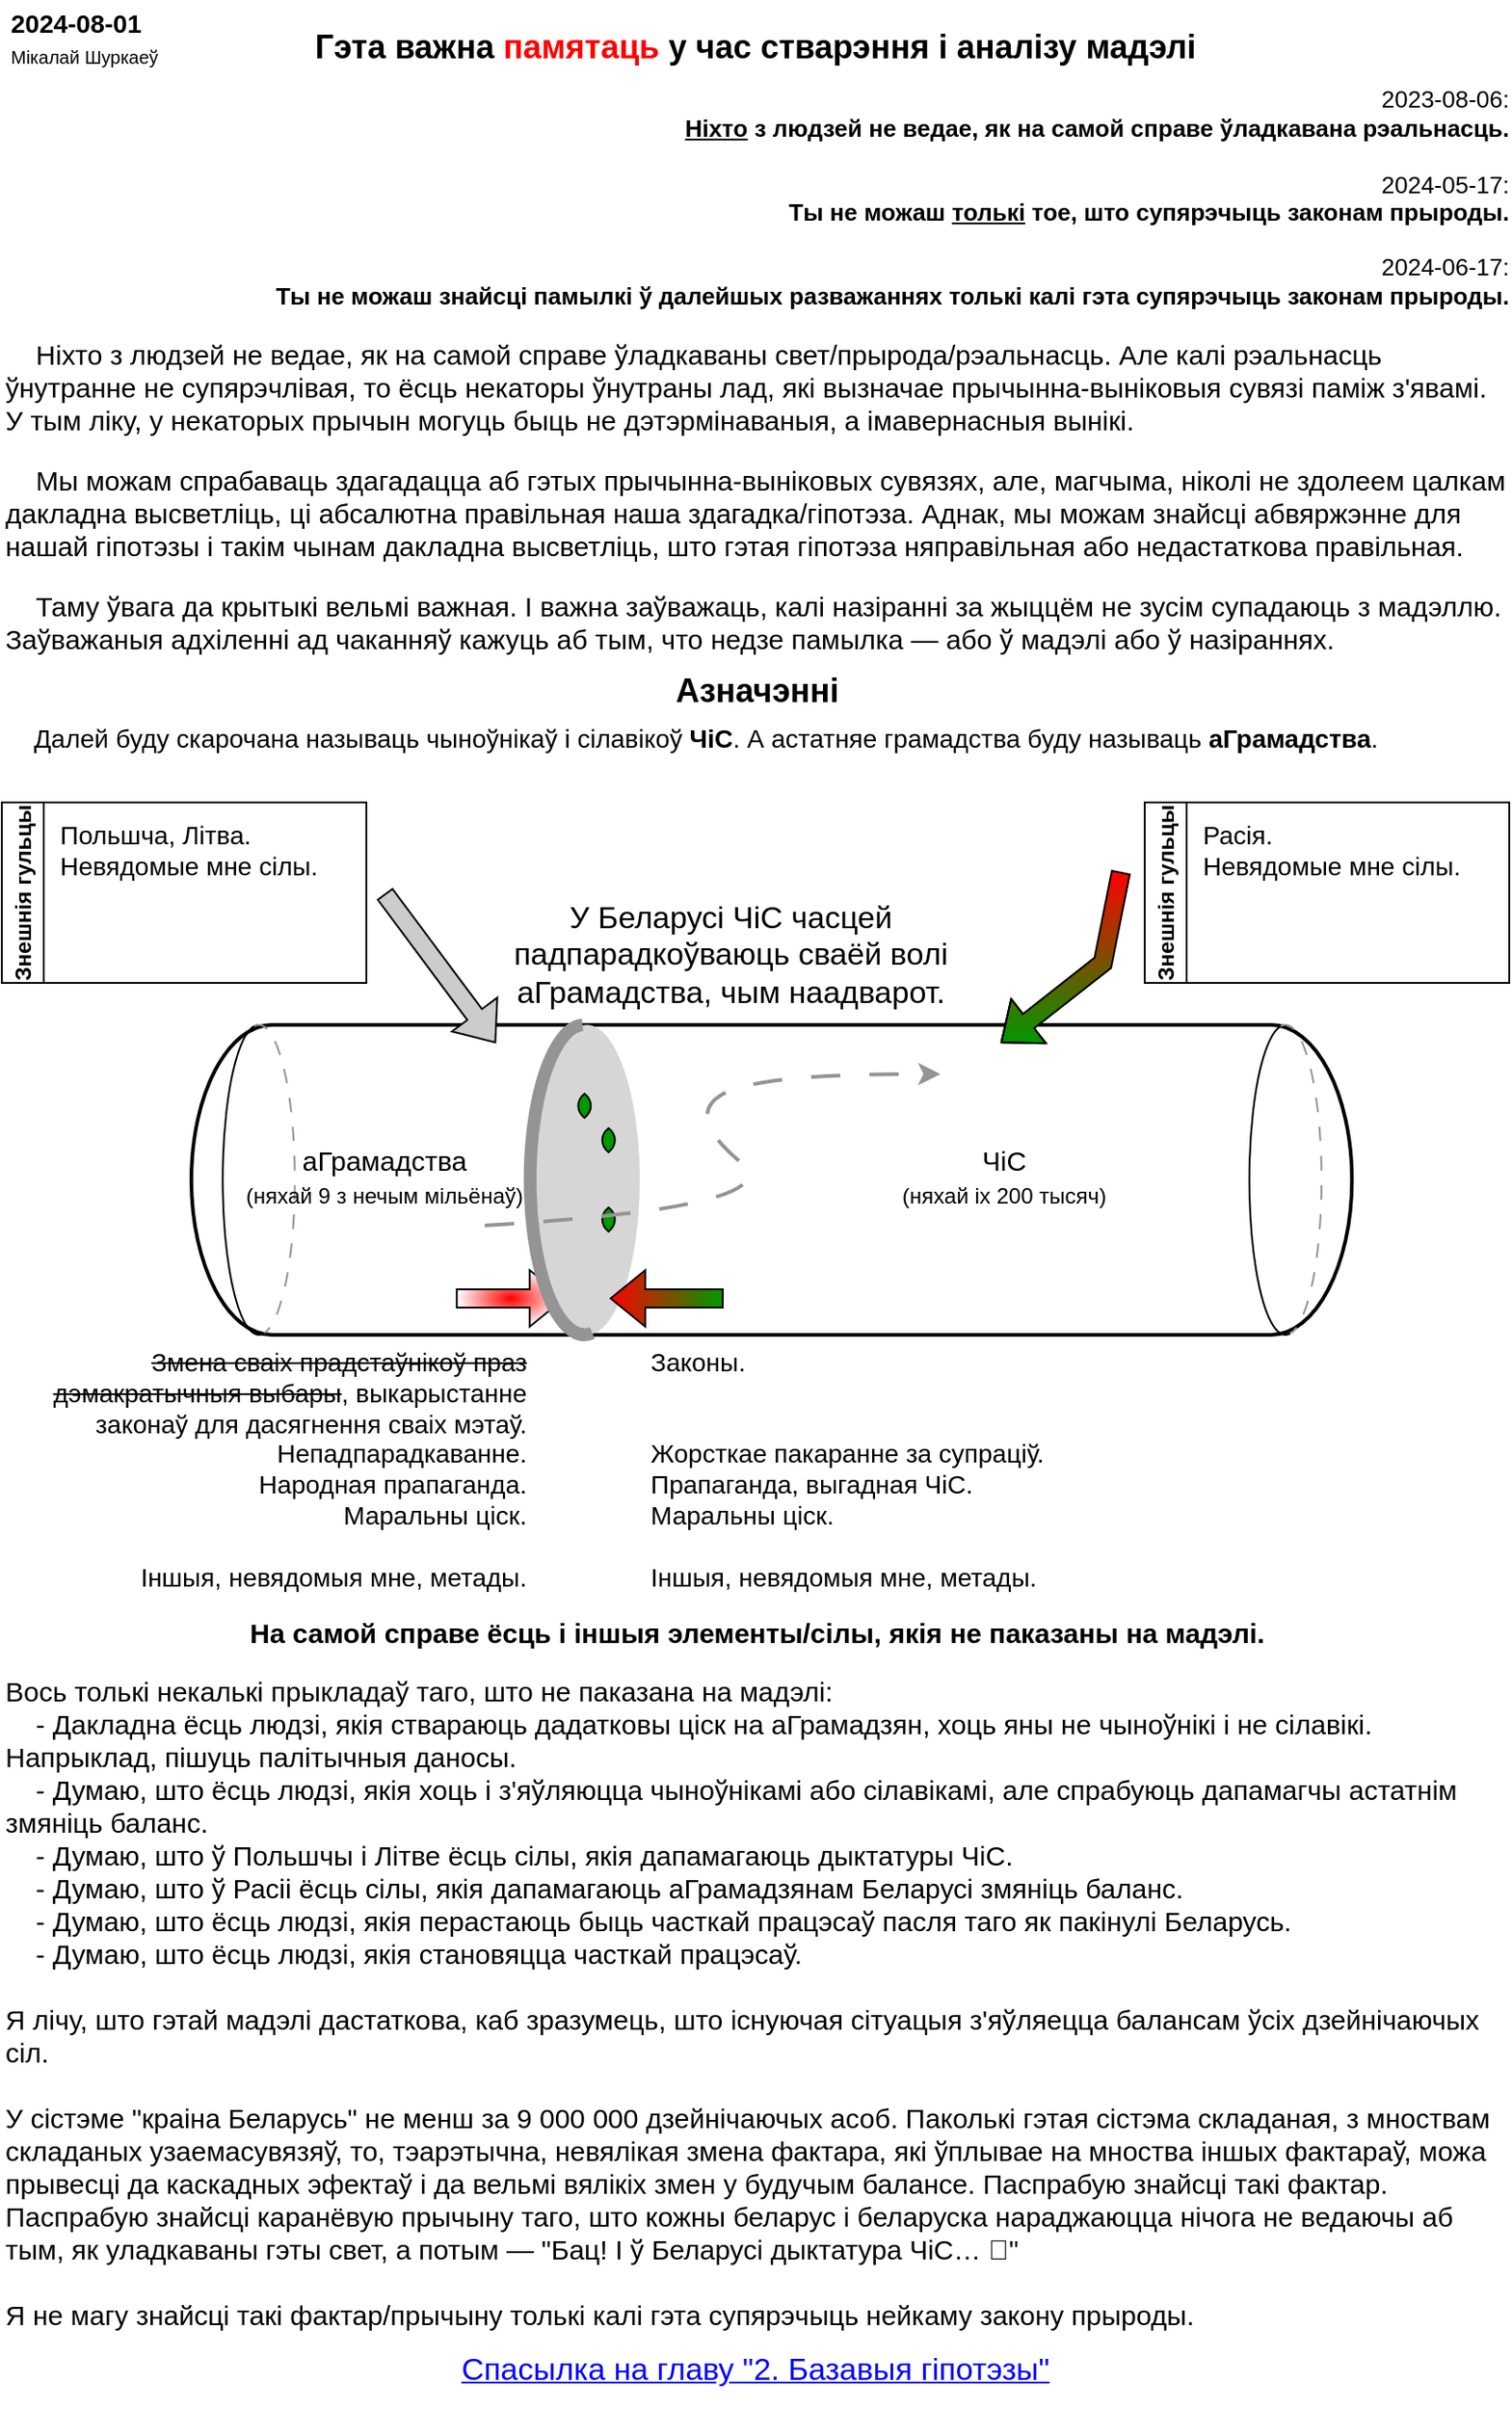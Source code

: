 <mxfile version="24.7.6" pages="5">
  <diagram id="qoV_xFIms2ia1VFQjh2e" name="1. Уступ">
    <mxGraphModel dx="1364" dy="790" grid="1" gridSize="10" guides="1" tooltips="1" connect="1" arrows="1" fold="1" page="1" pageScale="1" pageWidth="827" pageHeight="1169" math="0" shadow="0">
      <root>
        <object label="" modifiedDate="2024-08-01" id="0">
          <mxCell />
        </object>
        <mxCell id="1" parent="0" />
        <mxCell id="S1GvjW6ToF3bFZKLpUHj-1" value="&lt;h1 style=&quot;line-height: 10%;&quot;&gt;&lt;font style=&quot;font-size: 18px;&quot;&gt;Гэта важна &lt;font color=&quot;#ff0000&quot;&gt;памятаць&lt;/font&gt; у час стварэння і аналізу мадэлі&lt;/font&gt;&lt;/h1&gt;" style="text;html=1;strokeColor=none;fillColor=none;spacing=2;spacingTop=0;whiteSpace=wrap;overflow=hidden;rounded=0;verticalAlign=top;spacingBottom=0;align=center;" parent="1" vertex="1">
          <mxGeometry width="827" height="40" as="geometry" />
        </mxCell>
        <object label="%modifiedDate%&lt;br&gt;&lt;font size=&quot;1&quot;&gt;&lt;span style=&quot;font-weight: normal;&quot;&gt;&lt;font style=&quot;font-size: 10px;&quot;&gt;Мікалай Шуркаеў&lt;/font&gt;&lt;/span&gt;&lt;/font&gt;" placeholders="1" id="ag_OCnyFdfTCtAwq5Wvq-1">
          <mxCell style="text;html=1;strokeColor=none;fillColor=none;align=left;verticalAlign=top;whiteSpace=wrap;rounded=0;spacing=0;fontSize=14;fontStyle=1;spacingLeft=5;" parent="1" vertex="1">
            <mxGeometry width="160" height="40" as="geometry" />
          </mxCell>
        </object>
        <mxCell id="DxHuLPiopfpoI_i7pSDg-1" value="&lt;div style=&quot;font-size: 13px;&quot; align=&quot;right&quot;&gt;2023-08-06:&lt;br&gt;&lt;b&gt;&lt;u&gt;Ніхто&lt;/u&gt; з людзей не ведае, як на самой справе ўладкавана рэальнасць.&lt;/b&gt;&lt;br&gt;&lt;/div&gt;&lt;div style=&quot;font-size: 13px;&quot; align=&quot;right&quot;&gt;&lt;br&gt;2024-05-17:&lt;br&gt;&lt;b&gt;Ты не можаш &lt;u&gt;толькі&lt;/u&gt; тое, што супярэчыць законам прыроды.&lt;/b&gt;&lt;/div&gt;&lt;div align=&quot;right&quot;&gt;&lt;br&gt;&lt;/div&gt;&lt;div style=&quot;font-size: 13px;&quot; align=&quot;right&quot;&gt;2024-06-17:&lt;br&gt;&lt;b&gt;Ты не можаш знайсці памылкі ў далейшых разважаннях толькі калі гэта супярэчыць законам прыроды.&lt;/b&gt;&lt;/div&gt;&lt;p style=&quot;font-size: 15px;&quot;&gt;&lt;font style=&quot;font-size: 15px;&quot;&gt;&lt;span style=&quot;&quot;&gt;&lt;span style=&quot;white-space: pre;&quot;&gt;&amp;nbsp;&amp;nbsp;&amp;nbsp;&amp;nbsp;&lt;/span&gt;&lt;/span&gt;Ніхто з людзей не ведае, як на самой справе ўладкаваны свет/прырода/рэальнасць. Але калі рэальнасць ўнутранне не супярэчлівая, то ёсць некаторы ўнутраны лад, які вызначае прычынна-выніковыя сувязі паміж з&#39;явамі. У тым ліку, у некаторых прычын могуць быць не дэтэрмінаваныя, а імавернасныя вынікі.&lt;/font&gt;&lt;/p&gt;&lt;p style=&quot;font-size: 15px;&quot;&gt;&lt;font style=&quot;font-size: 15px;&quot;&gt;&lt;span style=&quot;&quot;&gt;&lt;span style=&quot;white-space: pre;&quot;&gt;&amp;nbsp;&amp;nbsp;&amp;nbsp;&amp;nbsp;&lt;/span&gt;&lt;/span&gt;Мы можам спрабаваць здагадацца аб гэтых прычынна-выніковых сувязях, але, магчыма, ніколі не здолеем цалкам дакладна высветліць, ці абсалютна правільная наша здагадка/гіпотэза. Аднак, мы можам знайсці абвяржэнне для нашай гіпотэзы і такім чынам дакладна высветліць, што гэтая гіпотэза няправільная або недастаткова правільная.&lt;br&gt;&lt;/font&gt;&lt;/p&gt;&lt;p style=&quot;font-size: 15px;&quot;&gt;&lt;font style=&quot;font-size: 15px;&quot;&gt;&lt;span style=&quot;&quot;&gt;&lt;span style=&quot;white-space: pre;&quot;&gt;&amp;nbsp;&amp;nbsp;&amp;nbsp;&amp;nbsp;&lt;/span&gt;&lt;/span&gt;Таму ўвага да крытыкі вельмі важная. І важна заўважаць, калі назіранні за жыццём не зусім супадаюць з мадэллю. Заўважаныя адхіленні ад чаканняў кажуць аб тым, что недзе памылка — або ў мадэлі або ў назіраннях.&lt;/font&gt;&lt;/p&gt;&lt;h1 style=&quot;line-height: 10%;&quot; align=&quot;center&quot;&gt;&lt;font style=&quot;font-size: 18px;&quot;&gt;Азначэнні&lt;/font&gt;&lt;/h1&gt;&lt;p style=&quot;font-size: 15px;&quot;&gt;&lt;font style=&quot;font-size: 14px;&quot;&gt;&lt;span style=&quot;&quot;&gt;&lt;span style=&quot;white-space: pre;&quot;&gt;&amp;nbsp;&amp;nbsp;&amp;nbsp;&amp;nbsp;&lt;/span&gt;&lt;/span&gt;Далей буду скарочана называць чыноўнікаў і сілавікоў &lt;b&gt;ЧіС&lt;/b&gt;. А астатняе грамадства буду называць &lt;b&gt;аГрамадства&lt;/b&gt;.&lt;/font&gt;&lt;/p&gt;" style="text;html=1;strokeColor=none;fillColor=none;spacing=2;spacingTop=0;whiteSpace=wrap;overflow=hidden;rounded=0;verticalAlign=top;spacingBottom=0;" parent="1" vertex="1">
          <mxGeometry y="40" width="827" height="400" as="geometry" />
        </mxCell>
        <UserObject label="" tooltip="" id="x-wTn0b4A8iaDGU15ReG-1">
          <mxCell style="strokeWidth=2;html=1;shape=stencil(xVVNb4MwDP01HJmAbFV7nFh37GWTdnap20YNCXKyfvz7hQZUUkpHc6nEAT/De36OrUQs11uoMMoSCSVG7CPKsm+kkkswimxgM1sHTxIXHlw4m7oQdIWFcdgeiMNSoMtoQ2qHB74yDQOXWyRu6iybR8m7/aZ+WF4oKS0JV1J7mU7ekgGX9t/k6MiSlzcnc2piF1VWoUSD5KEXcwsHRNlnsFI6TukrQMl31Or+p/TzuFIapjQP6V56LZaO7OAiwNgNuels5IEFybXsj7sLamZPbrS7ATmWW2RoAVm+hGK3IfUrVzeLrKBe7l6iTZdqj5fq2dV83/PfMgguOwyvSQAFUGFf6KoIOvnxMYYj1zEpA3UfPH4BtMHY8sRrARsvpQ+IVQduDn+g3kmAZxZC8UTPIadcCKXxzi5YvDdpZ3RgPFm+VoR35nbNhXD309BK9AjOqLstz8Af);whiteSpace=wrap;shadow=0;" parent="1" vertex="1">
            <mxGeometry x="104" y="562" width="145.106" height="170" as="geometry" />
          </mxCell>
        </UserObject>
        <mxCell id="x-wTn0b4A8iaDGU15ReG-2" value="" style="shape=flexArrow;endArrow=classic;html=1;rounded=0;fillColor=#ff0000;gradientColor=#FFFFFF;gradientDirection=radial;" parent="1" edge="1">
          <mxGeometry width="50" height="50" relative="1" as="geometry">
            <mxPoint x="249.11" y="712" as="sourcePoint" />
            <mxPoint x="309.11" y="712" as="targetPoint" />
          </mxGeometry>
        </mxCell>
        <mxCell id="x-wTn0b4A8iaDGU15ReG-3" value="" style="ellipse;whiteSpace=wrap;html=1;strokeColor=none;fillColor=#D6D6D6;rotation=0;" parent="1" vertex="1">
          <mxGeometry x="292" y="562" width="58" height="170" as="geometry" />
        </mxCell>
        <mxCell id="x-wTn0b4A8iaDGU15ReG-6" value="" style="whiteSpace=wrap;html=1;shape=mxgraph.basic.pointed_oval;rotation=0;fillColor=#009900;" parent="1" vertex="1">
          <mxGeometry x="315.064" y="599.778" width="9.234" height="13.222" as="geometry" />
        </mxCell>
        <mxCell id="x-wTn0b4A8iaDGU15ReG-7" value="" style="whiteSpace=wrap;html=1;shape=mxgraph.basic.pointed_oval;rotation=0;fillColor=#009900;" parent="1" vertex="1">
          <mxGeometry x="328.255" y="662.111" width="9.234" height="13.222" as="geometry" />
        </mxCell>
        <mxCell id="x-wTn0b4A8iaDGU15ReG-8" value="" style="whiteSpace=wrap;html=1;shape=mxgraph.basic.pointed_oval;rotation=0;fillColor=#009900;" parent="1" vertex="1">
          <mxGeometry x="328.255" y="618.667" width="9.234" height="13.222" as="geometry" />
        </mxCell>
        <mxCell id="x-wTn0b4A8iaDGU15ReG-9" value="" style="group;dashed=1;dashPattern=12 12;" parent="1" vertex="1" connectable="0">
          <mxGeometry x="684.426" y="562" width="39.574" height="170" as="geometry" />
        </mxCell>
        <mxCell id="x-wTn0b4A8iaDGU15ReG-10" value="" style="verticalLabelPosition=bottom;verticalAlign=top;html=1;shape=mxgraph.basic.arc;startAngle=0.478;endAngle=0.993;" parent="x-wTn0b4A8iaDGU15ReG-9" vertex="1">
          <mxGeometry width="39.574" height="170" as="geometry" />
        </mxCell>
        <mxCell id="x-wTn0b4A8iaDGU15ReG-11" value="" style="verticalLabelPosition=bottom;verticalAlign=top;html=1;shape=mxgraph.basic.arc;startAngle=0.979;endAngle=0.475;fillColor=default;strokeColor=#949494;dashed=1;dashPattern=8 8;" parent="x-wTn0b4A8iaDGU15ReG-9" vertex="1">
          <mxGeometry width="39.574" height="170" as="geometry" />
        </mxCell>
        <mxCell id="x-wTn0b4A8iaDGU15ReG-12" value="У Беларусі ЧіС часцей падпарадкоўваюць сваёй волі аГрамадства, чым наадварот." style="text;html=1;strokeColor=none;fillColor=none;align=center;verticalAlign=bottom;whiteSpace=wrap;rounded=0;fontSize=17;fontStyle=0;spacing=0;spacingBottom=5;" parent="1" vertex="1">
          <mxGeometry x="280" y="440" width="240" height="120" as="geometry" />
        </mxCell>
        <mxCell id="x-wTn0b4A8iaDGU15ReG-13" value="" style="curved=1;endArrow=classic;html=1;rounded=0;dashed=1;dashPattern=8 8;strokeColor=#949494;strokeWidth=2;" parent="1" edge="1">
          <mxGeometry width="50" height="50" relative="1" as="geometry">
            <mxPoint x="265" y="672" as="sourcePoint" />
            <mxPoint x="515" y="589" as="targetPoint" />
            <Array as="points">
              <mxPoint x="435" y="662" />
              <mxPoint x="375" y="612" />
              <mxPoint x="415" y="588.56" />
            </Array>
          </mxGeometry>
        </mxCell>
        <mxCell id="x-wTn0b4A8iaDGU15ReG-14" value="ЧіС&lt;br&gt;&lt;font style=&quot;font-size: 12px;&quot;&gt;(няхай іх 200 тысяч)&lt;/font&gt;" style="text;html=1;strokeColor=none;fillColor=none;align=center;verticalAlign=middle;whiteSpace=wrap;rounded=0;fontSize=15;" parent="1" vertex="1">
          <mxGeometry x="470" y="625" width="160" height="40" as="geometry" />
        </mxCell>
        <mxCell id="x-wTn0b4A8iaDGU15ReG-15" value="" style="shape=flexArrow;endArrow=classic;html=1;rounded=0;strokeColor=#000000;fillColor=#FF0000;gradientColor=#009900;gradientDirection=east;" parent="1" edge="1">
          <mxGeometry width="50" height="50" relative="1" as="geometry">
            <mxPoint x="396" y="712" as="sourcePoint" />
            <mxPoint x="333.49" y="712" as="targetPoint" />
          </mxGeometry>
        </mxCell>
        <mxCell id="x-wTn0b4A8iaDGU15ReG-16" value="" style="verticalLabelPosition=bottom;verticalAlign=top;html=1;shape=mxgraph.basic.arc;startAngle=0.477;endAngle=0.994;strokeWidth=7;strokeColor=#949494;gradientColor=none;shadow=0;" parent="1" vertex="1">
          <mxGeometry x="289.84" y="561.89" width="59.68" height="170" as="geometry" />
        </mxCell>
        <mxCell id="x-wTn0b4A8iaDGU15ReG-17" value="" style="verticalLabelPosition=bottom;verticalAlign=top;html=1;shape=mxgraph.basic.arc;startAngle=0.478;endAngle=0.993;" parent="1" vertex="1">
          <mxGeometry x="121.191" y="562" width="39.574" height="170" as="geometry" />
        </mxCell>
        <mxCell id="x-wTn0b4A8iaDGU15ReG-18" value="" style="verticalLabelPosition=bottom;verticalAlign=top;html=1;shape=mxgraph.basic.arc;startAngle=0.979;endAngle=0.475;fillColor=default;strokeColor=#949494;dashed=1;dashPattern=8 8;" parent="1" vertex="1">
          <mxGeometry x="121.191" y="562" width="39.574" height="170" as="geometry" />
        </mxCell>
        <mxCell id="x-wTn0b4A8iaDGU15ReG-19" value="аГрамадства&lt;br&gt;&lt;font style=&quot;font-size: 12px;&quot;&gt;(няхай 9 з нечым мільёнаў)&lt;/font&gt;" style="text;html=1;strokeColor=none;fillColor=none;align=center;verticalAlign=middle;whiteSpace=wrap;rounded=0;fontSize=15;" parent="1" vertex="1">
          <mxGeometry x="130" y="625" width="160" height="40" as="geometry" />
        </mxCell>
        <mxCell id="x-wTn0b4A8iaDGU15ReG-20" value="" style="shape=flexArrow;endArrow=classic;html=1;rounded=0;entryX=3.349;entryY=0.094;entryDx=0;entryDy=0;entryPerimeter=0;fillColor=#FF0000;gradientColor=#009900;" parent="1" edge="1">
          <mxGeometry width="50" height="50" relative="1" as="geometry">
            <mxPoint x="614" y="478" as="sourcePoint" />
            <mxPoint x="547.961" y="571.98" as="targetPoint" />
            <Array as="points">
              <mxPoint x="604" y="528" />
            </Array>
          </mxGeometry>
        </mxCell>
        <mxCell id="x-wTn0b4A8iaDGU15ReG-21" value="Знешнія гульцы" style="swimlane;horizontal=0;whiteSpace=wrap;html=1;" parent="1" vertex="1">
          <mxGeometry x="627" y="440" width="200" height="99" as="geometry" />
        </mxCell>
        <mxCell id="x-wTn0b4A8iaDGU15ReG-22" value="Расія.&lt;br style=&quot;font-size: 14px;&quot;&gt;&lt;div style=&quot;font-size: 14px;&quot;&gt;Невядомые мне сілы.&lt;br style=&quot;font-size: 14px;&quot;&gt;&lt;/div&gt;" style="text;html=1;align=left;verticalAlign=middle;resizable=0;points=[];autosize=1;strokeColor=none;fillColor=none;fontSize=14;" parent="x-wTn0b4A8iaDGU15ReG-21" vertex="1">
          <mxGeometry x="30" y="1" width="170" height="50" as="geometry" />
        </mxCell>
        <mxCell id="x-wTn0b4A8iaDGU15ReG-23" value="Знешнія гульцы" style="swimlane;horizontal=0;whiteSpace=wrap;html=1;" parent="1" vertex="1">
          <mxGeometry y="440" width="200" height="99" as="geometry" />
        </mxCell>
        <mxCell id="x-wTn0b4A8iaDGU15ReG-24" value="Польшча, Літва.&lt;br style=&quot;font-size: 14px;&quot;&gt;&lt;div style=&quot;font-size: 14px;&quot;&gt;Невядомые мне сілы.&lt;br style=&quot;font-size: 14px;&quot;&gt;&lt;/div&gt;" style="text;html=1;align=left;verticalAlign=middle;resizable=0;points=[];autosize=1;strokeColor=none;fillColor=none;fontSize=14;" parent="x-wTn0b4A8iaDGU15ReG-23" vertex="1">
          <mxGeometry x="30" y="1" width="160" height="50" as="geometry" />
        </mxCell>
        <mxCell id="x-wTn0b4A8iaDGU15ReG-25" value="" style="shape=flexArrow;endArrow=classic;html=1;rounded=0;entryX=1.213;entryY=0.094;entryDx=0;entryDy=0;entryPerimeter=0;fillColor=#CCCCCC;" parent="1" edge="1">
          <mxGeometry width="50" height="50" relative="1" as="geometry">
            <mxPoint x="210" y="490" as="sourcePoint" />
            <mxPoint x="271.014" y="571.98" as="targetPoint" />
          </mxGeometry>
        </mxCell>
        <mxCell id="x-wTn0b4A8iaDGU15ReG-26" value="&lt;font style=&quot;font-size: 14px;&quot;&gt;Законы.&lt;br&gt;&lt;br&gt;&lt;br&gt;Жорсткае пакаранне за супраціў.&lt;br&gt;Прапаганда, выгадная ЧіС.&lt;br&gt;Маральны ціск.&lt;br&gt;&lt;br&gt;Іншыя, невядомыя мне, метады.&lt;br&gt;&lt;/font&gt;" style="text;html=1;strokeColor=none;fillColor=none;align=left;verticalAlign=top;whiteSpace=wrap;rounded=0;" parent="1" vertex="1">
          <mxGeometry x="354" y="731.78" width="290" height="148.22" as="geometry" />
        </mxCell>
        <mxCell id="x-wTn0b4A8iaDGU15ReG-27" value="&lt;font style=&quot;font-size: 14px;&quot;&gt;&lt;strike&gt;Змена сваіх прадстаўнікоў праз дэмакратычныя выбары&lt;/strike&gt;, выкарыстанне законаў для дасягнення сваіх мэтаў.&lt;br&gt;Непадпарадкаванне.&lt;br&gt;Народная прапаганда.&lt;br&gt;Маральны ціск.&lt;br&gt;&lt;br&gt;Іншыя, невядомыя мне, метады.&lt;br&gt;&lt;/font&gt;" style="text;html=1;strokeColor=none;fillColor=none;align=right;verticalAlign=top;whiteSpace=wrap;rounded=0;" parent="1" vertex="1">
          <mxGeometry y="732" width="289.84" height="148" as="geometry" />
        </mxCell>
        <mxCell id="x-wTn0b4A8iaDGU15ReG-28" value="&lt;div align=&quot;center&quot;&gt;&lt;font style=&quot;font-size: 15px;&quot;&gt;&lt;b&gt;На самой справе ёсць і іншыя элементы/сілы, якія не паказаны на мадэлі.&lt;/b&gt;&lt;br&gt;&lt;/font&gt;&lt;br&gt;&lt;/div&gt;&lt;font style=&quot;font-size: 15px;&quot;&gt;Вось толькі некалькі прыкладаў таго, што не паказана на мадэлі:&lt;br&gt;&lt;span style=&quot;&quot;&gt;&lt;span style=&quot;&quot;&gt;&amp;nbsp;&amp;nbsp;&amp;nbsp;&amp;nbsp;&lt;/span&gt;&lt;/span&gt;- Дакладна ёсць людзі, якія &lt;/font&gt;&lt;font style=&quot;font-size: 15px;&quot;&gt;ствараюць дадатковы ціск на аГрамадзян&lt;/font&gt;&lt;font style=&quot;font-size: 15px;&quot;&gt;, хоць яны не чыноўнікі і не сілавікі. Напрыклад, пішуць палітычныя даносы.&lt;br&gt;&lt;span style=&quot;&quot;&gt;&lt;span style=&quot;&quot;&gt;&amp;nbsp;&amp;nbsp;&amp;nbsp;&amp;nbsp;&lt;/span&gt;&lt;/span&gt;- Думаю, што ёсць людзі, якія хоць і з&#39;яўляюцца чыноўнікамі або сілавікамі, але спрабуюць дапамагчы астатнім змяніць баланс.&lt;br&gt;&lt;span style=&quot;&quot;&gt;&lt;span style=&quot;&quot;&gt;&amp;nbsp;&amp;nbsp;&amp;nbsp;&amp;nbsp;&lt;/span&gt;&lt;/span&gt;- Думаю, што ў Польшчы і Літве ёсць сілы, якія дапамагаюць дыктатуры ЧіС.&lt;br&gt;&lt;/font&gt;&lt;div&gt;&lt;font style=&quot;font-size: 15px;&quot;&gt;&lt;span style=&quot;&quot;&gt;&lt;span style=&quot;&quot;&gt;&amp;nbsp;&amp;nbsp;&amp;nbsp;&amp;nbsp;&lt;/span&gt;&lt;/span&gt;- Думаю, што ў Расіі ёсць сілы, якія дапамагаюць аГрамадзянам Беларусі змяніць баланс.&lt;/font&gt;&lt;/div&gt;&lt;div&gt;&lt;font style=&quot;font-size: 15px;&quot;&gt;&lt;span style=&quot;&quot;&gt;&lt;/span&gt;&lt;/font&gt;&lt;font style=&quot;font-size: 15px;&quot;&gt;&amp;nbsp;&amp;nbsp;&amp;nbsp; - Думаю, што ёсць людзі, якія перастаюць быць часткай працэсаў пасля таго як пакінулі Беларусь.&lt;/font&gt;&lt;/div&gt;&lt;div&gt;&lt;font style=&quot;font-size: 15px;&quot;&gt;&amp;nbsp;&amp;nbsp;&amp;nbsp; - &lt;/font&gt;&lt;font style=&quot;font-size: 15px;&quot;&gt;Думаю, што &lt;/font&gt;&lt;font style=&quot;font-size: 15px;&quot;&gt;ёсць людзі, якія становяцца часткай працэсаў.&lt;br&gt;&lt;/font&gt;&lt;/div&gt;&lt;font style=&quot;font-size: 15px;&quot;&gt;&lt;br&gt;Я лічу, што гэтай мадэлі дастаткова, каб зразумець, што існуючая сітуацыя з&#39;яўляецца балансам ўсіх дзейнічаючых сіл.&lt;br&gt;&lt;br&gt;У сістэме &quot;краіна Беларусь&quot; не менш за 9 000 000 дзейнічаючых асоб. Паколькі гэтая сістэма складаная, з мноствам складаных узаемасувязяў, то, тэарэтычна, &lt;/font&gt;&lt;font style=&quot;font-size: 15px;&quot;&gt;невялікая &lt;/font&gt;&lt;font style=&quot;font-size: 15px;&quot;&gt;змена фактара, які ўплывае на мноства іншых фактараў, можа прывесці да каскадных эфектаў і да вельмі вялікіх змен у будучым балансе. Паспрабую знайсці такі фактар. Паспрабую знайсці каранёвую прычыну таго, што кожны беларус і беларуска нараджаюцца нічога не ведаючы аб тым, як уладкаваны гэты свет, а потым — &quot;Бац! І ў Беларусі дыктатура ЧіС… 🫨&quot;&lt;br&gt;&lt;br&gt;Я не магу знайсці такі фактар/прычыну толькі калі гэта супярэчыць нейкаму закону прыроды.&lt;br&gt;&lt;/font&gt;" style="text;html=1;strokeColor=none;fillColor=none;align=left;verticalAlign=top;whiteSpace=wrap;rounded=0;rotation=0;" parent="1" vertex="1">
          <mxGeometry y="880" width="827" height="400" as="geometry" />
        </mxCell>
        <UserObject label="Спасылка на главу &lt;span&gt;&quot;2. Базавыя &lt;/span&gt;гіпотэзы&quot;" link="data:page/id,McnreRaJFROVYg1kB9sD" id="5Dem1vvIQLIGWhxnLmdw-1">
          <mxCell style="text;html=1;strokeColor=none;fillColor=none;align=center;verticalAlign=middle;whiteSpace=wrap;rounded=0;fontColor=#0000FF;fontStyle=4;fontSize=17;" parent="1" vertex="1">
            <mxGeometry y="1280" width="827" height="40" as="geometry" />
          </mxCell>
        </UserObject>
      </root>
    </mxGraphModel>
  </diagram>
  <diagram id="McnreRaJFROVYg1kB9sD" name="2. Базавыя гіпотэзы">
    <mxGraphModel dx="1364" dy="790" grid="1" gridSize="10" guides="1" tooltips="1" connect="1" arrows="1" fold="1" page="1" pageScale="1" pageWidth="827" pageHeight="1169" math="0" shadow="0">
      <root>
        <object label="" modifiedDate="2024-08-01" id="0">
          <mxCell />
        </object>
        <mxCell id="1" parent="0" />
        <object label="%modifiedDate%&lt;br&gt;&lt;font size=&quot;1&quot;&gt;&lt;span style=&quot;font-weight: normal;&quot;&gt;&lt;font style=&quot;font-size: 10px;&quot;&gt;Мікалай Шуркаеў&lt;/font&gt;&lt;/span&gt;&lt;/font&gt;" placeholders="1" id="PwDtarGJMOneYVjWr4vw-1">
          <mxCell style="text;html=1;strokeColor=none;fillColor=none;align=left;verticalAlign=top;whiteSpace=wrap;rounded=0;spacing=0;fontSize=14;fontStyle=1;spacingLeft=5;" parent="1" vertex="1">
            <mxGeometry width="160" height="40" as="geometry" />
          </mxCell>
        </object>
        <mxCell id="fW2wmk7JBmoNflcBN8dt-1" value="&lt;h1 align=&quot;left&quot; style=&quot;line-height: 70%;&quot;&gt;&lt;font style=&quot;font-size: 18px;&quot;&gt;Базавая гіпотэза 1. Гэтую тэму магчыма прыпаднесці так, каб падлетак 14 гадоў змог усё зразумець і знайсці памылкі ў маіх разважаннях.&lt;br&gt;&lt;/font&gt;&lt;/h1&gt;Гіпотэза ў тым, что чалавеку дастаткова ўмець добра чытаць па-беларуску і валодаць базавымі навыкамі матэматычнай логікі, каб зразумець мае разважанні і заўважыць памылкі ў разважаннях. Магчыма, тэму патрэбна разбіць на &quot;кавалачкі&quot;, але там прынцыпова няма такога, што падлетак не можа зразумець." style="text;html=1;strokeColor=none;fillColor=none;align=left;verticalAlign=top;whiteSpace=wrap;rounded=0;fontSize=15;" parent="1" vertex="1">
          <mxGeometry y="40" width="827" height="160" as="geometry" />
        </mxCell>
        <mxCell id="I7xGC3TZL1A2GTxPRxSR-1" value="&lt;h1 align=&quot;left&quot; style=&quot;line-height: 10%;&quot;&gt;&lt;font style=&quot;font-size: 18px;&quot;&gt;Базавая гіпотэза 2. Ёсць толькі пяць прычын, чаму чалавек не робіць дзеянне &lt;i&gt;D&lt;/i&gt;.&lt;br&gt;&lt;/font&gt;&lt;/h1&gt;&lt;font color=&quot;#ff0000&quot;&gt;&lt;b&gt;Важна&lt;/b&gt;&lt;/font&gt;: калі гэтая гіпотэза будзе абвергнута, то далейшыя разважанні патрэбна паправіць адпаведным чынам.&lt;br&gt;&lt;div&gt;&lt;br&gt;&lt;/div&gt;&lt;div&gt;Чалавек не робіць дзеянне &lt;i&gt;D&lt;/i&gt; калі&lt;br&gt;ён мёртвы &lt;b&gt;або&lt;/b&gt;&lt;br&gt;&lt;font color=&quot;#808080&quot;&gt;жывы, але&lt;/font&gt; не прытомны &lt;b&gt;або&lt;/b&gt;&lt;br&gt;&lt;div&gt;&lt;font color=&quot;#808080&quot;&gt;жывы, у прытомнасці, але&lt;/font&gt; не ведае&lt;font color=&quot;#808080&quot;&gt;, што можна/патрэбна рабіць &lt;i&gt;D&lt;/i&gt;&lt;/font&gt; &lt;b&gt;або&lt;/b&gt;&lt;/div&gt;&lt;div&gt;&lt;font color=&quot;#808080&quot;&gt;жывы, у прытомнасці, ведае, што можна/патрэбна рабіць &lt;i&gt;D&lt;/i&gt;, але&lt;/font&gt; не жадае &lt;font color=&quot;#808080&quot;&gt;рабіць &lt;i&gt;D&lt;/i&gt;&lt;/font&gt; &lt;b&gt;або&lt;/b&gt;&lt;/div&gt;&lt;div&gt;&lt;font color=&quot;#808080&quot;&gt;жывы, у прытомнасці, ведае, жадае рабіць &lt;i&gt;D&lt;/i&gt;, але&lt;/font&gt; не можа &lt;font color=&quot;#808080&quot;&gt;рабіць &lt;i&gt;D&lt;/i&gt; (напрыклад, рукі фізічна звязаны).&lt;/font&gt;&lt;br&gt;&lt;/div&gt;&lt;div&gt;&lt;br&gt;Каментар:&lt;br&gt;калі гіпотэза правільная, то і лагічнае адмаўленне выказвання павінна быць таксама правільным.&lt;br&gt;&lt;/div&gt;&lt;/div&gt;Чалавек робіць дзеянне &lt;i&gt;D&lt;/i&gt; калі ён&lt;br&gt;жывы &lt;b&gt;і&lt;/b&gt;&lt;br&gt;ў прытомнасці &lt;b&gt;і&lt;/b&gt;&lt;br&gt;ведае&lt;font color=&quot;#808080&quot;&gt;, што можна/патрэбна рабіць &lt;i&gt;D&lt;/i&gt;&lt;/font&gt; &lt;b&gt;і&lt;/b&gt;&lt;br&gt;жадае &lt;font color=&quot;#808080&quot;&gt;рабіць &lt;i&gt;D&lt;/i&gt;&lt;/font&gt; &lt;b&gt;і&lt;/b&gt;&lt;br&gt;можа &lt;font color=&quot;#808080&quot;&gt;рабіць &lt;i&gt;D&lt;/i&gt;&lt;/font&gt;.&lt;br&gt;&lt;br&gt;А гэта падобна на правільнае сцвярджэнне? Мне не падабаецца, што ёсць сітуацыі, калі чалавек непрытомны, але нешта робіць. Напрыклад, можа дыхаць нават без прытомнасці. Магчыма, патрэбна падзяліць дзеянні на тыя для якіх не патрэбна быць у прытомнасці і іншыя. Магчыма, патрэбна адрозніваць дзеянні, якія робіць чалавечы арганізм і чалавек. Магчыма, у чалавечым арганізме можа знаходзіцца 0, 1, ці болей асоб. Каго/што мы клічам чалавекам?&lt;br&gt;А калі чалавек пад гіпнозам, то ён у прытомнасці ці не?" style="text;html=1;strokeColor=none;fillColor=none;align=left;verticalAlign=top;whiteSpace=wrap;rounded=0;fontSize=15;" parent="1" vertex="1">
          <mxGeometry y="200" width="827" height="480" as="geometry" />
        </mxCell>
        <mxCell id="KuVzXuyzOUkK3E6gqgpI-2" value="&lt;h1 style=&quot;line-height: 70%;&quot;&gt;&lt;font style=&quot;font-size: 18px;&quot;&gt;Базавая гіпотэза 3. Дапушчальна лічыць, што калі чалавек нараджаецца, то ён зусім нічога не ведае пра тое, як уладкаваны свет/рэальнасць.&lt;br&gt;&lt;/font&gt;&lt;/h1&gt;&lt;font color=&quot;#ff0000&quot;&gt;&lt;b&gt;Важна&lt;/b&gt;&lt;/font&gt;: калі гэтая гіпотэза будзе абвергнута, то далейшыя разважанні патрэбна паправіць адпаведным чынам.&lt;br&gt;&lt;br&gt;Чалавек пачынае атрымваць інфармацыю аб знешнім свеце яшчэ да нараджэння. Напрыклад, чуць гукі плод пачынае недзе на 15-20 тыдні развіцця. Таму казаць, што чалавек нараджаецца, не ведаючы зусім нічога пра &lt;br&gt;свет/рэальнасць, напэўна, не вельмі дакладна. Але далей я буду выкарыстоўваць выказванне &quot;Калі чалавек нараджаецца, то ён зусім нічога не ведае пра тое, як уладкаваны свет/рэальнасць&quot;. Спадзяюся, гэта не зробіць разважанні цалкам памылковымі." style="text;html=1;strokeColor=none;fillColor=none;align=left;verticalAlign=top;whiteSpace=wrap;rounded=0;fontSize=15;" parent="1" vertex="1">
          <mxGeometry y="680" width="827" height="240" as="geometry" />
        </mxCell>
        <mxCell id="B1tIU0BfvUetRy4yVkYv-1" value="&lt;h1 style=&quot;line-height: 10%;&quot;&gt;&lt;font style=&quot;font-size: 18px;&quot;&gt;Базавая гіпотэза 4. Ніжэй вычарпальнае апісанне прычын, чаму чалавек нешта не ведае.&lt;br&gt;&lt;/font&gt;&lt;/h1&gt;&lt;div&gt;&lt;font color=&quot;#ff0000&quot;&gt;&lt;b&gt;Важна&lt;/b&gt;&lt;/font&gt;: калі гэтая гіпотэза будзе абвергнута, то далейшыя разважанні патрэбна паправіць адпаведным чынам.&lt;br&gt;&lt;br&gt;Чалавек нешта ведае калі&lt;br&gt;&lt;b&gt;(&lt;/b&gt;&lt;br&gt;1. веды былі &quot;ўшыты&quot; яму ў гены &lt;font color=&quot;#808080&quot;&gt;(неўсвядомленыя веды. Напрыклад, чалавек ведае, што патрэбна дыхаць)&lt;/font&gt; &lt;b&gt;або&lt;/b&gt;&lt;br&gt;2. неўсвядомлена скапіраваў паводзіны іншых людзей &lt;font color=&quot;#808080&quot;&gt;(напрыклад, ківае галавой у знак разумення ідэі)&lt;/font&gt; &lt;b&gt;або&lt;/b&gt;&lt;br&gt;3. яму мэтанакіравана ўклалі ў галаву гэтыя веды іншыя людзі &lt;font color=&quot;#808080&quot;&gt;(напрыклад, бацькі і школа)&lt;/font&gt; &lt;b&gt;або&lt;/b&gt;&lt;br&gt;4. ён сам шукаў веды па нейкай блізкай тэме сярод існуючых ведаў чалавецтва &lt;b&gt;і&lt;/b&gt; знайшоў &lt;b&gt;або&lt;/b&gt;&lt;br&gt;5. выпадкова даведаўся ад іншых людзей &lt;font color=&quot;#808080&quot;&gt;(усвядомленыя веды. Напрыклад, выпадкова сярод навін у СМІ пабачыў артыкул пра звычаі продкаў, зацікавіўся і прачытаў яго)&lt;/font&gt; &lt;b&gt;або&lt;/b&gt;&lt;br&gt;6. самастойна стварыў веды &lt;font color=&quot;#808080&quot;&gt;(напрыклад, шукаў рашэнне для нейкай праблемы і вынайшоў тое, что іншыя ўжо вынаходзілі або вынайшоў дагэтуль невядомае чалавецтву)&lt;/font&gt;&lt;br&gt;&lt;b&gt;) і&lt;/b&gt;&lt;/div&gt;7. чалавек захаваў атрыманыя веды&lt;br&gt;&lt;br&gt;Калі гэта так, то лагічнае адмаўленне будзе&lt;br&gt;&lt;b&gt;Чалавек нешта не ведае калі&lt;/b&gt;&lt;br&gt;&lt;b&gt;(&lt;/b&gt;&lt;br&gt;1. веды не былі &quot;ўшыты&quot; яму ў гены &lt;font color=&quot;#808080&quot;&gt;(напрыклад, не ведае&amp;nbsp;ад нараджэння беларускую мову)&lt;/font&gt; &lt;b&gt;і&lt;/b&gt;&lt;br&gt;2. нават неўсвядомлена не скапіраваў паводзіны іншых людзей &lt;b&gt;і&lt;/b&gt;&lt;br&gt;3. нават мэтанакіравана не&amp;nbsp;ўклалі яму  ў галаву гэтыя веды іншыя людзі &lt;font color=&quot;#808080&quot;&gt;(напрыклад, бацькі і школа)&lt;/font&gt; &lt;b&gt;і&lt;/b&gt;&lt;br&gt;4. (ён не шукаў сам веды сярод існуючых ведаў чалавецтва па нейкай блізкай тэме &lt;b&gt;або&lt;/b&gt; не знайшоў) &lt;b&gt;і&lt;/b&gt;&lt;br&gt;5. нават выпадкова не даведаўся ад іншых людзей &lt;b&gt;і&lt;/b&gt;&lt;br&gt;6. не стварыў самастойна веды&lt;br&gt;&lt;b&gt;) або&lt;/b&gt;&lt;br&gt;7. чалавек не захаваў атрыманыя веды &lt;font color=&quot;#808080&quot;&gt;(напрыклад, трапіў у аварыю, згубіў памяць)&lt;/font&gt;" style="text;html=1;strokeColor=none;fillColor=none;align=left;verticalAlign=top;whiteSpace=wrap;rounded=0;fontSize=15;" parent="1" vertex="1">
          <mxGeometry y="920" width="827" height="560" as="geometry" />
        </mxCell>
        <mxCell id="HM4rghfG53f5xWvAFt2h-1" value="&lt;h1 align=&quot;left&quot; style=&quot;line-height: 72%;&quot;&gt;&lt;font style=&quot;font-size: 18px;&quot;&gt;Базавая гіпотэза 5. &quot;&lt;font color=&quot;#ff0000&quot;&gt;Не&lt;/font&gt;магічная&quot;/адэкватная гіпотэза любога беларуса пра каранёвую прычыну дыктатуры ЧіС у Беларусі дапаўняе гіпотэзы іншых беларусаў і можа быць адлюстравана на ДЦР.&lt;br&gt;&lt;/font&gt;&lt;/h1&gt;&lt;div&gt;Усе беларусы жывуць у адной аб&#39;ектыўнай рэальнасці. Але гэтая рэальнасць мае шмат граняў. У кожнага беларуса свае унікальныя абставіны, унікальны жыццёвы досвед, унікальныя здольнасці і унікальныя недахопы. У выніку гэтага, кожны беларус можа бачыць нейкія грані рэальнасці, якія не заўважаюць іншыя. Але таксама можа і не заўважаць нейкія грані, якія бачыць нейкі іншы беларус.&lt;br&gt;&lt;br&gt;Такім чынам, мае сэнс збіраць гіпотэзы беларусаў пра каранёвую прычыну дыктатуры ў Беларусі і абмяркоўваць іх, каб пабудаваць сумеснае, найбольш дакладнае разуменне з&#39;явы.&lt;br&gt;&lt;/div&gt;&lt;br&gt;Абмеркаванне і ўлік гіпотэз пра каранёвую прычыну вядзецца тут:" style="text;html=1;strokeColor=none;fillColor=none;align=left;verticalAlign=top;whiteSpace=wrap;rounded=0;fontSize=15;" parent="1" vertex="1">
          <mxGeometry y="1440" width="827" height="320" as="geometry" />
        </mxCell>
        <UserObject label="https://github.com/mshurkaeu-public/i-care.by/discussions/categories/гіпотэзы-аб-каранёвай-прычыне-дыктатуры-ў-беларусі" link="https://github.com/mshurkaeu-public/i-care.by/discussions/categories/гіпотэзы-аб-каранёвай-прычыне-дыктатуры-ў-беларусі" linkTarget="_blank" id="HM4rghfG53f5xWvAFt2h-2">
          <mxCell style="text;html=1;strokeColor=none;fillColor=none;align=left;verticalAlign=top;rounded=0;fontSize=15;fontColor=#0000FF;fontStyle=4;whiteSpace=wrap;" parent="1" vertex="1">
            <mxGeometry y="1720" width="827" height="30" as="geometry" />
          </mxCell>
        </UserObject>
        <UserObject label="Спасылка на главу &quot;3. Д&lt;font style=&quot;font-size: 17px;&quot;&gt;&lt;span style=&quot;font-size: 17px;&quot;&gt;рэва цяперашняй рэальнасці для ўзаемаадносін паміж грамадствам і ЧіС Беларусі&quot;&lt;/span&gt;&lt;/font&gt;" link="data:page/id,DG71BkWCYnC6XOSHjkSx" id="28J1oYRrJhvnbeynHexy-1">
          <mxCell style="text;html=1;strokeColor=none;fillColor=none;align=center;verticalAlign=middle;whiteSpace=wrap;rounded=0;fontColor=#0000FF;fontStyle=4;fontSize=17;" parent="1" vertex="1">
            <mxGeometry y="1800" width="827" height="40" as="geometry" />
          </mxCell>
        </UserObject>
      </root>
    </mxGraphModel>
  </diagram>
  <diagram id="DG71BkWCYnC6XOSHjkSx" name="3. ДЦР-грамадства">
    <mxGraphModel dx="3845" dy="790" grid="1" gridSize="10" guides="1" tooltips="1" connect="1" arrows="1" fold="1" page="1" pageScale="1" pageWidth="827" pageHeight="1169" math="0" shadow="0">
      <root>
        <object label="" modifiedDate="2024-08-01" id="0">
          <mxCell />
        </object>
        <mxCell id="1" parent="0" />
        <object label="%modifiedDate%&lt;br&gt;&lt;font size=&quot;1&quot;&gt;&lt;span style=&quot;font-weight: normal;&quot;&gt;&lt;font style=&quot;font-size: 10px;&quot;&gt;Мікалай Шуркаеў&lt;/font&gt;&lt;/span&gt;&lt;/font&gt;" placeholders="1" id="Wt_A22Sxl4-2CVHis-cL-1">
          <mxCell style="text;html=1;strokeColor=none;fillColor=none;align=left;verticalAlign=top;whiteSpace=wrap;rounded=0;spacing=0;fontSize=14;fontStyle=1;spacingLeft=5;" parent="1" vertex="1">
            <mxGeometry x="-2481" width="160" height="40" as="geometry" />
          </mxCell>
        </object>
        <mxCell id="pH6i_DQoBayqS64Z1WDT-9" value="і" style="ellipse;whiteSpace=wrap;html=1;fillColor=none;strokeColor=#BFBFBF;fontSize=16;fontStyle=1" parent="1" vertex="1">
          <mxGeometry x="-680" y="840" width="120" height="80" as="geometry" />
        </mxCell>
        <mxCell id="pH6i_DQoBayqS64Z1WDT-10" value="&lt;font style=&quot;font-size: 16px;&quot;&gt;&lt;b&gt;і&lt;/b&gt;&lt;/font&gt;" style="text;html=1;strokeColor=none;fillColor=none;align=center;verticalAlign=middle;whiteSpace=wrap;rounded=0;" parent="1" vertex="1">
          <mxGeometry x="-60" y="560" width="120" height="80" as="geometry" />
        </mxCell>
        <mxCell id="pH6i_DQoBayqS64Z1WDT-11" value="" style="ellipse;whiteSpace=wrap;html=1;fillColor=none;strokeColor=#BFBFBF;" parent="1" vertex="1">
          <mxGeometry x="-60" y="560" width="120" height="80" as="geometry" />
        </mxCell>
        <mxCell id="pH6i_DQoBayqS64Z1WDT-12" value="&lt;div style=&quot;font-size: 18px;&quot;&gt;Стан адносін паміж грамадствам і ЧіС (чыноўнікамі і сілавікамі) з&#39;яўляецца заканамерным вынікам паводзін абодвух бакоў.&lt;br&gt;&lt;/div&gt;" style="text;html=1;strokeColor=default;fillColor=none;align=center;verticalAlign=middle;whiteSpace=wrap;rounded=0;fontSize=18;fontStyle=1;strokeWidth=3;" parent="1" vertex="1">
          <mxGeometry x="-240" y="440" width="480" height="120" as="geometry" />
        </mxCell>
        <mxCell id="pH6i_DQoBayqS64Z1WDT-13" value="" style="edgeStyle=orthogonalEdgeStyle;rounded=0;orthogonalLoop=1;jettySize=auto;html=1;curved=1;exitX=0.5;exitY=0;exitDx=0;exitDy=0;" parent="1" source="pH6i_DQoBayqS64Z1WDT-14" target="pH6i_DQoBayqS64Z1WDT-12" edge="1">
          <mxGeometry relative="1" as="geometry" />
        </mxCell>
        <mxCell id="pH6i_DQoBayqS64Z1WDT-14" value="ЧіС неяк уздзейнічаюць на грамадства.&lt;br&gt;&lt;br&gt;&lt;font color=&quot;#808080&quot;&gt;(А грамадства потым неяк рэагуе на гэтае ўздзеянне.)&lt;/font&gt;" style="text;html=1;strokeColor=default;fillColor=none;align=center;verticalAlign=top;whiteSpace=wrap;rounded=0;fontSize=16;flipH=1;" parent="1" vertex="1">
          <mxGeometry x="440" y="720" width="360" height="120" as="geometry" />
        </mxCell>
        <mxCell id="pH6i_DQoBayqS64Z1WDT-18" value="" style="edgeStyle=orthogonalEdgeStyle;rounded=0;orthogonalLoop=1;jettySize=auto;html=1;curved=1;exitX=0.5;exitY=0;exitDx=0;exitDy=0;" parent="1" source="pH6i_DQoBayqS64Z1WDT-19" target="pH6i_DQoBayqS64Z1WDT-12" edge="1">
          <mxGeometry relative="1" as="geometry" />
        </mxCell>
        <mxCell id="pH6i_DQoBayqS64Z1WDT-19" value="Грамадства неяк уздзейнічае на ЧіС.&lt;br&gt;&lt;br&gt;&lt;font color=&quot;#808080&quot;&gt;(А ЧіС потым неяк рэагуюць на гэтае ўздзеянне.)&lt;/font&gt;" style="text;html=1;strokeColor=default;fillColor=none;align=center;verticalAlign=top;whiteSpace=wrap;rounded=0;fontSize=16;flipH=1;" parent="1" vertex="1">
          <mxGeometry x="-800" y="720" width="360" height="120" as="geometry" />
        </mxCell>
        <mxCell id="pH6i_DQoBayqS64Z1WDT-22" value="і" style="ellipse;whiteSpace=wrap;html=1;fillColor=none;strokeColor=#BFBFBF;fontSize=16;fontStyle=1" parent="1" vertex="1">
          <mxGeometry x="560" y="840" width="120" height="80" as="geometry" />
        </mxCell>
        <mxCell id="pH6i_DQoBayqS64Z1WDT-23" value="Тое, як грамадства ўздзейнічае на ЧіС, складаецца з таго, як уздзейнічаюць на ЧіС асобныя грамадзяне.&lt;br&gt;&lt;br&gt;Вынік гэтага ўздзеяння, хутчэй за ўсё, нелінейна залежыць ад колькасці актыўных грамадзян. Існуюць прыклады з жыцця, якія паказваюць, што моцна матываваная меншасць можа прымусіць большасць улічваць іх інтарэсы, нават падпарадкоўваць правілы інтарэсам меншасці. Прыклады з кнігі Талеба &quot;Скура ў гульне&quot;: адсутнасць прадуктаў з гарэхамі ў школах і на борце самалётаў, улік інтарэсаў людзей з дыябетам пры вытворчасці напояў, улік рэлігійных патрабаванняў пры вытворчасці прадуктаў харчавання.&lt;br&gt;&lt;br&gt;Нават сама цяперашняя сітуацыя ў Беларусі (я пішу гэта ў снежні 2023 годза) з&#39;яўляецца прыкладам таго, як дастаткова матываваная меншасць ЧіС (няхай іх 200 тысяч чалавек) прымушаюць большасць (няхай грамадзян у Беларусі 9 з нечым мільёнаў) падпарадкоўвацца сваёй волі.&lt;br&gt;&lt;br&gt;Нелінейнасць эфекта, на мой погляд, дае надзею, што калі большасць грамадзян пачне матывавана і свядома &quot;цягнуць&quot; у нейкі бок, то гэта будзе практычна немагчыма стрымаць." style="text;html=1;strokeColor=default;fillColor=none;align=left;verticalAlign=middle;whiteSpace=wrap;rounded=1;fontSize=16;rotation=0;fontStyle=0;glass=0;shadow=0;dashed=1;arcSize=7;" parent="1" vertex="1">
          <mxGeometry x="-480" y="1240" width="400" height="560" as="geometry" />
        </mxCell>
        <mxCell id="pH6i_DQoBayqS64Z1WDT-37" value="&lt;div align=&quot;center&quot;&gt;Каментар-разважанне&lt;br&gt;&lt;font style=&quot;font-size: 20px;&quot;&gt;&amp;nbsp;&lt;/font&gt;&lt;br&gt;&lt;/div&gt;Цытата з тлумачальнага слоўніка:&lt;br&gt;&lt;b&gt;ўлада&lt;/b&gt; — права і магчымасць распараджацца кім-небудзь, чым-небудзь, &lt;b&gt;права і магчымасць падпарадкоўваць сваёй волі&lt;/b&gt;.&lt;br&gt;&lt;font style=&quot;font-size: 20px;&quot;&gt;&amp;nbsp;&lt;/font&gt;&lt;br&gt;Атрымваецца, што хто падпарадкоўвае сваёй волі, у таго і ўлада.&lt;br&gt;&lt;font style=&quot;font-size: 20px;&quot;&gt;&amp;nbsp;&lt;/font&gt;&lt;br&gt;Цытата з канстытуцыі Рэспублікі Беларусь:&lt;br&gt;Артыкул 3. &lt;b&gt;Адзінай крыніцай&lt;/b&gt; дзяржаўнай &lt;b&gt;улады&lt;/b&gt; і носьбітам суверэнітэту ў Рэспубліцы Беларусь &lt;b&gt;з’яўляецца народ&lt;/b&gt;. Народ ажыццяўляе сваю ўладу непасрэдна, праз прадстаўнічыя і іншыя органы ў формах і межах, вызначаных Канстытуцыяй.&lt;br&gt;&lt;font style=&quot;font-size: 20px;&quot;&gt;&amp;nbsp;&lt;/font&gt;&lt;br&gt;У 2020 годзе на мітынгах у Беларусі натоўп крычаў: &quot;Мы тут улада!&quot;&lt;br&gt;І я таксама крычаў.&lt;br&gt;А сёння мне цікава — &quot;Мы тут улада? А ў чым гэта выяўляецца?&quot;&lt;br&gt;У чым аГрамадства падпарадкоўвае ЧіС сваёй волі?&lt;br&gt;&lt;font style=&quot;font-size: 20px;&quot;&gt;&amp;nbsp;&lt;/font&gt;&lt;br&gt;Цытата з тлумачальнага слоўніка:&lt;br&gt;дыктатура — нічым не абмежаваная дзяржаўная ўлада &lt;font color=&quot;#808080&quot;&gt;(чытаю &quot;нічым не абмежаванае падпарадкаванне сваёй волі ў межах дзяржавы&quot;)&lt;/font&gt;, якая абапіраецца на сілу пануючага класа.&lt;br&gt;&lt;br&gt;Мая выснова — ў Беларусі зараз дыктатура ЧіС." style="text;html=1;align=left;verticalAlign=top;whiteSpace=wrap;rounded=1;fontSize=16;strokeColor=default;fontStyle=0;glass=0;shadow=0;dashed=1;rotation=0;arcSize=7;" parent="1" vertex="1">
          <mxGeometry x="-360" y="720" width="720" height="480" as="geometry" />
        </mxCell>
        <mxCell id="pH6i_DQoBayqS64Z1WDT-38" value="" style="endArrow=none;dashed=1;html=1;dashPattern=1 3;strokeWidth=2;rounded=0;exitX=0;exitY=0.5;exitDx=0;exitDy=0;entryX=1;entryY=0.25;entryDx=0;entryDy=0;" parent="1" source="pH6i_DQoBayqS64Z1WDT-14" target="pH6i_DQoBayqS64Z1WDT-37" edge="1">
          <mxGeometry width="50" height="50" relative="1" as="geometry">
            <mxPoint x="280" y="885" as="sourcePoint" />
            <mxPoint x="140" y="1060" as="targetPoint" />
          </mxGeometry>
        </mxCell>
        <mxCell id="pH6i_DQoBayqS64Z1WDT-39" value="" style="endArrow=none;dashed=1;html=1;dashPattern=1 3;strokeWidth=2;rounded=0;exitX=0;exitY=0.25;exitDx=0;exitDy=0;entryX=1;entryY=0.5;entryDx=0;entryDy=0;" parent="1" source="pH6i_DQoBayqS64Z1WDT-37" target="pH6i_DQoBayqS64Z1WDT-19" edge="1">
          <mxGeometry width="50" height="50" relative="1" as="geometry">
            <mxPoint x="-40" y="760" as="sourcePoint" />
            <mxPoint x="-280" y="780" as="targetPoint" />
          </mxGeometry>
        </mxCell>
        <mxCell id="pH6i_DQoBayqS64Z1WDT-40" value="У склаўшыхся абставінах у кожнага грамадзяніна ўзнікае нейкае пажаданне/патрабаванне да ЧіС.&lt;br&gt;&lt;br&gt;&lt;div align=&quot;left&quot;&gt;&lt;font color=&quot;#808080&quot;&gt;(Або пажаданне/патрабаванне пакінуць усё так, як яно ёсць зараз.&lt;br&gt;&lt;/font&gt;&lt;font color=&quot;#808080&quot;&gt;Або пажаданне/патрабаванне нешта змяніць.)&lt;/font&gt;&lt;/div&gt;" style="text;html=1;strokeColor=default;fillColor=none;align=center;verticalAlign=top;whiteSpace=wrap;rounded=0;fontSize=16;flipH=1;" parent="1" vertex="1">
          <mxGeometry x="-2040" y="720" width="360" height="160" as="geometry" />
        </mxCell>
        <mxCell id="pH6i_DQoBayqS64Z1WDT-41" value="" style="edgeStyle=orthogonalEdgeStyle;rounded=0;orthogonalLoop=1;jettySize=auto;html=1;curved=1;exitX=0.5;exitY=0;exitDx=0;exitDy=0;entryX=0.5;entryY=0;entryDx=0;entryDy=0;" parent="1" source="pH6i_DQoBayqS64Z1WDT-12" target="pH6i_DQoBayqS64Z1WDT-40" edge="1">
          <mxGeometry relative="1" as="geometry">
            <mxPoint x="-610" y="730" as="sourcePoint" />
            <mxPoint x="10" y="570" as="targetPoint" />
            <Array as="points">
              <mxPoint y="360" />
              <mxPoint x="-1860" y="360" />
            </Array>
          </mxGeometry>
        </mxCell>
        <mxCell id="SJ82pJdJ0-q6v4cpA7WF-1" value="Нейкае патрабаванне грамадзяніна 1 да ЧіС." style="text;html=1;strokeColor=default;fillColor=none;align=center;verticalAlign=top;whiteSpace=wrap;rounded=0;fontSize=16;flipH=1;" parent="1" vertex="1">
          <mxGeometry x="-1680" y="1040" width="360" height="120" as="geometry" />
        </mxCell>
        <mxCell id="SJ82pJdJ0-q6v4cpA7WF-2" value="Нейкае патрабаванне грамадзяніна 2 да ЧіС." style="text;html=1;strokeColor=default;fillColor=none;align=center;verticalAlign=top;whiteSpace=wrap;rounded=0;fontSize=16;flipH=1;" parent="1" vertex="1">
          <mxGeometry x="-1680" y="1200" width="360" height="120" as="geometry" />
        </mxCell>
        <mxCell id="SJ82pJdJ0-q6v4cpA7WF-3" value="Нейкае патрабаванне грамадзяніна N да ЧіС." style="text;html=1;strokeColor=default;fillColor=none;align=center;verticalAlign=top;whiteSpace=wrap;rounded=0;fontSize=16;flipH=1;" parent="1" vertex="1">
          <mxGeometry x="-1680" y="1480" width="360" height="120" as="geometry" />
        </mxCell>
        <mxCell id="SJ82pJdJ0-q6v4cpA7WF-4" value="⋮" style="text;html=1;strokeColor=none;fillColor=none;align=center;verticalAlign=middle;whiteSpace=wrap;rounded=0;fontSize=60;" parent="1" vertex="1">
          <mxGeometry x="-1720" y="1360" width="40" height="80" as="geometry" />
        </mxCell>
        <mxCell id="SJ82pJdJ0-q6v4cpA7WF-5" value="Грамадзянін 1 неяк ўздзейнічае на ЧіС у сувязі са сваім патрабаваннем да ЧіС." style="text;html=1;strokeColor=default;fillColor=none;align=center;verticalAlign=top;whiteSpace=wrap;rounded=0;fontSize=16;flipH=1;" parent="1" vertex="1">
          <mxGeometry x="-1160" y="1040" width="360" height="120" as="geometry" />
        </mxCell>
        <mxCell id="SJ82pJdJ0-q6v4cpA7WF-6" value="&lt;div&gt;Грамадзянін 2 неяк ўздзейнічае на ЧіС у сувязі са сваім&amp;nbsp;патрабаваннем да ЧіС.&lt;/div&gt;" style="text;html=1;strokeColor=default;fillColor=none;align=center;verticalAlign=top;whiteSpace=wrap;rounded=0;fontSize=16;flipH=1;" parent="1" vertex="1">
          <mxGeometry x="-1160" y="1200" width="360" height="120" as="geometry" />
        </mxCell>
        <mxCell id="SJ82pJdJ0-q6v4cpA7WF-7" value="Грамадзянін N неяк ўздзейнічае на ЧіС у сувязі са сваім&amp;nbsp;патрабаваннем да ЧіС." style="text;html=1;strokeColor=default;fillColor=none;align=center;verticalAlign=top;whiteSpace=wrap;rounded=0;fontSize=16;flipH=1;" parent="1" vertex="1">
          <mxGeometry x="-1160" y="1480" width="360" height="120" as="geometry" />
        </mxCell>
        <mxCell id="SJ82pJdJ0-q6v4cpA7WF-8" value="⋮" style="text;html=1;strokeColor=none;fillColor=none;align=center;verticalAlign=middle;whiteSpace=wrap;rounded=0;fontSize=60;" parent="1" vertex="1">
          <mxGeometry x="-800" y="1360" width="40" height="80" as="geometry" />
        </mxCell>
        <mxCell id="SJ82pJdJ0-q6v4cpA7WF-9" value="" style="edgeStyle=orthogonalEdgeStyle;rounded=0;orthogonalLoop=1;jettySize=auto;html=1;curved=1;exitX=1;exitY=0.5;exitDx=0;exitDy=0;entryX=0;entryY=0.5;entryDx=0;entryDy=0;" parent="1" source="SJ82pJdJ0-q6v4cpA7WF-1" target="SJ82pJdJ0-q6v4cpA7WF-5" edge="1">
          <mxGeometry relative="1" as="geometry">
            <mxPoint x="-610" y="810" as="sourcePoint" />
            <mxPoint x="10" y="650" as="targetPoint" />
          </mxGeometry>
        </mxCell>
        <mxCell id="SJ82pJdJ0-q6v4cpA7WF-10" value="" style="edgeStyle=orthogonalEdgeStyle;rounded=0;orthogonalLoop=1;jettySize=auto;html=1;curved=1;exitX=1;exitY=0.5;exitDx=0;exitDy=0;entryX=0;entryY=0.5;entryDx=0;entryDy=0;" parent="1" source="SJ82pJdJ0-q6v4cpA7WF-2" target="SJ82pJdJ0-q6v4cpA7WF-6" edge="1">
          <mxGeometry relative="1" as="geometry">
            <mxPoint x="-1310" y="1110" as="sourcePoint" />
            <mxPoint x="-1150" y="1110" as="targetPoint" />
          </mxGeometry>
        </mxCell>
        <mxCell id="SJ82pJdJ0-q6v4cpA7WF-11" value="" style="edgeStyle=orthogonalEdgeStyle;rounded=0;orthogonalLoop=1;jettySize=auto;html=1;curved=1;exitX=1;exitY=0.5;exitDx=0;exitDy=0;entryX=0;entryY=0.5;entryDx=0;entryDy=0;" parent="1" source="SJ82pJdJ0-q6v4cpA7WF-3" target="SJ82pJdJ0-q6v4cpA7WF-7" edge="1">
          <mxGeometry relative="1" as="geometry">
            <mxPoint x="-1310" y="1270" as="sourcePoint" />
            <mxPoint x="-1150" y="1270" as="targetPoint" />
          </mxGeometry>
        </mxCell>
        <mxCell id="SJ82pJdJ0-q6v4cpA7WF-12" value="" style="edgeStyle=orthogonalEdgeStyle;rounded=0;orthogonalLoop=1;jettySize=auto;html=1;curved=1;exitX=1;exitY=0.5;exitDx=0;exitDy=0;entryX=0.65;entryY=1;entryDx=0;entryDy=0;entryPerimeter=0;" parent="1" source="SJ82pJdJ0-q6v4cpA7WF-5" target="pH6i_DQoBayqS64Z1WDT-19" edge="1">
          <mxGeometry relative="1" as="geometry">
            <mxPoint x="-1310" y="1470" as="sourcePoint" />
            <mxPoint x="-1150" y="1470" as="targetPoint" />
          </mxGeometry>
        </mxCell>
        <mxCell id="SJ82pJdJ0-q6v4cpA7WF-13" value="" style="edgeStyle=orthogonalEdgeStyle;rounded=0;orthogonalLoop=1;jettySize=auto;html=1;curved=1;exitX=1;exitY=0.5;exitDx=0;exitDy=0;entryX=0.6;entryY=1;entryDx=0;entryDy=0;entryPerimeter=0;" parent="1" source="SJ82pJdJ0-q6v4cpA7WF-6" target="pH6i_DQoBayqS64Z1WDT-19" edge="1">
          <mxGeometry relative="1" as="geometry">
            <mxPoint x="-790" y="1030" as="sourcePoint" />
            <mxPoint x="-654" y="850" as="targetPoint" />
          </mxGeometry>
        </mxCell>
        <mxCell id="SJ82pJdJ0-q6v4cpA7WF-14" value="" style="edgeStyle=orthogonalEdgeStyle;rounded=0;orthogonalLoop=1;jettySize=auto;html=1;curved=1;exitX=1;exitY=0.5;exitDx=0;exitDy=0;entryX=0.35;entryY=1;entryDx=0;entryDy=0;entryPerimeter=0;" parent="1" source="SJ82pJdJ0-q6v4cpA7WF-7" target="pH6i_DQoBayqS64Z1WDT-19" edge="1">
          <mxGeometry relative="1" as="geometry">
            <mxPoint x="-790" y="1190" as="sourcePoint" />
            <mxPoint x="-567" y="830" as="targetPoint" />
          </mxGeometry>
        </mxCell>
        <mxCell id="SJ82pJdJ0-q6v4cpA7WF-15" value="…" style="text;html=1;strokeColor=none;fillColor=none;align=center;verticalAlign=bottom;whiteSpace=wrap;rounded=0;fontSize=60;" parent="1" vertex="1">
          <mxGeometry x="-650" y="920" width="60" height="40" as="geometry" />
        </mxCell>
        <mxCell id="SJ82pJdJ0-q6v4cpA7WF-16" value="" style="edgeStyle=orthogonalEdgeStyle;rounded=0;orthogonalLoop=1;jettySize=auto;html=1;curved=1;exitX=0.5;exitY=1;exitDx=0;exitDy=0;entryX=0;entryY=0.5;entryDx=0;entryDy=0;" parent="1" source="pH6i_DQoBayqS64Z1WDT-40" target="SJ82pJdJ0-q6v4cpA7WF-1" edge="1">
          <mxGeometry relative="1" as="geometry">
            <mxPoint x="-1310" y="1030" as="sourcePoint" />
            <mxPoint x="-1150" y="1030" as="targetPoint" />
          </mxGeometry>
        </mxCell>
        <mxCell id="SJ82pJdJ0-q6v4cpA7WF-17" value="" style="edgeStyle=orthogonalEdgeStyle;rounded=0;orthogonalLoop=1;jettySize=auto;html=1;curved=1;exitX=0.5;exitY=1;exitDx=0;exitDy=0;entryX=0;entryY=0.5;entryDx=0;entryDy=0;" parent="1" source="pH6i_DQoBayqS64Z1WDT-40" target="SJ82pJdJ0-q6v4cpA7WF-2" edge="1">
          <mxGeometry relative="1" as="geometry">
            <mxPoint x="-1130" y="610" as="sourcePoint" />
            <mxPoint x="-1670" y="1030" as="targetPoint" />
          </mxGeometry>
        </mxCell>
        <mxCell id="IBAocYEimQ_vqbxeNSO3-1" value="" style="edgeStyle=orthogonalEdgeStyle;rounded=0;orthogonalLoop=1;jettySize=auto;html=1;curved=1;exitX=0.5;exitY=1;exitDx=0;exitDy=0;entryX=0;entryY=0.5;entryDx=0;entryDy=0;" parent="1" source="pH6i_DQoBayqS64Z1WDT-40" target="SJ82pJdJ0-q6v4cpA7WF-3" edge="1">
          <mxGeometry relative="1" as="geometry">
            <mxPoint x="-1850" y="730" as="sourcePoint" />
            <mxPoint x="-1670" y="1190" as="targetPoint" />
          </mxGeometry>
        </mxCell>
        <mxCell id="IBAocYEimQ_vqbxeNSO3-2" value="" style="endArrow=none;dashed=1;html=1;dashPattern=1 3;strokeWidth=2;rounded=0;exitX=0.25;exitY=0;exitDx=0;exitDy=0;entryX=1;entryY=0.5;entryDx=0;entryDy=0;" parent="1" source="pH6i_DQoBayqS64Z1WDT-23" target="pH6i_DQoBayqS64Z1WDT-9" edge="1">
          <mxGeometry width="50" height="50" relative="1" as="geometry">
            <mxPoint x="-270" y="840" as="sourcePoint" />
            <mxPoint x="-430" y="790" as="targetPoint" />
          </mxGeometry>
        </mxCell>
        <mxCell id="TeYbLZwB-wBGcTWmNWJ6-2" value="У склаўшыхся абставінах у ЧіС ёсць структура падпарадкавання. Каб атрымваць сваю зарплату і каб не трапіць у турму за непадпарадкаванне ЧіС выконваюць загады ад сваіх начальнікаў з ЧіС." style="text;html=1;strokeColor=default;fillColor=none;align=center;verticalAlign=top;whiteSpace=wrap;rounded=0;fontSize=16;flipH=1;" parent="1" vertex="1">
          <mxGeometry x="1680" y="720" width="360" height="160" as="geometry" />
        </mxCell>
        <mxCell id="TeYbLZwB-wBGcTWmNWJ6-3" value="Нейкі загад па ўздзеянню на грамадства ад начальніка для чыноўніка або сілавіка 1." style="text;html=1;strokeColor=default;fillColor=none;align=center;verticalAlign=top;whiteSpace=wrap;rounded=0;fontSize=16;flipH=1;" parent="1" vertex="1">
          <mxGeometry x="1320" y="1040" width="360" height="120" as="geometry" />
        </mxCell>
        <mxCell id="TeYbLZwB-wBGcTWmNWJ6-4" value="Нейкі загад па ўздзеянню на грамадства ад начальніка для чыноўніка або сілавіка 2." style="text;html=1;strokeColor=default;fillColor=none;align=center;verticalAlign=top;whiteSpace=wrap;rounded=0;fontSize=16;flipH=1;" parent="1" vertex="1">
          <mxGeometry x="1320" y="1200" width="360" height="120" as="geometry" />
        </mxCell>
        <mxCell id="TeYbLZwB-wBGcTWmNWJ6-5" value="Нейкі загад па ўздзеянню на грамадства ад начальніка для чыноўніка або сілавіка K." style="text;html=1;strokeColor=default;fillColor=none;align=center;verticalAlign=top;whiteSpace=wrap;rounded=0;fontSize=16;flipH=1;" parent="1" vertex="1">
          <mxGeometry x="1320" y="1480" width="360" height="120" as="geometry" />
        </mxCell>
        <mxCell id="TeYbLZwB-wBGcTWmNWJ6-6" value="⋮" style="text;html=1;strokeColor=none;fillColor=none;align=center;verticalAlign=middle;whiteSpace=wrap;rounded=0;fontSize=60;" parent="1" vertex="1">
          <mxGeometry x="1680" y="1360" width="40" height="80" as="geometry" />
        </mxCell>
        <mxCell id="TeYbLZwB-wBGcTWmNWJ6-7" value="Чыноўнік або сілавік 1 неяк ўздзейнічае на грамадства пасля атрымання загада." style="text;html=1;strokeColor=default;fillColor=none;align=center;verticalAlign=top;whiteSpace=wrap;rounded=0;fontSize=16;flipH=1;" parent="1" vertex="1">
          <mxGeometry x="800" y="1040" width="360" height="120" as="geometry" />
        </mxCell>
        <mxCell id="TeYbLZwB-wBGcTWmNWJ6-8" value="&lt;div&gt;Чыноўнік або сілавік 2 неяк ўздзейнічае на грамадства пасля атрымання загада.&lt;/div&gt;" style="text;html=1;strokeColor=default;fillColor=none;align=center;verticalAlign=top;whiteSpace=wrap;rounded=0;fontSize=16;flipH=1;" parent="1" vertex="1">
          <mxGeometry x="800" y="1200" width="360" height="120" as="geometry" />
        </mxCell>
        <mxCell id="TeYbLZwB-wBGcTWmNWJ6-9" value="Чыноўнік або сілавік K неяк ўздзейнічае на грамадства пасля атрымання загада." style="text;html=1;strokeColor=default;fillColor=none;align=center;verticalAlign=top;whiteSpace=wrap;rounded=0;fontSize=16;flipH=1;" parent="1" vertex="1">
          <mxGeometry x="800" y="1480" width="360" height="120" as="geometry" />
        </mxCell>
        <mxCell id="TeYbLZwB-wBGcTWmNWJ6-11" value="" style="edgeStyle=orthogonalEdgeStyle;rounded=0;orthogonalLoop=1;jettySize=auto;html=1;curved=1;exitX=0;exitY=0.5;exitDx=0;exitDy=0;entryX=1;entryY=0.5;entryDx=0;entryDy=0;" parent="1" source="TeYbLZwB-wBGcTWmNWJ6-3" target="TeYbLZwB-wBGcTWmNWJ6-7" edge="1">
          <mxGeometry relative="1" as="geometry">
            <mxPoint x="610" y="810" as="sourcePoint" />
            <mxPoint x="-10" y="650" as="targetPoint" />
          </mxGeometry>
        </mxCell>
        <mxCell id="TeYbLZwB-wBGcTWmNWJ6-12" value="" style="edgeStyle=orthogonalEdgeStyle;rounded=0;orthogonalLoop=1;jettySize=auto;html=1;curved=1;exitX=0;exitY=0.5;exitDx=0;exitDy=0;entryX=1;entryY=0.5;entryDx=0;entryDy=0;" parent="1" source="TeYbLZwB-wBGcTWmNWJ6-4" target="TeYbLZwB-wBGcTWmNWJ6-8" edge="1">
          <mxGeometry relative="1" as="geometry">
            <mxPoint x="1310" y="1110" as="sourcePoint" />
            <mxPoint x="1150" y="1110" as="targetPoint" />
          </mxGeometry>
        </mxCell>
        <mxCell id="TeYbLZwB-wBGcTWmNWJ6-13" value="" style="edgeStyle=orthogonalEdgeStyle;rounded=0;orthogonalLoop=1;jettySize=auto;html=1;curved=1;exitX=0;exitY=0.5;exitDx=0;exitDy=0;entryX=1;entryY=0.5;entryDx=0;entryDy=0;" parent="1" source="TeYbLZwB-wBGcTWmNWJ6-5" target="TeYbLZwB-wBGcTWmNWJ6-9" edge="1">
          <mxGeometry relative="1" as="geometry">
            <mxPoint x="1310" y="1270" as="sourcePoint" />
            <mxPoint x="1150" y="1270" as="targetPoint" />
          </mxGeometry>
        </mxCell>
        <mxCell id="TeYbLZwB-wBGcTWmNWJ6-14" value="" style="edgeStyle=orthogonalEdgeStyle;rounded=0;orthogonalLoop=1;jettySize=auto;html=1;curved=1;exitX=0.5;exitY=1;exitDx=0;exitDy=0;entryX=1;entryY=0.5;entryDx=0;entryDy=0;" parent="1" source="TeYbLZwB-wBGcTWmNWJ6-2" target="TeYbLZwB-wBGcTWmNWJ6-3" edge="1">
          <mxGeometry relative="1" as="geometry">
            <mxPoint x="1310" y="1030" as="sourcePoint" />
            <mxPoint x="1150" y="1030" as="targetPoint" />
          </mxGeometry>
        </mxCell>
        <mxCell id="TeYbLZwB-wBGcTWmNWJ6-15" value="" style="edgeStyle=orthogonalEdgeStyle;rounded=0;orthogonalLoop=1;jettySize=auto;html=1;curved=1;exitX=0.5;exitY=1;exitDx=0;exitDy=0;entryX=1;entryY=0.5;entryDx=0;entryDy=0;" parent="1" source="TeYbLZwB-wBGcTWmNWJ6-2" target="TeYbLZwB-wBGcTWmNWJ6-4" edge="1">
          <mxGeometry relative="1" as="geometry">
            <mxPoint x="1130" y="610" as="sourcePoint" />
            <mxPoint x="1670" y="1030" as="targetPoint" />
          </mxGeometry>
        </mxCell>
        <mxCell id="TeYbLZwB-wBGcTWmNWJ6-16" value="" style="edgeStyle=orthogonalEdgeStyle;rounded=0;orthogonalLoop=1;jettySize=auto;html=1;curved=1;exitX=0.5;exitY=1;exitDx=0;exitDy=0;entryX=1;entryY=0.5;entryDx=0;entryDy=0;" parent="1" source="TeYbLZwB-wBGcTWmNWJ6-2" target="TeYbLZwB-wBGcTWmNWJ6-5" edge="1">
          <mxGeometry relative="1" as="geometry">
            <mxPoint x="1850" y="730" as="sourcePoint" />
            <mxPoint x="1670" y="1190" as="targetPoint" />
          </mxGeometry>
        </mxCell>
        <mxCell id="TeYbLZwB-wBGcTWmNWJ6-10" value="⋮" style="text;html=1;strokeColor=none;fillColor=none;align=center;verticalAlign=middle;whiteSpace=wrap;rounded=0;fontSize=60;" parent="1" vertex="1">
          <mxGeometry x="760" y="1360" width="40" height="80" as="geometry" />
        </mxCell>
        <mxCell id="TeYbLZwB-wBGcTWmNWJ6-17" value="" style="edgeStyle=orthogonalEdgeStyle;rounded=0;orthogonalLoop=1;jettySize=auto;html=1;curved=1;exitX=0.5;exitY=0;exitDx=0;exitDy=0;entryX=0.5;entryY=0;entryDx=0;entryDy=0;" parent="1" source="pH6i_DQoBayqS64Z1WDT-12" target="TeYbLZwB-wBGcTWmNWJ6-2" edge="1">
          <mxGeometry relative="1" as="geometry">
            <mxPoint x="630" y="730" as="sourcePoint" />
            <mxPoint x="480" y="440" as="targetPoint" />
            <Array as="points">
              <mxPoint y="360" />
              <mxPoint x="1860" y="360" />
            </Array>
          </mxGeometry>
        </mxCell>
        <mxCell id="TeYbLZwB-wBGcTWmNWJ6-18" value="" style="edgeStyle=orthogonalEdgeStyle;rounded=0;orthogonalLoop=1;jettySize=auto;html=1;curved=1;exitX=0;exitY=0.5;exitDx=0;exitDy=0;entryX=0.353;entryY=1;entryDx=0;entryDy=0;entryPerimeter=0;" parent="1" source="TeYbLZwB-wBGcTWmNWJ6-7" target="pH6i_DQoBayqS64Z1WDT-14" edge="1">
          <mxGeometry relative="1" as="geometry">
            <mxPoint x="930" y="959" as="sourcePoint" />
            <mxPoint x="770" y="959" as="targetPoint" />
          </mxGeometry>
        </mxCell>
        <mxCell id="TeYbLZwB-wBGcTWmNWJ6-19" value="" style="edgeStyle=orthogonalEdgeStyle;rounded=0;orthogonalLoop=1;jettySize=auto;html=1;curved=1;exitX=0;exitY=0.5;exitDx=0;exitDy=0;entryX=0.403;entryY=1;entryDx=0;entryDy=0;entryPerimeter=0;" parent="1" source="TeYbLZwB-wBGcTWmNWJ6-8" target="pH6i_DQoBayqS64Z1WDT-14" edge="1">
          <mxGeometry relative="1" as="geometry">
            <mxPoint x="810" y="1110" as="sourcePoint" />
            <mxPoint x="683" y="850" as="targetPoint" />
          </mxGeometry>
        </mxCell>
        <mxCell id="TeYbLZwB-wBGcTWmNWJ6-20" value="" style="edgeStyle=orthogonalEdgeStyle;rounded=0;orthogonalLoop=1;jettySize=auto;html=1;curved=1;exitX=0;exitY=0.5;exitDx=0;exitDy=0;entryX=0.647;entryY=1.008;entryDx=0;entryDy=0;entryPerimeter=0;" parent="1" source="TeYbLZwB-wBGcTWmNWJ6-9" target="pH6i_DQoBayqS64Z1WDT-14" edge="1">
          <mxGeometry relative="1" as="geometry">
            <mxPoint x="810" y="1270" as="sourcePoint" />
            <mxPoint x="665" y="850" as="targetPoint" />
          </mxGeometry>
        </mxCell>
        <mxCell id="TeYbLZwB-wBGcTWmNWJ6-21" value="…" style="text;html=1;strokeColor=none;fillColor=none;align=center;verticalAlign=bottom;whiteSpace=wrap;rounded=0;fontSize=60;" parent="1" vertex="1">
          <mxGeometry x="590" y="920" width="60" height="40" as="geometry" />
        </mxCell>
        <mxCell id="TeYbLZwB-wBGcTWmNWJ6-22" value="У снежні 2023 года мне цяжка ўявіць, каб нехта з ЧіС уплываў на грамадства такім чынам, які відавочна супярэчыў бы загадам яго фармальнага начальніка." style="text;html=1;strokeColor=default;fillColor=none;align=left;verticalAlign=middle;whiteSpace=wrap;rounded=1;fontSize=16;rotation=0;fontStyle=0;glass=0;shadow=0;dashed=1;arcSize=7;" parent="1" vertex="1">
          <mxGeometry x="80" y="1240" width="400" height="80" as="geometry" />
        </mxCell>
        <mxCell id="TeYbLZwB-wBGcTWmNWJ6-23" value="" style="endArrow=none;dashed=1;html=1;dashPattern=1 3;strokeWidth=2;rounded=0;exitX=0;exitY=0.5;exitDx=0;exitDy=0;entryX=0.75;entryY=0;entryDx=0;entryDy=0;" parent="1" source="pH6i_DQoBayqS64Z1WDT-22" target="TeYbLZwB-wBGcTWmNWJ6-22" edge="1">
          <mxGeometry width="50" height="50" relative="1" as="geometry">
            <mxPoint x="450" y="790" as="sourcePoint" />
            <mxPoint x="290" y="840" as="targetPoint" />
          </mxGeometry>
        </mxCell>
        <mxCell id="3umLgIrZInUr_mXMY4Rd-1" value="Кожны ЧіС з&#39;яўляецца грамадзянінам Беларусі. Таму кожны з іх мае две ролі &quot;грамадзянін&quot; і &quot;ЧіС&quot;. Таму ўсе далейшыя разважанні пра грамадзяніна тычацца і кожнага з ЧіС таксама." style="text;html=1;strokeColor=default;fillColor=none;align=left;verticalAlign=middle;whiteSpace=wrap;rounded=1;fontSize=16;rotation=0;fontStyle=0;glass=0;shadow=0;dashed=1;arcSize=7;" parent="1" vertex="1">
          <mxGeometry x="80" y="2000" width="400" height="120" as="geometry" />
        </mxCell>
        <mxCell id="3umLgIrZInUr_mXMY4Rd-2" value="" style="endArrow=none;dashed=1;html=1;dashPattern=1 3;strokeWidth=2;rounded=0;exitX=0.75;exitY=1;exitDx=0;exitDy=0;entryX=0.5;entryY=0;entryDx=0;entryDy=0;" parent="1" source="u9H1TCJDUWDsqNKKyd_K-1" target="3umLgIrZInUr_mXMY4Rd-1" edge="1">
          <mxGeometry width="50" height="50" relative="1" as="geometry">
            <mxPoint x="560" y="1280" as="sourcePoint" />
            <mxPoint x="480" y="1660" as="targetPoint" />
          </mxGeometry>
        </mxCell>
        <UserObject label="&lt;font style=&quot;font-size: 18px;&quot;&gt;Дрэва цяперашняй рэальнасці для ўзаемаадносін грамадства з&lt;/font&gt;&lt;font style=&quot;font-size: 18px;&quot;&gt; ЧіС Беларусі.&lt;br&gt;&lt;br&gt;&lt;/font&gt;&lt;div align=&quot;left&quot;&gt;&lt;b&gt;Азначэнні&lt;/b&gt;:&lt;br&gt;1. ЧіС — чыноўнікі і сілавікі.&lt;br&gt;2. Стрэлачкі паказваюць напрамак прычынна-выніковых сувязей. Чытаць патрэбна так — &quot;Калі [прычына] ⟶ то [вынік]&quot;.&lt;br&gt;3. Літара &quot;і&quot; ў авале азначае, што ўсе прычыны павінны ўздзейнічаць разам, каб атрымаўся вынік.&lt;br&gt;4. У пункцірных рамачках каментары. Пункцірнымі лініямі ўказана да чаго адносіцца дадзены каментар.&lt;br&gt;&lt;br&gt;&lt;b&gt;Як чытаць схему&lt;/b&gt;&lt;br&gt;На мой погляд, найхутчэйшы спосаб зразумець схему — пачынаць чытаць яе з цэнтральнага элемента &quot;Стан адносін паміж грамадствам і ЧіС з&#39;яўляецца заканамерным вынікам паводзін абодвух бакоў&quot;. Потым задаваць пытанне — &quot;Чаму гэта адбываецца?&quot;, або — &quot;З чаго гэта складаецца?&quot; і рухацца супраць уваходзячых стрэлачак. Так будзеш рухацца ад выніка да яго прычын і дойдзеш да каранёвай прычыны.&lt;br&gt;&lt;/div&gt;" id="ySeDQxQ4YrHaKmTz1x6o-1">
          <mxCell style="text;html=1;strokeColor=none;fillColor=none;align=center;verticalAlign=top;whiteSpace=wrap;rounded=0;fontColor=#000000;fontStyle=0;fontSize=18;" parent="1" vertex="1">
            <mxGeometry x="-480" width="960" height="320" as="geometry" />
          </mxCell>
        </UserObject>
        <UserObject label="&lt;span&gt;Спасылка на главу &quot;4. &lt;/span&gt;&lt;font style=&quot;font-size: 18px;&quot;&gt;Гіпотэзы беларусаў пра каранёвую прычыну дыктатуры ЧіС у Беларусі&lt;/font&gt;&lt;font style=&quot;font-size: 18px;&quot;&gt;&quot;&lt;/font&gt;" link="data:page/id,EXUwVnaSM-5I0TpRsDVf" id="u9H1TCJDUWDsqNKKyd_K-1">
          <mxCell style="text;html=1;strokeColor=none;fillColor=none;align=center;verticalAlign=middle;whiteSpace=wrap;rounded=0;fontColor=#0000FF;fontStyle=4;fontSize=17;" parent="1" vertex="1">
            <mxGeometry x="-550" y="1880" width="1100" height="40" as="geometry" />
          </mxCell>
        </UserObject>
        <mxCell id="mSM4D_C4ydw1oC0QbPQQ-1" value="Напэўна, лічба N недзе паміж 9 і 10 мільёнамі." style="text;html=1;strokeColor=default;fillColor=none;align=left;verticalAlign=middle;whiteSpace=wrap;rounded=1;fontSize=16;rotation=0;fontStyle=0;glass=0;shadow=0;dashed=1;arcSize=7;" parent="1" vertex="1">
          <mxGeometry x="-1160" y="1680" width="360" height="120" as="geometry" />
        </mxCell>
        <mxCell id="mSM4D_C4ydw1oC0QbPQQ-2" value="" style="endArrow=none;dashed=1;html=1;dashPattern=1 3;strokeWidth=2;rounded=0;exitX=0.5;exitY=1;exitDx=0;exitDy=0;entryX=0.5;entryY=0;entryDx=0;entryDy=0;" parent="1" source="SJ82pJdJ0-q6v4cpA7WF-7" target="mSM4D_C4ydw1oC0QbPQQ-1" edge="1">
          <mxGeometry width="50" height="50" relative="1" as="geometry">
            <mxPoint x="-960" y="1590" as="sourcePoint" />
            <mxPoint x="-760" y="1340" as="targetPoint" />
          </mxGeometry>
        </mxCell>
        <mxCell id="mSM4D_C4ydw1oC0QbPQQ-3" value="Напэўна, лічба K недзе паміж 100 і 200 тысячамі." style="text;html=1;strokeColor=default;fillColor=none;align=left;verticalAlign=middle;whiteSpace=wrap;rounded=1;fontSize=16;rotation=0;fontStyle=0;glass=0;shadow=0;dashed=1;arcSize=7;" parent="1" vertex="1">
          <mxGeometry x="1320" y="1680" width="360" height="120" as="geometry" />
        </mxCell>
        <mxCell id="mSM4D_C4ydw1oC0QbPQQ-4" value="" style="endArrow=none;dashed=1;html=1;dashPattern=1 3;strokeWidth=2;rounded=0;exitX=0.5;exitY=1;exitDx=0;exitDy=0;entryX=0.5;entryY=0;entryDx=0;entryDy=0;" parent="1" source="TeYbLZwB-wBGcTWmNWJ6-5" target="mSM4D_C4ydw1oC0QbPQQ-3" edge="1">
          <mxGeometry width="50" height="50" relative="1" as="geometry">
            <mxPoint x="1490" y="1600" as="sourcePoint" />
            <mxPoint x="1710" y="1340" as="targetPoint" />
          </mxGeometry>
        </mxCell>
      </root>
    </mxGraphModel>
  </diagram>
  <diagram id="EXUwVnaSM-5I0TpRsDVf" name="4. Гіпотэзы беларусаў">
    <mxGraphModel dx="1364" dy="790" grid="1" gridSize="10" guides="1" tooltips="1" connect="1" arrows="1" fold="1" page="1" pageScale="1" pageWidth="827" pageHeight="1169" math="0" shadow="0">
      <root>
        <object label="" modifiedDate="2024-08-01" id="0">
          <mxCell />
        </object>
        <mxCell id="1" parent="0" />
        <object label="%modifiedDate%&lt;br&gt;&lt;font size=&quot;1&quot;&gt;&lt;span style=&quot;font-weight: normal;&quot;&gt;&lt;font style=&quot;font-size: 10px;&quot;&gt;Мікалай Шуркаеў&lt;/font&gt;&lt;/span&gt;&lt;/font&gt;" placeholders="1" id="XTmyr9zYXc6A1J4KkF2K-1">
          <mxCell style="text;html=1;strokeColor=none;fillColor=none;align=left;verticalAlign=top;whiteSpace=wrap;rounded=0;spacing=0;fontSize=14;fontStyle=1;spacingLeft=5;" vertex="1" parent="1">
            <mxGeometry width="160" height="40" as="geometry" />
          </mxCell>
        </object>
        <mxCell id="yorhtycptxCduoLcCuuo-1" value="&lt;h1 style=&quot;line-height: 10%;&quot;&gt;&lt;font style=&quot;font-size: 18px;&quot;&gt;Гіпотэзы беларусаў пра каранёвую прычыну дыктатуры ЧіС у Беларусі&lt;/font&gt;&lt;/h1&gt;" style="text;html=1;strokeColor=none;fillColor=none;spacing=2;spacingTop=0;whiteSpace=wrap;overflow=hidden;rounded=0;verticalAlign=top;spacingBottom=0;align=center;" parent="1" vertex="1">
          <mxGeometry width="827" height="40" as="geometry" />
        </mxCell>
        <UserObject label="&lt;b style=&quot;font-size: 16px;&quot;&gt;Гіпотэза №01&lt;/b&gt;: &lt;font color=&quot;#0000ff&quot; style=&quot;font-size: 16px;&quot;&gt;&lt;u style=&quot;font-size: 16px;&quot;&gt;каранёвая прычына дыктатуры ЧіС у Беларусі ў тым, што ў пераважнай большасці беларусаў вывучаная бездапаможнасць&lt;/u&gt;&lt;/font&gt;." link="https://github.com/mshurkaeu-public/i-care.by/discussions/4" linkTarget="_blank" id="vj6hU2mRqMKRFZ6PkP3W-1">
          <mxCell style="text;html=1;strokeColor=none;fillColor=none;align=left;verticalAlign=top;whiteSpace=wrap;rounded=0;fontSize=16;" parent="1" vertex="1">
            <mxGeometry y="80" width="827" height="80" as="geometry" />
          </mxCell>
        </UserObject>
        <UserObject label="&lt;b style=&quot;font-size: 16px;&quot;&gt;Гіпотэза №02&lt;/b&gt;: &lt;font color=&quot;#0000ff&quot;&gt;&lt;u&gt;каранёвая прычына дыктатуры ЧіС у Беларусі ў тым, што пераважная большасць беларусаў не лічаць сябе найважнейшымі людзьмі ў сваім уласным жыцці&lt;/u&gt;&lt;/font&gt;." link="https://github.com/mshurkaeu-public/i-care.by/discussions/5" linkTarget="_blank" id="vj6hU2mRqMKRFZ6PkP3W-2">
          <mxCell style="text;html=1;strokeColor=none;fillColor=none;align=left;verticalAlign=top;whiteSpace=wrap;rounded=0;fontSize=16;" parent="1" vertex="1">
            <mxGeometry y="160" width="827" height="80" as="geometry" />
          </mxCell>
        </UserObject>
        <UserObject label="&lt;b style=&quot;font-size: 16px;&quot;&gt;Гіпотэза №03&lt;/b&gt;: &lt;font color=&quot;#0000ff&quot; style=&quot;font-size: 16px;&quot;&gt;&lt;u style=&quot;font-size: 16px;&quot;&gt;каранёвая прычына дыктатуры ЧіС у Беларусі — іррацыйны страх&lt;/u&gt;&lt;/font&gt;." link="https://github.com/mshurkaeu-public/i-care.by/discussions/6" linkTarget="_blank" id="vj6hU2mRqMKRFZ6PkP3W-3">
          <mxCell style="text;html=1;strokeColor=none;fillColor=none;align=left;verticalAlign=top;whiteSpace=wrap;rounded=0;fontSize=16;" parent="1" vertex="1">
            <mxGeometry y="240" width="827" height="80" as="geometry" />
          </mxCell>
        </UserObject>
        <UserObject label="&lt;b style=&quot;font-size: 16px;&quot;&gt;Гіпотэза №04&lt;/b&gt;: &lt;font color=&quot;#0000ff&quot; style=&quot;font-size: 16px;&quot;&gt;&lt;u style=&quot;font-size: 16px;&quot;&gt;каранёвая прычына дыктатуры ЧіС у Беларусі ў тым, што &quot;рабы навучаюць рабоў быць рабамі&quot;&lt;/u&gt;&lt;/font&gt;." link="https://github.com/mshurkaeu-public/i-care.by/discussions/7" linkTarget="_blank" id="vj6hU2mRqMKRFZ6PkP3W-4">
          <mxCell style="text;html=1;strokeColor=none;fillColor=none;align=left;verticalAlign=top;whiteSpace=wrap;rounded=0;fontSize=16;" parent="1" vertex="1">
            <mxGeometry y="320" width="827" height="80" as="geometry" />
          </mxCell>
        </UserObject>
        <UserObject label="&lt;b style=&quot;font-size: 16px;&quot;&gt;Гіпотэза №05&lt;/b&gt;: &lt;font color=&quot;#0000ff&quot; style=&quot;font-size: 16px;&quot;&gt;&lt;u style=&quot;font-size: 16px;&quot;&gt;каранёвая прычына дыктатуры ЧіС у Беларусі в самом человеке, оказавшемся на месте президента&lt;/u&gt;&lt;/font&gt;." link="https://github.com/mshurkaeu-public/i-care.by/discussions/8" linkTarget="_blank" id="vj6hU2mRqMKRFZ6PkP3W-5">
          <mxCell style="text;html=1;strokeColor=none;fillColor=none;align=left;verticalAlign=top;whiteSpace=wrap;rounded=0;fontSize=16;" parent="1" vertex="1">
            <mxGeometry y="400" width="827" height="80" as="geometry" />
          </mxCell>
        </UserObject>
        <UserObject label="&lt;div&gt;&lt;b style=&quot;font-size: 16px;&quot;&gt;Гіпотэза №06&lt;/b&gt;: &lt;font color=&quot;#0000ff&quot; style=&quot;font-size: 16px;&quot;&gt;&lt;u style=&quot;font-size: 16px;&quot;&gt;каранёвая прычына дыктатуры ЧіС у Беларусі — пропаганда того, что мнение чиновников — это истина в последней инстанции&lt;/u&gt;&lt;/font&gt;.&lt;/div&gt;" link="https://github.com/mshurkaeu-public/i-care.by/discussions/9" linkTarget="_blank" id="vj6hU2mRqMKRFZ6PkP3W-6">
          <mxCell style="text;html=1;strokeColor=none;fillColor=none;align=left;verticalAlign=top;whiteSpace=wrap;rounded=0;fontSize=16;" parent="1" vertex="1">
            <mxGeometry y="480" width="827" height="80" as="geometry" />
          </mxCell>
        </UserObject>
        <UserObject label="&lt;div&gt;&lt;b style=&quot;font-size: 16px;&quot;&gt;Гіпотэза №07&lt;/b&gt;: &lt;font color=&quot;#0000ff&quot; style=&quot;font-size: 16px;&quot;&gt;&lt;u style=&quot;font-size: 16px;&quot;&gt;каранёвая прычына дыктатуры ЧіС у Беларусі — неумение беларусов объединяться&lt;/u&gt;&lt;/font&gt;.&lt;/div&gt;" link="https://github.com/mshurkaeu-public/i-care.by/discussions/10" linkTarget="_blank" id="vj6hU2mRqMKRFZ6PkP3W-7">
          <mxCell style="text;html=1;strokeColor=none;fillColor=none;align=left;verticalAlign=top;whiteSpace=wrap;rounded=0;fontSize=16;" parent="1" vertex="1">
            <mxGeometry y="560" width="827" height="80" as="geometry" />
          </mxCell>
        </UserObject>
        <UserObject label="&lt;div&gt;&lt;b style=&quot;font-size: 16px;&quot;&gt;Гіпотэза №08&lt;/b&gt;: &lt;font color=&quot;#0000ff&quot; style=&quot;font-size: 16px;&quot;&gt;&lt;u style=&quot;font-size: 16px;&quot;&gt;каранёвая прычына дыктатуры ЧіС у Беларусі — достаточно легкомысленное отношение к закону&lt;/u&gt;&lt;/font&gt;.&lt;/div&gt;" link="https://github.com/mshurkaeu-public/i-care.by/discussions/11" linkTarget="_blank" id="vj6hU2mRqMKRFZ6PkP3W-8">
          <mxCell style="text;html=1;strokeColor=none;fillColor=none;align=left;verticalAlign=top;whiteSpace=wrap;rounded=0;fontSize=16;" parent="1" vertex="1">
            <mxGeometry y="640" width="827" height="80" as="geometry" />
          </mxCell>
        </UserObject>
        <UserObject label="&lt;div&gt;&lt;b style=&quot;font-size: 16px;&quot;&gt;Гіпотэза №09&lt;/b&gt;: &lt;font color=&quot;#0000ff&quot; style=&quot;font-size: 16px;&quot;&gt;&lt;u style=&quot;font-size: 16px;&quot;&gt;каранёвая прычына дыктатуры ЧіС у Беларусі ў тым, што нам вельмі не пашанцавала з суседам&lt;/u&gt;&lt;/font&gt;.&lt;/div&gt;" link="https://github.com/mshurkaeu-public/i-care.by/discussions/12" linkTarget="_blank" id="vj6hU2mRqMKRFZ6PkP3W-9">
          <mxCell style="text;html=1;strokeColor=none;fillColor=none;align=left;verticalAlign=top;whiteSpace=wrap;rounded=0;fontSize=16;" parent="1" vertex="1">
            <mxGeometry y="720" width="827" height="80" as="geometry" />
          </mxCell>
        </UserObject>
        <UserObject label="&lt;div&gt;&lt;b style=&quot;font-size: 16px;&quot;&gt;Гіпотэза №10&lt;/b&gt;: &lt;font color=&quot;#0000ff&quot; style=&quot;font-size: 16px;&quot;&gt;&lt;u style=&quot;font-size: 16px;&quot;&gt;каранёвая прычына дыктатуры ЧіС у Беларусі — низкий уровень политической культуры&lt;/u&gt;&lt;/font&gt;.&lt;/div&gt;" link="https://github.com/mshurkaeu-public/i-care.by/discussions/13" linkTarget="_blank" id="vj6hU2mRqMKRFZ6PkP3W-10">
          <mxCell style="text;html=1;strokeColor=none;fillColor=none;align=left;verticalAlign=top;whiteSpace=wrap;rounded=0;fontSize=16;" parent="1" vertex="1">
            <mxGeometry y="800" width="827" height="80" as="geometry" />
          </mxCell>
        </UserObject>
        <UserObject label="&lt;div&gt;&lt;b style=&quot;font-size: 16px;&quot;&gt;Гіпотэза №11&lt;/b&gt;: &lt;font color=&quot;#0000ff&quot; style=&quot;font-size: 16px;&quot;&gt;&lt;u style=&quot;font-size: 16px;&quot;&gt;каранёвая прычына дыктатуры ЧіС у Беларусі ў тым, што легче не брать ответственность, а плыть&lt;/u&gt;&lt;/font&gt;.&lt;/div&gt;" link="https://github.com/mshurkaeu-public/i-care.by/discussions/14" linkTarget="_blank" id="vj6hU2mRqMKRFZ6PkP3W-11">
          <mxCell style="text;html=1;strokeColor=none;fillColor=none;align=left;verticalAlign=top;whiteSpace=wrap;rounded=0;fontSize=16;" parent="1" vertex="1">
            <mxGeometry y="880" width="827" height="80" as="geometry" />
          </mxCell>
        </UserObject>
        <UserObject label="&lt;div&gt;&lt;b style=&quot;font-size: 16px;&quot;&gt;Гіпотэза №12&lt;/b&gt;: &lt;font color=&quot;#0000ff&quot; style=&quot;font-size: 16px;&quot;&gt;&lt;u style=&quot;font-size: 16px;&quot;&gt;каранёвая прычына дыктатуры ЧіС у Беларусі ў тым, што людзі не цікавяцца нічым, а чакаюць што ім гэта другія абязаны ўсе зрабіць&lt;/u&gt;&lt;/font&gt;.&lt;/div&gt;" link="https://github.com/mshurkaeu-public/i-care.by/discussions/15" linkTarget="_blank" id="Hl0J5IOXlPfv76RfoDRQ-1">
          <mxCell style="text;html=1;strokeColor=none;fillColor=none;align=left;verticalAlign=top;whiteSpace=wrap;rounded=0;fontSize=16;" parent="1" vertex="1">
            <mxGeometry y="960" width="827" height="80" as="geometry" />
          </mxCell>
        </UserObject>
        <UserObject label="&lt;div&gt;&lt;b style=&quot;font-size: 16px;&quot;&gt;Гіпотэза №13&lt;/b&gt;: &lt;font color=&quot;#0000ff&quot; style=&quot;font-size: 16px;&quot;&gt;&lt;u style=&quot;font-size: 16px;&quot;&gt;каранёвая прычына дыктатуры ЧіС у Беларусі — долгий советский опыт и чужие войны, проходившие на нашей территории&lt;/u&gt;&lt;/font&gt;.&lt;/div&gt;" link="https://github.com/mshurkaeu-public/i-care.by/discussions/16" linkTarget="_blank" id="Hl0J5IOXlPfv76RfoDRQ-2">
          <mxCell style="text;html=1;strokeColor=none;fillColor=none;align=left;verticalAlign=top;whiteSpace=wrap;rounded=0;fontSize=16;" parent="1" vertex="1">
            <mxGeometry y="1040" width="827" height="80" as="geometry" />
          </mxCell>
        </UserObject>
        <UserObject label="&lt;div&gt;&lt;b style=&quot;font-size: 16px;&quot;&gt;Гіпотэза №14&lt;/b&gt;: &lt;font color=&quot;#0000ff&quot; style=&quot;font-size: 16px;&quot;&gt;&lt;u style=&quot;font-size: 16px;&quot;&gt;каранёвая прычына дыктатуры ЧіС у Беларусі — &lt;/u&gt;&lt;/font&gt;&lt;font color=&quot;#0000ff&quot;&gt;&lt;u&gt;штыкі&lt;/u&gt;&lt;/font&gt;.&lt;/div&gt;" link="https://github.com/mshurkaeu-public/i-care.by/discussions/17" linkTarget="_blank" id="G5r2jsUk5puL4eGsIIAS-1">
          <mxCell style="text;html=1;strokeColor=none;fillColor=none;align=left;verticalAlign=top;whiteSpace=wrap;rounded=0;fontSize=16;" parent="1" vertex="1">
            <mxGeometry y="1120" width="827" height="80" as="geometry" />
          </mxCell>
        </UserObject>
        <UserObject label="&lt;div&gt;&lt;b style=&quot;font-size: 16px;&quot;&gt;Гіпотэза №15&lt;/b&gt;: &lt;font color=&quot;#0000ff&quot; style=&quot;font-size: 16px;&quot;&gt;&lt;u style=&quot;font-size: 16px;&quot;&gt;каранёвая прычына дыктатуры ЧіС у Беларусі — &lt;/u&gt;&lt;/font&gt;&lt;font color=&quot;#0000ff&quot;&gt;&lt;u&gt;недостаточный уровень образованности граждан&lt;/u&gt;&lt;/font&gt;.&lt;/div&gt;" link="https://github.com/mshurkaeu-public/i-care.by/discussions/18" linkTarget="_blank" id="G5r2jsUk5puL4eGsIIAS-2">
          <mxCell style="text;html=1;strokeColor=none;fillColor=none;align=left;verticalAlign=top;whiteSpace=wrap;rounded=0;fontSize=16;" parent="1" vertex="1">
            <mxGeometry y="1200" width="827" height="80" as="geometry" />
          </mxCell>
        </UserObject>
        <UserObject label="&lt;div&gt;&lt;b style=&quot;font-size: 16px;&quot;&gt;Гіпотэза №16&lt;/b&gt;: &lt;font color=&quot;#0000ff&quot; style=&quot;font-size: 16px;&quot;&gt;&lt;u style=&quot;font-size: 16px;&quot;&gt;каранёвая прычына дыктатуры ЧіС у Беларусі ў тым, што люди в обществе слишком сильно сконцентрированы на личностных стремлениях&lt;/u&gt;&lt;/font&gt;.&lt;/div&gt;" link="https://github.com/mshurkaeu-public/i-care.by/discussions/19" linkTarget="_blank" id="IaJRbSE4eJIsqEmqIxqg-1">
          <mxCell style="text;html=1;strokeColor=none;fillColor=none;align=left;verticalAlign=top;whiteSpace=wrap;rounded=0;fontSize=16;" parent="1" vertex="1">
            <mxGeometry y="1280" width="827" height="80" as="geometry" />
          </mxCell>
        </UserObject>
        <UserObject label="&lt;div&gt;&lt;b style=&quot;font-size: 16px;&quot;&gt;Гіпотэза №17&lt;/b&gt;: &lt;font color=&quot;#0000ff&quot; style=&quot;font-size: 16px;&quot;&gt;&lt;u style=&quot;font-size: 16px;&quot;&gt;каранёвая прычына дыктатуры ЧіС у Беларусі ў тым, што для пераважнай большасці беларусаў &quot;главное, чтобы не было войны и не мешали работать&quot;&lt;/u&gt;&lt;/font&gt;.&lt;/div&gt;" link="https://github.com/mshurkaeu-public/i-care.by/discussions/20" linkTarget="_blank" id="s54fIjAXP6dlI3AZChpU-1">
          <mxCell style="text;html=1;strokeColor=none;fillColor=none;align=left;verticalAlign=top;whiteSpace=wrap;rounded=0;fontSize=16;" parent="1" vertex="1">
            <mxGeometry y="1360" width="827" height="80" as="geometry" />
          </mxCell>
        </UserObject>
        <UserObject label="&lt;div&gt;&lt;b style=&quot;font-size: 16px;&quot;&gt;Гіпотэза №18&lt;/b&gt;: &lt;font color=&quot;#0000ff&quot; style=&quot;font-size: 16px;&quot;&gt;&lt;u style=&quot;font-size: 16px;&quot;&gt;каранёвая прычына дыктатуры ЧіС у Беларусі — талерантнасць беларусаў да гвалту&lt;/u&gt;&lt;/font&gt;.&lt;/div&gt;" link="https://github.com/mshurkaeu-public/i-care.by/discussions/21" linkTarget="_blank" id="79fcm1NLY4Jk0b5r5CzW-1">
          <mxCell style="text;html=1;strokeColor=none;fillColor=none;align=left;verticalAlign=top;whiteSpace=wrap;rounded=0;fontSize=16;" parent="1" vertex="1">
            <mxGeometry y="1440" width="827" height="80" as="geometry" />
          </mxCell>
        </UserObject>
        <UserObject label="&lt;div&gt;&lt;b style=&quot;font-size: 16px;&quot;&gt;Гіпотэза №19&lt;/b&gt;: &lt;font color=&quot;#0000ff&quot; style=&quot;font-size: 16px;&quot;&gt;&lt;u style=&quot;font-size: 16px;&quot;&gt;каранёвая прычына дыктатуры ЧіС у Беларусі — пропасць паміж беднымі і багатымі&lt;/u&gt;&lt;/font&gt;.&lt;/div&gt;" link="https://github.com/mshurkaeu-public/i-care.by/discussions/22" linkTarget="_blank" id="79fcm1NLY4Jk0b5r5CzW-2">
          <mxCell style="text;html=1;strokeColor=none;fillColor=none;align=left;verticalAlign=top;whiteSpace=wrap;rounded=0;fontSize=16;" parent="1" vertex="1">
            <mxGeometry y="1520" width="827" height="80" as="geometry" />
          </mxCell>
        </UserObject>
        <UserObject label="&lt;div&gt;&lt;b style=&quot;font-size: 16px;&quot;&gt;Гіпотэза №20&lt;/b&gt;: &lt;font color=&quot;#0000ff&quot; style=&quot;font-size: 16px;&quot;&gt;&lt;u style=&quot;font-size: 16px;&quot;&gt;каранёвая прычына дыктатуры ЧіС у Беларусі в НЕ оптимальном понимании/осознании себя как самого важного существа&lt;/u&gt;&lt;/font&gt;.&lt;/div&gt;" link="https://github.com/mshurkaeu-public/i-care.by/discussions/23" linkTarget="_blank" id="glLS2Slj4mpYNgADe4hB-1">
          <mxCell style="text;html=1;strokeColor=none;fillColor=none;align=left;verticalAlign=top;whiteSpace=wrap;rounded=0;fontSize=16;" parent="1" vertex="1">
            <mxGeometry y="1600" width="827" height="80" as="geometry" />
          </mxCell>
        </UserObject>
        <UserObject label="&lt;div&gt;&lt;b style=&quot;font-size: 16px;&quot;&gt;Гіпотэза №21&lt;/b&gt;: &lt;font color=&quot;#0000ff&quot; style=&quot;font-size: 16px;&quot;&gt;&lt;u style=&quot;font-size: 16px;&quot;&gt;каранёвая прычына дыктатуры ЧіС у Беларусі — чудовищная межпоколенческая коллективная травма нашего народа&lt;/u&gt;&lt;/font&gt;.&lt;/div&gt;" link="https://github.com/mshurkaeu-public/i-care.by/discussions/24" linkTarget="_blank" id="78bjbJ65lqN-zuz1urBH-1">
          <mxCell style="text;html=1;strokeColor=none;fillColor=none;align=left;verticalAlign=top;whiteSpace=wrap;rounded=0;fontSize=16;" parent="1" vertex="1">
            <mxGeometry y="1680" width="827" height="80" as="geometry" />
          </mxCell>
        </UserObject>
        <UserObject label="&lt;div&gt;&lt;b style=&quot;font-size: 16px;&quot;&gt;Гіпотэза №22&lt;/b&gt;: &lt;font color=&quot;#0000ff&quot; style=&quot;font-size: 16px;&quot;&gt;&lt;u style=&quot;font-size: 16px;&quot;&gt;каранёвая прычына дыктатуры ЧіС у Беларусі ў тым, што пераважная большасць беларусаў не разумеюць, што такое свабода&lt;/u&gt;&lt;/font&gt;.&lt;/div&gt;" link="https://github.com/mshurkaeu-public/i-care.by/discussions/25" linkTarget="_blank" id="78bjbJ65lqN-zuz1urBH-2">
          <mxCell style="text;html=1;strokeColor=none;fillColor=none;align=left;verticalAlign=top;whiteSpace=wrap;rounded=0;fontSize=16;" parent="1" vertex="1">
            <mxGeometry y="1760" width="827" height="80" as="geometry" />
          </mxCell>
        </UserObject>
        <UserObject label="&lt;div&gt;&lt;b style=&quot;font-size: 16px;&quot;&gt;Гіпотэза №23&lt;/b&gt;: &lt;font color=&quot;#0000ff&quot; style=&quot;font-size: 16px;&quot;&gt;&lt;u style=&quot;font-size: 16px;&quot;&gt;каранёвая прычына дыктатуры ЧіС у Беларусі ў тым, што пераважная большасць беларусаў не ведаюць у чым каранёвая прычына гэтай з’явы і не спрабуюць высветліць тую прычыну&lt;/u&gt;&lt;/font&gt;.&lt;/div&gt;" link="https://github.com/mshurkaeu-public/i-care.by/discussions/26" linkTarget="_blank" id="78bjbJ65lqN-zuz1urBH-3">
          <mxCell style="text;html=1;strokeColor=none;fillColor=none;align=left;verticalAlign=top;whiteSpace=wrap;rounded=0;fontSize=16;" parent="1" vertex="1">
            <mxGeometry y="1840" width="827" height="80" as="geometry" />
          </mxCell>
        </UserObject>
        <UserObject label="&lt;div&gt;&lt;b style=&quot;font-size: 16px;&quot;&gt;Гіпотэза №24&lt;/b&gt;: &lt;font color=&quot;#0000ff&quot; style=&quot;font-size: 16px;&quot;&gt;&lt;u style=&quot;font-size: 16px;&quot;&gt;каранёвая прычына дыктатуры ЧіС у Беларусі ў тым, што её взращивает сам народ&lt;/u&gt;&lt;/font&gt;.&lt;/div&gt;" link="https://github.com/mshurkaeu-public/i-care.by/discussions/27" linkTarget="_blank" id="78bjbJ65lqN-zuz1urBH-4">
          <mxCell style="text;html=1;strokeColor=none;fillColor=none;align=left;verticalAlign=top;whiteSpace=wrap;rounded=0;fontSize=16;" parent="1" vertex="1">
            <mxGeometry y="1920" width="827" height="80" as="geometry" />
          </mxCell>
        </UserObject>
        <UserObject label="&lt;div&gt;&lt;b style=&quot;font-size: 16px;&quot;&gt;Гіпотэза №25&lt;/b&gt;: &lt;font color=&quot;#0000ff&quot; style=&quot;font-size: 16px;&quot;&gt;&lt;u style=&quot;font-size: 16px;&quot;&gt;каранёвая прычына дыктатуры ЧіС у Беларусі — ёсць дыктатар і немагчыма правесці новыя выбары&lt;/u&gt;&lt;/font&gt;.&lt;/div&gt;" link="https://github.com/mshurkaeu-public/i-care.by/discussions/28" linkTarget="_blank" id="pJdISQQ0gQs9y94sEjhK-1">
          <mxCell style="text;html=1;strokeColor=none;fillColor=none;align=left;verticalAlign=top;whiteSpace=wrap;rounded=0;fontSize=16;" parent="1" vertex="1">
            <mxGeometry y="2000" width="827" height="80" as="geometry" />
          </mxCell>
        </UserObject>
        <UserObject label="&lt;div&gt;&lt;b style=&quot;font-size: 16px;&quot;&gt;Гіпотэза №26&lt;/b&gt;: &lt;font color=&quot;#0000ff&quot; style=&quot;font-size: 16px;&quot;&gt;&lt;u style=&quot;font-size: 16px;&quot;&gt;каранёвая прычына дыктатуры ЧіС у Беларусі — абмаскальванне беларусаў і залежнасьць ад усходняй імперыі&lt;/u&gt;&lt;/font&gt;.&lt;/div&gt;" link="https://github.com/mshurkaeu-public/i-care.by/discussions/29" linkTarget="_blank" id="bUCE7B00COnp-5diTKOl-1">
          <mxCell style="text;html=1;strokeColor=none;fillColor=none;align=left;verticalAlign=top;whiteSpace=wrap;rounded=0;fontSize=16;" parent="1" vertex="1">
            <mxGeometry y="2080" width="827" height="80" as="geometry" />
          </mxCell>
        </UserObject>
        <UserObject label="&lt;div&gt;&lt;b style=&quot;font-size: 16px;&quot;&gt;Гіпотэза №27&lt;/b&gt;: &lt;font color=&quot;#0000ff&quot; style=&quot;font-size: 16px;&quot;&gt;&lt;u style=&quot;font-size: 16px;&quot;&gt;каранёвая прычына дыктатуры ЧіС у Беларусі — тотальная, вопиющая, беспросветная безответственность и ***** инфантилизм какой-то!&lt;/u&gt;&lt;/font&gt;&lt;/div&gt;" link="https://github.com/mshurkaeu-public/i-care.by/discussions/30" linkTarget="_blank" id="bUCE7B00COnp-5diTKOl-2">
          <mxCell style="text;html=1;strokeColor=none;fillColor=none;align=left;verticalAlign=top;whiteSpace=wrap;rounded=0;fontSize=16;" parent="1" vertex="1">
            <mxGeometry y="2160" width="827" height="80" as="geometry" />
          </mxCell>
        </UserObject>
        <UserObject label="&lt;span&gt;Спасылка на главу &quot;5. &lt;/span&gt;&lt;font style=&quot;font-size: 18px;&quot;&gt;Дрэва цяперашняй рэальнасці ўплыва асобнага грамадзяніна на стан адносін паміж грамадствам і&lt;/font&gt;&lt;font style=&quot;font-size: 18px;&quot;&gt; ЧіС Беларусі&quot;&lt;/font&gt;" link="data:page/id,jb7ZAXrOw7EJT6aN6Qqk" id="rjFa4vYoZh8to81UFIMk-1">
          <mxCell style="text;html=1;strokeColor=none;fillColor=none;align=center;verticalAlign=middle;whiteSpace=wrap;rounded=0;fontColor=#0000FF;fontStyle=4;fontSize=17;" parent="1" vertex="1">
            <mxGeometry y="2280" width="827" height="40" as="geometry" />
          </mxCell>
        </UserObject>
      </root>
    </mxGraphModel>
  </diagram>
  <diagram name="5. ДЦР-грамадзянін" id="jb7ZAXrOw7EJT6aN6Qqk">
    <mxGraphModel dx="7980" dy="790" grid="1" gridSize="10" guides="1" tooltips="1" connect="1" arrows="1" fold="1" page="1" pageScale="1" pageWidth="827" pageHeight="1169" background="#ffffff" math="0" shadow="0">
      <root>
        <object label="" modifiedDate="2024-08-01" id="0">
          <mxCell />
        </object>
        <object label="Гіпотэза №02" id="YF0XWQoRzKOnpNSZt35C-1">
          <mxCell parent="0" visible="0" />
        </object>
        <mxCell id="YF0XWQoRzKOnpNSZt35C-3" value="Гіпотэза №02: каранёвая прычына дыктатуры ЧіС у Беларусі ў тым, што пераважная колькасць беларусаў не лічаць сябе найважнейшымі людзьмі ў сваім уласным жыцці." style="swimlane;whiteSpace=wrap;html=1;fontSize=14;verticalAlign=top;fillColor=#FF0000;strokeColor=#B3B3B3;fontStyle=0;rounded=1;fillStyle=auto;glass=0;shadow=0;swimlaneFillColor=#FF0000;spacing=2;swimlaneLine=0;fontColor=default;opacity=20;flipH=1;container=0;" parent="YF0XWQoRzKOnpNSZt35C-1" vertex="1">
          <mxGeometry x="5720" y="14120" width="1040" height="1160" as="geometry" />
        </mxCell>
        <object label="Гіпотэза №01" id="YF0XWQoRzKOnpNSZt35C-4">
          <mxCell parent="0" visible="0" />
        </object>
        <mxCell id="YF0XWQoRzKOnpNSZt35C-5" value="Гіпотэза №01: каранёвая прычына дыктатуры ЧіС у Беларусі ў тым, што ў пераважнай колькасці беларусаў вывучаная бездапаможнасць." style="swimlane;whiteSpace=wrap;html=1;fontSize=14;verticalAlign=top;fillColor=#FF0000;strokeColor=#B3B3B3;fontStyle=0;rounded=1;fillStyle=auto;glass=0;shadow=0;swimlaneFillColor=#FF0000;spacing=2;swimlaneLine=0;fontColor=default;opacity=20;flipH=1;container=0;" parent="YF0XWQoRzKOnpNSZt35C-4" vertex="1">
          <mxGeometry x="8040" y="8440" width="840" height="400" as="geometry" />
        </mxCell>
        <mxCell id="34e7RA6KefHYZEXXCMD1-23" value="Вывучаная бездапаможнасць — гэта калі чалавек нават і не спрабуе змяніць рэальнасць:&lt;br&gt;• ні спрабуе пазбавіцца ад перашкоды, якая яго спыняе;&lt;br&gt;• ні спрабуе абыйсці яе;&lt;br&gt;• ні спрабуе сабраць больш інфармацыі пра гэтую перашкоду;&lt;br&gt;• ні спрабуе сабраць больш інфармацыі пра сваё жаданне.&lt;br&gt;Хаця рэсурсы для нечага з гэтага ў чалавека ёсць. А не спрабуе таму што ў чалавека ўжо ёсць жыццёвы досвед, які, быццам бы, загадзя сведчыць, што ў чалавека няма ніякага ўплыву на сітуацыю." style="text;html=1;align=left;verticalAlign=middle;whiteSpace=wrap;rounded=1;fontSize=16;strokeColor=default;fontStyle=0;glass=0;shadow=0;dashed=1;rotation=0;fontColor=default;" parent="YF0XWQoRzKOnpNSZt35C-5" vertex="1">
          <mxGeometry x="400" y="80" width="400" height="280" as="geometry" />
        </mxCell>
        <object label="ДЦР" id="1">
          <mxCell parent="0" />
        </object>
        <object label="%modifiedDate%&lt;br&gt;&lt;font size=&quot;1&quot;&gt;&lt;span style=&quot;font-weight: normal;&quot;&gt;&lt;font style=&quot;font-size: 10px;&quot;&gt;Мікалай Шуркаеў&lt;/font&gt;&lt;/span&gt;&lt;/font&gt;" placeholders="1" id="xAtRAorKsc6ZhEMcq4vw-1">
          <mxCell style="text;html=1;strokeColor=none;fillColor=none;align=left;verticalAlign=top;whiteSpace=wrap;rounded=0;spacing=0;fontSize=14;fontStyle=1;spacingLeft=5;" parent="1" vertex="1">
            <mxGeometry x="-6616" width="160" height="40" as="geometry" />
          </mxCell>
        </object>
        <mxCell id="13r2Nvp9Kn0BFzEVIfSK-16" value="Дарослыя людзі часам карыстаюцца безумоўным даверам дзіця і адсутнасцю ведаў у дзіця пра рэальнасць, каб &quot;лёгка вырашыць&quot; свае праблемы.&lt;br&gt;&lt;br&gt;Напрыклад, кажуць дзіцю, што Дзед Мароз не прынясе падарункаў, калі дзіцё не будзе паслухмяным.&lt;br&gt;&lt;br&gt;&quot;Лепяць з дзіця&quot; &quot;зручнага&quot; для сябе саміх чалавека." style="text;html=1;align=left;verticalAlign=top;whiteSpace=wrap;rounded=0;fontSize=16;strokeColor=default;rotation=0;fillColor=default;fontColor=#FF0000;" parent="1" vertex="1">
          <mxGeometry x="7080" y="14120" width="320" height="240" as="geometry" />
        </mxCell>
        <mxCell id="M2s-u5ifNbJ-EtP5Yrcn-2" value="&lt;p style=&quot;line-height: 120%; font-size: 14px;&quot;&gt;Гэта ўсе (&lt;font color=&quot;#ff0000&quot; style=&quot;font-size: 14px;&quot;&gt;? усе ?&lt;/font&gt;) магчымыя тыпы ўздзеяння грамадзяніна на ЧіС ў сувязі са сваім пажаданнем/патрабаваннем да ЧіС&lt;/p&gt;" style="swimlane;whiteSpace=wrap;html=1;rounded=1;swimlaneLine=0;fillColor=#E6E6E6;fontSize=14;verticalAlign=top;strokeColor=#B3B3B3;fontStyle=0;fillStyle=hatch;glass=0;shadow=0;swimlaneFillColor=#E6E6E6;spacing=2;flipH=1;" parent="1" vertex="1">
          <mxGeometry x="-1200" y="2200" width="1120" height="240" as="geometry" />
        </mxCell>
        <mxCell id="utNHYfiI1P-ElOVeHikR-3" value="&lt;span&gt;грамадзянін &lt;b&gt;патрабуе&lt;/b&gt;&lt;/span&gt; ад ЧіС выканання свайго патрабавання" style="text;html=1;strokeColor=#b85450;fillColor=#f8cecc;align=left;verticalAlign=top;whiteSpace=wrap;rounded=0;fontSize=16;fontStyle=0;gradientDirection=west;" parent="M2s-u5ifNbJ-EtP5Yrcn-2" vertex="1">
          <mxGeometry x="920" y="80" width="160" height="120" as="geometry" />
        </mxCell>
        <mxCell id="j5JjeeWauFz4Uhg9E__5-15" value="&lt;span&gt;грамадзянін &lt;b&gt;паведамляе&lt;/b&gt;&lt;/span&gt; ЧіС &lt;b&gt;аб&lt;/b&gt; сваім &lt;b&gt;пажаданні&lt;/b&gt;" style="text;html=1;strokeColor=#82b366;fillColor=#d5e8d4;align=left;verticalAlign=top;whiteSpace=wrap;rounded=0;fontSize=16;fontStyle=0;gradientColor=none;gradientDirection=west;" parent="M2s-u5ifNbJ-EtP5Yrcn-2" vertex="1">
          <mxGeometry x="480" y="80" width="160" height="120" as="geometry" />
        </mxCell>
        <mxCell id="hciFa1by5LvJK5wFZR8x-2" value="грамадзянін&lt;b&gt; нічога не робіць&lt;/b&gt;&lt;br&gt;у сувязі са сваім патрабаваннем да ЧіС." style="text;html=1;strokeColor=#BFBFBF;fillColor=#f5f5f5;align=left;verticalAlign=top;whiteSpace=wrap;rounded=0;fontSize=16;fontColor=#333333;" parent="M2s-u5ifNbJ-EtP5Yrcn-2" vertex="1">
          <mxGeometry x="40" y="80" width="160" height="120" as="geometry" />
        </mxCell>
        <mxCell id="M2s-u5ifNbJ-EtP5Yrcn-1" value="&lt;p style=&quot;line-height: 120%; font-size: 14px;&quot;&gt;Гэта ўсе (&lt;font color=&quot;#ff0000&quot; style=&quot;font-size: 14px;&quot;&gt;? усе ?&lt;/font&gt;) магчымыя тыпы рэакцыі грамадзяніна на дадзенае асобнае ўздзеянне ЧіС на грамадства&lt;/p&gt;" style="swimlane;whiteSpace=wrap;html=1;rounded=1;swimlaneLine=0;fillColor=#E6E6E6;fontSize=14;verticalAlign=top;strokeColor=#B3B3B3;fontStyle=0;fillStyle=hatch;glass=0;shadow=0;swimlaneFillColor=#E6E6E6;spacing=2;flipH=1;" parent="1" vertex="1">
          <mxGeometry x="80" y="2200" width="1280" height="240" as="geometry" />
        </mxCell>
        <mxCell id="trFHjS8OtI2W3_3FPiBj-46" value="&lt;span&gt;грамадзянін&lt;br&gt;&lt;b&gt;супраціўляецца&lt;/b&gt;&lt;/span&gt;&lt;br&gt;гэтаму ўздзеянню" style="text;html=1;strokeColor=#b85450;fillColor=#f8cecc;align=left;verticalAlign=top;whiteSpace=wrap;rounded=0;fontSize=16;fontStyle=0" parent="M2s-u5ifNbJ-EtP5Yrcn-1" vertex="1">
          <mxGeometry x="40" y="80" width="160" height="120" as="geometry" />
        </mxCell>
        <mxCell id="trFHjS8OtI2W3_3FPiBj-35" value="&lt;span&gt;грамадзянін&lt;br&gt;&lt;b&gt;падтрымвае&lt;/b&gt;&lt;/span&gt;&lt;br&gt;гэтае ўздзеянне" style="text;html=1;strokeColor=#82b366;fillColor=#d5e8d4;align=left;verticalAlign=top;whiteSpace=wrap;rounded=0;fontSize=16;fontStyle=0" parent="M2s-u5ifNbJ-EtP5Yrcn-1" vertex="1">
          <mxGeometry x="560" y="80" width="160" height="120" as="geometry" />
        </mxCell>
        <mxCell id="trFHjS8OtI2W3_3FPiBj-16" value="грамадзянін&lt;br&gt;&lt;b&gt;нічога не робіць&lt;/b&gt;&lt;br&gt;у сувязі з гэтым&lt;br&gt;уздзеяннем." style="text;html=1;strokeColor=#BFBFBF;fillColor=#f5f5f5;align=left;verticalAlign=top;whiteSpace=wrap;rounded=0;fontSize=16;fontColor=#333333;" parent="M2s-u5ifNbJ-EtP5Yrcn-1" vertex="1">
          <mxGeometry x="1080" y="80" width="160" height="120" as="geometry" />
        </mxCell>
        <mxCell id="3fLgss1ITQnwHuJ1fyQ3-2" value="Пераважная большасць беларусаў не лічаць сябе найважнейшымі людзьмі ў сваім жыцці.&lt;br&gt;&lt;br&gt;(&lt;br&gt;&lt;i&gt;Гэта мая здагадка аб беларускім грамадстве&lt;br&gt;- на падстве ананімнага апытання &lt;font color=&quot;#0000ff&quot;&gt;https://t.me/icare_by/25&lt;/font&gt;&lt;br&gt;&lt;/i&gt;- на падстве ўласных жыццёвых назіранняў)" style="text;html=1;align=left;verticalAlign=top;whiteSpace=wrap;rounded=0;fontSize=16;strokeColor=default;rotation=0;fillColor=default;fontColor=#FF0000;" parent="1" vertex="1">
          <mxGeometry x="5760" y="14400" width="320" height="240" as="geometry" />
        </mxCell>
        <mxCell id="3fLgss1ITQnwHuJ1fyQ3-1" value="Пераважная большасць беларусаў катэгарычна не згодны з тым, што найважнейшы чалавек у жыцці чалавека — гэта ён сам/яна сама.&lt;br&gt;&lt;br&gt;&lt;i&gt;(Гэта мая здагадка аб беларускім грамадстве&lt;br&gt;- на падставе ананімнага апытання беларусаў пра найважнейшага чалавека ў іх жыцці &lt;font color=&quot;#0000ff&quot;&gt;https://t.me/icare_by/25&lt;/font&gt; ,&lt;br&gt;- на падставе публічнай &quot;размовы&quot; на гэтую тэму з Сяргеем Дубаўцом,&lt;br&gt;- на падставе некалькіх прыватных размоў з рознымі людзьмі з вышэйшай адукацыяй (у тым ліку, цытата — &quot;так может говорить и думать только конченый эгои&lt;/i&gt;&lt;i&gt;ст&quot;),&lt;br&gt;- на падставе размоў маіх сяброў з іх бацькамі.&lt;br&gt;&lt;br&gt;Як сказаў Дубавец: гэтая фармуліроўка — гэта формула эгацэнтрызму. А эгацэнтрызм — гэта адразу дрэнна.&lt;br&gt;&lt;br&gt;Чаму ён вырашыў, што гэта формула эгацэнтрызму і што такое эгацэнтрызм увогуле Дубавец адмовіўся абмеркаваць. Па нейкай прычыне мае пытанні былі праігнараваны.)&lt;/i&gt;" style="text;html=1;align=left;verticalAlign=top;whiteSpace=wrap;rounded=0;fontSize=16;strokeColor=default;rotation=0;fillColor=default;fontColor=#FF0000;" parent="1" vertex="1">
          <mxGeometry x="6240" y="14640" width="320" height="600" as="geometry" />
        </mxCell>
        <mxCell id="3fLgss1ITQnwHuJ1fyQ3-19" value="" style="endArrow=classic;html=1;rounded=0;entryX=0;entryY=0.5;entryDx=0;entryDy=0;edgeStyle=orthogonalEdgeStyle;curved=1;exitX=0.5;exitY=1;exitDx=0;exitDy=0;" parent="1" source="3fLgss1ITQnwHuJ1fyQ3-2" target="3fLgss1ITQnwHuJ1fyQ3-1" edge="1">
          <mxGeometry width="50" height="50" relative="1" as="geometry">
            <mxPoint x="5790" y="14270" as="sourcePoint" />
            <mxPoint x="5630" y="14470" as="targetPoint" />
          </mxGeometry>
        </mxCell>
        <mxCell id="3fLgss1ITQnwHuJ1fyQ3-16" value="" style="ellipse;whiteSpace=wrap;html=1;aspect=fixed;fontColor=#0000CC;strokeColor=#0000CC;fontStyle=1;fontSize=18;fillColor=default;" parent="1" vertex="1">
          <mxGeometry x="6585" y="14385" width="30" height="30" as="geometry" />
        </mxCell>
        <mxCell id="BEs8K-WkTOi9_ukTomgo-8" value="і" style="ellipse;whiteSpace=wrap;html=1;fillColor=default;strokeColor=#BFBFBF;fontSize=16;fontStyle=1" parent="1" vertex="1">
          <mxGeometry x="6540" y="14415" width="120" height="80" as="geometry" />
        </mxCell>
        <mxCell id="3fLgss1ITQnwHuJ1fyQ3-3" value="" style="rounded=0;orthogonalLoop=1;jettySize=auto;html=1;elbow=vertical;exitX=0.5;exitY=0;exitDx=0;exitDy=0;entryX=0.5;entryY=1;entryDx=0;entryDy=0;edgeStyle=orthogonalEdgeStyle;curved=1;" parent="1" source="3fLgss1ITQnwHuJ1fyQ3-1" target="3fLgss1ITQnwHuJ1fyQ3-16" edge="1">
          <mxGeometry relative="1" as="geometry">
            <mxPoint x="5351" y="14759" as="sourcePoint" />
            <mxPoint x="5191" y="14759" as="targetPoint" />
          </mxGeometry>
        </mxCell>
        <mxCell id="GoDlm1b_GlB4gomtcci7-4" value="" style="rounded=0;whiteSpace=wrap;html=1;fillColor=#F5F5F5;strokeColor=none;glass=0;shadow=0;gradientColor=none;opacity=80;" parent="1" vertex="1">
          <mxGeometry x="-6200" y="8180" width="4360" height="3800" as="geometry" />
        </mxCell>
        <mxCell id="GoDlm1b_GlB4gomtcci7-3" value="" style="rounded=0;whiteSpace=wrap;html=1;fillColor=#F5F5F5;strokeColor=none;glass=0;shadow=0;gradientColor=none;opacity=80;" parent="1" vertex="1">
          <mxGeometry x="2670" y="16060" width="4360" height="3800" as="geometry" />
        </mxCell>
        <mxCell id="653N9guY6KzKqRdlZXlQ-1" value="Згодна з базавай гіпотэзай 2, усе магчымыя прычыны чаму жывы і ў прытомнасці чалавек, які ведае, што ў кожнага існуюць свае ўласныя межы, не кажа пра гэта грамадзяніну, які пра гэта не ведае." style="swimlane;whiteSpace=wrap;html=1;fontSize=14;verticalAlign=top;fillColor=#E6E6E6;strokeColor=#B3B3B3;fontStyle=0;rounded=1;fillStyle=hatch;glass=0;shadow=0;swimlaneFillColor=#E6E6E6;spacing=2;swimlaneLine=0;" parent="1" vertex="1">
          <mxGeometry x="4960" y="16281" width="400" height="560" as="geometry" />
        </mxCell>
        <mxCell id="hYxCh7mmWvaN55Y2kegG-20" value="&lt;b&gt;Чалавек не ведае&lt;/b&gt;, што можна/патрэбна казаць грамадзяніну, які не ведае пра існаванне сваіх ўласных межаў, пра існаванне ўласных межаў." style="text;html=1;align=left;verticalAlign=top;whiteSpace=wrap;rounded=0;fontSize=16;strokeColor=default;rotation=0;fillColor=default;fontColor=#FF0000;" parent="653N9guY6KzKqRdlZXlQ-1" vertex="1">
          <mxGeometry x="40" y="80" width="320" height="120" as="geometry" />
        </mxCell>
        <mxCell id="WbGDOdR-wIxGMsY7HyMC-7" value="&lt;b&gt;Чалавек&lt;/b&gt; ведае, што можна/патрэбна казаць грамадзяніну, які не ведае пра існаванне сваіх ўласных межаў, пра існаванне ўласных межаў, але &lt;b&gt;не жадае&lt;/b&gt; гэта рабіць." style="text;html=1;align=left;verticalAlign=top;whiteSpace=wrap;rounded=0;fontSize=16;strokeColor=default;rotation=0;fillColor=default;fontColor=#FF0000;" parent="653N9guY6KzKqRdlZXlQ-1" vertex="1">
          <mxGeometry x="40" y="240" width="320" height="120" as="geometry" />
        </mxCell>
        <mxCell id="WbGDOdR-wIxGMsY7HyMC-6" value="&lt;b&gt;Чалавек&lt;/b&gt; ведае, што можна/патрэбна казаць грамадзяніну, які не &lt;br&gt;ведае пра існаванне сваіх ўласных межаў, пра існаванне ўласных межаў, жадае гэта рабіць, але &lt;b&gt;не можа&lt;/b&gt; гэта рабіць." style="text;html=1;align=left;verticalAlign=top;whiteSpace=wrap;rounded=0;fontSize=16;strokeColor=default;rotation=0;fillColor=default;fontColor=#FF0000;" parent="653N9guY6KzKqRdlZXlQ-1" vertex="1">
          <mxGeometry x="40" y="400" width="320" height="120" as="geometry" />
        </mxCell>
        <mxCell id="AzSIxJlkXMay5v1qxDUT-8" value="Патрэбна выявіць прычыны, чаму чалавек не ўмее бараніць уласныя межы.&lt;br&gt;&lt;br&gt;Каб умець бараніць свае ўласныя межы самае першае, што неабходна — заўважаць, што межы парушаюцца. Парушэнне межаў робіць чалавеку больна.&lt;br&gt;&lt;br&gt;Не любое &quot;больна&quot; — гэта &quot;кепска&quot;. Калі чалавек самастойна ідзе да стаматолага, то ён дабравольна пагаджаецца пацярпець боль, каб атрымаць нейкі патрэбны яму вынік. Чалавеку неабходна ўмець адказаць сабе на пытанне &quot;хто і калі мае права рабіць мне больна?&quot;&lt;br&gt;&lt;br&gt;" style="text;html=1;align=left;verticalAlign=top;whiteSpace=wrap;rounded=0;fontSize=16;strokeColor=default;rotation=0;fillColor=default;fontColor=#FF0000;" parent="1" vertex="1">
          <mxGeometry x="3440" y="19080" width="320" height="320" as="geometry" />
        </mxCell>
        <mxCell id="1uukreD7585R6irRMM3L-2" value="і" style="ellipse;whiteSpace=wrap;html=1;fillColor=none;strokeColor=#BFBFBF;fontSize=16;fontStyle=1" parent="1" vertex="1">
          <mxGeometry x="-680" y="1480" width="120" height="80" as="geometry" />
        </mxCell>
        <mxCell id="zGS259PE60l4bMru1_S_-14" value="Згодна з базавай гіпотэзай 2, усе магчымыя прычыны чаму жывыя і ў прытомнасці бацькі грамадзяніна нават мэтанакіравана не ўклалі яму ў галаву веды, што можна даведвацца пра ўздзеянне ЧіС на грамадства" style="swimlane;whiteSpace=wrap;html=1;fontSize=14;verticalAlign=top;fillColor=#E6E6E6;strokeColor=#B3B3B3;fontStyle=0;rounded=1;fillStyle=hatch;glass=0;shadow=0;swimlaneFillColor=#E6E6E6;spacing=2;swimlaneLine=0;" parent="1" vertex="1">
          <mxGeometry x="4640" y="680" width="400" height="960" as="geometry" />
        </mxCell>
        <mxCell id="GqCztHtrmR59RFTge0s9-1" value="&lt;b&gt;Бацькі грамадзяніна не ведаюць&lt;/b&gt;, што можна/патрэбна мэтанакіравана ўкладаць у галаву грамадзяніна веды, што можна даведвацца пра ўздзеянне ЧіС на грамадства." style="text;html=1;align=left;verticalAlign=top;whiteSpace=wrap;rounded=0;fontSize=16;strokeColor=default;rotation=0;fillColor=default;" parent="zGS259PE60l4bMru1_S_-14" vertex="1">
          <mxGeometry x="40" y="120" width="320" height="120" as="geometry" />
        </mxCell>
        <mxCell id="rITCZkD9RzHrx6Fa-15p-9" value="&lt;b&gt;Бацькі грамадзяніна&lt;/b&gt; ведаюць, што можна/патрэбна мэтанакіравана ўкладаць у галаву грамадзяніна веды, што можна даведвацца пра ўздзеянне ЧіС на грамадства, але &lt;b&gt;не жадаюць&lt;/b&gt; гэта рабіць." style="text;html=1;align=left;verticalAlign=top;whiteSpace=wrap;rounded=0;fontSize=16;strokeColor=default;rotation=0;fillColor=default;fontColor=#FF0000;" parent="zGS259PE60l4bMru1_S_-14" vertex="1">
          <mxGeometry x="40" y="480" width="320" height="120" as="geometry" />
        </mxCell>
        <mxCell id="rITCZkD9RzHrx6Fa-15p-7" value="&lt;b&gt;Бацькі грамадзяніна&lt;/b&gt; ведаюць, што можна/патрэбна мэтанакіравана &lt;br/&gt;ўкладаць у галаву грамадзяніна веды, што можна даведвацца пра ўздзеянне &lt;br/&gt;ЧіС на грамадства, жадаюць гэта рабіць, але &lt;b&gt;не могуць&lt;/b&gt; гэта рабіць." style="text;html=1;align=left;verticalAlign=top;whiteSpace=wrap;rounded=0;fontSize=16;strokeColor=default;rotation=0;fillColor=default;fontColor=#FF0000;" parent="zGS259PE60l4bMru1_S_-14" vertex="1">
          <mxGeometry x="40" y="640" width="320" height="160" as="geometry" />
        </mxCell>
        <mxCell id="8KlCnt_39-ksAiERNVki-5" value="Згодна з базавай гіпотэзай 2, усе магчымыя прычыны чаму жывы і ў прытомнасці грамадзянін не спрабуе высветліць, наколькі важнае яго патрабаванне да ЧіС для яго самога." style="swimlane;whiteSpace=wrap;html=1;fontSize=14;verticalAlign=top;fillColor=#E6E6E6;strokeColor=#B3B3B3;fontStyle=0;rounded=1;fillStyle=cross-hatch;glass=0;shadow=0;swimlaneFillColor=#E6E6E6;spacing=2;swimlaneLine=0;startSize=23;" parent="1" vertex="1">
          <mxGeometry x="-2440" y="4840" width="400" height="1960" as="geometry" />
        </mxCell>
        <mxCell id="8KlCnt_39-ksAiERNVki-8" value="&lt;b&gt;Грамадзянін не ведае&lt;/b&gt;, што можна/патрэбна спрабаваць высветліць, наколькі важнае яго патрабаванне да ЧіС для яго самога." style="text;html=1;align=left;verticalAlign=top;whiteSpace=wrap;rounded=0;fontSize=16;strokeColor=default;rotation=0;fillColor=default;fontColor=#FF0000;" parent="8KlCnt_39-ksAiERNVki-5" vertex="1">
          <mxGeometry x="40" y="120" width="320" height="120" as="geometry" />
        </mxCell>
        <mxCell id="j5JjeeWauFz4Uhg9E__5-1" value="&lt;b&gt;Грамадзянін&lt;/b&gt; ведае, што можна/патрэбна спрабаваць высветліць, наколькі важнае яго патрабаванне да ЧіС для яго самога, але &lt;b&gt;не жадае&lt;/b&gt; гэта рабіць." style="text;html=1;align=left;verticalAlign=top;whiteSpace=wrap;rounded=0;fontSize=16;strokeColor=default;fillColor=default;" parent="8KlCnt_39-ksAiERNVki-5" vertex="1">
          <mxGeometry x="40" y="880" width="320" height="120" as="geometry" />
        </mxCell>
        <mxCell id="8KlCnt_39-ksAiERNVki-6" value="&lt;b&gt;Грамадзянін&lt;/b&gt; ведае, што можна/патрэбна спрабаваць высветліць, наколькі важнае яго патрабаванне да ЧіС для яго самога, жадае гэта рабіць, але &lt;b&gt;не можа&lt;/b&gt; гэта рабіць." style="text;html=1;align=left;verticalAlign=top;whiteSpace=wrap;rounded=0;fontSize=16;strokeColor=default;rotation=0;fillColor=default;" parent="8KlCnt_39-ksAiERNVki-5" vertex="1">
          <mxGeometry x="40" y="1080" width="320" height="120" as="geometry" />
        </mxCell>
        <mxCell id="lAl6IwTCLYnLzIhwObD8-4" value="У гэтым слупку ўсе&amp;nbsp;(&lt;font color=&quot;#ff0000&quot;&gt;? усе ?&lt;/font&gt;) магчымыя варыянты стаўлення грамадзяніна да свайго ўласнага патрабавання да ЧіС." style="swimlane;whiteSpace=wrap;html=1;fontSize=14;verticalAlign=top;fillColor=#E6E6E6;strokeColor=#B3B3B3;fontStyle=0;rounded=1;fillStyle=hatch;glass=0;shadow=0;swimlaneFillColor=#E6E6E6;spacing=2;swimlaneLine=0;" parent="1" vertex="1">
          <mxGeometry x="-1560" y="2680" width="400" height="8240" as="geometry" />
        </mxCell>
        <mxCell id="hciFa1by5LvJK5wFZR8x-1" value="Грамадзянін &lt;b&gt;не ведае, што&lt;/b&gt; ў яго магло б быць нейкае патрабаванне да ЧіС у склаўшыхся абставінах." style="text;html=1;align=left;verticalAlign=top;whiteSpace=wrap;rounded=0;fontSize=16;strokeColor=default;fillColor=default;" parent="lAl6IwTCLYnLzIhwObD8-4" vertex="1">
          <mxGeometry x="40" y="80" width="320" height="120" as="geometry" />
        </mxCell>
        <mxCell id="u4h5CCwdaAVt-h-GZreR-3" value="Грамадзянін &lt;b&gt;лічыць, што&lt;/b&gt; выкананне дадзенага яго патрабавання да ЧіС не істотна паўплывае на яго асабістыя інтарэсы." style="text;html=1;align=left;verticalAlign=top;whiteSpace=wrap;rounded=0;fontSize=16;strokeColor=default;rotation=0;fillColor=default;" parent="lAl6IwTCLYnLzIhwObD8-4" vertex="1">
          <mxGeometry x="40" y="4840" width="320" height="120" as="geometry" />
        </mxCell>
        <mxCell id="utNHYfiI1P-ElOVeHikR-1" value="Грамадзянін &lt;b&gt;лічыць, што&lt;/b&gt; выкананне дадзенага яго &lt;u&gt;пажадання&lt;/u&gt; да ЧіС істотна &lt;b&gt;павялічыць пазітыў існуючай &lt;u&gt;добрай&lt;/u&gt;&lt;/b&gt; для яго &lt;b&gt;сітуацыі&lt;/b&gt;." style="text;html=1;strokeColor=#82b366;fillColor=#d5e8d4;align=left;verticalAlign=top;whiteSpace=wrap;rounded=0;fontSize=16;rotation=0;" parent="lAl6IwTCLYnLzIhwObD8-4" vertex="1">
          <mxGeometry x="40" y="5200" width="320" height="120" as="geometry" />
        </mxCell>
        <mxCell id="utNHYfiI1P-ElOVeHikR-2" value="Грамадзянін &lt;b&gt;лічыць, што&lt;/b&gt; выкананне дадзенага яго &lt;u&gt;патрабавання&lt;/u&gt; да ЧіС &lt;b&gt;істотна зменшыць негатыў існуючай &lt;u&gt;дрэннай&lt;/u&gt;&lt;/b&gt; для яго &lt;b&gt;сітуацыі&lt;/b&gt;." style="text;html=1;strokeColor=#b85450;fillColor=#f8cecc;align=left;verticalAlign=top;whiteSpace=wrap;rounded=0;fontSize=16;rotation=0;" parent="lAl6IwTCLYnLzIhwObD8-4" vertex="1">
          <mxGeometry x="40" y="8080" width="320" height="120" as="geometry" />
        </mxCell>
        <mxCell id="j5JjeeWauFz4Uhg9E__5-5" value="Грамадзянін ведае, што ў яго ёсць патрабаванне да ЧіС, але &lt;b&gt;не мае меркавання, як выканенне гэтага патрабавання паўплывае &lt;/b&gt;на яго асабістыя інтарэсы." style="text;html=1;align=left;verticalAlign=top;whiteSpace=wrap;rounded=0;fontSize=16;strokeColor=default;rotation=0;fillColor=default;" parent="lAl6IwTCLYnLzIhwObD8-4" vertex="1">
          <mxGeometry x="40" y="4040" width="320" height="120" as="geometry" />
        </mxCell>
        <mxCell id="hciFa1by5LvJK5wFZR8x-3" value="" style="rounded=0;orthogonalLoop=1;jettySize=auto;html=1;elbow=vertical;exitX=1;exitY=0.5;exitDx=0;exitDy=0;entryX=0.5;entryY=1;entryDx=0;entryDy=0;edgeStyle=orthogonalEdgeStyle;curved=1;strokeColor=#858585;" parent="1" source="hciFa1by5LvJK5wFZR8x-1" target="hciFa1by5LvJK5wFZR8x-2" edge="1">
          <mxGeometry relative="1" as="geometry">
            <mxPoint x="-815" y="1705" as="sourcePoint" />
            <mxPoint x="-1015" y="1865" as="targetPoint" />
          </mxGeometry>
        </mxCell>
        <mxCell id="u4h5CCwdaAVt-h-GZreR-5" value="" style="rounded=0;orthogonalLoop=1;jettySize=auto;html=1;elbow=vertical;exitX=1;exitY=0.5;exitDx=0;exitDy=0;entryX=0.5;entryY=1;entryDx=0;entryDy=0;edgeStyle=orthogonalEdgeStyle;curved=1;strokeColor=#858585;" parent="1" source="u4h5CCwdaAVt-h-GZreR-3" target="hciFa1by5LvJK5wFZR8x-2" edge="1">
          <mxGeometry relative="1" as="geometry">
            <mxPoint x="-1025" y="4455" as="sourcePoint" />
            <mxPoint x="-865" y="3855" as="targetPoint" />
          </mxGeometry>
        </mxCell>
        <mxCell id="8W4iyF8bD5PTs7V5SWev-1" value="" style="edgeStyle=orthogonalEdgeStyle;rounded=0;orthogonalLoop=1;jettySize=auto;html=1;elbow=vertical;curved=1;exitX=1;exitY=0.5;exitDx=0;exitDy=0;entryX=0.5;entryY=1;entryDx=0;entryDy=0;strokeColor=#ff0000;" parent="1" source="u4h5CCwdaAVt-h-GZreR-3" target="utNHYfiI1P-ElOVeHikR-3" edge="1">
          <mxGeometry relative="1" as="geometry">
            <mxPoint x="-730" y="6230" as="sourcePoint" />
            <mxPoint x="-410" y="5250" as="targetPoint" />
          </mxGeometry>
        </mxCell>
        <mxCell id="8W4iyF8bD5PTs7V5SWev-4" value="" style="edgeStyle=orthogonalEdgeStyle;rounded=0;orthogonalLoop=1;jettySize=auto;html=1;elbow=vertical;curved=1;exitX=1;exitY=0.5;exitDx=0;exitDy=0;entryX=0.5;entryY=1;entryDx=0;entryDy=0;fillColor=#d5e8d4;strokeColor=#00ff00;" parent="1" source="u4h5CCwdaAVt-h-GZreR-3" target="j5JjeeWauFz4Uhg9E__5-15" edge="1">
          <mxGeometry relative="1" as="geometry">
            <mxPoint x="-1210" y="6030" as="sourcePoint" />
            <mxPoint x="-610" y="5250" as="targetPoint" />
          </mxGeometry>
        </mxCell>
        <mxCell id="utNHYfiI1P-ElOVeHikR-6" value="" style="rounded=0;orthogonalLoop=1;jettySize=auto;html=1;elbow=vertical;exitX=1;exitY=0.5;exitDx=0;exitDy=0;entryX=0.5;entryY=1;entryDx=0;entryDy=0;edgeStyle=orthogonalEdgeStyle;curved=1;strokeColor=#858585;" parent="1" source="utNHYfiI1P-ElOVeHikR-1" target="hciFa1by5LvJK5wFZR8x-2" edge="1">
          <mxGeometry relative="1" as="geometry">
            <mxPoint x="-1025" y="4580" as="sourcePoint" />
            <mxPoint x="-865" y="3855" as="targetPoint" />
          </mxGeometry>
        </mxCell>
        <mxCell id="utNHYfiI1P-ElOVeHikR-11" value="" style="edgeStyle=orthogonalEdgeStyle;rounded=0;orthogonalLoop=1;jettySize=auto;html=1;elbow=vertical;curved=1;exitX=1;exitY=0.5;exitDx=0;exitDy=0;entryX=0.5;entryY=1;entryDx=0;entryDy=0;fillColor=#d5e8d4;strokeColor=#00ff00;" parent="1" source="utNHYfiI1P-ElOVeHikR-1" target="j5JjeeWauFz4Uhg9E__5-15" edge="1">
          <mxGeometry relative="1" as="geometry">
            <mxPoint x="-230" y="4480" as="sourcePoint" />
            <mxPoint x="-500" y="4240" as="targetPoint" />
          </mxGeometry>
        </mxCell>
        <mxCell id="trFHjS8OtI2W3_3FPiBj-12" value="&lt;font style=&quot;font-size: 16px;&quot;&gt;&lt;b&gt;і&lt;/b&gt;&lt;/font&gt;" style="text;html=1;strokeColor=none;fillColor=none;align=center;verticalAlign=middle;whiteSpace=wrap;rounded=0;" parent="1" vertex="1">
          <mxGeometry x="-60" y="1200" width="120" height="80" as="geometry" />
        </mxCell>
        <mxCell id="BJcEn0zL77pIYxWyM-6r-1" value="Згодна з базавай гіпотэзай 2, усе магчымыя прычыны чаму жывы і ў прытомнасці грамадзянін не спрабуе высветліць, як дадзенае асобнае ўздзеянне ЧіС на грамадства ўплывае на яго асабістыя інтарэсы." style="swimlane;whiteSpace=wrap;html=1;fontSize=14;verticalAlign=top;fillColor=#E6E6E6;strokeColor=#B3B3B3;fontStyle=0;rounded=1;fillStyle=cross-hatch;glass=0;shadow=0;swimlaneFillColor=#E6E6E6;spacing=2;swimlaneLine=0;" parent="1" vertex="1">
          <mxGeometry x="2880" y="12720" width="400" height="2280" as="geometry">
            <mxRectangle x="-1640" y="1440" width="970" height="50" as="alternateBounds" />
          </mxGeometry>
        </mxCell>
        <mxCell id="sWhszSgmb0RcljNFikNW-1" value="&lt;b&gt;Грамадзянін не ведае&lt;/b&gt;, што можна/патрэбна спрабаваць высветліць, як асобнае ўздзеянне ЧіС на грамадства ўплывае на яго асабістыя інтарэсы." style="text;html=1;align=left;verticalAlign=top;whiteSpace=wrap;rounded=0;fontSize=16;strokeColor=default;rotation=0;fillColor=default;" parent="BJcEn0zL77pIYxWyM-6r-1" vertex="1">
          <mxGeometry x="40" y="120" width="320" height="120" as="geometry" />
        </mxCell>
        <mxCell id="ZGO1qrQpXi79sG8c-zsR-1" value="&lt;b&gt;Грамадзянін&lt;/b&gt; ведае, што можна/патрэбна спрабаваць высветліць, як асобнае ўздзеянне ЧіС на грамадства ўплывае на яго асабістыя інтарэсы, але &lt;b&gt;не жадае&lt;/b&gt; гэта рабіць." style="text;html=1;align=left;verticalAlign=top;whiteSpace=wrap;rounded=0;fontSize=16;strokeColor=default;fillColor=default;" parent="BJcEn0zL77pIYxWyM-6r-1" vertex="1">
          <mxGeometry x="40" y="1480" width="320" height="120" as="geometry" />
        </mxCell>
        <mxCell id="Z-fySZ9CyFiNbup-F0ZK-2" value="&lt;b&gt;Грамадзянін&lt;/b&gt; ведае, што можна/патрэбна спрабаваць высветліць, як асобнае ўздзеянне ЧіС на грамадства ўплывае на яго асабістыя інтарэсы, жадае гэта рабіць, але &lt;b&gt;не можа&lt;/b&gt; гэта рабіць." style="text;html=1;align=left;verticalAlign=top;whiteSpace=wrap;rounded=0;fontSize=16;strokeColor=default;rotation=0;fillColor=default;" parent="BJcEn0zL77pIYxWyM-6r-1" vertex="1">
          <mxGeometry x="40" y="2120" width="320" height="120" as="geometry" />
        </mxCell>
        <mxCell id="JhPQRlO-KKgyaNoFn7eW-7" value="Згодна з базавай гіпотэзай 2, усе магчымыя прычыны чаму жывы і ў прытомнасці грамадзянін не ведае пра дадзенае асобнае ўздзеянне ЧіС на грамадства" style="swimlane;whiteSpace=wrap;html=1;fontSize=14;verticalAlign=top;fillColor=#E6E6E6;strokeColor=#B3B3B3;fontStyle=0;rounded=1;fillStyle=zigzag-line;glass=0;shadow=0;swimlaneFillColor=#E6E6E6;spacing=2;swimlaneLine=0;" parent="1" vertex="1">
          <mxGeometry x="2880" y="1960" width="400" height="3720" as="geometry">
            <mxRectangle x="-1280" y="1480" width="900" height="30" as="alternateBounds" />
          </mxGeometry>
        </mxCell>
        <mxCell id="TJLECN_oBxhWEtQTq3mC-1" value="&lt;b&gt;Грамадзянін не ведае&lt;/b&gt;, што можна/патрэбна даведвацца пра дадзенае асобнае ўздзеянне ЧіС на грамадства.&lt;br&gt; " style="text;html=1;align=left;verticalAlign=top;whiteSpace=wrap;rounded=0;fontSize=16;strokeColor=default;rotation=0;fillColor=default;" parent="JhPQRlO-KKgyaNoFn7eW-7" vertex="1">
          <mxGeometry x="40" y="80" width="320" height="120" as="geometry" />
        </mxCell>
        <mxCell id="H2adwTTagYGTjLZC20fY-1" value="&lt;b&gt;Грамадзянін&lt;/b&gt; ведае, што можна/патрэбна даведвацца пра дадзенае асобнае ўздзеянне ЧіС на грамадства, але &lt;b&gt;не жадае&lt;/b&gt; гэта рабіць.&lt;br&gt; " style="text;html=1;align=left;verticalAlign=top;whiteSpace=wrap;rounded=0;fontSize=16;strokeColor=default;rotation=0;fillColor=default;fontColor=#FF0000;" parent="JhPQRlO-KKgyaNoFn7eW-7" vertex="1">
          <mxGeometry x="40" y="880" width="320" height="120" as="geometry" />
        </mxCell>
        <mxCell id="o80giRriBsHeoGOEMKfS-1" value="&lt;b&gt;Грамадзянін&lt;/b&gt; ведае, што можна/патрэбна даведвацца пра дадзенае асобнае ўздзеянне ЧіС на грамадства, жадае гэта рабіць, але &lt;b&gt;не можа&lt;/b&gt; гэта рабіць.&lt;br&gt; " style="text;html=1;align=left;verticalAlign=top;whiteSpace=wrap;rounded=0;fontSize=16;strokeColor=default;rotation=0;fillColor=default;" parent="JhPQRlO-KKgyaNoFn7eW-7" vertex="1">
          <mxGeometry x="40" y="3560" width="320" height="120" as="geometry" />
        </mxCell>
        <mxCell id="kJyxvsDuKLN6N7F3R-1t-2" value="" style="rounded=0;orthogonalLoop=1;jettySize=auto;html=1;elbow=vertical;exitX=0;exitY=0.5;exitDx=0;exitDy=0;entryX=1;entryY=0.5;entryDx=0;entryDy=0;edgeStyle=orthogonalEdgeStyle;curved=1;" parent="1" source="kJyxvsDuKLN6N7F3R-1t-1" target="efOgcQIudSeZyejpRAUV-6" edge="1">
          <mxGeometry relative="1" as="geometry">
            <mxPoint x="3510" y="1290" as="sourcePoint" />
            <mxPoint x="3270" y="1150" as="targetPoint" />
          </mxGeometry>
        </mxCell>
        <mxCell id="JhPQRlO-KKgyaNoFn7eW-1" value="&lt;p style=&quot;line-height: 120%; font-size: 14px;&quot;&gt;У гэтым слупку ўсе (&lt;font color=&quot;#ff0000&quot; style=&quot;font-size: 14px;&quot;&gt;? усе ?&lt;/font&gt;) магчымыя варыянты стаўлення грамадзяніна да дадзенага асобнага ўздзеяння ЧіС на грамадства&lt;/p&gt;" style="swimlane;whiteSpace=wrap;html=1;fontStyle=0;fillColor=#E6E6E6;rotation=0;rounded=1;fillStyle=hatch;glass=0;shadow=0;swimlaneLine=0;swimlaneFillColor=#E6E6E6;spacing=2;verticalAlign=top;fontSize=14;horizontal=1;strokeColor=#B3B3B3;" parent="1" vertex="1">
          <mxGeometry x="1600" y="3240" width="400" height="15560" as="geometry">
            <mxRectangle x="-680" y="2000" width="690" height="50" as="alternateBounds" />
          </mxGeometry>
        </mxCell>
        <mxCell id="trFHjS8OtI2W3_3FPiBj-24" value="Грамадзянін увогуле &lt;b&gt;не ведае, што&lt;/b&gt; дадзенае асобнае &lt;b&gt;ўздзеянне&lt;/b&gt; ЧіС на грамадства &lt;b&gt;адбылося&lt;/b&gt;." style="text;html=1;align=left;verticalAlign=top;whiteSpace=wrap;rounded=0;fontSize=16;strokeColor=default;fillColor=default;" parent="JhPQRlO-KKgyaNoFn7eW-1" vertex="1">
          <mxGeometry x="40" y="80" width="320" height="120" as="geometry" />
        </mxCell>
        <mxCell id="trFHjS8OtI2W3_3FPiBj-26" value="Грамадзянін ведае, што дадзенае асобнае ўздзеянне ЧіС на грамадства адбылося, але &lt;b&gt;не мае меркавання, як гэтае ўздзеянне ўплывае&lt;/b&gt; на яго асабістыя інтарэсы." style="text;html=1;align=left;verticalAlign=top;whiteSpace=wrap;rounded=0;fontSize=16;strokeColor=default;rotation=0;fillColor=default;" parent="JhPQRlO-KKgyaNoFn7eW-1" vertex="1">
          <mxGeometry x="40" y="11360" width="320" height="120" as="geometry" />
        </mxCell>
        <mxCell id="trFHjS8OtI2W3_3FPiBj-19" value="Грамадзянін &lt;b&gt;лічыць, што&lt;/b&gt; дадзенае асобнае ўздзеянне ЧіС на грамадства &lt;b&gt;неістотна ўплывае&lt;/b&gt; на яго асабістыя інтарэсы." style="text;html=1;align=left;verticalAlign=top;whiteSpace=wrap;rounded=0;fontSize=16;strokeColor=default;rotation=0;fillColor=default;" parent="JhPQRlO-KKgyaNoFn7eW-1" vertex="1">
          <mxGeometry x="40" y="12160" width="320" height="120" as="geometry" />
        </mxCell>
        <mxCell id="trFHjS8OtI2W3_3FPiBj-21" value="Грамадзянін &lt;b&gt;лічыць, што&lt;/b&gt; дадзенае асобнае ўздзеянне ЧіС на грамадства, &lt;b&gt;істотна пазітыўна ўплывае&lt;/b&gt; на яго асабістыя інтарэсы." style="text;html=1;strokeColor=#82b366;fillColor=#d5e8d4;align=left;verticalAlign=top;whiteSpace=wrap;rounded=0;fontSize=16;rotation=0;" parent="JhPQRlO-KKgyaNoFn7eW-1" vertex="1">
          <mxGeometry x="40" y="13520" width="320" height="120" as="geometry" />
        </mxCell>
        <mxCell id="trFHjS8OtI2W3_3FPiBj-41" value="Грамадзянін &lt;b&gt;лічыць, што&lt;/b&gt; дадзенае асобнае ўздзеянне ЧіС на грамадства, &lt;b&gt;істотна негатыўна ўплывае&lt;/b&gt; на яго асабістыя інтарэсы." style="text;html=1;strokeColor=#b85450;fillColor=#f8cecc;align=left;verticalAlign=top;whiteSpace=wrap;rounded=0;fontSize=16;rotation=0;" parent="JhPQRlO-KKgyaNoFn7eW-1" vertex="1">
          <mxGeometry x="40" y="15400" width="320" height="120" as="geometry" />
        </mxCell>
        <mxCell id="trFHjS8OtI2W3_3FPiBj-25" value="" style="rounded=0;orthogonalLoop=1;jettySize=auto;html=1;elbow=vertical;exitX=0;exitY=0.5;exitDx=0;exitDy=0;entryX=0.5;entryY=1;entryDx=0;entryDy=0;edgeStyle=orthogonalEdgeStyle;curved=1;strokeColor=#858585;" parent="1" source="trFHjS8OtI2W3_3FPiBj-24" target="trFHjS8OtI2W3_3FPiBj-16" edge="1">
          <mxGeometry relative="1" as="geometry">
            <mxPoint x="1085" y="1650" as="sourcePoint" />
            <mxPoint x="645" y="1560" as="targetPoint" />
          </mxGeometry>
        </mxCell>
        <mxCell id="dRgE6LV4nwExN1NtKPTc-7" value="" style="edgeStyle=orthogonalEdgeStyle;rounded=0;orthogonalLoop=1;jettySize=auto;html=1;elbow=vertical;curved=1;exitX=0;exitY=0.5;exitDx=0;exitDy=0;entryX=0.5;entryY=1;entryDx=0;entryDy=0;strokeColor=#ff0000;" parent="1" source="KL6WY7N4iK7VwbQ_gDBE-2" target="trFHjS8OtI2W3_3FPiBj-46" edge="1">
          <mxGeometry relative="1" as="geometry">
            <mxPoint x="1190" y="6430" as="sourcePoint" />
            <mxPoint x="750" y="6430" as="targetPoint" />
          </mxGeometry>
        </mxCell>
        <mxCell id="dRgE6LV4nwExN1NtKPTc-11" value="" style="edgeStyle=orthogonalEdgeStyle;rounded=0;orthogonalLoop=1;jettySize=auto;html=1;elbow=vertical;curved=1;exitX=0;exitY=0.5;exitDx=0;exitDy=0;fillColor=#d5e8d4;strokeColor=#00ff00;entryX=0.5;entryY=1;entryDx=0;entryDy=0;" parent="1" source="KL6WY7N4iK7VwbQ_gDBE-8" target="trFHjS8OtI2W3_3FPiBj-35" edge="1">
          <mxGeometry relative="1" as="geometry">
            <mxPoint x="1190" y="6630" as="sourcePoint" />
            <mxPoint x="720" y="5780" as="targetPoint" />
          </mxGeometry>
        </mxCell>
        <mxCell id="trFHjS8OtI2W3_3FPiBj-20" value="" style="edgeStyle=orthogonalEdgeStyle;rounded=0;orthogonalLoop=1;jettySize=auto;html=1;elbow=vertical;entryX=0.5;entryY=1;entryDx=0;entryDy=0;exitX=0;exitY=0.5;exitDx=0;exitDy=0;targetPerimeterSpacing=0;curved=1;strokeColor=#858585;" parent="1" source="trFHjS8OtI2W3_3FPiBj-19" target="trFHjS8OtI2W3_3FPiBj-16" edge="1">
          <mxGeometry relative="1" as="geometry">
            <mxPoint x="885" y="3710" as="sourcePoint" />
            <mxPoint x="645" y="3480" as="targetPoint" />
          </mxGeometry>
        </mxCell>
        <mxCell id="trFHjS8OtI2W3_3FPiBj-22" value="" style="edgeStyle=orthogonalEdgeStyle;rounded=0;orthogonalLoop=1;jettySize=auto;html=1;elbow=vertical;exitX=0;exitY=0.5;exitDx=0;exitDy=0;entryX=0.5;entryY=1;entryDx=0;entryDy=0;targetPerimeterSpacing=50;curved=1;strokeColor=#858585;" parent="1" source="trFHjS8OtI2W3_3FPiBj-21" target="trFHjS8OtI2W3_3FPiBj-16" edge="1">
          <mxGeometry relative="1" as="geometry">
            <mxPoint x="1085" y="3730" as="sourcePoint" />
            <mxPoint x="655" y="3480" as="targetPoint" />
          </mxGeometry>
        </mxCell>
        <mxCell id="trFHjS8OtI2W3_3FPiBj-37" value="" style="edgeStyle=orthogonalEdgeStyle;rounded=0;orthogonalLoop=1;jettySize=auto;html=1;elbow=vertical;curved=1;exitX=0;exitY=0.5;exitDx=0;exitDy=0;fillColor=#d5e8d4;strokeColor=#00ff00;entryX=0.5;entryY=1;entryDx=0;entryDy=0;" parent="1" source="trFHjS8OtI2W3_3FPiBj-21" target="trFHjS8OtI2W3_3FPiBj-35" edge="1">
          <mxGeometry relative="1" as="geometry">
            <mxPoint x="905" y="4215" as="sourcePoint" />
            <mxPoint x="590" y="5730" as="targetPoint" />
          </mxGeometry>
        </mxCell>
        <mxCell id="trFHjS8OtI2W3_3FPiBj-17" value="" style="ellipse;whiteSpace=wrap;html=1;fillColor=none;strokeColor=#BFBFBF;" parent="1" vertex="1">
          <mxGeometry x="-60" y="1200" width="120" height="80" as="geometry" />
        </mxCell>
        <mxCell id="trFHjS8OtI2W3_3FPiBj-3" value="&lt;div style=&quot;font-size: 18px;&quot;&gt;Стан адносін паміж грамадствам і ЧіС (чыноўнікамі і сілавікамі) з&#39;яўляецца заканамерным вынікам паводзін абодвух бакоў.&lt;br&gt;&lt;/div&gt;" style="text;html=1;strokeColor=default;fillColor=none;align=center;verticalAlign=middle;whiteSpace=wrap;rounded=0;fontSize=18;fontStyle=1;strokeWidth=3;" parent="1" vertex="1">
          <mxGeometry x="-240" y="1080" width="480" height="120" as="geometry" />
        </mxCell>
        <mxCell id="trFHjS8OtI2W3_3FPiBj-9" value="" style="edgeStyle=orthogonalEdgeStyle;rounded=0;orthogonalLoop=1;jettySize=auto;html=1;curved=1;exitX=0.5;exitY=0;exitDx=0;exitDy=0;" parent="1" source="trFHjS8OtI2W3_3FPiBj-5" target="trFHjS8OtI2W3_3FPiBj-3" edge="1">
          <mxGeometry relative="1" as="geometry" />
        </mxCell>
        <mxCell id="trFHjS8OtI2W3_3FPiBj-5" value="ЧіС неяк уздзейнічаюць на грамадства.&lt;br&gt;&lt;br&gt;&lt;font color=&quot;#808080&quot;&gt;(А грамадства потым неяк рэагуе на гэтае ўздзеянне.)&lt;/font&gt;" style="text;html=1;strokeColor=default;fillColor=none;align=center;verticalAlign=top;whiteSpace=wrap;rounded=0;fontSize=16;flipH=1;" parent="1" vertex="1">
          <mxGeometry x="440" y="1360" width="360" height="120" as="geometry" />
        </mxCell>
        <mxCell id="trFHjS8OtI2W3_3FPiBj-38" value="" style="edgeStyle=orthogonalEdgeStyle;rounded=0;orthogonalLoop=1;jettySize=auto;html=1;elbow=vertical;curved=1;exitX=0.5;exitY=0;exitDx=0;exitDy=0;entryX=0.5;entryY=1;entryDx=0;entryDy=0;fillColor=#f8cecc;strokeColor=#00FF00;" parent="1" source="trFHjS8OtI2W3_3FPiBj-35" target="prqSNZy7mLNe6MNW40LL-2" edge="1">
          <mxGeometry relative="1" as="geometry">
            <mxPoint x="800" y="980" as="sourcePoint" />
            <mxPoint x="645" y="920" as="targetPoint" />
          </mxGeometry>
        </mxCell>
        <mxCell id="trFHjS8OtI2W3_3FPiBj-47" value="" style="edgeStyle=orthogonalEdgeStyle;rounded=0;orthogonalLoop=1;jettySize=auto;html=1;elbow=vertical;curved=1;exitX=0.5;exitY=0;exitDx=0;exitDy=0;entryX=0.5;entryY=1;entryDx=0;entryDy=0;strokeColor=#ff0000;" parent="1" source="trFHjS8OtI2W3_3FPiBj-46" target="prqSNZy7mLNe6MNW40LL-2" edge="1">
          <mxGeometry relative="1" as="geometry">
            <mxPoint x="685" y="1065" as="sourcePoint" />
            <mxPoint x="645" y="920" as="targetPoint" />
          </mxGeometry>
        </mxCell>
        <mxCell id="trFHjS8OtI2W3_3FPiBj-18" value="" style="edgeStyle=orthogonalEdgeStyle;rounded=0;orthogonalLoop=1;jettySize=auto;html=1;elbow=vertical;curved=1;exitX=0.5;exitY=0;exitDx=0;exitDy=0;strokeColor=#858585;entryX=0.5;entryY=1;entryDx=0;entryDy=0;" parent="1" source="trFHjS8OtI2W3_3FPiBj-16" target="prqSNZy7mLNe6MNW40LL-2" edge="1">
          <mxGeometry relative="1" as="geometry">
            <mxPoint x="460" y="980" as="sourcePoint" />
            <mxPoint x="685" y="960" as="targetPoint" />
          </mxGeometry>
        </mxCell>
        <mxCell id="trFHjS8OtI2W3_3FPiBj-11" value="" style="edgeStyle=orthogonalEdgeStyle;rounded=0;orthogonalLoop=1;jettySize=auto;html=1;curved=1;exitX=0.5;exitY=0;exitDx=0;exitDy=0;" parent="1" source="trFHjS8OtI2W3_3FPiBj-10" target="trFHjS8OtI2W3_3FPiBj-3" edge="1">
          <mxGeometry relative="1" as="geometry" />
        </mxCell>
        <mxCell id="trFHjS8OtI2W3_3FPiBj-10" value="Грамадства неяк уздзейнічае на ЧіС.&lt;br&gt;&lt;br&gt;&lt;font color=&quot;#808080&quot;&gt;(А ЧіС потым неяк рэагуюць на гэтае ўздзеянне.)&lt;/font&gt;" style="text;html=1;strokeColor=default;fillColor=none;align=center;verticalAlign=top;whiteSpace=wrap;rounded=0;fontSize=16;flipH=1;" parent="1" vertex="1">
          <mxGeometry x="-800" y="1360" width="360" height="120" as="geometry" />
        </mxCell>
        <mxCell id="hciFa1by5LvJK5wFZR8x-5" value="" style="edgeStyle=orthogonalEdgeStyle;rounded=0;orthogonalLoop=1;jettySize=auto;html=1;elbow=vertical;curved=1;exitX=0.5;exitY=0;exitDx=0;exitDy=0;strokeColor=#858585;entryX=0.5;entryY=1;entryDx=0;entryDy=0;" parent="1" source="hciFa1by5LvJK5wFZR8x-2" target="prqSNZy7mLNe6MNW40LL-1" edge="1">
          <mxGeometry relative="1" as="geometry">
            <mxPoint x="-665" y="1720" as="sourcePoint" />
            <mxPoint x="-685" y="1480" as="targetPoint" />
          </mxGeometry>
        </mxCell>
        <mxCell id="j5JjeeWauFz4Uhg9E__5-16" value="" style="edgeStyle=orthogonalEdgeStyle;rounded=0;orthogonalLoop=1;jettySize=auto;html=1;elbow=vertical;curved=1;exitX=0.5;exitY=0;exitDx=0;exitDy=0;fillColor=#f8cecc;strokeColor=#00FF00;entryX=0.5;entryY=1;entryDx=0;entryDy=0;" parent="1" source="j5JjeeWauFz4Uhg9E__5-15" target="prqSNZy7mLNe6MNW40LL-1" edge="1">
          <mxGeometry relative="1" as="geometry">
            <mxPoint x="-620" y="1630" as="sourcePoint" />
            <mxPoint x="-555" y="1105" as="targetPoint" />
          </mxGeometry>
        </mxCell>
        <mxCell id="j5JjeeWauFz4Uhg9E__5-18" value="" style="edgeStyle=orthogonalEdgeStyle;rounded=0;orthogonalLoop=1;jettySize=auto;html=1;elbow=vertical;curved=1;exitX=0.5;exitY=0;exitDx=0;exitDy=0;strokeColor=#ff0000;entryX=0.5;entryY=1;entryDx=0;entryDy=0;" parent="1" source="utNHYfiI1P-ElOVeHikR-3" target="prqSNZy7mLNe6MNW40LL-1" edge="1">
          <mxGeometry relative="1" as="geometry">
            <mxPoint x="-485" y="1935" as="sourcePoint" />
            <mxPoint x="-645" y="1090" as="targetPoint" />
          </mxGeometry>
        </mxCell>
        <mxCell id="trFHjS8OtI2W3_3FPiBj-40" value="або" style="text;html=1;strokeColor=none;fillColor=none;align=center;verticalAlign=middle;whiteSpace=wrap;rounded=0;fontSize=16;fontStyle=1" parent="1" vertex="1">
          <mxGeometry x="1580" y="16791" width="60" height="30" as="geometry" />
        </mxCell>
        <mxCell id="trFHjS8OtI2W3_3FPiBj-44" value="або" style="text;html=1;strokeColor=none;fillColor=none;align=center;verticalAlign=middle;whiteSpace=wrap;rounded=0;fontSize=16;fontStyle=1" parent="1" vertex="1">
          <mxGeometry x="2510" y="15240" width="60" height="30" as="geometry" />
        </mxCell>
        <UserObject label="" id="trFHjS8OtI2W3_3FPiBj-45">
          <mxCell style="edgeStyle=orthogonalEdgeStyle;rounded=0;orthogonalLoop=1;jettySize=auto;html=1;elbow=vertical;entryX=0.5;entryY=1;entryDx=0;entryDy=0;targetPerimeterSpacing=50;curved=1;exitX=0;exitY=0.5;exitDx=0;exitDy=0;strokeColor=#858585;" parent="1" source="YJX4sUTcSi5cuwKjG8OX-1" target="trFHjS8OtI2W3_3FPiBj-16" edge="1">
            <mxGeometry relative="1" as="geometry">
              <mxPoint x="885" y="4120" as="sourcePoint" />
              <mxPoint x="915" y="3565" as="targetPoint" />
            </mxGeometry>
          </mxCell>
        </UserObject>
        <mxCell id="trFHjS8OtI2W3_3FPiBj-48" value="" style="edgeStyle=orthogonalEdgeStyle;rounded=0;orthogonalLoop=1;jettySize=auto;html=1;elbow=vertical;curved=1;exitX=0;exitY=0.5;exitDx=0;exitDy=0;entryX=0.5;entryY=1;entryDx=0;entryDy=0;strokeColor=#ff0000;" parent="1" source="dRgE6LV4nwExN1NtKPTc-3" target="trFHjS8OtI2W3_3FPiBj-46" edge="1">
          <mxGeometry relative="1" as="geometry">
            <mxPoint x="660" y="4680" as="sourcePoint" />
            <mxPoint x="625" y="4400" as="targetPoint" />
          </mxGeometry>
        </mxCell>
        <mxCell id="j5JjeeWauFz4Uhg9E__5-6" value="грамадзянін &lt;u&gt;спрабуе&lt;/u&gt; высветліць, як выкананне яго патрабавання да ЧіС паўплывае на яго асабістыя інтарэсы." style="text;html=1;strokeColor=#666666;fillColor=default;align=left;verticalAlign=top;whiteSpace=wrap;rounded=0;fontSize=16;fontColor=#333333;rotation=0;" parent="1" vertex="1">
          <mxGeometry x="-1800" y="7240" width="200" height="120" as="geometry" />
        </mxCell>
        <mxCell id="j5JjeeWauFz4Uhg9E__5-8" value="" style="rounded=0;orthogonalLoop=1;jettySize=auto;html=1;elbow=vertical;exitX=0;exitY=0.5;exitDx=0;exitDy=0;entryX=1;entryY=0.5;entryDx=0;entryDy=0;edgeStyle=orthogonalEdgeStyle;curved=1;" parent="1" source="j5JjeeWauFz4Uhg9E__5-5" target="kJyxvsDuKLN6N7F3R-1t-18" edge="1">
          <mxGeometry relative="1" as="geometry">
            <mxPoint x="-1740" y="4900" as="sourcePoint" />
            <mxPoint x="-1580" y="4970" as="targetPoint" />
            <Array as="points">
              <mxPoint x="-1880" y="6780" />
              <mxPoint x="-1880" y="7300" />
            </Array>
          </mxGeometry>
        </mxCell>
        <mxCell id="utNHYfiI1P-ElOVeHikR-7" value="" style="rounded=0;orthogonalLoop=1;jettySize=auto;html=1;elbow=vertical;exitX=0.5;exitY=1;exitDx=0;exitDy=0;entryX=0;entryY=0.5;entryDx=0;entryDy=0;edgeStyle=orthogonalEdgeStyle;curved=1;dashed=1;strokeColor=#001DBC;dashPattern=12 12;" parent="1" source="j5JjeeWauFz4Uhg9E__5-6" target="utNHYfiI1P-ElOVeHikR-1" edge="1">
          <mxGeometry relative="1" as="geometry">
            <mxPoint x="-1420" y="4450" as="sourcePoint" />
            <mxPoint x="-1345" y="4255" as="targetPoint" />
          </mxGeometry>
        </mxCell>
        <mxCell id="utNHYfiI1P-ElOVeHikR-8" value="" style="rounded=0;orthogonalLoop=1;jettySize=auto;html=1;elbow=vertical;exitX=0.5;exitY=1;exitDx=0;exitDy=0;entryX=0;entryY=0.5;entryDx=0;entryDy=0;edgeStyle=orthogonalEdgeStyle;curved=1;dashed=1;strokeColor=#001DBC;dashPattern=12 12;" parent="1" source="j5JjeeWauFz4Uhg9E__5-6" target="utNHYfiI1P-ElOVeHikR-2" edge="1">
          <mxGeometry relative="1" as="geometry">
            <mxPoint x="-1450" y="4585" as="sourcePoint" />
            <mxPoint x="-1380" y="4785" as="targetPoint" />
          </mxGeometry>
        </mxCell>
        <mxCell id="u4h5CCwdaAVt-h-GZreR-4" value="" style="rounded=0;orthogonalLoop=1;jettySize=auto;html=1;elbow=vertical;exitX=0.5;exitY=1;exitDx=0;exitDy=0;entryX=0;entryY=0.5;entryDx=0;entryDy=0;edgeStyle=orthogonalEdgeStyle;curved=1;dashed=1;strokeColor=#001DBC;dashPattern=12 12;" parent="1" source="j5JjeeWauFz4Uhg9E__5-6" target="u4h5CCwdaAVt-h-GZreR-3" edge="1">
          <mxGeometry relative="1" as="geometry">
            <mxPoint x="-1420" y="4450" as="sourcePoint" />
            <mxPoint x="-1345" y="4655" as="targetPoint" />
          </mxGeometry>
        </mxCell>
        <mxCell id="j5JjeeWauFz4Uhg9E__5-13" value="" style="rounded=0;orthogonalLoop=1;jettySize=auto;html=1;elbow=vertical;exitX=0.5;exitY=1;exitDx=0;exitDy=0;entryX=0;entryY=0.5;entryDx=0;entryDy=0;edgeStyle=orthogonalEdgeStyle;curved=1;dashed=1;strokeColor=#001DBC;dashPattern=12 12;" parent="1" source="j5JjeeWauFz4Uhg9E__5-6" target="j5JjeeWauFz4Uhg9E__5-1" edge="1">
          <mxGeometry relative="1" as="geometry">
            <mxPoint x="-1940" y="4995" as="sourcePoint" />
            <mxPoint x="-1870" y="4680" as="targetPoint" />
            <Array as="points">
              <mxPoint x="-1700" y="7480" />
              <mxPoint x="-2640" y="7480" />
              <mxPoint x="-2640" y="5780" />
            </Array>
          </mxGeometry>
        </mxCell>
        <mxCell id="utNHYfiI1P-ElOVeHikR-4" value="" style="edgeStyle=orthogonalEdgeStyle;rounded=0;orthogonalLoop=1;jettySize=auto;html=1;elbow=vertical;curved=1;exitX=1;exitY=0.5;exitDx=0;exitDy=0;entryX=0.5;entryY=1;entryDx=0;entryDy=0;strokeColor=#ff0000;" parent="1" source="u8j-KaxE-SIpMTuqpm7c-20" target="utNHYfiI1P-ElOVeHikR-3" edge="1">
          <mxGeometry relative="1" as="geometry">
            <mxPoint x="-350" y="4610" as="sourcePoint" />
            <mxPoint x="-620" y="4565" as="targetPoint" />
          </mxGeometry>
        </mxCell>
        <mxCell id="utNHYfiI1P-ElOVeHikR-5" value="" style="rounded=0;orthogonalLoop=1;jettySize=auto;html=1;elbow=vertical;exitX=1;exitY=0.5;exitDx=0;exitDy=0;entryX=0.5;entryY=1;entryDx=0;entryDy=0;edgeStyle=orthogonalEdgeStyle;curved=1;strokeColor=#858585;" parent="1" source="u8j-KaxE-SIpMTuqpm7c-14" target="hciFa1by5LvJK5wFZR8x-2" edge="1">
          <mxGeometry relative="1" as="geometry">
            <mxPoint x="-1185" y="4100" as="sourcePoint" />
            <mxPoint x="-865" y="3855" as="targetPoint" />
          </mxGeometry>
        </mxCell>
        <mxCell id="utNHYfiI1P-ElOVeHikR-9" value="або" style="text;html=1;strokeColor=none;fillColor=none;align=center;verticalAlign=middle;whiteSpace=wrap;rounded=0;fontSize=16;fontStyle=1" parent="1" vertex="1">
          <mxGeometry x="-1200" y="10790" width="60" height="30" as="geometry" />
        </mxCell>
        <mxCell id="utNHYfiI1P-ElOVeHikR-10" value="або" style="text;html=1;strokeColor=none;fillColor=none;align=center;verticalAlign=middle;whiteSpace=wrap;rounded=0;fontSize=16;fontStyle=1" parent="1" vertex="1">
          <mxGeometry x="-1200" y="7910" width="60" height="30" as="geometry" />
        </mxCell>
        <mxCell id="j5JjeeWauFz4Uhg9E__5-14" value="або" style="text;html=1;strokeColor=none;fillColor=none;align=center;verticalAlign=middle;whiteSpace=wrap;rounded=0;fontSize=16;fontStyle=1" parent="1" vertex="1">
          <mxGeometry x="-1730" y="7360" width="60" height="30" as="geometry" />
        </mxCell>
        <mxCell id="oJMkLnUFn6p0UKAqhTH_-3" value="" style="rounded=0;orthogonalLoop=1;jettySize=auto;html=1;elbow=vertical;exitX=0;exitY=0.5;exitDx=0;exitDy=0;entryX=1;entryY=0.5;entryDx=0;entryDy=0;edgeStyle=orthogonalEdgeStyle;curved=1;" parent="1" source="TJLECN_oBxhWEtQTq3mC-1" target="kJyxvsDuKLN6N7F3R-1t-10" edge="1">
          <mxGeometry relative="1" as="geometry">
            <mxPoint x="2630" y="1290" as="sourcePoint" />
            <mxPoint x="2465" y="920" as="targetPoint" />
          </mxGeometry>
        </mxCell>
        <mxCell id="o80giRriBsHeoGOEMKfS-4" value="" style="rounded=0;orthogonalLoop=1;jettySize=auto;html=1;elbow=vertical;exitX=0;exitY=0.5;exitDx=0;exitDy=0;entryX=1;entryY=0.5;entryDx=0;entryDy=0;edgeStyle=orthogonalEdgeStyle;curved=1;" parent="1" source="o80giRriBsHeoGOEMKfS-1" target="kJyxvsDuKLN6N7F3R-1t-10" edge="1">
          <mxGeometry relative="1" as="geometry">
            <mxPoint x="2630" y="2811" as="sourcePoint" />
            <mxPoint x="2465" y="2121" as="targetPoint" />
          </mxGeometry>
        </mxCell>
        <mxCell id="H2adwTTagYGTjLZC20fY-4" value="" style="rounded=0;orthogonalLoop=1;jettySize=auto;html=1;elbow=vertical;exitX=0;exitY=0.5;exitDx=0;exitDy=0;entryX=1;entryY=0.5;entryDx=0;entryDy=0;edgeStyle=orthogonalEdgeStyle;curved=1;" parent="1" source="H2adwTTagYGTjLZC20fY-1" target="kJyxvsDuKLN6N7F3R-1t-10" edge="1">
          <mxGeometry relative="1" as="geometry">
            <mxPoint x="2630" y="3011" as="sourcePoint" />
            <mxPoint x="2465" y="2121" as="targetPoint" />
          </mxGeometry>
        </mxCell>
        <mxCell id="sWhszSgmb0RcljNFikNW-2" value="" style="rounded=0;orthogonalLoop=1;jettySize=auto;html=1;elbow=vertical;exitX=0;exitY=0.5;exitDx=0;exitDy=0;entryX=1;entryY=0.5;entryDx=0;entryDy=0;edgeStyle=orthogonalEdgeStyle;curved=1;" parent="1" source="sWhszSgmb0RcljNFikNW-1" target="kJyxvsDuKLN6N7F3R-1t-6" edge="1">
          <mxGeometry relative="1" as="geometry">
            <mxPoint x="2750" y="12131" as="sourcePoint" />
            <mxPoint x="2775" y="13241" as="targetPoint" />
          </mxGeometry>
        </mxCell>
        <mxCell id="Z-fySZ9CyFiNbup-F0ZK-5" value="" style="rounded=0;orthogonalLoop=1;jettySize=auto;html=1;elbow=vertical;exitX=0;exitY=0.5;exitDx=0;exitDy=0;entryX=1;entryY=0.5;entryDx=0;entryDy=0;edgeStyle=orthogonalEdgeStyle;curved=1;" parent="1" source="Z-fySZ9CyFiNbup-F0ZK-2" target="kJyxvsDuKLN6N7F3R-1t-6" edge="1">
          <mxGeometry relative="1" as="geometry">
            <mxPoint x="2750" y="13111" as="sourcePoint" />
            <mxPoint x="2775" y="13681" as="targetPoint" />
          </mxGeometry>
        </mxCell>
        <mxCell id="Z-fySZ9CyFiNbup-F0ZK-6" value="" style="rounded=0;orthogonalLoop=1;jettySize=auto;html=1;elbow=vertical;entryX=1;entryY=0.5;entryDx=0;entryDy=0;edgeStyle=orthogonalEdgeStyle;curved=1;exitX=0;exitY=0.5;exitDx=0;exitDy=0;" parent="1" source="ZGO1qrQpXi79sG8c-zsR-1" target="kJyxvsDuKLN6N7F3R-1t-6" edge="1">
          <mxGeometry relative="1" as="geometry">
            <mxPoint x="2850" y="13371" as="sourcePoint" />
            <mxPoint x="2775" y="13681" as="targetPoint" />
          </mxGeometry>
        </mxCell>
        <mxCell id="giLwI4b5n_qfCpBWF8nA-1" value="&lt;div&gt;Сітуацыя, калі грамадзянін лічыць, што дадзенае асобнае ўздзеянне ЧіС на грамадства ніяк не ўплывае на яго асабістыя інтарэсы, мне здаецца, з&#39;яўляецца памылкай гэтага грамадзяніна. Магчыма, прыняты закон не ўплывае непасрэдна на грамадзяніна. Але калі закон уплывае хаця б на некага ў краіне, то гэта азначае, што на грамадзяніна паўплываюць эфекты другога, трэцяга або наступных парадкаў.&lt;br&gt;&lt;br&gt;Дадаткова: а што калі грамадзянін неўважлівы да сваіх уласных межаў?&lt;br&gt;&lt;/div&gt;" style="text;html=1;align=left;verticalAlign=middle;whiteSpace=wrap;rounded=1;fontSize=16;strokeColor=default;fontStyle=0;glass=0;shadow=0;dashed=1;rotation=0;fontColor=#FF0000;" parent="1" vertex="1">
          <mxGeometry x="2840" y="15400" width="440" height="240" as="geometry" />
        </mxCell>
        <mxCell id="giLwI4b5n_qfCpBWF8nA-2" value="" style="endArrow=none;dashed=1;html=1;dashPattern=1 3;strokeWidth=2;rounded=0;exitX=1;exitY=0.75;exitDx=0;exitDy=0;entryX=0;entryY=0.5;entryDx=0;entryDy=0;" parent="1" source="trFHjS8OtI2W3_3FPiBj-19" target="giLwI4b5n_qfCpBWF8nA-1" edge="1">
          <mxGeometry width="50" height="50" relative="1" as="geometry">
            <mxPoint x="2040" y="14246" as="sourcePoint" />
            <mxPoint x="2110" y="14231" as="targetPoint" />
          </mxGeometry>
        </mxCell>
        <mxCell id="YJX4sUTcSi5cuwKjG8OX-1" value="грамадзянін &lt;u&gt;не&lt;/u&gt; бароніць свае ўласныя межы" style="text;html=1;align=left;verticalAlign=top;whiteSpace=wrap;rounded=0;fontSize=16;rotation=0;fillColor=#f5f5f5;strokeColor=#BFBFBF;fontColor=#333333;" parent="1" vertex="1">
          <mxGeometry x="1400" y="17800" width="160" height="120" as="geometry" />
        </mxCell>
        <mxCell id="YJX4sUTcSi5cuwKjG8OX-2" value="" style="rounded=0;orthogonalLoop=1;jettySize=auto;html=1;elbow=vertical;exitX=0;exitY=0.5;exitDx=0;exitDy=0;entryX=0.5;entryY=1;entryDx=0;entryDy=0;edgeStyle=orthogonalEdgeStyle;curved=1;" parent="1" source="trFHjS8OtI2W3_3FPiBj-41" target="YJX4sUTcSi5cuwKjG8OX-1" edge="1">
          <mxGeometry relative="1" as="geometry">
            <mxPoint x="1255" y="14425" as="sourcePoint" />
            <mxPoint x="1445" y="14200" as="targetPoint" />
          </mxGeometry>
        </mxCell>
        <mxCell id="frgXua91Wq7E8KbrAR8E-1" value="Згодна з базавай гіпотэзай 2, усе магчымыя прычыны чаму жывы і ў прытомнасці грамадзянін не бароніць свае ўласныя межы." style="swimlane;whiteSpace=wrap;html=1;fontSize=14;verticalAlign=top;fillColor=#E6E6E6;strokeColor=#B3B3B3;fontStyle=0;rounded=1;fillStyle=zigzag-line;glass=0;shadow=0;swimlaneFillColor=#E6E6E6;spacing=2;swimlaneLine=0;" parent="1" vertex="1">
          <mxGeometry x="2880" y="17480" width="400" height="2240" as="geometry" />
        </mxCell>
        <mxCell id="1UCaaAMTz-ETulmOOAEi-1" value="&lt;b&gt;Грамадзянін не ведае&lt;/b&gt;, што можна/патрэбна бараніць свае ўласныя межы." style="text;html=1;align=left;verticalAlign=top;whiteSpace=wrap;rounded=0;fontSize=16;strokeColor=default;rotation=0;fillColor=default;" parent="frgXua91Wq7E8KbrAR8E-1" vertex="1">
          <mxGeometry x="40" y="80" width="320" height="80" as="geometry" />
        </mxCell>
        <UserObject label="&lt;b&gt;Грамадзянін&lt;/b&gt; ведае, што можна/патрэбна бараніць свае ўласныя межы, але &lt;b&gt;не жадае&lt;/b&gt; гэта рабіць." id="1UCaaAMTz-ETulmOOAEi-4">
          <mxCell style="text;html=1;align=left;verticalAlign=top;whiteSpace=wrap;rounded=0;fontSize=16;strokeColor=default;rotation=0;fillColor=default;" parent="frgXua91Wq7E8KbrAR8E-1" vertex="1">
            <mxGeometry x="40" y="1360" width="320" height="80" as="geometry" />
          </mxCell>
        </UserObject>
        <mxCell id="1UCaaAMTz-ETulmOOAEi-3" value="&lt;b&gt;Грамадзянін&lt;/b&gt; ведае, што можна/патрэбна бараніць свае ўласныя межы, жадае гэта рабіць, але &lt;b&gt;не можа&lt;/b&gt; гэта рабіць." style="text;html=1;align=left;verticalAlign=top;whiteSpace=wrap;rounded=0;fontSize=16;strokeColor=default;rotation=0;fillColor=default;" parent="frgXua91Wq7E8KbrAR8E-1" vertex="1">
          <mxGeometry x="40" y="1960" width="320" height="80" as="geometry" />
        </mxCell>
        <mxCell id="1UCaaAMTz-ETulmOOAEi-7" value="3" style="ellipse;whiteSpace=wrap;html=1;aspect=fixed;fontColor=#0000CC;strokeColor=#0000CC;fontStyle=1;fontSize=18;" parent="1" vertex="1">
          <mxGeometry x="2705" y="18605" width="30" height="30" as="geometry" />
        </mxCell>
        <mxCell id="1UCaaAMTz-ETulmOOAEi-8" value="" style="rounded=0;orthogonalLoop=1;jettySize=auto;html=1;elbow=vertical;exitX=0;exitY=0.5;exitDx=0;exitDy=0;entryX=0.5;entryY=1;entryDx=0;entryDy=0;edgeStyle=orthogonalEdgeStyle;curved=1;" parent="1" source="1UCaaAMTz-ETulmOOAEi-7" target="YJX4sUTcSi5cuwKjG8OX-1" edge="1">
          <mxGeometry relative="1" as="geometry">
            <mxPoint x="1435" y="14455" as="sourcePoint" />
            <mxPoint x="1445" y="14200" as="targetPoint" />
          </mxGeometry>
        </mxCell>
        <mxCell id="1UCaaAMTz-ETulmOOAEi-9" value="" style="rounded=0;orthogonalLoop=1;jettySize=auto;html=1;elbow=vertical;exitX=0;exitY=0.5;exitDx=0;exitDy=0;entryX=1;entryY=0.5;entryDx=0;entryDy=0;edgeStyle=orthogonalEdgeStyle;curved=1;" parent="1" source="1UCaaAMTz-ETulmOOAEi-4" target="1UCaaAMTz-ETulmOOAEi-7" edge="1">
          <mxGeometry relative="1" as="geometry">
            <mxPoint x="1990" y="16411" as="sourcePoint" />
            <mxPoint x="1670" y="16416" as="targetPoint" />
          </mxGeometry>
        </mxCell>
        <mxCell id="1UCaaAMTz-ETulmOOAEi-10" value="" style="rounded=0;orthogonalLoop=1;jettySize=auto;html=1;elbow=vertical;exitX=0;exitY=0.5;exitDx=0;exitDy=0;entryX=1;entryY=0.5;entryDx=0;entryDy=0;edgeStyle=orthogonalEdgeStyle;curved=1;" parent="1" source="1UCaaAMTz-ETulmOOAEi-3" target="1UCaaAMTz-ETulmOOAEi-7" edge="1">
          <mxGeometry relative="1" as="geometry">
            <mxPoint x="2190" y="16651" as="sourcePoint" />
            <mxPoint x="2010" y="16411" as="targetPoint" />
          </mxGeometry>
        </mxCell>
        <mxCell id="1UCaaAMTz-ETulmOOAEi-12" value="" style="rounded=0;orthogonalLoop=1;jettySize=auto;html=1;elbow=vertical;exitX=0;exitY=0.5;exitDx=0;exitDy=0;entryX=1;entryY=0.5;entryDx=0;entryDy=0;edgeStyle=orthogonalEdgeStyle;curved=1;" parent="1" source="1UCaaAMTz-ETulmOOAEi-1" target="1UCaaAMTz-ETulmOOAEi-7" edge="1">
          <mxGeometry relative="1" as="geometry">
            <mxPoint x="2190" y="16371" as="sourcePoint" />
            <mxPoint x="2010" y="16411" as="targetPoint" />
          </mxGeometry>
        </mxCell>
        <mxCell id="f1FmOZVaVYUZ5j-r0lyY-1" value="і" style="ellipse;whiteSpace=wrap;html=1;fillColor=none;strokeColor=#BFBFBF;fontSize=16;fontStyle=1" parent="1" vertex="1">
          <mxGeometry x="1425" y="17920" width="120" height="80" as="geometry" />
        </mxCell>
        <mxCell id="JhPQRlO-KKgyaNoFn7eW-13" value="грамадзянін &lt;u&gt;не&lt;/u&gt; спрабуе высветліць, як гэтае ўздзеянне ўплывае на яго асабістыя інтарэсы" style="text;html=1;align=left;verticalAlign=top;whiteSpace=wrap;rounded=0;fontSize=16;rotation=0;strokeColor=default;" parent="1" vertex="1">
          <mxGeometry x="2440" y="14120" width="200" height="120" as="geometry" />
        </mxCell>
        <mxCell id="JhPQRlO-KKgyaNoFn7eW-14" value="" style="rounded=0;orthogonalLoop=1;jettySize=auto;html=1;elbow=vertical;exitX=1;exitY=0.75;exitDx=0;exitDy=0;entryX=0;entryY=0.5;entryDx=0;entryDy=0;edgeStyle=orthogonalEdgeStyle;curved=1;" parent="1" source="trFHjS8OtI2W3_3FPiBj-26" target="kJyxvsDuKLN6N7F3R-1t-8" edge="1">
          <mxGeometry relative="1" as="geometry">
            <mxPoint x="1630" y="12576" as="sourcePoint" />
            <mxPoint x="1865" y="12691" as="targetPoint" />
            <Array as="points">
              <mxPoint x="2720" y="14690" />
              <mxPoint x="2720" y="14181" />
            </Array>
          </mxGeometry>
        </mxCell>
        <mxCell id="4sducl9t49WLYDzldoge-1" value="" style="edgeStyle=orthogonalEdgeStyle;rounded=0;orthogonalLoop=1;jettySize=auto;html=1;elbow=vertical;curved=1;exitX=0;exitY=0.5;exitDx=0;exitDy=0;fillColor=#d5e8d4;strokeColor=#00ff00;entryX=0.5;entryY=1;entryDx=0;entryDy=0;" parent="1" source="JhPQRlO-KKgyaNoFn7eW-13" target="KL6WY7N4iK7VwbQ_gDBE-8" edge="1">
          <mxGeometry relative="1" as="geometry">
            <mxPoint x="1190" y="14390" as="sourcePoint" />
            <mxPoint x="630" y="13330" as="targetPoint" />
          </mxGeometry>
        </mxCell>
        <mxCell id="4sducl9t49WLYDzldoge-3" value="" style="edgeStyle=orthogonalEdgeStyle;rounded=0;orthogonalLoop=1;jettySize=auto;html=1;elbow=vertical;curved=1;exitX=0;exitY=0.5;exitDx=0;exitDy=0;entryX=0.5;entryY=1;entryDx=0;entryDy=0;strokeColor=#ff0000;" parent="1" source="JhPQRlO-KKgyaNoFn7eW-13" target="KL6WY7N4iK7VwbQ_gDBE-2" edge="1">
          <mxGeometry relative="1" as="geometry">
            <mxPoint x="1190" y="14390" as="sourcePoint" />
            <mxPoint x="430" y="13330" as="targetPoint" />
          </mxGeometry>
        </mxCell>
        <mxCell id="trFHjS8OtI2W3_3FPiBj-27" value="" style="rounded=0;orthogonalLoop=1;jettySize=auto;html=1;elbow=vertical;exitX=0;exitY=0.5;exitDx=0;exitDy=0;edgeStyle=orthogonalEdgeStyle;curved=1;strokeColor=#858585;entryX=0.5;entryY=1;entryDx=0;entryDy=0;" parent="1" source="JhPQRlO-KKgyaNoFn7eW-13" target="trFHjS8OtI2W3_3FPiBj-16" edge="1">
          <mxGeometry relative="1" as="geometry">
            <mxPoint x="1035" y="3745" as="sourcePoint" />
            <mxPoint x="865" y="3470" as="targetPoint" />
          </mxGeometry>
        </mxCell>
        <mxCell id="trFHjS8OtI2W3_3FPiBj-28" value="грамадзянін &lt;u&gt;спрабуе&lt;/u&gt; высветліць, як гэтае ўздзеянне ўплывае на яго асабістыя інтарэсы" style="text;html=1;strokeColor=#666666;fillColor=default;align=left;verticalAlign=top;whiteSpace=wrap;rounded=0;fontSize=16;fontColor=#333333;rotation=0;" parent="1" vertex="1">
          <mxGeometry x="2440" y="15120" width="200" height="120" as="geometry" />
        </mxCell>
        <mxCell id="trFHjS8OtI2W3_3FPiBj-29" value="" style="rounded=0;orthogonalLoop=1;jettySize=auto;html=1;elbow=vertical;exitX=1;exitY=0.75;exitDx=0;exitDy=0;entryX=0;entryY=0.5;entryDx=0;entryDy=0;edgeStyle=orthogonalEdgeStyle;curved=1;" parent="1" source="trFHjS8OtI2W3_3FPiBj-26" target="kJyxvsDuKLN6N7F3R-1t-9" edge="1">
          <mxGeometry relative="1" as="geometry">
            <mxPoint x="1930" y="13306" as="sourcePoint" />
            <mxPoint x="1570" y="13101" as="targetPoint" />
            <Array as="points">
              <mxPoint x="2720" y="14690" />
              <mxPoint x="2720" y="15181" />
            </Array>
          </mxGeometry>
        </mxCell>
        <mxCell id="trFHjS8OtI2W3_3FPiBj-33" value="" style="rounded=0;orthogonalLoop=1;jettySize=auto;html=1;elbow=vertical;exitX=0.5;exitY=1;exitDx=0;exitDy=0;entryX=1;entryY=0.5;entryDx=0;entryDy=0;edgeStyle=orthogonalEdgeStyle;curved=1;strokeColor=default;" parent="1" source="trFHjS8OtI2W3_3FPiBj-28" target="trFHjS8OtI2W3_3FPiBj-19" edge="1">
          <mxGeometry relative="1" as="geometry">
            <mxPoint x="1760" y="13211" as="sourcePoint" />
            <mxPoint x="1540" y="13171" as="targetPoint" />
          </mxGeometry>
        </mxCell>
        <mxCell id="trFHjS8OtI2W3_3FPiBj-36" value="" style="rounded=0;orthogonalLoop=1;jettySize=auto;html=1;elbow=vertical;exitX=0.5;exitY=1;exitDx=0;exitDy=0;entryX=1;entryY=0.5;entryDx=0;entryDy=0;edgeStyle=orthogonalEdgeStyle;curved=1;strokeColor=default;" parent="1" source="trFHjS8OtI2W3_3FPiBj-28" target="trFHjS8OtI2W3_3FPiBj-21" edge="1">
          <mxGeometry relative="1" as="geometry">
            <mxPoint x="2030" y="13511" as="sourcePoint" />
            <mxPoint x="1875" y="13516" as="targetPoint" />
          </mxGeometry>
        </mxCell>
        <mxCell id="trFHjS8OtI2W3_3FPiBj-42" value="" style="rounded=0;orthogonalLoop=1;jettySize=auto;html=1;elbow=vertical;exitX=0.5;exitY=1;exitDx=0;exitDy=0;entryX=1;entryY=0.5;entryDx=0;entryDy=0;edgeStyle=orthogonalEdgeStyle;curved=1;strokeColor=default;" parent="1" source="trFHjS8OtI2W3_3FPiBj-28" target="trFHjS8OtI2W3_3FPiBj-41" edge="1">
          <mxGeometry relative="1" as="geometry">
            <mxPoint x="2060" y="13571" as="sourcePoint" />
            <mxPoint x="1910" y="13696" as="targetPoint" />
          </mxGeometry>
        </mxCell>
        <mxCell id="ZGO1qrQpXi79sG8c-zsR-9" value="" style="rounded=0;orthogonalLoop=1;jettySize=auto;html=1;elbow=vertical;exitX=0.5;exitY=1;exitDx=0;exitDy=0;entryX=1;entryY=0.5;entryDx=0;entryDy=0;edgeStyle=orthogonalEdgeStyle;curved=1;strokeColor=default;" parent="1" source="trFHjS8OtI2W3_3FPiBj-28" target="ZGO1qrQpXi79sG8c-zsR-1" edge="1">
          <mxGeometry relative="1" as="geometry">
            <mxPoint x="1985" y="13441" as="sourcePoint" />
            <mxPoint x="1970" y="13241" as="targetPoint" />
            <Array as="points">
              <mxPoint x="2540" y="15360" />
              <mxPoint x="3400" y="15360" />
              <mxPoint x="3400" y="14260" />
            </Array>
          </mxGeometry>
        </mxCell>
        <mxCell id="dRgE6LV4nwExN1NtKPTc-2" value="або" style="text;html=1;strokeColor=none;fillColor=none;align=center;verticalAlign=middle;whiteSpace=wrap;rounded=0;fontSize=16;fontStyle=1" parent="1" vertex="1">
          <mxGeometry x="1580" y="15431" width="60" height="30" as="geometry" />
        </mxCell>
        <mxCell id="dRgE6LV4nwExN1NtKPTc-3" value="грамадзянін &lt;u&gt;бароніць&lt;/u&gt; свае ўласныя межы" style="text;html=1;align=left;verticalAlign=top;whiteSpace=wrap;rounded=0;fontSize=16;rotation=0;fillColor=#f8cecc;strokeColor=#b85450;" parent="1" vertex="1">
          <mxGeometry x="360" y="17800" width="160" height="120" as="geometry" />
        </mxCell>
        <mxCell id="u8j-KaxE-SIpMTuqpm7c-21" value="" style="rounded=0;orthogonalLoop=1;jettySize=auto;html=1;elbow=vertical;exitX=0;exitY=0.5;exitDx=0;exitDy=0;entryX=0.5;entryY=1;entryDx=0;entryDy=0;edgeStyle=orthogonalEdgeStyle;curved=1;" parent="1" source="trFHjS8OtI2W3_3FPiBj-41" target="dRgE6LV4nwExN1NtKPTc-3" edge="1">
          <mxGeometry relative="1" as="geometry">
            <mxPoint x="1060" y="13930" as="sourcePoint" />
            <mxPoint x="900" y="13630" as="targetPoint" />
          </mxGeometry>
        </mxCell>
        <mxCell id="JhPQRlO-KKgyaNoFn7eW-8" value="У гэтым слупку ўсе (&lt;font color=&quot;#ff0000&quot;&gt;? усе ?&lt;/font&gt;) магчымыя прычыны чаму грамадзянін не жадае спрабаваць высветліць, як дадзеная асобная з&#39;ява ўплывае на яго асабістыя інтарэсы." style="swimlane;whiteSpace=wrap;html=1;fontSize=14;verticalAlign=top;fillColor=#E6E6E6;strokeColor=#B3B3B3;fontStyle=0;rounded=1;fillStyle=zigzag-line;glass=0;shadow=0;swimlaneFillColor=#E6E6E6;spacing=2;swimlaneLine=0;points=[[0,0,0,0,0],[0,0.25,0,0,0],[0,0.5,0,0,0],[0,0.75,0,0,0],[0,1,0,0,0],[0.25,0,0,0,0],[0.25,1,0,0,0],[0.5,0,0,0,0],[0.5,1,0,0,0],[0.75,0,0,0,0],[0.75,1,0,0,0],[1,0,0,0,0],[1,0.15,0,0,0],[1,0.25,0,0,0],[1,0.5,0,0,0],[1,0.75,0,0,0],[1,1,0,0,0]];" parent="1" vertex="1">
          <mxGeometry x="3440" y="13800" width="400" height="1040" as="geometry">
            <mxRectangle x="40" y="680" width="510" height="60" as="alternateBounds" />
          </mxGeometry>
        </mxCell>
        <mxCell id="RNDRSYDRFuZBWHNrruaz-3" value="&lt;div&gt;Страх нейкіх наступстваў высвятлення таго, як дадзеная асобная з&#39;ява ўплывае на яго асабістыя інтарэсы. Лепей &quot;схаваць галаву ў пясок&quot;.&lt;br&gt;&lt;/div&gt;" style="text;html=1;align=left;verticalAlign=top;whiteSpace=wrap;rounded=0;fontSize=16;strokeColor=default;rotation=0;fillColor=default;" parent="JhPQRlO-KKgyaNoFn7eW-8" vertex="1">
          <mxGeometry x="40" y="80" width="320" height="120" as="geometry" />
        </mxCell>
        <mxCell id="RNDRSYDRFuZBWHNrruaz-4" value="Адсутнасць цікаўнасці да таго, як дадзеная асобная з&#39;ява ўплывае на яго асабістыя інтарэсы." style="text;html=1;align=left;verticalAlign=top;whiteSpace=wrap;rounded=0;fontSize=16;strokeColor=default;rotation=0;fillColor=default;" parent="JhPQRlO-KKgyaNoFn7eW-8" vertex="1">
          <mxGeometry x="40" y="560" width="320" height="120" as="geometry" />
        </mxCell>
        <mxCell id="JhPQRlO-KKgyaNoFn7eW-9" value="Грамадзянін лічыць, што высветліць, як дадзеная асобная з&#39;ява ўплывае на яго асабістыя інтарэсы, надта складана. Не жадае марнаваць на гэта свой час/рэсурсы." style="text;html=1;align=left;verticalAlign=top;whiteSpace=wrap;rounded=0;fontSize=16;strokeColor=default;rotation=0;fillColor=default;fontColor=#FF0000;" parent="JhPQRlO-KKgyaNoFn7eW-8" vertex="1">
          <mxGeometry x="40" y="400" width="320" height="120" as="geometry" />
        </mxCell>
        <mxCell id="JhPQRlO-KKgyaNoFn7eW-11" value="Грамадзянін лічыць, што высвятляць, як нешта ўплывае асабіста на яго гэта амаральна." style="text;html=1;align=left;verticalAlign=top;whiteSpace=wrap;rounded=0;fontSize=16;strokeColor=default;rotation=0;fillColor=default;" parent="JhPQRlO-KKgyaNoFn7eW-8" vertex="1">
          <mxGeometry x="40" y="720" width="320" height="120" as="geometry" />
        </mxCell>
        <mxCell id="KL6WY7N4iK7VwbQ_gDBE-4" value="Грамадзянін ужо вырашыў, як ён будзе рэагаваць на дадзеную з&#39;яву на выснове папярэдніх падзей і сваіх папярэдніх рашэнняў." style="text;html=1;align=left;verticalAlign=top;whiteSpace=wrap;rounded=0;fontSize=16;strokeColor=default;rotation=0;fillColor=default;fontColor=#FF0000;" parent="JhPQRlO-KKgyaNoFn7eW-8" vertex="1">
          <mxGeometry x="40" y="880" width="320" height="120" as="geometry" />
        </mxCell>
        <mxCell id="RKpNLnjRRikUdjr9KZIu-2" value="" style="endArrow=classic;html=1;rounded=0;entryX=1;entryY=0.5;entryDx=0;entryDy=0;exitX=0;exitY=0.5;exitDx=0;exitDy=0;edgeStyle=orthogonalEdgeStyle;curved=1;" parent="1" source="BEr-12BcYO6opY1slGUl-30" target="1UCaaAMTz-ETulmOOAEi-3" edge="1">
          <mxGeometry width="50" height="50" relative="1" as="geometry">
            <mxPoint x="2810" y="17551" as="sourcePoint" />
            <mxPoint x="2670" y="17411" as="targetPoint" />
          </mxGeometry>
        </mxCell>
        <mxCell id="RKpNLnjRRikUdjr9KZIu-3" value="" style="endArrow=classic;html=1;rounded=0;edgeStyle=orthogonalEdgeStyle;curved=1;exitX=0;exitY=0.5;exitDx=0;exitDy=0;entryX=1;entryY=0.5;entryDx=0;entryDy=0;" parent="1" source="hAQigQGxuxCvUTN7VuZu-1" target="Z-fySZ9CyFiNbup-F0ZK-2" edge="1">
          <mxGeometry width="50" height="50" relative="1" as="geometry">
            <mxPoint x="4000" y="13771" as="sourcePoint" />
            <mxPoint x="3920" y="13141" as="targetPoint" />
          </mxGeometry>
        </mxCell>
        <mxCell id="RKpNLnjRRikUdjr9KZIu-4" value="1" style="ellipse;whiteSpace=wrap;html=1;aspect=fixed;fontSize=18;strokeColor=#0000CC;fontColor=#0000CC;fontStyle=1;" parent="1" vertex="1">
          <mxGeometry x="3425" y="5565" width="30" height="30" as="geometry" />
        </mxCell>
        <mxCell id="u8j-KaxE-SIpMTuqpm7c-27" value="" style="endArrow=classic;html=1;rounded=0;edgeStyle=orthogonalEdgeStyle;curved=1;exitX=0;exitY=0.5;exitDx=0;exitDy=0;entryX=1;entryY=0.5;entryDx=0;entryDy=0;" parent="1" source="RKpNLnjRRikUdjr9KZIu-4" target="o80giRriBsHeoGOEMKfS-1" edge="1">
          <mxGeometry width="50" height="50" relative="1" as="geometry">
            <mxPoint x="4485" y="5011" as="sourcePoint" />
            <mxPoint x="3560" y="4251" as="targetPoint" />
          </mxGeometry>
        </mxCell>
        <mxCell id="RKpNLnjRRikUdjr9KZIu-8" value="" style="endArrow=classic;html=1;rounded=0;entryX=1;entryY=0.5;entryDx=0;entryDy=0;edgeStyle=orthogonalEdgeStyle;curved=1;exitX=0;exitY=0.5;exitDx=0;exitDy=0;" parent="1" source="AzSIxJlkXMay5v1qxDUT-29" target="JhPQRlO-KKgyaNoFn7eW-11" edge="1">
          <mxGeometry width="50" height="50" relative="1" as="geometry">
            <mxPoint x="3950" y="14051" as="sourcePoint" />
            <mxPoint x="3790" y="13771" as="targetPoint" />
          </mxGeometry>
        </mxCell>
        <mxCell id="trFHjS8OtI2W3_3FPiBj-53" value="або" style="text;html=1;strokeColor=none;fillColor=none;align=center;verticalAlign=middle;whiteSpace=wrap;rounded=0;fontSize=16;fontStyle=1" parent="1" vertex="1">
          <mxGeometry x="1960" y="14660" width="60" height="30" as="geometry" />
        </mxCell>
        <mxCell id="lAl6IwTCLYnLzIhwObD8-1" value="&lt;div&gt;Калі ёсць аспекты ў адносінах з ЧіС, якімі грамадзянін не задаволены, але ён ніякім чынам не выказвае&amp;nbsp;ЧіС сваё незадавальненне гэтымі аспектамі, то тады ЧіС атрымваюць няяўны сігнал ад грамадзяніна — &quot;са мной так можна&quot;.&lt;/div&gt;&lt;div&gt;&lt;br&gt;&lt;/div&gt;&lt;div&gt;Грамадзянін у гэтых аспектах цалкам залежыць ад знешніх абставін і не з&#39;яўляецца суб&#39;ектам адносін у гэтых аспектах.&lt;/div&gt;&lt;div&gt;&lt;br&gt;&lt;/div&gt;&lt;div&gt;Знешнія абставіны могуць змяніцца і тады можа змяніцца сітуацыя для грамадзяніна і стан адносін паміж ім і ЧіС. Таксама можа змяніцца ўнутранная карціна свету грамадзяніна&amp;nbsp;(пад уплывам знешніх абставін) і прывесці да пераасэнсавання яго адносін з ЧіС.&lt;/div&gt;" style="text;html=1;strokeColor=#b85450;fillColor=#F8E2E2;align=left;verticalAlign=top;whiteSpace=wrap;rounded=0;fontSize=16;fontStyle=0" parent="1" vertex="1">
          <mxGeometry x="280" y="600" width="400" height="320" as="geometry" />
        </mxCell>
        <mxCell id="lAl6IwTCLYnLzIhwObD8-2" value="" style="edgeStyle=orthogonalEdgeStyle;rounded=0;orthogonalLoop=1;jettySize=auto;html=1;elbow=vertical;curved=1;exitX=0.5;exitY=0;exitDx=0;exitDy=0;entryX=0.5;entryY=1;entryDx=0;entryDy=0;strokeColor=#FF7A75;" parent="1" source="trFHjS8OtI2W3_3FPiBj-3" target="lAl6IwTCLYnLzIhwObD8-1" edge="1">
          <mxGeometry relative="1" as="geometry">
            <mxPoint x="620" y="650" as="sourcePoint" />
            <mxPoint x="440" y="840" as="targetPoint" />
          </mxGeometry>
        </mxCell>
        <mxCell id="j5JjeeWauFz4Uhg9E__5-9" value="або" style="text;html=1;strokeColor=none;fillColor=none;align=center;verticalAlign=middle;whiteSpace=wrap;rounded=0;fontSize=16;fontStyle=1" parent="1" vertex="1">
          <mxGeometry x="-1580" y="6750" width="60" height="30" as="geometry" />
        </mxCell>
        <mxCell id="8KlCnt_39-ksAiERNVki-1" value="або" style="text;html=1;strokeColor=none;fillColor=none;align=center;verticalAlign=middle;whiteSpace=wrap;rounded=0;fontSize=16;fontStyle=1" parent="1" vertex="1">
          <mxGeometry x="-1200" y="7550" width="60" height="30" as="geometry" />
        </mxCell>
        <mxCell id="8KlCnt_39-ksAiERNVki-2" value="грамадзянін &lt;u&gt;не&lt;/u&gt; спрабуе высветліць, як выкананне яго патрабавання да ЧіС паўплывае на яго асабістыя інтарэсы." style="text;html=1;strokeColor=#666666;fillColor=default;align=left;verticalAlign=top;whiteSpace=wrap;rounded=0;fontSize=16;fontColor=#333333;rotation=0;" parent="1" vertex="1">
          <mxGeometry x="-1800" y="6240" width="200" height="120" as="geometry" />
        </mxCell>
        <mxCell id="8KlCnt_39-ksAiERNVki-3" value="" style="rounded=0;orthogonalLoop=1;jettySize=auto;html=1;elbow=vertical;exitX=0;exitY=0.5;exitDx=0;exitDy=0;entryX=1;entryY=0.5;entryDx=0;entryDy=0;edgeStyle=orthogonalEdgeStyle;curved=1;" parent="1" source="j5JjeeWauFz4Uhg9E__5-5" target="kJyxvsDuKLN6N7F3R-1t-26" edge="1">
          <mxGeometry relative="1" as="geometry">
            <mxPoint x="-1530" y="5510" as="sourcePoint" />
            <mxPoint x="-1710" y="5810" as="targetPoint" />
            <Array as="points">
              <mxPoint x="-1880" y="6780" />
              <mxPoint x="-1880" y="6300" />
            </Array>
          </mxGeometry>
        </mxCell>
        <mxCell id="4sducl9t49WLYDzldoge-6" value="" style="edgeStyle=orthogonalEdgeStyle;rounded=0;orthogonalLoop=1;jettySize=auto;html=1;elbow=vertical;curved=1;entryX=0.5;entryY=1;entryDx=0;entryDy=0;fillColor=#d5e8d4;strokeColor=#00ff00;exitX=1;exitY=0.5;exitDx=0;exitDy=0;" parent="1" source="8KlCnt_39-ksAiERNVki-2" target="j5JjeeWauFz4Uhg9E__5-15" edge="1">
          <mxGeometry relative="1" as="geometry">
            <mxPoint x="-1591.0" y="6130" as="sourcePoint" />
            <mxPoint x="-649.0" y="6010" as="targetPoint" />
          </mxGeometry>
        </mxCell>
        <mxCell id="4sducl9t49WLYDzldoge-7" value="" style="edgeStyle=orthogonalEdgeStyle;rounded=0;orthogonalLoop=1;jettySize=auto;html=1;elbow=vertical;curved=1;entryX=0.5;entryY=1;entryDx=0;entryDy=0;strokeColor=#ff0000;exitX=1;exitY=0.5;exitDx=0;exitDy=0;" parent="1" source="8KlCnt_39-ksAiERNVki-2" target="utNHYfiI1P-ElOVeHikR-3" edge="1">
          <mxGeometry relative="1" as="geometry">
            <mxPoint x="-1610" y="6420" as="sourcePoint" />
            <mxPoint x="-450" y="6010" as="targetPoint" />
          </mxGeometry>
        </mxCell>
        <mxCell id="j5JjeeWauFz4Uhg9E__5-2" value="" style="rounded=0;orthogonalLoop=1;jettySize=auto;html=1;elbow=vertical;exitX=1;exitY=0.5;exitDx=0;exitDy=0;entryX=0.5;entryY=1;entryDx=0;entryDy=0;edgeStyle=orthogonalEdgeStyle;curved=1;strokeColor=#858585;" parent="1" source="8KlCnt_39-ksAiERNVki-2" target="hciFa1by5LvJK5wFZR8x-2" edge="1">
          <mxGeometry relative="1" as="geometry">
            <mxPoint x="-1025" y="3695" as="sourcePoint" />
            <mxPoint x="-865" y="3855" as="targetPoint" />
          </mxGeometry>
        </mxCell>
        <mxCell id="8KlCnt_39-ksAiERNVki-4" value="" style="rounded=0;orthogonalLoop=1;jettySize=auto;html=1;elbow=vertical;exitX=1;exitY=0.5;exitDx=0;exitDy=0;entryX=0;entryY=0.5;entryDx=0;entryDy=0;edgeStyle=orthogonalEdgeStyle;curved=1;" parent="1" source="j5JjeeWauFz4Uhg9E__5-1" target="kJyxvsDuKLN6N7F3R-1t-24" edge="1">
          <mxGeometry relative="1" as="geometry">
            <mxPoint x="-1530" y="5510" as="sourcePoint" />
            <mxPoint x="-1710" y="5210" as="targetPoint" />
          </mxGeometry>
        </mxCell>
        <mxCell id="8KlCnt_39-ksAiERNVki-7" value="" style="rounded=0;orthogonalLoop=1;jettySize=auto;html=1;elbow=vertical;exitX=1;exitY=0.5;exitDx=0;exitDy=0;entryX=0;entryY=0.5;entryDx=0;entryDy=0;edgeStyle=orthogonalEdgeStyle;curved=1;" parent="1" source="8KlCnt_39-ksAiERNVki-6" target="kJyxvsDuKLN6N7F3R-1t-24" edge="1">
          <mxGeometry relative="1" as="geometry">
            <mxPoint x="-2080" y="5620" as="sourcePoint" />
            <mxPoint x="-1810" y="5150" as="targetPoint" />
          </mxGeometry>
        </mxCell>
        <mxCell id="8KlCnt_39-ksAiERNVki-11" value="" style="rounded=0;orthogonalLoop=1;jettySize=auto;html=1;elbow=vertical;exitX=1;exitY=0.5;exitDx=0;exitDy=0;entryX=0;entryY=0.5;entryDx=0;entryDy=0;edgeStyle=orthogonalEdgeStyle;curved=1;" parent="1" source="8KlCnt_39-ksAiERNVki-8" target="kJyxvsDuKLN6N7F3R-1t-24" edge="1">
          <mxGeometry relative="1" as="geometry">
            <mxPoint x="-1970" y="4690" as="sourcePoint" />
            <mxPoint x="-1810" y="4710" as="targetPoint" />
          </mxGeometry>
        </mxCell>
        <mxCell id="u8j-KaxE-SIpMTuqpm7c-1" value="Згодна з базавай гіпотэзай 2, усе магчымыя прычыны чаму жывы і ў прытомнасці грамадзянін не ведае, што ў яго магло б быць нейкае патрабаванне да ЧіС" style="swimlane;whiteSpace=wrap;html=1;fontSize=14;verticalAlign=top;fillColor=#E6E6E6;strokeColor=#B3B3B3;fontStyle=0;rounded=1;fillStyle=zigzag-line;glass=0;shadow=0;swimlaneFillColor=#E6E6E6;spacing=2;swimlaneLine=0;" parent="1" vertex="1">
          <mxGeometry x="-2440" y="1400" width="400" height="2640" as="geometry">
            <mxRectangle x="-1280" y="1480" width="900" height="30" as="alternateBounds" />
          </mxGeometry>
        </mxCell>
        <mxCell id="u8j-KaxE-SIpMTuqpm7c-4" value="&lt;b&gt;Грамадзянін не ведае&lt;/b&gt;, што можна/патрэбна даведвацца пра свае патрабаванні да ЧіС.&lt;br&gt; " style="text;html=1;align=left;verticalAlign=top;whiteSpace=wrap;rounded=0;fontSize=16;strokeColor=default;rotation=0;fillColor=default;" parent="u8j-KaxE-SIpMTuqpm7c-1" vertex="1">
          <mxGeometry x="40" y="80" width="320" height="120" as="geometry" />
        </mxCell>
        <mxCell id="u8j-KaxE-SIpMTuqpm7c-7" value="&lt;b&gt;Грамадзянін&lt;/b&gt; ведае, што можна/патрэбна даведвацца пра свае патрабаванні да ЧіС, але &lt;b&gt;не жадае&lt;/b&gt; гэта рабіць.&lt;br&gt; " style="text;html=1;align=left;verticalAlign=top;whiteSpace=wrap;rounded=0;fontSize=16;strokeColor=default;rotation=0;fillColor=default;" parent="u8j-KaxE-SIpMTuqpm7c-1" vertex="1">
          <mxGeometry x="40" y="1240" width="320" height="120" as="geometry" />
        </mxCell>
        <mxCell id="u8j-KaxE-SIpMTuqpm7c-6" value="&lt;b&gt;Грамадзянін&lt;/b&gt; ведае, што можна/патрэбна даведвацца пра свае патрабаванні да ЧіС, жадае гэта рабіць, але &lt;b&gt;не можа&lt;/b&gt; гэта рабіць.&lt;br&gt; " style="text;html=1;align=left;verticalAlign=top;whiteSpace=wrap;rounded=0;fontSize=16;strokeColor=default;rotation=0;fillColor=default;fontColor=default;" parent="u8j-KaxE-SIpMTuqpm7c-1" vertex="1">
          <mxGeometry x="40" y="1560" width="320" height="120" as="geometry" />
        </mxCell>
        <mxCell id="u8j-KaxE-SIpMTuqpm7c-8" value="" style="rounded=0;orthogonalLoop=1;jettySize=auto;html=1;elbow=vertical;exitX=1;exitY=0.5;exitDx=0;exitDy=0;entryX=0;entryY=0.5;entryDx=0;entryDy=0;edgeStyle=orthogonalEdgeStyle;curved=1;" parent="1" source="u8j-KaxE-SIpMTuqpm7c-2" target="u8j-KaxE-SIpMTuqpm7c-6" edge="1">
          <mxGeometry relative="1" as="geometry">
            <mxPoint x="-1840" y="1260" as="sourcePoint" />
            <mxPoint x="-1680" y="1460" as="targetPoint" />
          </mxGeometry>
        </mxCell>
        <mxCell id="u8j-KaxE-SIpMTuqpm7c-9" value="" style="rounded=0;orthogonalLoop=1;jettySize=auto;html=1;elbow=vertical;exitX=1;exitY=0.5;exitDx=0;exitDy=0;entryX=0;entryY=0.5;entryDx=0;entryDy=0;edgeStyle=orthogonalEdgeStyle;curved=1;" parent="1" source="u8j-KaxE-SIpMTuqpm7c-3" target="u8j-KaxE-SIpMTuqpm7c-6" edge="1">
          <mxGeometry relative="1" as="geometry">
            <mxPoint x="-1850" y="1910" as="sourcePoint" />
            <mxPoint x="-1690" y="2110" as="targetPoint" />
          </mxGeometry>
        </mxCell>
        <mxCell id="u8j-KaxE-SIpMTuqpm7c-10" value="" style="rounded=0;orthogonalLoop=1;jettySize=auto;html=1;elbow=vertical;exitX=1;exitY=0.5;exitDx=0;exitDy=0;entryX=0;entryY=0.5;entryDx=0;entryDy=0;edgeStyle=orthogonalEdgeStyle;curved=1;" parent="1" source="u8j-KaxE-SIpMTuqpm7c-4" target="kJyxvsDuKLN6N7F3R-1t-27" edge="1">
          <mxGeometry relative="1" as="geometry">
            <mxPoint x="-1860" y="1280" as="sourcePoint" />
            <mxPoint x="-1700" y="1480" as="targetPoint" />
          </mxGeometry>
        </mxCell>
        <mxCell id="u8j-KaxE-SIpMTuqpm7c-11" value="" style="rounded=0;orthogonalLoop=1;jettySize=auto;html=1;elbow=vertical;exitX=1;exitY=0.5;exitDx=0;exitDy=0;entryX=0;entryY=0.5;entryDx=0;entryDy=0;edgeStyle=orthogonalEdgeStyle;curved=1;" parent="1" source="u8j-KaxE-SIpMTuqpm7c-6" target="kJyxvsDuKLN6N7F3R-1t-27" edge="1">
          <mxGeometry relative="1" as="geometry">
            <mxPoint x="-1870" y="1930" as="sourcePoint" />
            <mxPoint x="-1710" y="2130" as="targetPoint" />
          </mxGeometry>
        </mxCell>
        <mxCell id="u8j-KaxE-SIpMTuqpm7c-13" value="" style="rounded=0;orthogonalLoop=1;jettySize=auto;html=1;elbow=vertical;exitX=1;exitY=0.5;exitDx=0;exitDy=0;entryX=0;entryY=0.5;entryDx=0;entryDy=0;edgeStyle=orthogonalEdgeStyle;curved=1;" parent="1" source="u8j-KaxE-SIpMTuqpm7c-7" target="kJyxvsDuKLN6N7F3R-1t-27" edge="1">
          <mxGeometry relative="1" as="geometry">
            <mxPoint x="-1970" y="2570" as="sourcePoint" />
            <mxPoint x="-1530" y="2290" as="targetPoint" />
          </mxGeometry>
        </mxCell>
        <mxCell id="u8j-KaxE-SIpMTuqpm7c-14" value="грамадзянін &lt;u&gt;не&lt;/u&gt; бароніць свае ўласныя межы" style="text;html=1;align=left;verticalAlign=top;whiteSpace=wrap;rounded=0;fontSize=16;rotation=0;fillColor=#f5f5f5;strokeColor=#BFBFBF;fontColor=#333333;" parent="1" vertex="1">
          <mxGeometry x="-1120" y="10480" width="160" height="120" as="geometry" />
        </mxCell>
        <mxCell id="u8j-KaxE-SIpMTuqpm7c-17" value="" style="rounded=0;orthogonalLoop=1;jettySize=auto;html=1;elbow=vertical;exitX=1;exitY=0.5;exitDx=0;exitDy=0;entryX=0.5;entryY=1;entryDx=0;entryDy=0;edgeStyle=orthogonalEdgeStyle;curved=1;" parent="1" source="utNHYfiI1P-ElOVeHikR-2" target="u8j-KaxE-SIpMTuqpm7c-14" edge="1">
          <mxGeometry relative="1" as="geometry">
            <mxPoint x="-680" y="6550" as="sourcePoint" />
            <mxPoint x="-840" y="6250" as="targetPoint" />
          </mxGeometry>
        </mxCell>
        <mxCell id="u8j-KaxE-SIpMTuqpm7c-18" value="3" style="ellipse;whiteSpace=wrap;html=1;aspect=fixed;fontColor=#0000CC;strokeColor=#0000CC;fontStyle=1;fontSize=18;" parent="1" vertex="1">
          <mxGeometry x="-1895" y="10725" width="30" height="30" as="geometry" />
        </mxCell>
        <mxCell id="u8j-KaxE-SIpMTuqpm7c-19" value="" style="rounded=0;orthogonalLoop=1;jettySize=auto;html=1;elbow=vertical;exitX=1;exitY=0.5;exitDx=0;exitDy=0;entryX=0.5;entryY=1;entryDx=0;entryDy=0;edgeStyle=orthogonalEdgeStyle;curved=1;" parent="1" source="u8j-KaxE-SIpMTuqpm7c-18" target="u8j-KaxE-SIpMTuqpm7c-14" edge="1">
          <mxGeometry relative="1" as="geometry">
            <mxPoint x="-1210" y="6590" as="sourcePoint" />
            <mxPoint x="-1050" y="6290" as="targetPoint" />
          </mxGeometry>
        </mxCell>
        <mxCell id="u8j-KaxE-SIpMTuqpm7c-20" value="грамадзянін &lt;u&gt;бароніць&lt;/u&gt; свае ўласныя межы" style="text;html=1;align=left;verticalAlign=top;whiteSpace=wrap;rounded=0;fontSize=16;rotation=0;fillColor=#f8cecc;strokeColor=#b85450;" parent="1" vertex="1">
          <mxGeometry x="-880" y="10480" width="160" height="120" as="geometry" />
        </mxCell>
        <mxCell id="u8j-KaxE-SIpMTuqpm7c-22" value="" style="rounded=0;orthogonalLoop=1;jettySize=auto;html=1;elbow=vertical;exitX=1;exitY=0.5;exitDx=0;exitDy=0;entryX=0.5;entryY=1;entryDx=0;entryDy=0;edgeStyle=orthogonalEdgeStyle;curved=1;" parent="1" source="utNHYfiI1P-ElOVeHikR-2" target="u8j-KaxE-SIpMTuqpm7c-20" edge="1">
          <mxGeometry relative="1" as="geometry">
            <mxPoint x="-960" y="6620" as="sourcePoint" />
            <mxPoint x="-800" y="6320" as="targetPoint" />
          </mxGeometry>
        </mxCell>
        <mxCell id="u8j-KaxE-SIpMTuqpm7c-23" value="2" style="ellipse;whiteSpace=wrap;html=1;aspect=fixed;fontColor=#0000CC;strokeColor=#0000CC;fontStyle=1;fontSize=18;" parent="1" vertex="1">
          <mxGeometry x="3385" y="14245" width="30" height="30" as="geometry" />
        </mxCell>
        <mxCell id="RNDRSYDRFuZBWHNrruaz-7" value="" style="rounded=0;orthogonalLoop=1;jettySize=auto;html=1;elbow=vertical;exitX=0;exitY=0.5;exitDx=0;exitDy=0;entryX=1;entryY=0.5;entryDx=0;entryDy=0;edgeStyle=orthogonalEdgeStyle;curved=1;" parent="1" source="RNDRSYDRFuZBWHNrruaz-3" target="u8j-KaxE-SIpMTuqpm7c-23" edge="1">
          <mxGeometry relative="1" as="geometry">
            <mxPoint x="2810" y="12716" as="sourcePoint" />
            <mxPoint x="2530" y="12321" as="targetPoint" />
          </mxGeometry>
        </mxCell>
        <mxCell id="u8j-KaxE-SIpMTuqpm7c-24" value="" style="rounded=0;orthogonalLoop=1;jettySize=auto;html=1;elbow=vertical;exitX=0;exitY=0.5;exitDx=0;exitDy=0;entryX=1;entryY=0.5;entryDx=0;entryDy=0;edgeStyle=orthogonalEdgeStyle;curved=1;" parent="1" source="u8j-KaxE-SIpMTuqpm7c-23" target="ZGO1qrQpXi79sG8c-zsR-1" edge="1">
          <mxGeometry relative="1" as="geometry">
            <mxPoint x="3470" y="14011" as="sourcePoint" />
            <mxPoint x="3370" y="13746" as="targetPoint" />
          </mxGeometry>
        </mxCell>
        <mxCell id="u8j-KaxE-SIpMTuqpm7c-25" value="2" style="ellipse;whiteSpace=wrap;html=1;aspect=fixed;fontColor=#0000CC;strokeColor=#0000CC;fontStyle=1;fontSize=18;" parent="1" vertex="1">
          <mxGeometry x="-2535" y="5765" width="30" height="30" as="geometry" />
        </mxCell>
        <mxCell id="u8j-KaxE-SIpMTuqpm7c-26" value="" style="rounded=0;orthogonalLoop=1;jettySize=auto;html=1;elbow=vertical;exitX=1;exitY=0.5;exitDx=0;exitDy=0;entryX=0;entryY=0.5;entryDx=0;entryDy=0;edgeStyle=orthogonalEdgeStyle;curved=1;" parent="1" source="u8j-KaxE-SIpMTuqpm7c-25" target="j5JjeeWauFz4Uhg9E__5-1" edge="1">
          <mxGeometry relative="1" as="geometry">
            <mxPoint x="-2395" y="6047" as="sourcePoint" />
            <mxPoint x="-2625" y="5777" as="targetPoint" />
          </mxGeometry>
        </mxCell>
        <mxCell id="8W4iyF8bD5PTs7V5SWev-2" value="&quot;прынцыпова дамагуся свайго&quot;&lt;br&gt;&lt;br&gt;або &quot;ратаўнік&quot; —&lt;br&gt;&quot;грамадзянін упэўнены, што ён вырашае праблему нейкіх іншых грамадзян&quot;" style="text;html=1;strokeColor=#b85450;fillColor=#f8cecc;align=center;verticalAlign=middle;whiteSpace=wrap;rounded=1;dashed=1;dashPattern=8 8;" parent="1" vertex="1">
          <mxGeometry x="-800" y="7640" width="120" height="160" as="geometry" />
        </mxCell>
        <mxCell id="8W4iyF8bD5PTs7V5SWev-3" value="" style="endArrow=none;dashed=1;html=1;rounded=0;exitX=0;exitY=0.5;exitDx=0;exitDy=0;fillColor=#f5f5f5;strokeColor=#666666;" parent="1" source="8W4iyF8bD5PTs7V5SWev-2" edge="1">
          <mxGeometry width="50" height="50" relative="1" as="geometry">
            <mxPoint x="-390" y="6370" as="sourcePoint" />
            <mxPoint x="-1010" y="7480" as="targetPoint" />
          </mxGeometry>
        </mxCell>
        <mxCell id="8W4iyF8bD5PTs7V5SWev-5" value="&quot;прыемная нагода для ўзаемадзеяння&quot;" style="text;html=1;strokeColor=#82b366;fillColor=#d5e8d4;align=center;verticalAlign=middle;whiteSpace=wrap;rounded=1;horizontal=1;dashed=1;dashPattern=8 8;" parent="1" vertex="1">
          <mxGeometry x="-800" y="7360" width="120" height="160" as="geometry" />
        </mxCell>
        <mxCell id="8W4iyF8bD5PTs7V5SWev-6" value="" style="endArrow=none;dashed=1;html=1;rounded=0;exitX=0;exitY=0.5;exitDx=0;exitDy=0;fillColor=#f5f5f5;strokeColor=#666666;" parent="1" source="8W4iyF8bD5PTs7V5SWev-5" edge="1">
          <mxGeometry width="50" height="50" relative="1" as="geometry">
            <mxPoint x="-740" y="6195" as="sourcePoint" />
            <mxPoint x="-970" y="7280" as="targetPoint" />
          </mxGeometry>
        </mxCell>
        <mxCell id="WjF_KWa-nUk0AI6wJrLU-1" value="ЧР.1" style="ellipse;whiteSpace=wrap;html=1;aspect=fixed;fontColor=#0000CC;strokeColor=#0000CC;fontStyle=1;fontSize=18;" parent="1" vertex="1">
          <mxGeometry x="1855" y="1955" width="50" height="50" as="geometry" />
        </mxCell>
        <mxCell id="WjF_KWa-nUk0AI6wJrLU-2" value="" style="edgeStyle=orthogonalEdgeStyle;rounded=0;orthogonalLoop=1;jettySize=auto;html=1;curved=1;exitX=0.5;exitY=0;exitDx=0;exitDy=0;entryX=0.5;entryY=0;entryDx=0;entryDy=0;" parent="1" source="trFHjS8OtI2W3_3FPiBj-5" target="WjF_KWa-nUk0AI6wJrLU-1" edge="1">
          <mxGeometry relative="1" as="geometry">
            <mxPoint x="630" y="1370" as="sourcePoint" />
            <mxPoint x="270" y="1210" as="targetPoint" />
            <Array as="points">
              <mxPoint x="620" y="1320" />
              <mxPoint x="1880" y="1320" />
            </Array>
          </mxGeometry>
        </mxCell>
        <mxCell id="WjF_KWa-nUk0AI6wJrLU-3" value="ЧР.2" style="ellipse;whiteSpace=wrap;html=1;aspect=fixed;fontColor=#0000CC;strokeColor=#0000CC;fontStyle=1;fontSize=18;" parent="1" vertex="1">
          <mxGeometry x="2415" y="1955" width="50" height="50" as="geometry" />
        </mxCell>
        <mxCell id="WjF_KWa-nUk0AI6wJrLU-4" value="" style="edgeStyle=orthogonalEdgeStyle;rounded=0;orthogonalLoop=1;jettySize=auto;html=1;curved=1;entryX=0.5;entryY=0;entryDx=0;entryDy=0;exitX=0.5;exitY=0;exitDx=0;exitDy=0;" parent="1" source="trFHjS8OtI2W3_3FPiBj-5" target="WjF_KWa-nUk0AI6wJrLU-3" edge="1">
          <mxGeometry relative="1" as="geometry">
            <mxPoint x="640" y="1360" as="sourcePoint" />
            <mxPoint x="745" y="1240" as="targetPoint" />
            <Array as="points">
              <mxPoint x="620" y="1240" />
              <mxPoint x="2440" y="1240" />
            </Array>
          </mxGeometry>
        </mxCell>
        <mxCell id="RNDRSYDRFuZBWHNrruaz-8" value="" style="rounded=0;orthogonalLoop=1;jettySize=auto;html=1;elbow=vertical;exitX=0;exitY=0.5;exitDx=0;exitDy=0;entryX=1;entryY=0.5;entryDx=0;entryDy=0;edgeStyle=orthogonalEdgeStyle;curved=1;" parent="1" source="RNDRSYDRFuZBWHNrruaz-4" target="u8j-KaxE-SIpMTuqpm7c-23" edge="1">
          <mxGeometry relative="1" as="geometry">
            <mxPoint x="2750" y="12871" as="sourcePoint" />
            <mxPoint x="2480" y="12916" as="targetPoint" />
          </mxGeometry>
        </mxCell>
        <mxCell id="JhPQRlO-KKgyaNoFn7eW-10" value="" style="rounded=0;orthogonalLoop=1;jettySize=auto;html=1;elbow=vertical;exitX=0;exitY=0.5;exitDx=0;exitDy=0;entryX=1;entryY=0.5;entryDx=0;entryDy=0;edgeStyle=orthogonalEdgeStyle;curved=1;" parent="1" source="JhPQRlO-KKgyaNoFn7eW-9" target="u8j-KaxE-SIpMTuqpm7c-23" edge="1">
          <mxGeometry relative="1" as="geometry">
            <mxPoint x="2750" y="12831" as="sourcePoint" />
            <mxPoint x="2470" y="12916" as="targetPoint" />
          </mxGeometry>
        </mxCell>
        <mxCell id="WjF_KWa-nUk0AI6wJrLU-13" value="&quot;ЧіС Робяць&quot; Частка №2.&lt;br&gt;Нейкія ўздзеяння ЧіС на грамадства, якія адлюстраваны ў правай частцы схемы. А тут яны для таго, каб было зразумела, што грамадзянін неяк на іх рэагуе." style="text;html=1;strokeColor=default;fillColor=none;align=left;verticalAlign=middle;whiteSpace=wrap;rounded=1;horizontal=1;dashed=1;fontSize=16;fontStyle=0;glass=0;shadow=0;arcSize=7;" parent="1" vertex="1">
          <mxGeometry x="2480" y="1760" width="320" height="120" as="geometry" />
        </mxCell>
        <mxCell id="WjF_KWa-nUk0AI6wJrLU-14" value="" style="endArrow=none;dashed=1;html=1;rounded=0;exitX=0.25;exitY=1;exitDx=0;exitDy=0;fillColor=#f5f5f5;strokeColor=#666666;entryX=1;entryY=0.5;entryDx=0;entryDy=0;" parent="1" source="WjF_KWa-nUk0AI6wJrLU-13" target="WjF_KWa-nUk0AI6wJrLU-3" edge="1">
          <mxGeometry width="50" height="50" relative="1" as="geometry">
            <mxPoint x="1560" y="1390" as="sourcePoint" />
            <mxPoint x="1160" y="1370" as="targetPoint" />
          </mxGeometry>
        </mxCell>
        <mxCell id="WjF_KWa-nUk0AI6wJrLU-21" value="Пракаментую некаторыя тыпы патэнцыйных прычын існавання перашкод:&lt;br&gt;&lt;br&gt;&lt;b&gt;&lt;font color=&quot;#ff0000&quot;&gt;1.&lt;/font&gt;&lt;/b&gt; Для тых ЧіС, якія падтрымваюць дыктатуру ЧіС у Беларусі, можа выглядаць прывабным стварэнне розных тыпаў перашкод для грамадзян.&lt;br&gt;&lt;br&gt;К&lt;b&gt;аб не было часу і энергіі&lt;/b&gt; на аналіз уздзеяння ЧіС:&lt;br&gt;&lt;div&gt;- цяжкая нізкааплочваемая праца на дзяржпрадпрыемствах;&lt;/div&gt;&lt;div&gt;- лёгкадаступны алкаголь;&lt;/div&gt;&lt;div&gt;- вырашэнне кожнадзенных задач павінна быць складаным для грамадзяніна, каб забірала яго энергію і час;&lt;br&gt;- складанасці ў стварэнні і вядзенні бізнесу;&lt;br&gt;- размеркаванне пасля ВНУ;&lt;br&gt;- …&lt;/div&gt;&lt;br&gt;&lt;br&gt;&lt;b&gt;Каб фарміравалася &quot;вывучаная бездапаможнасць&quot;&lt;/b&gt;:&lt;br&gt;- у грамадзяніна павінна не атрымвацца амаль усё, што ён спрабуе зрабіць праз ЧіС;&lt;br&gt;- …&lt;br&gt;&lt;br&gt;&lt;b&gt;Каб баяўся&lt;/b&gt; нават паспрабаваць, павінна быць шмат страху:&lt;br&gt;- дэманстратыўныя пакаранні грамадзян з вялізарнай жорсткасцю;&lt;br&gt;- …&lt;br&gt;&lt;br&gt;&lt;b&gt;Каб не было інфармацыі&lt;/b&gt; для аналізу:&lt;br&gt;- не публікуюць інфармацыю, таму што яна &quot;для службовага выкарыстання&quot; або па іншай фармальнай прычыне;&lt;br&gt;- знішчаюць незалежныя СМІ;&lt;br&gt;- арыштоўваюць грамадзян, якія абмяркоўваюць інфармацыю;&lt;br&gt;- …&lt;br&gt;&lt;br&gt;&lt;b&gt;&lt;font color=&quot;#ff0000&quot;&gt;2.&lt;/font&gt; Нехта з грамадства&lt;/b&gt; (не ЧіС) &lt;b&gt;стварае перашкоды&lt;/b&gt; для грамадзян, якія спрабуюць нешта змяніць у сваім жыцці. Напрыклад:&lt;br&gt;- &quot;куды ты лезеш!&quot;;&lt;br&gt;- &quot;я не веру, што ты займаешся гэтым проста так, для сябе. Напэўна, цябе купілі ворагі!&quot;;&lt;br&gt;- &quot;ты нічога не ведаеш!&quot;;&lt;br&gt;- &quot;там не ўсё так адназначна!&quot;;&lt;br&gt;- …&lt;br&gt;&lt;br&gt;&lt;b&gt;Прыклады магчымых абмежаванняў грамадзяніна&lt;/b&gt;:&lt;br&gt;- не мае патрэбных тэхнічных сродкаў;&lt;br&gt;- адсутнічаюць або недастаткова якасныя інструменты, якія дазваляюць грамадзяніну хутка і эфектыўна атрымваць інфармацыю пра кожнае асобнае ўздзеянне ЧіС на грамадства;&lt;br&gt;- не мае грошаў;&lt;br&gt; - не мае часу;&lt;br&gt; - не мае энергіі;&lt;br&gt;- моцныя эмоцыі, якія блакуюць здольнасць думаць і дзейнічаць;&lt;br&gt;- ЧіС маюць кампрамат на грамадзяніна;&lt;br&gt;- рукі фізічна звязаны;&lt;br&gt;- ..." style="text;html=1;align=left;verticalAlign=middle;whiteSpace=wrap;rounded=1;fontSize=16;strokeColor=default;rotation=0;fillColor=none;fontColor=default;fontStyle=0;glass=0;shadow=0;dashed=1;arcSize=5;" parent="1" vertex="1">
          <mxGeometry x="10400" y="3840" width="800" height="1000" as="geometry" />
        </mxCell>
        <mxCell id="WjF_KWa-nUk0AI6wJrLU-24" value="&lt;div&gt;Веды грамадзянін атрымвае або нейкім чынам ад іншых людзей або стварае веды самастойна.&lt;br&gt;&lt;br&gt;Веды ад іншых людзей грамадзянін можа атрымаць у наступных выпадках:&lt;/div&gt;&lt;div&gt;- калі іншыя людзі мэтанакіравана вучылі грамадзяніна гэтым ведам;&lt;br&gt;- калі грамадзянін самастойна папрасіў навучыць яго;&lt;br&gt;- калі грамадзянін выпадкова навучыўся ад іншых людзей.&lt;br&gt;&lt;br&gt;Грамадзянін можа&amp;nbsp;самастойна стварыць веды ў наступных выпадках:&lt;br&gt;- калі мэтанакіравана шукае тлумачэнне нейкай незразумелай з&#39;яве.&lt;br&gt;&lt;br&gt;Працэсс самастойнага стварэння ведаў, здаецца, з&#39;яўляецца даволі рэдкім выпадкам. У школе і ўніверсітэце гэтаму не вучаць (або вучаць, а я пра гэта не ведаю). Людзі, якія ствараюць новые веды, лічацца вучонымі. Але на самой справе, хутчэй за ўсё, кожны чалавек нечаму навучыўся самастойна ў сваім жыцці. Проста гэты працэс не свядомы і сістэмны, а, хутчэй, выпадковы і не заўважаны самім чалавекам.&lt;br&gt;&lt;/div&gt;" style="text;html=1;align=left;verticalAlign=middle;whiteSpace=wrap;rounded=1;fontSize=16;strokeColor=default;fontStyle=0;glass=0;shadow=0;dashed=1;rotation=0;arcSize=6;" parent="1" vertex="1">
          <mxGeometry x="-3000" y="1280" width="400" height="530" as="geometry" />
        </mxCell>
        <mxCell id="WjF_KWa-nUk0AI6wJrLU-25" value="" style="endArrow=none;dashed=1;html=1;dashPattern=1 3;strokeWidth=2;rounded=0;exitX=0;exitY=0.5;exitDx=0;exitDy=0;entryX=1;entryY=0.5;entryDx=0;entryDy=0;" parent="1" source="u8j-KaxE-SIpMTuqpm7c-4" target="WjF_KWa-nUk0AI6wJrLU-24" edge="1">
          <mxGeometry width="50" height="50" relative="1" as="geometry">
            <mxPoint x="-3010" y="1785" as="sourcePoint" />
            <mxPoint x="-2540" y="1695" as="targetPoint" />
          </mxGeometry>
        </mxCell>
        <mxCell id="JhPQRlO-KKgyaNoFn7eW-12" value="" style="rounded=0;orthogonalLoop=1;jettySize=auto;html=1;elbow=vertical;exitX=0;exitY=0.5;exitDx=0;exitDy=0;entryX=1;entryY=0.5;entryDx=0;entryDy=0;edgeStyle=orthogonalEdgeStyle;curved=1;" parent="1" source="JhPQRlO-KKgyaNoFn7eW-11" target="u8j-KaxE-SIpMTuqpm7c-23" edge="1">
          <mxGeometry relative="1" as="geometry">
            <mxPoint x="2750" y="13331" as="sourcePoint" />
            <mxPoint x="2470" y="13116" as="targetPoint" />
          </mxGeometry>
        </mxCell>
        <mxCell id="u8j-KaxE-SIpMTuqpm7c-2" value="Грамадства &lt;b&gt;актыўна перашкаджае грамадзяніну&lt;/b&gt; разбірацца ў сваіх уласных пажаданнях. Прыклады таго, што &quot;кажа грамадства&quot;:&lt;br&gt;- надаваць значную увагу сваім пажаданням гэта брыдка;&lt;br&gt;- патрэбна рабіць тое, што сказалі старэйшыя, а не задаваць дурныя пытанні;&lt;br&gt;-&amp;nbsp;у цябе бульбачка на патэльні ёсць, мяса на патэльні ёсць, то чаго ж ты лезеш у палітыку;&lt;br&gt;- ...&lt;br&gt; " style="text;html=1;align=left;verticalAlign=top;whiteSpace=wrap;rounded=0;fontSize=16;strokeColor=default;rotation=0;fillColor=default;fontColor=#FF0000;" parent="1" vertex="1">
          <mxGeometry x="-3160" y="2480" width="320" height="280" as="geometry" />
        </mxCell>
        <mxCell id="u8j-KaxE-SIpMTuqpm7c-3" value="ЧіС не будуе інструменты неабходныя для таго, каб грамадзяне заўважалі свае пажаданні.&lt;b&gt; Адсутнічаюць або недастаткова якасныя інструменты&lt;/b&gt;, якія дазваляюць грамадзяніну хутка заўважаць свае патрабаванні да ЧіС.&lt;br&gt; " style="text;html=1;align=left;verticalAlign=top;whiteSpace=wrap;rounded=0;fontSize=16;strokeColor=default;rotation=0;fillColor=default;fontColor=default;" parent="1" vertex="1">
          <mxGeometry x="-3160" y="2920" width="320" height="160" as="geometry" />
        </mxCell>
        <mxCell id="8W4iyF8bD5PTs7V5SWev-8" value="" style="edgeStyle=orthogonalEdgeStyle;rounded=0;orthogonalLoop=1;jettySize=auto;html=1;curved=1;entryX=0;entryY=0.5;entryDx=0;entryDy=0;exitX=1;exitY=0.5;exitDx=0;exitDy=0;" parent="1" source="WjF_KWa-nUk0AI6wJrLU-6" target="u8j-KaxE-SIpMTuqpm7c-3" edge="1">
          <mxGeometry relative="1" as="geometry">
            <mxPoint x="-890" y="2310" as="sourcePoint" />
            <mxPoint x="-980" y="2115" as="targetPoint" />
          </mxGeometry>
        </mxCell>
        <mxCell id="WjF_KWa-nUk0AI6wJrLU-6" value="ЧР.1" style="ellipse;whiteSpace=wrap;html=1;aspect=fixed;fontColor=#0000CC;strokeColor=#0000CC;fontStyle=1;fontSize=18;" parent="1" vertex="1">
          <mxGeometry x="-3385" y="2855" width="50" height="50" as="geometry" />
        </mxCell>
        <mxCell id="WjF_KWa-nUk0AI6wJrLU-26" value="1" style="ellipse;whiteSpace=wrap;html=1;aspect=fixed;fontSize=18;strokeColor=#0000CC;fontColor=#0000CC;fontStyle=1;" parent="1" vertex="1">
          <mxGeometry x="-3495" y="4585" width="30" height="30" as="geometry" />
        </mxCell>
        <mxCell id="WjF_KWa-nUk0AI6wJrLU-27" value="" style="rounded=0;orthogonalLoop=1;jettySize=auto;html=1;elbow=vertical;exitX=1;exitY=0.5;exitDx=0;exitDy=0;entryX=0;entryY=0.5;entryDx=0;entryDy=0;edgeStyle=orthogonalEdgeStyle;curved=1;" parent="1" source="WjF_KWa-nUk0AI6wJrLU-26" target="u8j-KaxE-SIpMTuqpm7c-6" edge="1">
          <mxGeometry relative="1" as="geometry">
            <mxPoint x="-2810" y="2650" as="sourcePoint" />
            <mxPoint x="-2290" y="2490" as="targetPoint" />
          </mxGeometry>
        </mxCell>
        <mxCell id="WjF_KWa-nUk0AI6wJrLU-28" value="" style="rounded=0;orthogonalLoop=1;jettySize=auto;html=1;elbow=vertical;exitX=1;exitY=0.5;exitDx=0;exitDy=0;entryX=0;entryY=0.5;entryDx=0;entryDy=0;edgeStyle=orthogonalEdgeStyle;curved=1;" parent="1" source="13r2Nvp9Kn0BFzEVIfSK-9" target="8KlCnt_39-ksAiERNVki-6" edge="1">
          <mxGeometry relative="1" as="geometry">
            <mxPoint x="-3505" y="4610" as="sourcePoint" />
            <mxPoint x="-2290" y="3970" as="targetPoint" />
          </mxGeometry>
        </mxCell>
        <mxCell id="zGS259PE60l4bMru1_S_-3" value="" style="rounded=0;orthogonalLoop=1;jettySize=auto;html=1;elbow=vertical;exitX=0;exitY=0.5;exitDx=0;exitDy=0;entryX=1;entryY=0.5;entryDx=0;entryDy=0;edgeStyle=orthogonalEdgeStyle;curved=1;" parent="1" source="zGS259PE60l4bMru1_S_-1" target="GqCztHtrmR59RFTge0s9-1" edge="1">
          <mxGeometry relative="1" as="geometry">
            <mxPoint x="4070" y="1290" as="sourcePoint" />
            <mxPoint x="3630" y="1490" as="targetPoint" />
          </mxGeometry>
        </mxCell>
        <mxCell id="zGS259PE60l4bMru1_S_-13" value="" style="rounded=0;orthogonalLoop=1;jettySize=auto;html=1;elbow=vertical;exitX=0;exitY=0.5;exitDx=0;exitDy=0;entryX=1;entryY=0.5;entryDx=0;entryDy=0;edgeStyle=orthogonalEdgeStyle;curved=1;" parent="1" source="TJLECN_oBxhWEtQTq3mC-1" target="zGS259PE60l4bMru1_S_-1" edge="1">
          <mxGeometry relative="1" as="geometry">
            <mxPoint x="3830" y="1330" as="sourcePoint" />
            <mxPoint x="3670" y="1050" as="targetPoint" />
            <Array as="points">
              <mxPoint x="2840" y="2100" />
              <mxPoint x="2840" y="400" />
              <mxPoint x="5560" y="400" />
              <mxPoint x="5560" y="720" />
            </Array>
          </mxGeometry>
        </mxCell>
        <mxCell id="xnrBB2Fq_RxJNupQK1go-1" value="У гэтым слупку ўсе (&lt;font color=&quot;#ff0000&quot;&gt;? усе ?&lt;/font&gt;) магчымыя прычыны чаму грамадзянін не ведае, што можна спрабаваць высветліць як асобнае ўздзеянне ЧіС на грамадства ўплывае на яго асабістыя інтарэсы." style="swimlane;whiteSpace=wrap;html=1;fontSize=14;verticalAlign=top;fillColor=#E6E6E6;strokeColor=#B3B3B3;fontStyle=0;rounded=1;fillStyle=hatch;glass=0;shadow=0;swimlaneFillColor=#E6E6E6;spacing=2;swimlaneLine=0;" parent="1" vertex="1">
          <mxGeometry x="3440" y="12160" width="400" height="1400" as="geometry" />
        </mxCell>
        <mxCell id="xnrBB2Fq_RxJNupQK1go-2" value="Ніхто ніколі не казаў грамадзяніну, што можна спрабаваць высветліць, як асобнае ўздзеянне ЧіС на грамадства ўплывае на яго асабістыя інтарэсы.(Уключаючы &quot;размовы&quot; з іншымі людзьмі праз чытанне кніг, газет, прагляд кіно, назіранне за паводзінамі іншых грамадзян і г.д.)" style="text;html=1;align=left;verticalAlign=top;whiteSpace=wrap;rounded=0;fontSize=16;strokeColor=default;rotation=0;fillColor=default;" parent="xnrBB2Fq_RxJNupQK1go-1" vertex="1">
          <mxGeometry x="40" y="120" width="320" height="200" as="geometry" />
        </mxCell>
        <mxCell id="xnrBB2Fq_RxJNupQK1go-3" value="Грамадзянін не зразумеў, што яму &quot;казалі&quot;." style="text;html=1;align=left;verticalAlign=top;whiteSpace=wrap;rounded=0;fontSize=16;strokeColor=default;rotation=0;fillColor=default;" parent="xnrBB2Fq_RxJNupQK1go-1" vertex="1">
          <mxGeometry x="40" y="1000" width="320" height="80" as="geometry" />
        </mxCell>
        <mxCell id="xnrBB2Fq_RxJNupQK1go-4" value="Грамадзянін зразумеў, што яму &quot;казалі&quot;, але забыўся пра гэта." style="text;html=1;align=left;verticalAlign=top;whiteSpace=wrap;rounded=0;fontSize=16;strokeColor=default;rotation=0;fillColor=default;" parent="xnrBB2Fq_RxJNupQK1go-1" vertex="1">
          <mxGeometry x="40" y="1120" width="320" height="80" as="geometry" />
        </mxCell>
        <mxCell id="kJyxvsDuKLN6N7F3R-1t-3" value="Грамадзянін не здолеў самастойна стварыць веды, што можна&amp;nbsp;спрабаваць высветліць, як асобнае ўздзеянне ЧіС на грамадства ўплывае на яго асабістыя інтарэсы." style="text;html=1;align=left;verticalAlign=top;whiteSpace=wrap;rounded=0;fontSize=16;strokeColor=default;rotation=0;fillColor=default;fontColor=#FF0000;" parent="xnrBB2Fq_RxJNupQK1go-1" vertex="1">
          <mxGeometry x="40" y="1240" width="320" height="120" as="geometry" />
        </mxCell>
        <mxCell id="mNDuvsE3x9D3qr3CAPvf-4" value="Грамадзянін не стаў &quot;слухаць&quot;, што яму &quot;казалі&quot;." style="text;html=1;align=left;verticalAlign=top;whiteSpace=wrap;rounded=0;fontSize=16;strokeColor=default;rotation=0;fillColor=default;" parent="xnrBB2Fq_RxJNupQK1go-1" vertex="1">
          <mxGeometry x="40" y="880" width="320" height="80" as="geometry" />
        </mxCell>
        <mxCell id="kJyxvsDuKLN6N7F3R-1t-4" value="" style="rounded=0;orthogonalLoop=1;jettySize=auto;html=1;elbow=vertical;exitX=0;exitY=0.5;exitDx=0;exitDy=0;entryX=1;entryY=0.5;entryDx=0;entryDy=0;edgeStyle=orthogonalEdgeStyle;curved=1;" parent="1" source="kJyxvsDuKLN6N7F3R-1t-3" target="sWhszSgmb0RcljNFikNW-1" edge="1">
          <mxGeometry relative="1" as="geometry">
            <mxPoint x="3470" y="12811" as="sourcePoint" />
            <mxPoint x="3230" y="12631" as="targetPoint" />
          </mxGeometry>
        </mxCell>
        <mxCell id="xnrBB2Fq_RxJNupQK1go-5" value="" style="rounded=0;orthogonalLoop=1;jettySize=auto;html=1;elbow=vertical;exitX=0;exitY=0.5;exitDx=0;exitDy=0;entryX=1;entryY=0.5;entryDx=0;entryDy=0;edgeStyle=orthogonalEdgeStyle;curved=1;" parent="1" source="xnrBB2Fq_RxJNupQK1go-2" target="btv4xjchgonVZ7w9jkdx-5" edge="1">
          <mxGeometry relative="1" as="geometry">
            <mxPoint x="2990" y="12811" as="sourcePoint" />
            <mxPoint x="3320" y="12601" as="targetPoint" />
          </mxGeometry>
        </mxCell>
        <mxCell id="xnrBB2Fq_RxJNupQK1go-6" value="Ніхто з бацькоў, настаўнікаў, сяброў, калег грамадзяніна не ведае, што можна спрабаваць высветліць, як асобнае ўздзеянне ЧіС на грамадства ўплывае на яго асабістыя інтарэсы." style="text;html=1;align=left;verticalAlign=top;whiteSpace=wrap;rounded=0;fontSize=16;strokeColor=default;rotation=0;fillColor=default;" parent="1" vertex="1">
          <mxGeometry x="4520" y="11961" width="320" height="120" as="geometry" />
        </mxCell>
        <mxCell id="xnrBB2Fq_RxJNupQK1go-7" value="" style="rounded=0;orthogonalLoop=1;jettySize=auto;html=1;elbow=vertical;exitX=0;exitY=0.5;exitDx=0;exitDy=0;entryX=1;entryY=0.5;entryDx=0;entryDy=0;edgeStyle=orthogonalEdgeStyle;curved=1;" parent="1" source="xnrBB2Fq_RxJNupQK1go-6" target="xnrBB2Fq_RxJNupQK1go-2" edge="1">
          <mxGeometry relative="1" as="geometry">
            <mxPoint x="4480" y="12141" as="sourcePoint" />
            <mxPoint x="3390" y="12571" as="targetPoint" />
            <Array as="points">
              <mxPoint x="3900" y="12021" />
              <mxPoint x="3900" y="12381" />
            </Array>
          </mxGeometry>
        </mxCell>
        <mxCell id="xnrBB2Fq_RxJNupQK1go-21" value="" style="rounded=0;orthogonalLoop=1;jettySize=auto;html=1;elbow=vertical;exitX=0;exitY=0.5;exitDx=0;exitDy=0;entryX=0.5;entryY=0;entryDx=0;entryDy=0;edgeStyle=orthogonalEdgeStyle;curved=1;" parent="1" source="sWhszSgmb0RcljNFikNW-1" target="xnrBB2Fq_RxJNupQK1go-6" edge="1">
          <mxGeometry relative="1" as="geometry">
            <mxPoint x="4470" y="12231" as="sourcePoint" />
            <mxPoint x="3790" y="12271" as="targetPoint" />
            <Array as="points">
              <mxPoint x="2840" y="12901" />
              <mxPoint x="2840" y="11921" />
              <mxPoint x="4680" y="11921" />
            </Array>
          </mxGeometry>
        </mxCell>
        <mxCell id="xnrBB2Fq_RxJNupQK1go-8" value="" style="rounded=0;orthogonalLoop=1;jettySize=auto;html=1;elbow=vertical;exitX=0;exitY=0.5;exitDx=0;exitDy=0;entryX=1;entryY=0.5;entryDx=0;entryDy=0;edgeStyle=orthogonalEdgeStyle;curved=1;" parent="1" source="xnrBB2Fq_RxJNupQK1go-3" target="btv4xjchgonVZ7w9jkdx-5" edge="1">
          <mxGeometry relative="1" as="geometry">
            <mxPoint x="3430" y="12431" as="sourcePoint" />
            <mxPoint x="3320" y="12601" as="targetPoint" />
          </mxGeometry>
        </mxCell>
        <mxCell id="xnrBB2Fq_RxJNupQK1go-9" value="" style="rounded=0;orthogonalLoop=1;jettySize=auto;html=1;elbow=vertical;exitX=0;exitY=0.5;exitDx=0;exitDy=0;entryX=1;entryY=0.5;entryDx=0;entryDy=0;edgeStyle=orthogonalEdgeStyle;curved=1;" parent="1" source="xnrBB2Fq_RxJNupQK1go-4" target="btv4xjchgonVZ7w9jkdx-5" edge="1">
          <mxGeometry relative="1" as="geometry">
            <mxPoint x="3430" y="12571" as="sourcePoint" />
            <mxPoint x="3320" y="12601" as="targetPoint" />
          </mxGeometry>
        </mxCell>
        <mxCell id="xnrBB2Fq_RxJNupQK1go-10" value="Нехта з сацыяльнага асяродзя грамадзяніна ведае, што можна спрабаваць высветліць, як асобнае ўздзеянне ЧіС на грамадства ўплывае на яго асабістыя інтарэсы." style="text;html=1;align=left;verticalAlign=top;whiteSpace=wrap;rounded=0;fontSize=16;strokeColor=default;rotation=0;fillColor=default;" parent="1" vertex="1">
          <mxGeometry x="4520" y="12920" width="320" height="120" as="geometry" />
        </mxCell>
        <mxCell id="xnrBB2Fq_RxJNupQK1go-11" value="" style="rounded=0;orthogonalLoop=1;jettySize=auto;html=1;elbow=vertical;exitX=0;exitY=0.5;exitDx=0;exitDy=0;entryX=1;entryY=0.5;entryDx=0;entryDy=0;edgeStyle=orthogonalEdgeStyle;curved=1;" parent="1" source="xnrBB2Fq_RxJNupQK1go-10" target="xnrBB2Fq_RxJNupQK1go-12" edge="1">
          <mxGeometry relative="1" as="geometry">
            <mxPoint x="4070" y="12451" as="sourcePoint" />
            <mxPoint x="3950" y="12451" as="targetPoint" />
          </mxGeometry>
        </mxCell>
        <mxCell id="xnrBB2Fq_RxJNupQK1go-12" value="Гэты чалавек &lt;u&gt;не&lt;/u&gt; кажа грамадзяніну што можна&amp;nbsp;спрабаваць высветліць, як асобнае ўздзеянне ЧіС на грамадства ўплывае на яго асабістыя інтарэсы і &lt;u&gt;не&lt;/u&gt; дэманструе гэтага сваімі ўласнымі паводзінамі." style="text;html=1;align=left;verticalAlign=top;whiteSpace=wrap;rounded=0;fontSize=16;strokeColor=default;rotation=0;fillColor=default;" parent="1" vertex="1">
          <mxGeometry x="4000" y="12680" width="320" height="160" as="geometry" />
        </mxCell>
        <mxCell id="xnrBB2Fq_RxJNupQK1go-13" value="" style="rounded=0;orthogonalLoop=1;jettySize=auto;html=1;elbow=vertical;exitX=0;exitY=0.5;exitDx=0;exitDy=0;entryX=1;entryY=0.5;entryDx=0;entryDy=0;edgeStyle=orthogonalEdgeStyle;curved=1;" parent="1" source="xnrBB2Fq_RxJNupQK1go-12" target="xnrBB2Fq_RxJNupQK1go-2" edge="1">
          <mxGeometry relative="1" as="geometry">
            <mxPoint x="4150" y="12451" as="sourcePoint" />
            <mxPoint x="3870" y="12531" as="targetPoint" />
          </mxGeometry>
        </mxCell>
        <mxCell id="xnrBB2Fq_RxJNupQK1go-14" value="Гэты чалавек кажа грамадзяніну, што можна&amp;nbsp;спрабаваць высветліць, як асобнае ўздзеянне ЧіС на грамадства ўплывае на яго асабістыя інтарэсы або дэманструе гэта сваімі ўласнымі паводзінамі." style="text;html=1;align=left;verticalAlign=top;whiteSpace=wrap;rounded=0;fontSize=16;strokeColor=default;rotation=0;fillColor=default;" parent="1" vertex="1">
          <mxGeometry x="4000" y="13120" width="320" height="160" as="geometry" />
        </mxCell>
        <mxCell id="xnrBB2Fq_RxJNupQK1go-15" value="" style="rounded=0;orthogonalLoop=1;jettySize=auto;html=1;elbow=vertical;exitX=0;exitY=0.5;exitDx=0;exitDy=0;entryX=1;entryY=0.5;entryDx=0;entryDy=0;edgeStyle=orthogonalEdgeStyle;curved=1;" parent="1" source="xnrBB2Fq_RxJNupQK1go-10" target="xnrBB2Fq_RxJNupQK1go-14" edge="1">
          <mxGeometry relative="1" as="geometry">
            <mxPoint x="4470" y="12591" as="sourcePoint" />
            <mxPoint x="4390" y="12511" as="targetPoint" />
          </mxGeometry>
        </mxCell>
        <mxCell id="xnrBB2Fq_RxJNupQK1go-16" value="" style="rounded=0;orthogonalLoop=1;jettySize=auto;html=1;elbow=vertical;exitX=0;exitY=0.5;exitDx=0;exitDy=0;entryX=1;entryY=0.5;entryDx=0;entryDy=0;edgeStyle=orthogonalEdgeStyle;curved=1;" parent="1" source="xnrBB2Fq_RxJNupQK1go-14" target="xnrBB2Fq_RxJNupQK1go-3" edge="1">
          <mxGeometry relative="1" as="geometry">
            <mxPoint x="3990" y="12591" as="sourcePoint" />
            <mxPoint x="3870" y="12531" as="targetPoint" />
          </mxGeometry>
        </mxCell>
        <mxCell id="xnrBB2Fq_RxJNupQK1go-17" value="" style="rounded=0;orthogonalLoop=1;jettySize=auto;html=1;elbow=vertical;exitX=0;exitY=0.5;exitDx=0;exitDy=0;entryX=1;entryY=0.5;entryDx=0;entryDy=0;edgeStyle=orthogonalEdgeStyle;curved=1;" parent="1" source="xnrBB2Fq_RxJNupQK1go-14" target="xnrBB2Fq_RxJNupQK1go-4" edge="1">
          <mxGeometry relative="1" as="geometry">
            <mxPoint x="3990" y="12751" as="sourcePoint" />
            <mxPoint x="3870" y="12691" as="targetPoint" />
          </mxGeometry>
        </mxCell>
        <mxCell id="xnrBB2Fq_RxJNupQK1go-18" value="або" style="text;html=1;strokeColor=none;fillColor=none;align=center;verticalAlign=middle;whiteSpace=wrap;rounded=0;fontSize=16;fontStyle=1" parent="1" vertex="1">
          <mxGeometry x="3940" y="13170" width="60" height="30" as="geometry" />
        </mxCell>
        <mxCell id="xnrBB2Fq_RxJNupQK1go-19" value="або" style="text;html=1;strokeColor=none;fillColor=none;align=center;verticalAlign=middle;whiteSpace=wrap;rounded=0;fontSize=16;fontStyle=1" parent="1" vertex="1">
          <mxGeometry x="4460" y="12950" width="60" height="30" as="geometry" />
        </mxCell>
        <mxCell id="Usy42NvSzbBwnGGQ3jnm-1" value="&lt;div&gt;Калі ў адносінах грамадзяніна і ЧіС зусім няма аспектаў, якімі грамадзянін не задаволены, то грамадзянін нічога не будзе прадпрымаць, каб нешта змяніць.&lt;/div&gt;&lt;div&gt;&lt;br&gt;&lt;/div&gt;&lt;div&gt;Знешнія абставіны могуць змяніцца і тады можа змяніцца сітуацыя для грамадзяніна і стан адносін паміж ім і ЧіС. Таксама можа змяніцца ўнутранная карціна свету грамадзяніна (пад уплывам знешніх абставін) і прывесці да пераасэнсавання яго адносін з ЧіС.&lt;br&gt;&lt;/div&gt;" style="text;html=1;strokeColor=#BFBFBF;fillColor=#f5f5f5;align=left;verticalAlign=top;whiteSpace=wrap;rounded=0;fontSize=16;fontStyle=0;fontColor=#333333;" parent="1" vertex="1">
          <mxGeometry x="-200" y="600" width="400" height="320" as="geometry" />
        </mxCell>
        <mxCell id="Usy42NvSzbBwnGGQ3jnm-2" value="" style="edgeStyle=orthogonalEdgeStyle;rounded=0;orthogonalLoop=1;jettySize=auto;html=1;elbow=vertical;curved=1;exitX=0.5;exitY=0;exitDx=0;exitDy=0;strokeColor=#858585;entryX=0.5;entryY=1;entryDx=0;entryDy=0;" parent="1" source="trFHjS8OtI2W3_3FPiBj-3" target="Usy42NvSzbBwnGGQ3jnm-1" edge="1">
          <mxGeometry relative="1" as="geometry">
            <mxPoint x="510" y="2570" as="sourcePoint" />
            <mxPoint x="380" y="1490" as="targetPoint" />
          </mxGeometry>
        </mxCell>
        <mxCell id="BEr-12BcYO6opY1slGUl-1" value="Немагчымасць&amp;nbsp;змяніць значныя для сябе аспекты ва ўзаемаадносінах з ЧіС вядзе да стрэсу грамадзяніна. Гэты стрэс прыводзіць да вельмі розных праяў. Можа выліцца ў вымяшчэнне злосці на слабейшых. Можа прывесці да праблем з псіхікай або фізічным здароўем.&lt;br&gt;&lt;br&gt;Калі грамадзянін разумее прычыны свайго стрэсу, то немагчымасць змяніць значныя для сябе аспекты ва ўзаемаадносінах мірным шляхам можа прывесці або да &quot;сілавога вырашэння праблемы&quot; або да &quot;выхаду з адносін&quot;.&lt;br&gt;&lt;br&gt;&quot;Выхад з адносін&quot;, напэўна, азначае пакінуць краіну і пазбавіцца ад усіх сувязей з ёй." style="text;html=1;strokeColor=#b85450;fillColor=#f8cecc;align=left;verticalAlign=top;whiteSpace=wrap;rounded=0;fontSize=16;fontStyle=0" parent="1" vertex="1">
          <mxGeometry x="760" y="600" width="400" height="320" as="geometry" />
        </mxCell>
        <mxCell id="BEr-12BcYO6opY1slGUl-2" value="" style="edgeStyle=orthogonalEdgeStyle;rounded=0;orthogonalLoop=1;jettySize=auto;html=1;elbow=vertical;curved=1;exitX=0.5;exitY=0;exitDx=0;exitDy=0;entryX=0.5;entryY=1;entryDx=0;entryDy=0;strokeColor=#ff0000;" parent="1" source="trFHjS8OtI2W3_3FPiBj-3" target="BEr-12BcYO6opY1slGUl-1" edge="1">
          <mxGeometry relative="1" as="geometry">
            <mxPoint x="-10" y="1090" as="sourcePoint" />
            <mxPoint x="470" y="930" as="targetPoint" />
          </mxGeometry>
        </mxCell>
        <mxCell id="BEr-12BcYO6opY1slGUl-7" value="У гэтым слупку ўсе (&lt;font color=&quot;#ff0000&quot;&gt;? усе ?&lt;/font&gt;) магчымыя прычыны чаму грамадзянін не ведае, што можна бараніць свае ўласныя межы." style="swimlane;whiteSpace=wrap;html=1;fontSize=14;verticalAlign=top;fillColor=#E6E6E6;strokeColor=#B3B3B3;fontStyle=0;rounded=1;fillStyle=hatch;glass=0;shadow=0;swimlaneFillColor=#E6E6E6;spacing=2;swimlaneLine=0;" parent="1" vertex="1">
          <mxGeometry x="3920" y="17801" width="400" height="1160" as="geometry" />
        </mxCell>
        <mxCell id="BEr-12BcYO6opY1slGUl-8" value="Ніхто ніколі не казаў грамадзяніну, што можна&amp;nbsp;бараніць свае ўласныя межы. (Уключаючы &quot;размовы&quot; з іншымі людзьмі праз чытанне кніг, газет, прагляд кіно, назіранне за паводзінамі іншых грамадзян і г.д.)" style="text;html=1;align=left;verticalAlign=top;whiteSpace=wrap;rounded=0;fontSize=16;strokeColor=default;rotation=0;fillColor=default;" parent="BEr-12BcYO6opY1slGUl-7" vertex="1">
          <mxGeometry x="40" y="80" width="320" height="160" as="geometry" />
        </mxCell>
        <mxCell id="BEr-12BcYO6opY1slGUl-9" value="Грамадзянін не зразумеў, што яму &quot;казалі&quot;." style="text;html=1;align=left;verticalAlign=top;whiteSpace=wrap;rounded=0;fontSize=16;strokeColor=default;rotation=0;fillColor=default;" parent="BEr-12BcYO6opY1slGUl-7" vertex="1">
          <mxGeometry x="40" y="760" width="320" height="80" as="geometry" />
        </mxCell>
        <mxCell id="BEr-12BcYO6opY1slGUl-10" value="Грамадзянін зразумеў, што яму &quot;казалі&quot;, але забыўся пра гэта." style="text;html=1;align=left;verticalAlign=top;whiteSpace=wrap;rounded=0;fontSize=16;strokeColor=default;rotation=0;fillColor=default;" parent="BEr-12BcYO6opY1slGUl-7" vertex="1">
          <mxGeometry x="40" y="880" width="320" height="80" as="geometry" />
        </mxCell>
        <mxCell id="WbGDOdR-wIxGMsY7HyMC-1" value="Грамадзянін не здолеў самастойна стварыць веды, што можна бараніць свае ўласныя межы." style="text;html=1;align=left;verticalAlign=top;whiteSpace=wrap;rounded=0;fontSize=16;strokeColor=default;rotation=0;fillColor=default;fontColor=default;" parent="BEr-12BcYO6opY1slGUl-7" vertex="1">
          <mxGeometry x="40" y="1000" width="320" height="120" as="geometry" />
        </mxCell>
        <mxCell id="BEr-12BcYO6opY1slGUl-11" value="" style="rounded=0;orthogonalLoop=1;jettySize=auto;html=1;elbow=vertical;exitX=0;exitY=0.5;exitDx=0;exitDy=0;entryX=1;entryY=0.5;entryDx=0;entryDy=0;edgeStyle=orthogonalEdgeStyle;curved=1;" parent="1" source="BEr-12BcYO6opY1slGUl-8" target="btv4xjchgonVZ7w9jkdx-13" edge="1">
          <mxGeometry relative="1" as="geometry">
            <mxPoint x="2960" y="17961" as="sourcePoint" />
            <mxPoint x="3290" y="17731" as="targetPoint" />
          </mxGeometry>
        </mxCell>
        <mxCell id="BEr-12BcYO6opY1slGUl-12" value="Ніхто з бацькоў, настаўнікаў, сяброў, калег грамадзяніна не ведае, што можна&amp;nbsp;бараніць свае ўласныя межы." style="text;html=1;align=left;verticalAlign=top;whiteSpace=wrap;rounded=0;fontSize=16;strokeColor=default;rotation=0;fillColor=default;" parent="1" vertex="1">
          <mxGeometry x="5000" y="17641" width="320" height="120" as="geometry" />
        </mxCell>
        <mxCell id="BEr-12BcYO6opY1slGUl-13" value="" style="rounded=0;orthogonalLoop=1;jettySize=auto;html=1;elbow=vertical;exitX=0;exitY=0.5;exitDx=0;exitDy=0;entryX=1;entryY=0.5;entryDx=0;entryDy=0;edgeStyle=orthogonalEdgeStyle;curved=1;" parent="1" source="BEr-12BcYO6opY1slGUl-12" target="BEr-12BcYO6opY1slGUl-8" edge="1">
          <mxGeometry relative="1" as="geometry">
            <mxPoint x="5000" y="17801" as="sourcePoint" />
            <mxPoint x="3800" y="17911" as="targetPoint" />
          </mxGeometry>
        </mxCell>
        <mxCell id="BEr-12BcYO6opY1slGUl-14" value="" style="rounded=0;orthogonalLoop=1;jettySize=auto;html=1;elbow=vertical;exitX=0;exitY=0.5;exitDx=0;exitDy=0;entryX=1;entryY=0.5;entryDx=0;entryDy=0;edgeStyle=orthogonalEdgeStyle;curved=1;" parent="1" source="BEr-12BcYO6opY1slGUl-9" target="btv4xjchgonVZ7w9jkdx-13" edge="1">
          <mxGeometry relative="1" as="geometry">
            <mxPoint x="3400" y="17581" as="sourcePoint" />
            <mxPoint x="3290" y="17731" as="targetPoint" />
          </mxGeometry>
        </mxCell>
        <mxCell id="BEr-12BcYO6opY1slGUl-15" value="" style="rounded=0;orthogonalLoop=1;jettySize=auto;html=1;elbow=vertical;exitX=0;exitY=0.5;exitDx=0;exitDy=0;entryX=1;entryY=0.5;entryDx=0;entryDy=0;edgeStyle=orthogonalEdgeStyle;curved=1;" parent="1" source="BEr-12BcYO6opY1slGUl-10" target="btv4xjchgonVZ7w9jkdx-13" edge="1">
          <mxGeometry relative="1" as="geometry">
            <mxPoint x="3400" y="17721" as="sourcePoint" />
            <mxPoint x="3290" y="17731" as="targetPoint" />
          </mxGeometry>
        </mxCell>
        <mxCell id="BEr-12BcYO6opY1slGUl-16" value="Нехта з сацыяльнага асяродзя грамадзяніна ведае, што можна&amp;nbsp;бараніць свае ўласныя межы." style="text;html=1;align=left;verticalAlign=top;whiteSpace=wrap;rounded=0;fontSize=16;strokeColor=default;rotation=0;fillColor=default;" parent="1" vertex="1">
          <mxGeometry x="5000" y="18401" width="320" height="120" as="geometry" />
        </mxCell>
        <mxCell id="BEr-12BcYO6opY1slGUl-17" value="" style="rounded=0;orthogonalLoop=1;jettySize=auto;html=1;elbow=vertical;exitX=0;exitY=0.5;exitDx=0;exitDy=0;entryX=1;entryY=0.5;entryDx=0;entryDy=0;edgeStyle=orthogonalEdgeStyle;curved=1;" parent="1" source="BEr-12BcYO6opY1slGUl-16" target="BEr-12BcYO6opY1slGUl-18" edge="1">
          <mxGeometry relative="1" as="geometry">
            <mxPoint x="4480" y="18031" as="sourcePoint" />
            <mxPoint x="4360" y="18031" as="targetPoint" />
          </mxGeometry>
        </mxCell>
        <mxCell id="BEr-12BcYO6opY1slGUl-18" value="Гэты чалавек &lt;u&gt;не&lt;/u&gt; кажа грамадзяніну, што можна&amp;nbsp;бараніць свае ўласныя межы і &lt;u&gt;не&lt;/u&gt; дэманструе гэтага сваімі ўласнымі паводзінамі." style="text;html=1;align=left;verticalAlign=top;whiteSpace=wrap;rounded=0;fontSize=16;strokeColor=default;rotation=0;fillColor=default;" parent="1" vertex="1">
          <mxGeometry x="4480" y="18201" width="320" height="120" as="geometry" />
        </mxCell>
        <mxCell id="BEr-12BcYO6opY1slGUl-19" value="" style="rounded=0;orthogonalLoop=1;jettySize=auto;html=1;elbow=vertical;exitX=0;exitY=0.5;exitDx=0;exitDy=0;entryX=1;entryY=0.5;entryDx=0;entryDy=0;edgeStyle=orthogonalEdgeStyle;curved=1;" parent="1" source="BEr-12BcYO6opY1slGUl-18" target="BEr-12BcYO6opY1slGUl-8" edge="1">
          <mxGeometry relative="1" as="geometry">
            <mxPoint x="4560" y="17551" as="sourcePoint" />
            <mxPoint x="4280" y="17631" as="targetPoint" />
          </mxGeometry>
        </mxCell>
        <mxCell id="BEr-12BcYO6opY1slGUl-20" value="Гэты чалавек кажа грамадзяніну, што можна&amp;nbsp;бараніць свае ўласныя межы або дэманструе гэта сваімі ўласнымі паводзінамі." style="text;html=1;align=left;verticalAlign=top;whiteSpace=wrap;rounded=0;fontSize=16;strokeColor=default;rotation=0;fillColor=default;" parent="1" vertex="1">
          <mxGeometry x="4480" y="18601" width="320" height="120" as="geometry" />
        </mxCell>
        <mxCell id="BEr-12BcYO6opY1slGUl-21" value="" style="rounded=0;orthogonalLoop=1;jettySize=auto;html=1;elbow=vertical;exitX=0;exitY=0.5;exitDx=0;exitDy=0;entryX=1;entryY=0.5;entryDx=0;entryDy=0;edgeStyle=orthogonalEdgeStyle;curved=1;" parent="1" source="BEr-12BcYO6opY1slGUl-16" target="BEr-12BcYO6opY1slGUl-20" edge="1">
          <mxGeometry relative="1" as="geometry">
            <mxPoint x="4880" y="18171" as="sourcePoint" />
            <mxPoint x="4800" y="18091" as="targetPoint" />
          </mxGeometry>
        </mxCell>
        <mxCell id="BEr-12BcYO6opY1slGUl-22" value="" style="rounded=0;orthogonalLoop=1;jettySize=auto;html=1;elbow=vertical;exitX=0;exitY=0.5;exitDx=0;exitDy=0;entryX=1;entryY=0.5;entryDx=0;entryDy=0;edgeStyle=orthogonalEdgeStyle;curved=1;" parent="1" source="BEr-12BcYO6opY1slGUl-20" target="BEr-12BcYO6opY1slGUl-9" edge="1">
          <mxGeometry relative="1" as="geometry">
            <mxPoint x="4400" y="17691" as="sourcePoint" />
            <mxPoint x="4280" y="17631" as="targetPoint" />
          </mxGeometry>
        </mxCell>
        <mxCell id="BEr-12BcYO6opY1slGUl-23" value="" style="rounded=0;orthogonalLoop=1;jettySize=auto;html=1;elbow=vertical;exitX=0;exitY=0.5;exitDx=0;exitDy=0;entryX=1;entryY=0.5;entryDx=0;entryDy=0;edgeStyle=orthogonalEdgeStyle;curved=1;" parent="1" source="BEr-12BcYO6opY1slGUl-20" target="BEr-12BcYO6opY1slGUl-10" edge="1">
          <mxGeometry relative="1" as="geometry">
            <mxPoint x="4400" y="17851" as="sourcePoint" />
            <mxPoint x="4280" y="17791" as="targetPoint" />
          </mxGeometry>
        </mxCell>
        <mxCell id="BEr-12BcYO6opY1slGUl-24" value="або" style="text;html=1;strokeColor=none;fillColor=none;align=center;verticalAlign=middle;whiteSpace=wrap;rounded=0;fontSize=16;fontStyle=1" parent="1" vertex="1">
          <mxGeometry x="4420" y="18631" width="60" height="30" as="geometry" />
        </mxCell>
        <mxCell id="BEr-12BcYO6opY1slGUl-25" value="або" style="text;html=1;strokeColor=none;fillColor=none;align=center;verticalAlign=middle;whiteSpace=wrap;rounded=0;fontSize=16;fontStyle=1" parent="1" vertex="1">
          <mxGeometry x="4940" y="18431" width="60" height="30" as="geometry" />
        </mxCell>
        <mxCell id="BEr-12BcYO6opY1slGUl-26" value="Чалавек ведае, што тэарэтычна магчыма бараніць свае ўласныя межы, але сам не меў пазітыўнага досведу ў гэтым. Таму не жадае выглядаць &quot;не ўмееш сам — навучы іншага&quot;." style="text;html=1;align=left;verticalAlign=top;whiteSpace=wrap;rounded=0;fontSize=16;strokeColor=default;rotation=0;fillColor=default;fontColor=#FF0000;" parent="1" vertex="1">
          <mxGeometry x="5520" y="17920" width="320" height="120" as="geometry" />
        </mxCell>
        <mxCell id="BEr-12BcYO6opY1slGUl-27" value="" style="rounded=0;orthogonalLoop=1;jettySize=auto;html=1;elbow=vertical;exitX=0;exitY=0.5;exitDx=0;exitDy=0;entryX=1;entryY=0.5;entryDx=0;entryDy=0;edgeStyle=orthogonalEdgeStyle;curved=1;" parent="1" source="khyRWcK5IgjRKIxvOn3C-7" target="BEr-12BcYO6opY1slGUl-18" edge="1">
          <mxGeometry relative="1" as="geometry">
            <mxPoint x="4960" y="18091" as="sourcePoint" />
            <mxPoint x="4800" y="18011" as="targetPoint" />
          </mxGeometry>
        </mxCell>
        <mxCell id="BEr-12BcYO6opY1slGUl-30" value="1" style="ellipse;whiteSpace=wrap;html=1;aspect=fixed;fontSize=18;strokeColor=#0000CC;fontColor=#0000CC;fontStyle=1;" parent="1" vertex="1">
          <mxGeometry x="3425" y="19465" width="30" height="30" as="geometry" />
        </mxCell>
        <mxCell id="BEr-12BcYO6opY1slGUl-31" value="" style="rounded=0;orthogonalLoop=1;jettySize=auto;html=1;elbow=vertical;exitX=0;exitY=0.5;exitDx=0;exitDy=0;entryX=0.5;entryY=0;entryDx=0;entryDy=0;edgeStyle=orthogonalEdgeStyle;curved=1;" parent="1" source="hYxCh7mmWvaN55Y2kegG-25" target="BEr-12BcYO6opY1slGUl-12" edge="1">
          <mxGeometry relative="1" as="geometry">
            <mxPoint x="2920" y="16971" as="sourcePoint" />
            <mxPoint x="2815" y="17071" as="targetPoint" />
            <Array as="points">
              <mxPoint x="3360" y="18381" />
              <mxPoint x="3360" y="17601" />
              <mxPoint x="5160" y="17601" />
            </Array>
          </mxGeometry>
        </mxCell>
        <mxCell id="BEr-12BcYO6opY1slGUl-35" value="" style="rounded=0;orthogonalLoop=1;jettySize=auto;html=1;elbow=vertical;exitX=0;exitY=0.5;exitDx=0;exitDy=0;entryX=1;entryY=0.5;entryDx=0;entryDy=0;edgeStyle=orthogonalEdgeStyle;curved=1;" parent="1" source="hYxCh7mmWvaN55Y2kegG-25" target="1UCaaAMTz-ETulmOOAEi-1" edge="1">
          <mxGeometry relative="1" as="geometry">
            <mxPoint x="3345" y="17121" as="sourcePoint" />
            <mxPoint x="3240" y="17121" as="targetPoint" />
          </mxGeometry>
        </mxCell>
        <mxCell id="AzSIxJlkXMay5v1qxDUT-1" value="Павінны быць нейкія прычыны, чаму грамадзянін спрабуе высветліць, як дадзенае асобнае ўздзеянне ЧіС на грамадства ўплывае на яго асабістыя інтарэсы. Але, магчыма, для дадзенага аналізу гэтыя прычыны не істотны." style="text;html=1;align=left;verticalAlign=top;whiteSpace=wrap;rounded=0;fontSize=16;strokeColor=default;rotation=0;fillColor=default;fontColor=#FF0000;" parent="1" vertex="1">
          <mxGeometry x="2920" y="15080" width="320" height="160" as="geometry" />
        </mxCell>
        <mxCell id="kJyxvsDuKLN6N7F3R-1t-22" value="" style="rounded=0;orthogonalLoop=1;jettySize=auto;html=1;elbow=vertical;exitX=0;exitY=0.5;exitDx=0;exitDy=0;entryX=1;entryY=0.5;entryDx=0;entryDy=0;edgeStyle=orthogonalEdgeStyle;curved=1;" parent="1" source="AzSIxJlkXMay5v1qxDUT-1" target="trFHjS8OtI2W3_3FPiBj-28" edge="1">
          <mxGeometry relative="1" as="geometry">
            <mxPoint x="1950" y="14391" as="sourcePoint" />
            <mxPoint x="2230" y="14791" as="targetPoint" />
          </mxGeometry>
        </mxCell>
        <mxCell id="AzSIxJlkXMay5v1qxDUT-6" value="Чалавек у адрозненні ад сучаснага кампутара можа ствараць новыя гіпотэзы ў працэсе назірання за наваколлем. За чым такім гэты грамадзянін не назіраў ці назіраў, але без выніка?&lt;br&gt;&lt;br&gt;За самім сабой? За прынцыпамі адносін паміж двума бакамі?" style="text;html=1;align=left;verticalAlign=middle;whiteSpace=wrap;rounded=1;fontSize=16;strokeColor=default;fontStyle=0;glass=0;shadow=0;dashed=1;rotation=0;fontColor=#FF0000;" parent="1" vertex="1">
          <mxGeometry x="4000" y="13400" width="400" height="160" as="geometry" />
        </mxCell>
        <mxCell id="AzSIxJlkXMay5v1qxDUT-7" value="" style="endArrow=none;dashed=1;html=1;dashPattern=1 3;strokeWidth=2;rounded=0;exitX=1;exitY=0.5;exitDx=0;exitDy=0;entryX=0;entryY=0.5;entryDx=0;entryDy=0;" parent="1" source="kJyxvsDuKLN6N7F3R-1t-3" target="AzSIxJlkXMay5v1qxDUT-6" edge="1">
          <mxGeometry width="50" height="50" relative="1" as="geometry">
            <mxPoint x="3680" y="12281" as="sourcePoint" />
            <mxPoint x="3850" y="12261" as="targetPoint" />
          </mxGeometry>
        </mxCell>
        <mxCell id="AzSIxJlkXMay5v1qxDUT-10" value="Павінна быць нейкая прычына, чаму грамадзянін не жадае бараніць свае ўласныя межы." style="text;html=1;align=left;verticalAlign=top;whiteSpace=wrap;rounded=0;fontSize=16;strokeColor=default;rotation=0;fillColor=default;fontColor=#FF0000;" parent="1" vertex="1">
          <mxGeometry x="3440" y="18840" width="320" height="80" as="geometry" />
        </mxCell>
        <mxCell id="AzSIxJlkXMay5v1qxDUT-11" value="" style="rounded=0;orthogonalLoop=1;jettySize=auto;html=1;elbow=vertical;exitX=0;exitY=0.5;exitDx=0;exitDy=0;entryX=1;entryY=0.5;entryDx=0;entryDy=0;edgeStyle=orthogonalEdgeStyle;curved=1;" parent="1" source="AzSIxJlkXMay5v1qxDUT-10" target="1UCaaAMTz-ETulmOOAEi-4" edge="1">
          <mxGeometry relative="1" as="geometry">
            <mxPoint x="3070" y="17351" as="sourcePoint" />
            <mxPoint x="3220" y="17641" as="targetPoint" />
          </mxGeometry>
        </mxCell>
        <mxCell id="AzSIxJlkXMay5v1qxDUT-14" value="Напрыклад, чалавек ведае, што гэта тэарэтычна магчыма, але сам не меў пазітыўнага досведу ў гэтым." style="text;html=1;align=left;verticalAlign=top;whiteSpace=wrap;rounded=0;fontSize=16;strokeColor=default;rotation=0;fillColor=default;fontColor=#FF0000;" parent="1" vertex="1">
          <mxGeometry x="5040" y="12440" width="320" height="80" as="geometry" />
        </mxCell>
        <mxCell id="AzSIxJlkXMay5v1qxDUT-15" value="" style="rounded=0;orthogonalLoop=1;jettySize=auto;html=1;elbow=vertical;exitX=0;exitY=0.5;exitDx=0;exitDy=0;entryX=1;entryY=0.5;entryDx=0;entryDy=0;edgeStyle=orthogonalEdgeStyle;curved=1;" parent="1" source="E6Pdcet48CIMthdxIpfv-7" target="xnrBB2Fq_RxJNupQK1go-12" edge="1">
          <mxGeometry relative="1" as="geometry">
            <mxPoint x="4190" y="12506" as="sourcePoint" />
            <mxPoint x="4040" y="12416" as="targetPoint" />
          </mxGeometry>
        </mxCell>
        <mxCell id="AzSIxJlkXMay5v1qxDUT-16" value="&lt;b&gt;Грамадзянін не ведае пра&lt;/b&gt; тое, што ў яго існуюць свае ўласныя &lt;b&gt;межы&lt;/b&gt;.&lt;br&gt;&lt;br&gt;(Гэта межы, пры парушэнні якіх чалавеку больна/дрэнна.)" style="text;html=1;align=left;verticalAlign=top;whiteSpace=wrap;rounded=0;fontSize=16;strokeColor=default;rotation=0;fillColor=default;fontColor=default;" parent="1" vertex="1">
          <mxGeometry x="3440" y="16801" width="320" height="120" as="geometry" />
        </mxCell>
        <mxCell id="AzSIxJlkXMay5v1qxDUT-17" value="" style="rounded=0;orthogonalLoop=1;jettySize=auto;html=1;elbow=vertical;exitX=0;exitY=0.5;exitDx=0;exitDy=0;entryX=1;entryY=0.5;entryDx=0;entryDy=0;edgeStyle=orthogonalEdgeStyle;curved=1;" parent="1" source="AzSIxJlkXMay5v1qxDUT-16" target="1UCaaAMTz-ETulmOOAEi-1" edge="1">
          <mxGeometry relative="1" as="geometry">
            <mxPoint x="3470" y="16331" as="sourcePoint" />
            <mxPoint x="3365" y="16491" as="targetPoint" />
          </mxGeometry>
        </mxCell>
        <mxCell id="AzSIxJlkXMay5v1qxDUT-18" value="Калі чалавек нараджаецца, то ён зусім нічога не ведае пра тое, як уладкаваны свет/рэальнасць. &lt;font color=&quot;#808080&quot;&gt;(базавая гіпотэза 3)&lt;/font&gt;" style="text;html=1;align=left;verticalAlign=top;whiteSpace=wrap;rounded=0;fontSize=16;strokeColor=#0000FF;rotation=0;fillColor=default;fontColor=#0000FF;" parent="1" vertex="1">
          <mxGeometry x="7640" y="14440" width="320" height="80" as="geometry" />
        </mxCell>
        <mxCell id="13r2Nvp9Kn0BFzEVIfSK-17" value="" style="rounded=0;orthogonalLoop=1;jettySize=auto;html=1;elbow=vertical;exitX=0;exitY=0.5;exitDx=0;exitDy=0;entryX=1;entryY=0.5;entryDx=0;entryDy=0;edgeStyle=orthogonalEdgeStyle;curved=1;" parent="1" source="AzSIxJlkXMay5v1qxDUT-18" target="13r2Nvp9Kn0BFzEVIfSK-16" edge="1">
          <mxGeometry relative="1" as="geometry">
            <mxPoint x="7630" y="14331" as="sourcePoint" />
            <mxPoint x="7470" y="13971" as="targetPoint" />
          </mxGeometry>
        </mxCell>
        <mxCell id="AzSIxJlkXMay5v1qxDUT-19" value="Адзіны шанец выжыць для маленькага чалавека — цалкам даверыцца людзям вакол яго.&lt;br&gt;&lt;br&gt;Цалкам верыць у тое, што ўсё, што гэтыя людзі робяць і кажуць яму, дапаможа яму выжываць у гэтым свеце." style="text;html=1;align=left;verticalAlign=top;whiteSpace=wrap;rounded=0;fontSize=16;strokeColor=default;rotation=0;fillColor=default;" parent="1" vertex="1">
          <mxGeometry x="7960" y="13960" width="320" height="160" as="geometry" />
        </mxCell>
        <mxCell id="AzSIxJlkXMay5v1qxDUT-21" value="&lt;div&gt;Адсутнасць навыка крытычнага і свядомага асэнсоўвання сацыяльных з&#39;яў і ўласных эмоцый вядзе да таго, што тое, што было &quot;ўкладзена ў галаву&quot; чалавека ў гэтых аспектах ў дзяцінстве, робіцца яго &quot;фундаментам&quot;, на якім будуецца ўся карціна свету ў дарослым жыцці.&lt;br&gt;&lt;/div&gt;" style="text;html=1;align=left;verticalAlign=top;whiteSpace=wrap;rounded=0;fontSize=16;strokeColor=default;rotation=0;fillColor=default;" parent="1" vertex="1">
          <mxGeometry x="6920" y="14680" width="320" height="160" as="geometry" />
        </mxCell>
        <mxCell id="AzSIxJlkXMay5v1qxDUT-25" value="" style="rounded=0;orthogonalLoop=1;jettySize=auto;html=1;elbow=vertical;exitX=0;exitY=0.5;exitDx=0;exitDy=0;entryX=0.5;entryY=1;entryDx=0;entryDy=0;edgeStyle=orthogonalEdgeStyle;curved=1;" parent="1" source="AzSIxJlkXMay5v1qxDUT-21" target="3fLgss1ITQnwHuJ1fyQ3-16" edge="1">
          <mxGeometry relative="1" as="geometry">
            <mxPoint x="5890" y="14211" as="sourcePoint" />
            <mxPoint x="5730" y="14251" as="targetPoint" />
          </mxGeometry>
        </mxCell>
        <mxCell id="AzSIxJlkXMay5v1qxDUT-22" value="Найбольш частая сітуацыя ў беларускім грамадстве — людзі вакол чалавека з самага маленства папракаюць яго за ўважлівасць да сваіх жаданняў і пачуццяў, за громкі плач, за слёзы, папракаюць за недастаткова безумоўнае падпарадкаванне інтарэсам іншых людзей, &quot;мала лі чаго ты жадаеш...&quot;.&lt;br&gt;&lt;br&gt;Не тлумачаць чалавеку, што з ім адбываецца, што гэта эмоцыі, што так яны адчуваюцца. Не вучаць абапірацца на гэтыя сігналы, разумець сябе, разумець ўласныя межы і паведамляць іншым людзям пра парушэнне гэтых межаў экалагічным чынам." style="text;html=1;align=left;verticalAlign=top;whiteSpace=wrap;rounded=0;fontSize=16;strokeColor=default;rotation=0;fillColor=default;fontColor=#FF0000;" parent="1" vertex="1">
          <mxGeometry x="8240" y="14520" width="320" height="320" as="geometry" />
        </mxCell>
        <mxCell id="qgJFmqJG-6sJmBy31DOs-5" value="" style="rounded=0;orthogonalLoop=1;jettySize=auto;html=1;elbow=vertical;exitX=0;exitY=0.5;exitDx=0;exitDy=0;entryX=1;entryY=0.5;entryDx=0;entryDy=0;edgeStyle=orthogonalEdgeStyle;curved=1;" parent="1" source="AzSIxJlkXMay5v1qxDUT-16" target="AzSIxJlkXMay5v1qxDUT-22" edge="1">
          <mxGeometry relative="1" as="geometry">
            <mxPoint x="3430" y="16751" as="sourcePoint" />
            <mxPoint x="5110" y="16331" as="targetPoint" />
            <Array as="points">
              <mxPoint x="3320" y="16861" />
              <mxPoint x="3320" y="15841" />
              <mxPoint x="8680" y="15841" />
              <mxPoint x="8680" y="14680" />
            </Array>
          </mxGeometry>
        </mxCell>
        <mxCell id="AzSIxJlkXMay5v1qxDUT-27" value="&lt;div&gt;У сям&#39;і, у дзіцячым садку, у школе, ва універсітэце, на працы &lt;b&gt;не&lt;/b&gt; вучаць крытычна ставіцца да існуючых сацыяльных з&#39;яў, да сацыяльнай іерархіі. Нават хутчэй можна сказаць, што прымушаюць завучваць &quot;догмы&quot; і не задаваць дурных пытанняў. Забаронена &quot;атакаваць&quot; аўтарытэт старэйшага, настаўніка ці начальніка. За &quot;атаку&quot; аўтарытэту бацькоў, настаўнікаў, начальнікаў караюць.&lt;br&gt;&lt;/div&gt;" style="text;html=1;align=left;verticalAlign=top;whiteSpace=wrap;rounded=0;fontSize=16;strokeColor=default;rotation=0;fillColor=default;fontColor=#FF0000;" parent="1" vertex="1">
          <mxGeometry x="7400" y="14680" width="320" height="240" as="geometry" />
        </mxCell>
        <mxCell id="AzSIxJlkXMay5v1qxDUT-28" value="" style="rounded=0;orthogonalLoop=1;jettySize=auto;html=1;elbow=vertical;exitX=0;exitY=0.5;exitDx=0;exitDy=0;entryX=1;entryY=0.5;entryDx=0;entryDy=0;edgeStyle=orthogonalEdgeStyle;curved=1;" parent="1" source="AzSIxJlkXMay5v1qxDUT-27" target="AzSIxJlkXMay5v1qxDUT-21" edge="1">
          <mxGeometry relative="1" as="geometry">
            <mxPoint x="6370" y="14271" as="sourcePoint" />
            <mxPoint x="6210" y="14251" as="targetPoint" />
          </mxGeometry>
        </mxCell>
        <mxCell id="AzSIxJlkXMay5v1qxDUT-29" value="Грамадзянін не лічыць сябе важным чалавекам у сваім уласным жыцці." style="text;html=1;align=left;verticalAlign=top;whiteSpace=wrap;rounded=0;fontSize=16;strokeColor=default;rotation=0;fontColor=#FF0000;" parent="1" vertex="1">
          <mxGeometry x="4000" y="14440" width="320" height="80" as="geometry" />
        </mxCell>
        <mxCell id="AzSIxJlkXMay5v1qxDUT-30" value="" style="endArrow=classic;html=1;rounded=0;entryX=1;entryY=0.5;entryDx=0;entryDy=0;edgeStyle=orthogonalEdgeStyle;curved=1;exitX=0;exitY=0.5;exitDx=0;exitDy=0;" parent="1" source="RNDRSYDRFuZBWHNrruaz-5" target="AzSIxJlkXMay5v1qxDUT-29" edge="1">
          <mxGeometry width="50" height="50" relative="1" as="geometry">
            <mxPoint x="3990" y="14371" as="sourcePoint" />
            <mxPoint x="3790" y="14171" as="targetPoint" />
          </mxGeometry>
        </mxCell>
        <mxCell id="hYxCh7mmWvaN55Y2kegG-1" value="У гэтым слупку ўсе (&lt;font color=&quot;#ff0000&quot;&gt;? усе ?&lt;/font&gt;) магчымыя прычыны чаму грамадзянін не ведае, што ў яго існуюць свае ўласныя межы." style="swimlane;whiteSpace=wrap;html=1;fontSize=14;verticalAlign=top;fillColor=#E6E6E6;strokeColor=#B3B3B3;fontStyle=0;rounded=1;fillStyle=hatch;glass=0;shadow=0;swimlaneFillColor=#E6E6E6;spacing=2;swimlaneLine=0;" parent="1" vertex="1">
          <mxGeometry x="3920" y="16281" width="400" height="1160" as="geometry" />
        </mxCell>
        <mxCell id="hYxCh7mmWvaN55Y2kegG-2" value="Ніхто ніколі не казаў грамадзяніну, што ў яго ёсць свае ўласныя межы. (Уключаючы &quot;размовы&quot; з іншымі людзьмі праз чытанне кніг, газет, прагляд кіно, назіранне за паводзінамі іншых грамадзян і г.д.)" style="text;html=1;align=left;verticalAlign=top;whiteSpace=wrap;rounded=0;fontSize=16;strokeColor=default;rotation=0;fillColor=default;" parent="hYxCh7mmWvaN55Y2kegG-1" vertex="1">
          <mxGeometry x="40" y="80" width="320" height="160" as="geometry" />
        </mxCell>
        <mxCell id="hYxCh7mmWvaN55Y2kegG-3" value="Грамадзянін не зразумеў, што яму &quot;казалі&quot;." style="text;html=1;align=left;verticalAlign=top;whiteSpace=wrap;rounded=0;fontSize=16;strokeColor=default;rotation=0;fillColor=default;" parent="hYxCh7mmWvaN55Y2kegG-1" vertex="1">
          <mxGeometry x="40" y="760" width="320" height="80" as="geometry" />
        </mxCell>
        <mxCell id="hYxCh7mmWvaN55Y2kegG-4" value="Грамадзянін зразумеў, што яму &quot;казалі&quot;, але забыўся пра гэта." style="text;html=1;align=left;verticalAlign=top;whiteSpace=wrap;rounded=0;fontSize=16;strokeColor=default;rotation=0;fillColor=default;" parent="hYxCh7mmWvaN55Y2kegG-1" vertex="1">
          <mxGeometry x="40" y="880" width="320" height="80" as="geometry" />
        </mxCell>
        <mxCell id="WbGDOdR-wIxGMsY7HyMC-3" value="Грамадзянін не здолеў самастойна стварыць веды, што ў яго існуюць свае ўласныя межы." style="text;html=1;align=left;verticalAlign=top;whiteSpace=wrap;rounded=0;fontSize=16;strokeColor=default;rotation=0;fillColor=default;fontColor=default;" parent="hYxCh7mmWvaN55Y2kegG-1" vertex="1">
          <mxGeometry x="40" y="1000" width="320" height="120" as="geometry" />
        </mxCell>
        <mxCell id="qgJFmqJG-6sJmBy31DOs-4" value="" style="rounded=0;orthogonalLoop=1;jettySize=auto;html=1;elbow=vertical;exitX=0;exitY=0.5;exitDx=0;exitDy=0;entryX=1;entryY=0.5;entryDx=0;entryDy=0;edgeStyle=orthogonalEdgeStyle;curved=1;" parent="1" source="WbGDOdR-wIxGMsY7HyMC-3" target="AzSIxJlkXMay5v1qxDUT-16" edge="1">
          <mxGeometry relative="1" as="geometry">
            <mxPoint x="3950" y="16931" as="sourcePoint" />
            <mxPoint x="3855" y="16741" as="targetPoint" />
          </mxGeometry>
        </mxCell>
        <mxCell id="hYxCh7mmWvaN55Y2kegG-5" value="" style="rounded=0;orthogonalLoop=1;jettySize=auto;html=1;elbow=vertical;exitX=0;exitY=0.5;exitDx=0;exitDy=0;entryX=1;entryY=0.5;entryDx=0;entryDy=0;edgeStyle=orthogonalEdgeStyle;curved=1;" parent="1" source="hYxCh7mmWvaN55Y2kegG-2" target="btv4xjchgonVZ7w9jkdx-8" edge="1">
          <mxGeometry relative="1" as="geometry">
            <mxPoint x="3450" y="16541" as="sourcePoint" />
            <mxPoint x="3855" y="16741" as="targetPoint" />
          </mxGeometry>
        </mxCell>
        <mxCell id="hYxCh7mmWvaN55Y2kegG-6" value="Ніхто з бацькоў, настаўнікаў, сяброў, калег грамадзяніна не ведае, што ў кожнага чалавека (у тым ліку, і ў грамадзяніна) ёсць свае ўласныя межы." style="text;html=1;align=left;verticalAlign=top;whiteSpace=wrap;rounded=0;fontSize=16;strokeColor=default;rotation=0;fillColor=default;" parent="1" vertex="1">
          <mxGeometry x="5000" y="16121" width="320" height="120" as="geometry" />
        </mxCell>
        <mxCell id="hYxCh7mmWvaN55Y2kegG-7" value="" style="rounded=0;orthogonalLoop=1;jettySize=auto;html=1;elbow=vertical;exitX=0;exitY=0.5;exitDx=0;exitDy=0;entryX=0;entryY=0.5;entryDx=0;entryDy=0;edgeStyle=orthogonalEdgeStyle;curved=1;" parent="1" source="hYxCh7mmWvaN55Y2kegG-6" target="WbGDOdR-wIxGMsY7HyMC-5" edge="1">
          <mxGeometry relative="1" as="geometry">
            <mxPoint x="3930" y="16391" as="sourcePoint" />
            <mxPoint x="3810" y="16531" as="targetPoint" />
            <Array as="points">
              <mxPoint x="4380" y="16181" />
              <mxPoint x="4380" y="16441" />
            </Array>
          </mxGeometry>
        </mxCell>
        <mxCell id="hYxCh7mmWvaN55Y2kegG-24" value="" style="rounded=0;orthogonalLoop=1;jettySize=auto;html=1;elbow=vertical;exitX=0;exitY=0.5;exitDx=0;exitDy=0;entryX=0.5;entryY=0;entryDx=0;entryDy=0;edgeStyle=orthogonalEdgeStyle;curved=1;" parent="1" source="AzSIxJlkXMay5v1qxDUT-16" target="hYxCh7mmWvaN55Y2kegG-6" edge="1">
          <mxGeometry relative="1" as="geometry">
            <mxPoint x="3420" y="16281" as="sourcePoint" />
            <mxPoint x="3305" y="15911" as="targetPoint" />
            <Array as="points">
              <mxPoint x="3360" y="16861" />
              <mxPoint x="3360" y="16081" />
              <mxPoint x="5160" y="16081" />
            </Array>
          </mxGeometry>
        </mxCell>
        <mxCell id="hYxCh7mmWvaN55Y2kegG-8" value="" style="rounded=0;orthogonalLoop=1;jettySize=auto;html=1;elbow=vertical;exitX=0;exitY=0.5;exitDx=0;exitDy=0;entryX=1;entryY=0.5;entryDx=0;entryDy=0;edgeStyle=orthogonalEdgeStyle;curved=1;" parent="1" source="hYxCh7mmWvaN55Y2kegG-3" target="btv4xjchgonVZ7w9jkdx-8" edge="1">
          <mxGeometry relative="1" as="geometry">
            <mxPoint x="3890" y="16161" as="sourcePoint" />
            <mxPoint x="3855" y="16741" as="targetPoint" />
          </mxGeometry>
        </mxCell>
        <mxCell id="hYxCh7mmWvaN55Y2kegG-9" value="" style="rounded=0;orthogonalLoop=1;jettySize=auto;html=1;elbow=vertical;exitX=0;exitY=0.5;exitDx=0;exitDy=0;entryX=1;entryY=0.5;entryDx=0;entryDy=0;edgeStyle=orthogonalEdgeStyle;curved=1;" parent="1" source="hYxCh7mmWvaN55Y2kegG-4" target="btv4xjchgonVZ7w9jkdx-8" edge="1">
          <mxGeometry relative="1" as="geometry">
            <mxPoint x="3890" y="16301" as="sourcePoint" />
            <mxPoint x="3855" y="16741" as="targetPoint" />
          </mxGeometry>
        </mxCell>
        <mxCell id="hYxCh7mmWvaN55Y2kegG-10" value="Нехта з сацыяльнага асяродзя грамадзяніна ведае, што ў кожнага чалавека (у тым ліку, і ў грамадзяніна) ёсць свае ўласныя межы." style="text;html=1;align=left;verticalAlign=top;whiteSpace=wrap;rounded=0;fontSize=16;strokeColor=default;rotation=0;fillColor=default;" parent="1" vertex="1">
          <mxGeometry x="5000" y="16881" width="320" height="120" as="geometry" />
        </mxCell>
        <mxCell id="hYxCh7mmWvaN55Y2kegG-11" value="" style="rounded=0;orthogonalLoop=1;jettySize=auto;html=1;elbow=vertical;exitX=0;exitY=0.5;exitDx=0;exitDy=0;entryX=1;entryY=0.5;entryDx=0;entryDy=0;edgeStyle=orthogonalEdgeStyle;curved=1;" parent="1" source="hYxCh7mmWvaN55Y2kegG-10" target="hYxCh7mmWvaN55Y2kegG-12" edge="1">
          <mxGeometry relative="1" as="geometry">
            <mxPoint x="4490" y="16251" as="sourcePoint" />
            <mxPoint x="4370" y="16251" as="targetPoint" />
            <Array as="points">
              <mxPoint x="4840" y="16941" />
              <mxPoint x="4840" y="16741" />
            </Array>
          </mxGeometry>
        </mxCell>
        <mxCell id="hYxCh7mmWvaN55Y2kegG-12" value="Гэты чалавек &lt;u&gt;не&lt;/u&gt; кажа грамадзяніну, што ў кожнага чалавека (у тым ліку, і ў грамадзяніна) ёсць свае ўласныя межы і &lt;u&gt;не&lt;/u&gt; дэманструе гэтага сваімі ўласнымі паводзінамі." style="text;html=1;align=left;verticalAlign=top;whiteSpace=wrap;rounded=0;fontSize=16;strokeColor=default;rotation=0;fillColor=default;" parent="1" vertex="1">
          <mxGeometry x="4480" y="16681" width="320" height="120" as="geometry" />
        </mxCell>
        <mxCell id="hYxCh7mmWvaN55Y2kegG-13" value="" style="rounded=0;orthogonalLoop=1;jettySize=auto;html=1;elbow=vertical;exitX=0;exitY=0.5;exitDx=0;exitDy=0;entryX=1;entryY=0.5;entryDx=0;entryDy=0;edgeStyle=orthogonalEdgeStyle;curved=1;" parent="1" source="hYxCh7mmWvaN55Y2kegG-12" target="hYxCh7mmWvaN55Y2kegG-2" edge="1">
          <mxGeometry relative="1" as="geometry">
            <mxPoint x="4570" y="16171" as="sourcePoint" />
            <mxPoint x="4290" y="16251" as="targetPoint" />
          </mxGeometry>
        </mxCell>
        <mxCell id="hYxCh7mmWvaN55Y2kegG-14" value="Гэты чалавек кажа грамадзяніну, што ў кожнага чалавека (у тым ліку, і ў грамадзяніна) ёсць свае ўласныя межы або дэманструе гэта сваімі ўласнымі паводзінамі." style="text;html=1;align=left;verticalAlign=top;whiteSpace=wrap;rounded=0;fontSize=16;strokeColor=default;rotation=0;fillColor=default;" parent="1" vertex="1">
          <mxGeometry x="4480" y="17081" width="320" height="120" as="geometry" />
        </mxCell>
        <mxCell id="hYxCh7mmWvaN55Y2kegG-15" value="" style="rounded=0;orthogonalLoop=1;jettySize=auto;html=1;elbow=vertical;exitX=0;exitY=0.5;exitDx=0;exitDy=0;entryX=1;entryY=0.5;entryDx=0;entryDy=0;edgeStyle=orthogonalEdgeStyle;curved=1;" parent="1" source="hYxCh7mmWvaN55Y2kegG-10" target="hYxCh7mmWvaN55Y2kegG-14" edge="1">
          <mxGeometry relative="1" as="geometry">
            <mxPoint x="4890" y="16391" as="sourcePoint" />
            <mxPoint x="4810" y="16311" as="targetPoint" />
            <Array as="points">
              <mxPoint x="4840" y="16941" />
              <mxPoint x="4840" y="17141" />
            </Array>
          </mxGeometry>
        </mxCell>
        <mxCell id="hYxCh7mmWvaN55Y2kegG-16" value="" style="rounded=0;orthogonalLoop=1;jettySize=auto;html=1;elbow=vertical;exitX=0;exitY=0.5;exitDx=0;exitDy=0;entryX=1;entryY=0.5;entryDx=0;entryDy=0;edgeStyle=orthogonalEdgeStyle;curved=1;" parent="1" source="hYxCh7mmWvaN55Y2kegG-14" target="hYxCh7mmWvaN55Y2kegG-3" edge="1">
          <mxGeometry relative="1" as="geometry">
            <mxPoint x="4410" y="16311" as="sourcePoint" />
            <mxPoint x="4290" y="16251" as="targetPoint" />
          </mxGeometry>
        </mxCell>
        <mxCell id="hYxCh7mmWvaN55Y2kegG-17" value="" style="rounded=0;orthogonalLoop=1;jettySize=auto;html=1;elbow=vertical;exitX=0;exitY=0.5;exitDx=0;exitDy=0;entryX=1;entryY=0.5;entryDx=0;entryDy=0;edgeStyle=orthogonalEdgeStyle;curved=1;" parent="1" source="hYxCh7mmWvaN55Y2kegG-14" target="hYxCh7mmWvaN55Y2kegG-4" edge="1">
          <mxGeometry relative="1" as="geometry">
            <mxPoint x="4410" y="16471" as="sourcePoint" />
            <mxPoint x="4290" y="16411" as="targetPoint" />
          </mxGeometry>
        </mxCell>
        <mxCell id="hYxCh7mmWvaN55Y2kegG-18" value="або" style="text;html=1;strokeColor=none;fillColor=none;align=center;verticalAlign=middle;whiteSpace=wrap;rounded=0;fontSize=16;fontStyle=1" parent="1" vertex="1">
          <mxGeometry x="4420" y="17111" width="60" height="30" as="geometry" />
        </mxCell>
        <mxCell id="hYxCh7mmWvaN55Y2kegG-19" value="або" style="text;html=1;strokeColor=none;fillColor=none;align=center;verticalAlign=middle;whiteSpace=wrap;rounded=0;fontSize=16;fontStyle=1" parent="1" vertex="1">
          <mxGeometry x="4940" y="16911" width="60" height="30" as="geometry" />
        </mxCell>
        <mxCell id="hYxCh7mmWvaN55Y2kegG-21" value="" style="rounded=0;orthogonalLoop=1;jettySize=auto;html=1;elbow=vertical;exitX=0;exitY=0.5;exitDx=0;exitDy=0;entryX=1;entryY=0.5;entryDx=0;entryDy=0;edgeStyle=orthogonalEdgeStyle;curved=1;" parent="1" source="hYxCh7mmWvaN55Y2kegG-20" target="653N9guY6KzKqRdlZXlQ-2" edge="1">
          <mxGeometry relative="1" as="geometry">
            <mxPoint x="4970" y="16311" as="sourcePoint" />
            <mxPoint x="4810" y="16231" as="targetPoint" />
          </mxGeometry>
        </mxCell>
        <mxCell id="hYxCh7mmWvaN55Y2kegG-25" value="&lt;b&gt;Грамадзянін&lt;/b&gt; ведае, што ў яго існуюць свае ўласныя межы, але &lt;b&gt;не ведае, што можна бараніць&lt;/b&gt; свае &lt;b&gt;ўласныя межы&lt;/b&gt;." style="text;html=1;align=left;verticalAlign=top;whiteSpace=wrap;rounded=0;fontSize=16;strokeColor=default;rotation=0;fillColor=default;fontColor=default;" parent="1" vertex="1">
          <mxGeometry x="3440" y="18320" width="320" height="120" as="geometry" />
        </mxCell>
        <mxCell id="WbGDOdR-wIxGMsY7HyMC-2" value="" style="rounded=0;orthogonalLoop=1;jettySize=auto;html=1;elbow=vertical;exitX=0;exitY=0.5;exitDx=0;exitDy=0;edgeStyle=orthogonalEdgeStyle;curved=1;entryX=1;entryY=0.5;entryDx=0;entryDy=0;" parent="1" source="WbGDOdR-wIxGMsY7HyMC-1" target="hYxCh7mmWvaN55Y2kegG-25" edge="1">
          <mxGeometry relative="1" as="geometry">
            <mxPoint x="3960" y="18271" as="sourcePoint" />
            <mxPoint x="3790" y="18091" as="targetPoint" />
          </mxGeometry>
        </mxCell>
        <mxCell id="qgJFmqJG-6sJmBy31DOs-1" value="" style="rounded=0;orthogonalLoop=1;jettySize=auto;html=1;elbow=vertical;exitX=0;exitY=0.5;exitDx=0;exitDy=0;edgeStyle=orthogonalEdgeStyle;curved=1;entryX=1;entryY=0.5;entryDx=0;entryDy=0;" parent="1" source="AzSIxJlkXMay5v1qxDUT-22" target="qgJFmqJG-6sJmBy31DOs-3" edge="1">
          <mxGeometry relative="1" as="geometry">
            <mxPoint x="4950" y="16071" as="sourcePoint" />
            <mxPoint x="3810" y="16401" as="targetPoint" />
          </mxGeometry>
        </mxCell>
        <mxCell id="653N9guY6KzKqRdlZXlQ-2" value="" style="ellipse;whiteSpace=wrap;html=1;aspect=fixed;fontColor=#0000CC;strokeColor=#0000CC;fontStyle=1;fontSize=18;" parent="1" vertex="1">
          <mxGeometry x="4885" y="16566" width="30" height="30" as="geometry" />
        </mxCell>
        <mxCell id="653N9guY6KzKqRdlZXlQ-3" value="" style="rounded=0;orthogonalLoop=1;jettySize=auto;html=1;elbow=vertical;exitX=0;exitY=0.5;exitDx=0;exitDy=0;entryX=1;entryY=0.5;entryDx=0;entryDy=0;edgeStyle=orthogonalEdgeStyle;curved=1;" parent="1" source="653N9guY6KzKqRdlZXlQ-2" target="hYxCh7mmWvaN55Y2kegG-12" edge="1">
          <mxGeometry relative="1" as="geometry">
            <mxPoint x="5390" y="16451" as="sourcePoint" />
            <mxPoint x="5240" y="16486" as="targetPoint" />
          </mxGeometry>
        </mxCell>
        <mxCell id="WbGDOdR-wIxGMsY7HyMC-8" value="" style="rounded=0;orthogonalLoop=1;jettySize=auto;html=1;elbow=vertical;exitX=0;exitY=0.5;exitDx=0;exitDy=0;entryX=1;entryY=0.5;entryDx=0;entryDy=0;edgeStyle=orthogonalEdgeStyle;curved=1;" parent="1" source="WbGDOdR-wIxGMsY7HyMC-6" target="653N9guY6KzKqRdlZXlQ-2" edge="1">
          <mxGeometry relative="1" as="geometry">
            <mxPoint x="5910" y="16671" as="sourcePoint" />
            <mxPoint x="5790" y="16611" as="targetPoint" />
          </mxGeometry>
        </mxCell>
        <mxCell id="WbGDOdR-wIxGMsY7HyMC-9" value="" style="rounded=0;orthogonalLoop=1;jettySize=auto;html=1;elbow=vertical;exitX=0;exitY=0.5;exitDx=0;exitDy=0;entryX=1;entryY=0.5;entryDx=0;entryDy=0;edgeStyle=orthogonalEdgeStyle;curved=1;" parent="1" source="WbGDOdR-wIxGMsY7HyMC-7" target="653N9guY6KzKqRdlZXlQ-2" edge="1">
          <mxGeometry relative="1" as="geometry">
            <mxPoint x="5470" y="16611" as="sourcePoint" />
            <mxPoint x="5285" y="16491" as="targetPoint" />
          </mxGeometry>
        </mxCell>
        <mxCell id="653N9guY6KzKqRdlZXlQ-7" value="" style="rounded=0;orthogonalLoop=1;jettySize=auto;html=1;elbow=vertical;exitX=0;exitY=0.5;exitDx=0;exitDy=0;entryX=1;entryY=0.5;entryDx=0;entryDy=0;edgeStyle=orthogonalEdgeStyle;curved=1;" parent="1" source="653N9guY6KzKqRdlZXlQ-6" target="WbGDOdR-wIxGMsY7HyMC-6" edge="1">
          <mxGeometry relative="1" as="geometry">
            <mxPoint x="5390" y="16571" as="sourcePoint" />
            <mxPoint x="4965" y="16491" as="targetPoint" />
          </mxGeometry>
        </mxCell>
        <mxCell id="trFHjS8OtI2W3_3FPiBj-50" value="або" style="text;html=1;strokeColor=none;fillColor=none;align=center;verticalAlign=middle;whiteSpace=wrap;rounded=0;fontSize=16;fontStyle=1" parent="1" vertex="1">
          <mxGeometry x="1580" y="18671" width="60" height="30" as="geometry" />
        </mxCell>
        <mxCell id="kJyxvsDuKLN6N7F3R-1t-6" value="" style="ellipse;whiteSpace=wrap;html=1;aspect=fixed;fontColor=#0000CC;strokeColor=#0000CC;fontStyle=1;fontSize=18;" parent="1" vertex="1">
          <mxGeometry x="2805" y="13685" width="30" height="30" as="geometry" />
        </mxCell>
        <mxCell id="kJyxvsDuKLN6N7F3R-1t-7" value="" style="rounded=0;orthogonalLoop=1;jettySize=auto;html=1;elbow=vertical;exitX=0;exitY=0.5;exitDx=0;exitDy=0;entryX=1;entryY=0.5;entryDx=0;entryDy=0;edgeStyle=orthogonalEdgeStyle;curved=1;" parent="1" source="kJyxvsDuKLN6N7F3R-1t-6" target="JhPQRlO-KKgyaNoFn7eW-13" edge="1">
          <mxGeometry relative="1" as="geometry">
            <mxPoint x="2390" y="13631" as="sourcePoint" />
            <mxPoint x="2325" y="13671" as="targetPoint" />
          </mxGeometry>
        </mxCell>
        <mxCell id="kJyxvsDuKLN6N7F3R-1t-8" value="і" style="ellipse;whiteSpace=wrap;html=1;fillColor=none;strokeColor=#BFBFBF;fontSize=16;fontStyle=1" parent="1" vertex="1">
          <mxGeometry x="2640" y="14120" width="80" height="120" as="geometry" />
        </mxCell>
        <mxCell id="kJyxvsDuKLN6N7F3R-1t-10" value="" style="ellipse;whiteSpace=wrap;html=1;aspect=fixed;fontColor=#0000CC;strokeColor=#0000CC;fontStyle=1;fontSize=18;" parent="1" vertex="1">
          <mxGeometry x="2765" y="3365" width="30" height="30" as="geometry" />
        </mxCell>
        <mxCell id="kJyxvsDuKLN6N7F3R-1t-11" value="" style="rounded=0;orthogonalLoop=1;jettySize=auto;html=1;elbow=vertical;entryX=1;entryY=0.5;entryDx=0;entryDy=0;edgeStyle=orthogonalEdgeStyle;curved=1;exitX=0;exitY=0.5;exitDx=0;exitDy=0;" parent="1" source="kJyxvsDuKLN6N7F3R-1t-10" target="trFHjS8OtI2W3_3FPiBj-24" edge="1">
          <mxGeometry relative="1" as="geometry">
            <mxPoint x="2360" y="3381" as="sourcePoint" />
            <mxPoint x="2365" y="2871" as="targetPoint" />
          </mxGeometry>
        </mxCell>
        <mxCell id="kJyxvsDuKLN6N7F3R-1t-12" value="Павінны быць нейкія прычыны, чаму грамадзянін бароніць свае ўласныя межы. Але, магчыма, для дадзенага аналізу гэтыя прычыны не істотны." style="text;html=1;align=left;verticalAlign=top;whiteSpace=wrap;rounded=0;fontSize=16;strokeColor=default;rotation=0;fillColor=default;fontColor=#FF0000;" parent="1" vertex="1">
          <mxGeometry x="-160" y="18160" width="320" height="120" as="geometry" />
        </mxCell>
        <mxCell id="kJyxvsDuKLN6N7F3R-1t-13" value="" style="rounded=0;orthogonalLoop=1;jettySize=auto;html=1;elbow=vertical;exitX=0.5;exitY=0;exitDx=0;exitDy=0;entryX=0.5;entryY=1;entryDx=0;entryDy=0;edgeStyle=orthogonalEdgeStyle;curved=1;" parent="1" source="kJyxvsDuKLN6N7F3R-1t-12" target="dRgE6LV4nwExN1NtKPTc-3" edge="1">
          <mxGeometry relative="1" as="geometry">
            <mxPoint y="18160" as="sourcePoint" />
            <mxPoint x="510" y="15330" as="targetPoint" />
          </mxGeometry>
        </mxCell>
        <mxCell id="kJyxvsDuKLN6N7F3R-1t-15" value="" style="rounded=0;orthogonalLoop=1;jettySize=auto;html=1;elbow=vertical;exitX=0.5;exitY=0;exitDx=0;exitDy=0;entryX=0.5;entryY=1;entryDx=0;entryDy=0;edgeStyle=orthogonalEdgeStyle;curved=1;" parent="1" source="kJyxvsDuKLN6N7F3R-1t-12" target="u8j-KaxE-SIpMTuqpm7c-20" edge="1">
          <mxGeometry relative="1" as="geometry">
            <mxPoint x="510" y="8330" as="sourcePoint" />
            <mxPoint x="510" y="8010" as="targetPoint" />
          </mxGeometry>
        </mxCell>
        <mxCell id="kJyxvsDuKLN6N7F3R-1t-14" value="і" style="ellipse;whiteSpace=wrap;html=1;fillColor=none;strokeColor=#BFBFBF;fontSize=16;fontStyle=1" parent="1" vertex="1">
          <mxGeometry x="380" y="17920" width="120" height="80" as="geometry" />
        </mxCell>
        <mxCell id="kJyxvsDuKLN6N7F3R-1t-16" value="і" style="ellipse;whiteSpace=wrap;html=1;fillColor=none;strokeColor=#BFBFBF;fontSize=16;fontStyle=1" parent="1" vertex="1">
          <mxGeometry x="-860" y="10600" width="120" height="80" as="geometry" />
        </mxCell>
        <mxCell id="kJyxvsDuKLN6N7F3R-1t-19" value="і" style="ellipse;whiteSpace=wrap;html=1;fillColor=none;strokeColor=#BFBFBF;fontSize=16;fontStyle=1" parent="1" vertex="1">
          <mxGeometry x="3240" y="14200" width="80" height="120" as="geometry" />
        </mxCell>
        <mxCell id="kJyxvsDuKLN6N7F3R-1t-20" value="Павінны быць нейкія прычыны, чаму грамадзянін спрабуе высветліць, наколькі важнае яго патрабаванне да ЧіС для яго самога. Але, магчыма, для дадзенага аналізу гэтыя прычыны не істотны." style="text;html=1;align=left;verticalAlign=top;whiteSpace=wrap;rounded=0;fontSize=16;strokeColor=default;rotation=0;fillColor=default;fontColor=#FF0000;" parent="1" vertex="1">
          <mxGeometry x="-2400" y="7240" width="320" height="120" as="geometry" />
        </mxCell>
        <mxCell id="kJyxvsDuKLN6N7F3R-1t-21" value="" style="rounded=0;orthogonalLoop=1;jettySize=auto;html=1;elbow=vertical;exitX=1;exitY=0.5;exitDx=0;exitDy=0;entryX=0;entryY=0.5;entryDx=0;entryDy=0;edgeStyle=orthogonalEdgeStyle;curved=1;" parent="1" source="kJyxvsDuKLN6N7F3R-1t-20" target="j5JjeeWauFz4Uhg9E__5-6" edge="1">
          <mxGeometry relative="1" as="geometry">
            <mxPoint x="-2410" y="7000" as="sourcePoint" />
            <mxPoint x="-2690" y="7000" as="targetPoint" />
          </mxGeometry>
        </mxCell>
        <mxCell id="kJyxvsDuKLN6N7F3R-1t-9" value="і" style="ellipse;whiteSpace=wrap;html=1;fillColor=none;strokeColor=#BFBFBF;fontSize=16;fontStyle=1" parent="1" vertex="1">
          <mxGeometry x="2640" y="15120" width="80" height="120" as="geometry" />
        </mxCell>
        <mxCell id="kJyxvsDuKLN6N7F3R-1t-18" value="і" style="ellipse;whiteSpace=wrap;html=1;fillColor=none;strokeColor=#BFBFBF;fontSize=16;fontStyle=1" parent="1" vertex="1">
          <mxGeometry x="-1880" y="7240" width="80" height="120" as="geometry" />
        </mxCell>
        <mxCell id="kJyxvsDuKLN6N7F3R-1t-24" value="" style="ellipse;whiteSpace=wrap;html=1;aspect=fixed;fontColor=#0000CC;strokeColor=#0000CC;fontStyle=1;fontSize=18;" parent="1" vertex="1">
          <mxGeometry x="-1935" y="5805" width="30" height="30" as="geometry" />
        </mxCell>
        <mxCell id="kJyxvsDuKLN6N7F3R-1t-25" value="" style="rounded=0;orthogonalLoop=1;jettySize=auto;html=1;elbow=vertical;exitX=1;exitY=0.5;exitDx=0;exitDy=0;entryX=0;entryY=0.5;entryDx=0;entryDy=0;edgeStyle=orthogonalEdgeStyle;curved=1;" parent="1" source="kJyxvsDuKLN6N7F3R-1t-24" target="8KlCnt_39-ksAiERNVki-2" edge="1">
          <mxGeometry relative="1" as="geometry">
            <mxPoint x="-2090" y="6320" as="sourcePoint" />
            <mxPoint x="-1945" y="5810" as="targetPoint" />
          </mxGeometry>
        </mxCell>
        <mxCell id="pBK7Ra9HZSw37TrRRF0v-3" value="" style="edgeStyle=orthogonalEdgeStyle;rounded=0;orthogonalLoop=1;jettySize=auto;html=1;" parent="1" source="kJyxvsDuKLN6N7F3R-1t-23" target="u8j-KaxE-SIpMTuqpm7c-25" edge="1">
          <mxGeometry relative="1" as="geometry" />
        </mxCell>
        <mxCell id="kJyxvsDuKLN6N7F3R-1t-23" value="і" style="ellipse;whiteSpace=wrap;html=1;fillColor=none;strokeColor=#BFBFBF;fontSize=16;fontStyle=1" parent="1" vertex="1">
          <mxGeometry x="-2480" y="5720" width="80" height="120" as="geometry" />
        </mxCell>
        <mxCell id="kJyxvsDuKLN6N7F3R-1t-26" value="і" style="ellipse;whiteSpace=wrap;html=1;fillColor=none;strokeColor=#BFBFBF;fontSize=16;fontStyle=1" parent="1" vertex="1">
          <mxGeometry x="-1880" y="6240" width="80" height="120" as="geometry" />
        </mxCell>
        <mxCell id="kJyxvsDuKLN6N7F3R-1t-27" value="" style="ellipse;whiteSpace=wrap;html=1;aspect=fixed;fontColor=#0000CC;strokeColor=#0000CC;fontStyle=1;fontSize=18;" parent="1" vertex="1">
          <mxGeometry x="-1935" y="2805" width="30" height="30" as="geometry" />
        </mxCell>
        <mxCell id="kJyxvsDuKLN6N7F3R-1t-28" value="" style="rounded=0;orthogonalLoop=1;jettySize=auto;html=1;elbow=vertical;exitX=1;exitY=0.5;exitDx=0;exitDy=0;entryX=0;entryY=0.5;entryDx=0;entryDy=0;edgeStyle=orthogonalEdgeStyle;curved=1;" parent="1" source="kJyxvsDuKLN6N7F3R-1t-27" target="hciFa1by5LvJK5wFZR8x-1" edge="1">
          <mxGeometry relative="1" as="geometry">
            <mxPoint x="-2090" y="2130" as="sourcePoint" />
            <mxPoint x="-1945" y="2310" as="targetPoint" />
          </mxGeometry>
        </mxCell>
        <mxCell id="4sducl9t49WLYDzldoge-5" value="або" style="text;html=1;strokeColor=none;fillColor=none;align=center;verticalAlign=middle;whiteSpace=wrap;rounded=0;fontSize=16;fontStyle=1" parent="1" vertex="1">
          <mxGeometry x="2380" y="14150" width="60" height="30" as="geometry" />
        </mxCell>
        <mxCell id="4sducl9t49WLYDzldoge-8" value="або" style="text;html=1;strokeColor=none;fillColor=none;align=center;verticalAlign=middle;whiteSpace=wrap;rounded=0;fontSize=16;fontStyle=1" parent="1" vertex="1">
          <mxGeometry x="-1600" y="6270" width="60" height="30" as="geometry" />
        </mxCell>
        <mxCell id="4sducl9t49WLYDzldoge-13" value="У гэтым слупку ўсе (&lt;font color=&quot;#ff0000&quot;&gt;? усе ?&lt;/font&gt;) магчымыя страхі наступстваў высвятлення таго, як дадзеная асобная з&#39;ява ўплывае на асабістыя інтарэсы грамадзяніна." style="swimlane;whiteSpace=wrap;html=1;fontSize=14;verticalAlign=top;fillColor=#E6E6E6;strokeColor=#B3B3B3;fontStyle=0;rounded=1;fillStyle=hatch;glass=0;shadow=0;swimlaneFillColor=#E6E6E6;spacing=2;swimlaneLine=0;" parent="1" vertex="1">
          <mxGeometry x="4000" y="13640" width="400" height="360" as="geometry" />
        </mxCell>
        <mxCell id="4sducl9t49WLYDzldoge-11" value="Грамадзянін будзе разумець, што адбываецца нешта жудаснае." style="text;html=1;align=left;verticalAlign=top;whiteSpace=wrap;rounded=0;fontSize=16;strokeColor=default;rotation=0;fillColor=default;fontColor=#FF0000;" parent="4sducl9t49WLYDzldoge-13" vertex="1">
          <mxGeometry x="40" y="80" width="320" height="80" as="geometry" />
        </mxCell>
        <mxCell id="4sducl9t49WLYDzldoge-14" value="З гэтым патрэбна будзе нешта рабіць, а грамадзянін думае, што не зможа нічога зрабіць. Адчуваць уласную &lt;br&gt;бездапаможнасць вельмі жудасна." style="text;html=1;align=left;verticalAlign=top;whiteSpace=wrap;rounded=0;fontSize=16;strokeColor=default;rotation=0;fillColor=default;fontColor=#FF0000;" parent="4sducl9t49WLYDzldoge-13" vertex="1">
          <mxGeometry x="40" y="200" width="320" height="120" as="geometry" />
        </mxCell>
        <mxCell id="4sducl9t49WLYDzldoge-15" value="" style="endArrow=classic;html=1;rounded=0;entryX=1;entryY=0.5;entryDx=0;entryDy=0;edgeStyle=orthogonalEdgeStyle;curved=1;exitX=0;exitY=0.5;exitDx=0;exitDy=0;" parent="1" source="4sducl9t49WLYDzldoge-14" target="4sducl9t49WLYDzldoge-16" edge="1">
          <mxGeometry width="50" height="50" relative="1" as="geometry">
            <mxPoint x="3990" y="13811" as="sourcePoint" />
            <mxPoint x="3790" y="13951" as="targetPoint" />
          </mxGeometry>
        </mxCell>
        <mxCell id="4sducl9t49WLYDzldoge-16" value="" style="ellipse;whiteSpace=wrap;html=1;aspect=fixed;fontColor=#0000CC;strokeColor=#0000CC;fontStyle=1;fontSize=18;" parent="1" vertex="1">
          <mxGeometry x="3945" y="13805" width="30" height="30" as="geometry" />
        </mxCell>
        <mxCell id="4sducl9t49WLYDzldoge-17" value="" style="endArrow=classic;html=1;rounded=0;entryX=1;entryY=0.5;entryDx=0;entryDy=0;edgeStyle=orthogonalEdgeStyle;curved=1;exitX=0;exitY=0.5;exitDx=0;exitDy=0;" parent="1" source="4sducl9t49WLYDzldoge-16" target="RNDRSYDRFuZBWHNrruaz-3" edge="1">
          <mxGeometry width="50" height="50" relative="1" as="geometry">
            <mxPoint x="4030" y="13991" as="sourcePoint" />
            <mxPoint x="3965" y="13911" as="targetPoint" />
          </mxGeometry>
        </mxCell>
        <mxCell id="4sducl9t49WLYDzldoge-18" value="Страх няведання таго, што адбываецца на самой справе, цалкам адсутнічае, або значна меншы, чым страх зразумець рэальнае становішча рэчаў." style="text;html=1;align=left;verticalAlign=top;whiteSpace=wrap;rounded=0;fontSize=16;strokeColor=default;rotation=0;fillColor=default;fontColor=#FF0000;" parent="1" vertex="1">
          <mxGeometry x="4000" y="14040" width="320" height="120" as="geometry" />
        </mxCell>
        <mxCell id="4sducl9t49WLYDzldoge-19" value="" style="endArrow=classic;html=1;rounded=0;entryX=1;entryY=0.5;entryDx=0;entryDy=0;edgeStyle=orthogonalEdgeStyle;curved=1;exitX=0;exitY=0.5;exitDx=0;exitDy=0;" parent="1" source="4sducl9t49WLYDzldoge-18" target="RNDRSYDRFuZBWHNrruaz-3" edge="1">
          <mxGeometry width="50" height="50" relative="1" as="geometry">
            <mxPoint x="3935" y="13871" as="sourcePoint" />
            <mxPoint x="3790" y="13891" as="targetPoint" />
          </mxGeometry>
        </mxCell>
        <mxCell id="4sducl9t49WLYDzldoge-20" value="і" style="ellipse;whiteSpace=wrap;html=1;fillColor=none;strokeColor=#BFBFBF;fontSize=16;fontStyle=1" parent="1" vertex="1">
          <mxGeometry x="3800" y="13880" width="80" height="120" as="geometry" />
        </mxCell>
        <mxCell id="4sducl9t49WLYDzldoge-23" value="Моцная ўстаноўка з дзяцінства. Прыкладна такая: &quot;думаць/клапаціцца пра сябе&quot; == &quot;быць эгаістам&quot;, а &quot;быць эгаістам дрэнна&quot;." style="text;html=1;align=left;verticalAlign=top;whiteSpace=wrap;rounded=0;fontSize=16;strokeColor=default;rotation=0;fontColor=#FF0000;" parent="1" vertex="1">
          <mxGeometry x="4000" y="14600" width="320" height="120" as="geometry" />
        </mxCell>
        <mxCell id="4sducl9t49WLYDzldoge-24" value="" style="endArrow=classic;html=1;rounded=0;entryX=1;entryY=0.5;entryDx=0;entryDy=0;edgeStyle=orthogonalEdgeStyle;curved=1;exitX=0;exitY=0.5;exitDx=0;exitDy=0;" parent="1" source="4sducl9t49WLYDzldoge-23" target="JhPQRlO-KKgyaNoFn7eW-11" edge="1">
          <mxGeometry width="50" height="50" relative="1" as="geometry">
            <mxPoint x="3990" y="14371" as="sourcePoint" />
            <mxPoint x="3790" y="14431" as="targetPoint" />
          </mxGeometry>
        </mxCell>
        <mxCell id="4sducl9t49WLYDzldoge-26" value="&quot;Я - апошняя літара ў алфавіце&quot; вучылі ў школе." style="text;html=1;align=left;verticalAlign=top;whiteSpace=wrap;rounded=0;fontSize=16;strokeColor=default;rotation=0;fontColor=#FF0000;" parent="1" vertex="1">
          <mxGeometry x="4480" y="14800" width="320" height="80" as="geometry" />
        </mxCell>
        <mxCell id="4sducl9t49WLYDzldoge-27" value="" style="endArrow=classic;html=1;rounded=0;entryX=1;entryY=0.5;entryDx=0;entryDy=0;edgeStyle=orthogonalEdgeStyle;curved=1;exitX=0;exitY=0.5;exitDx=0;exitDy=0;" parent="1" source="4sducl9t49WLYDzldoge-26" target="4sducl9t49WLYDzldoge-23" edge="1">
          <mxGeometry width="50" height="50" relative="1" as="geometry">
            <mxPoint x="3990" y="14371" as="sourcePoint" />
            <mxPoint x="3790" y="14271" as="targetPoint" />
          </mxGeometry>
        </mxCell>
        <mxCell id="4sducl9t49WLYDzldoge-28" value="&quot;Акрамя цябе ёсць іншыя людзі. Ты пра іх зусім не думаеш - ты дрэнны.&quot; казалі ў сям&#39;і." style="text;html=1;align=left;verticalAlign=top;whiteSpace=wrap;rounded=0;fontSize=16;strokeColor=default;rotation=0;fontColor=#FF0000;" parent="1" vertex="1">
          <mxGeometry x="4480" y="14680" width="320" height="80" as="geometry" />
        </mxCell>
        <mxCell id="4sducl9t49WLYDzldoge-29" value="" style="endArrow=classic;html=1;rounded=0;entryX=1;entryY=0.5;entryDx=0;entryDy=0;edgeStyle=orthogonalEdgeStyle;curved=1;exitX=0;exitY=0.5;exitDx=0;exitDy=0;" parent="1" source="4sducl9t49WLYDzldoge-28" target="4sducl9t49WLYDzldoge-23" edge="1">
          <mxGeometry width="50" height="50" relative="1" as="geometry">
            <mxPoint x="4470" y="14491" as="sourcePoint" />
            <mxPoint x="4310" y="14511" as="targetPoint" />
          </mxGeometry>
        </mxCell>
        <mxCell id="4sducl9t49WLYDzldoge-30" value="&quot;Я для цябе начамі не спаў/не спала, на працы цяжка надрываўся/надрывалася. А ты нават крышачку падумаць пра мяне не жадаеш. Ты дрэнны.&quot; казалі ў сям&#39;і." style="text;html=1;align=left;verticalAlign=top;whiteSpace=wrap;rounded=0;fontSize=16;strokeColor=default;rotation=0;fontColor=#FF0000;" parent="1" vertex="1">
          <mxGeometry x="4480" y="14520" width="320" height="120" as="geometry" />
        </mxCell>
        <mxCell id="4sducl9t49WLYDzldoge-31" value="" style="endArrow=classic;html=1;rounded=0;entryX=1;entryY=0.5;entryDx=0;entryDy=0;edgeStyle=orthogonalEdgeStyle;curved=1;exitX=0;exitY=0.5;exitDx=0;exitDy=0;" parent="1" source="4sducl9t49WLYDzldoge-30" target="4sducl9t49WLYDzldoge-23" edge="1">
          <mxGeometry width="50" height="50" relative="1" as="geometry">
            <mxPoint x="4470" y="14571" as="sourcePoint" />
            <mxPoint x="4310" y="14511" as="targetPoint" />
          </mxGeometry>
        </mxCell>
        <mxCell id="qgJFmqJG-6sJmBy31DOs-3" value="Самы першы досвед сутыкнення з эмацыйным &quot;болем&quot; ад учынкаў іншых людзей для грамадзяніна здарыўся ў кантакце з вельмі значнымі людзьмі — бацькамі. Потым з настаўнікамі і сябрамі.&lt;br&gt;&lt;br&gt;Гэтыя людзі часта папракалі за тое, што грамадзянін заўважаў свой эмацыйны боль у нязручны для іх момант і рэагаваў на яго нязручным для іх чынам. Значныя людзі грамадзяніна тлумачылі яму, што гэта няважна, што гэта патрэбна ігнараваць. А не тое — грамадзяніна не будуць любіць, не будуць з ім сябраваць." style="text;html=1;align=left;verticalAlign=top;whiteSpace=wrap;rounded=0;fontSize=16;strokeColor=default;rotation=0;fillColor=default;fontColor=#FF0000;" parent="1" vertex="1">
          <mxGeometry x="6680" y="17641" width="320" height="280" as="geometry" />
        </mxCell>
        <mxCell id="WbGDOdR-wIxGMsY7HyMC-5" value="і" style="ellipse;whiteSpace=wrap;html=1;fillColor=none;strokeColor=#BFBFBF;fontSize=16;fontStyle=1" parent="1" vertex="1">
          <mxGeometry x="4280" y="16381" width="80" height="120" as="geometry" />
        </mxCell>
        <mxCell id="653N9guY6KzKqRdlZXlQ-6" value="Чалавек не можа пераадолець страх сутыкнення сваёй карціны свету з пануючай у грамадстве практыкай. Расказваць пра тое, что ў кожнага ёсць свае ўласныя межы і як можна заўважаць іх парушэнне — сутыкнуцца з грамадскім асуджэннем. Вельмі малы адсотак людзей здольны супрацьстаяць натоўпу. (Чытаць пра экспэрыменты Аша пра &lt;span lang=&quot;be&quot; class=&quot;HwtZe&quot;&gt;меркаванні наваколля і сацыяльны ціск&lt;/span&gt;&lt;span lang=&quot;be&quot; class=&quot;HwtZe&quot;&gt;&lt;/span&gt;)" style="text;html=1;align=left;verticalAlign=top;whiteSpace=wrap;rounded=0;fontSize=16;strokeColor=default;rotation=0;fillColor=default;fontColor=#FF0000;" parent="1" vertex="1">
          <mxGeometry x="5520" y="16561" width="320" height="240" as="geometry" />
        </mxCell>
        <mxCell id="WbGDOdR-wIxGMsY7HyMC-10" value="і" style="ellipse;whiteSpace=wrap;html=1;fillColor=none;strokeColor=#BFBFBF;fontSize=16;fontStyle=1" parent="1" vertex="1">
          <mxGeometry x="4800" y="16681" width="80" height="120" as="geometry" />
        </mxCell>
        <mxCell id="WbGDOdR-wIxGMsY7HyMC-11" value="і" style="ellipse;whiteSpace=wrap;html=1;fillColor=none;strokeColor=#BFBFBF;fontSize=16;fontStyle=1" parent="1" vertex="1">
          <mxGeometry x="4800" y="18201" width="80" height="120" as="geometry" />
        </mxCell>
        <mxCell id="WbGDOdR-wIxGMsY7HyMC-12" value="і" style="ellipse;whiteSpace=wrap;html=1;fillColor=none;strokeColor=#BFBFBF;fontSize=16;fontStyle=1" parent="1" vertex="1">
          <mxGeometry x="4280" y="17901" width="80" height="120" as="geometry" />
        </mxCell>
        <mxCell id="WJ00U516zGQZVzLkpuzL-1" value="&lt;div&gt;Часам грамадзяніну было больна/дрэнна ад учынкаў іншых людзей.&lt;/div&gt;" style="text;html=1;align=left;verticalAlign=top;whiteSpace=wrap;rounded=0;fontSize=16;strokeColor=default;rotation=0;fillColor=default;fontColor=default;" parent="1" vertex="1">
          <mxGeometry x="4480" y="17241" width="320" height="80" as="geometry" />
        </mxCell>
        <mxCell id="WJ00U516zGQZVzLkpuzL-2" value="" style="rounded=0;orthogonalLoop=1;jettySize=auto;html=1;elbow=vertical;exitX=0;exitY=0.5;exitDx=0;exitDy=0;entryX=1;entryY=0.5;entryDx=0;entryDy=0;edgeStyle=orthogonalEdgeStyle;curved=1;" parent="1" source="WJ00U516zGQZVzLkpuzL-1" target="WbGDOdR-wIxGMsY7HyMC-3" edge="1">
          <mxGeometry relative="1" as="geometry">
            <mxPoint x="4470" y="17011" as="sourcePoint" />
            <mxPoint x="4270" y="16851" as="targetPoint" />
          </mxGeometry>
        </mxCell>
        <mxCell id="WJ00U516zGQZVzLkpuzL-3" value="і" style="ellipse;whiteSpace=wrap;html=1;fillColor=none;strokeColor=#BFBFBF;fontSize=16;fontStyle=1" parent="1" vertex="1">
          <mxGeometry x="4280" y="17281" width="80" height="120" as="geometry" />
        </mxCell>
        <mxCell id="WJ00U516zGQZVzLkpuzL-4" value="Пакуль што не магу ўявіць сітуацыю, што жывы, дарослы, здаровы грамадзянін ніколі не сутыкаўся з&lt;br&gt; сітуацыяй, што яму было больна/дрэнна ад учынкаў іншых людзей." style="text;html=1;align=left;verticalAlign=middle;whiteSpace=wrap;rounded=1;fontSize=16;strokeColor=default;fontStyle=0;glass=0;shadow=0;dashed=1;rotation=0;fontColor=default;" parent="1" vertex="1">
          <mxGeometry x="4960" y="17241" width="400" height="120" as="geometry" />
        </mxCell>
        <mxCell id="WJ00U516zGQZVzLkpuzL-5" value="" style="endArrow=none;dashed=1;html=1;dashPattern=1 3;strokeWidth=2;rounded=0;exitX=1;exitY=0.5;exitDx=0;exitDy=0;entryX=1;entryY=0.5;entryDx=0;entryDy=0;" parent="1" source="WJ00U516zGQZVzLkpuzL-1" target="WJ00U516zGQZVzLkpuzL-4" edge="1">
          <mxGeometry width="50" height="50" relative="1" as="geometry">
            <mxPoint x="4760" y="16801" as="sourcePoint" />
            <mxPoint x="4330" y="15661" as="targetPoint" />
          </mxGeometry>
        </mxCell>
        <mxCell id="WJ00U516zGQZVzLkpuzL-6" value="&lt;div&gt;Грамадзянін выбраў &quot;быць зручным&quot; для іншых людзей.&lt;br&gt;&lt;/div&gt;" style="text;html=1;align=left;verticalAlign=top;whiteSpace=wrap;rounded=0;fontSize=16;strokeColor=default;rotation=0;fillColor=default;fontColor=default;" parent="1" vertex="1">
          <mxGeometry x="6200" y="18001" width="320" height="120" as="geometry" />
        </mxCell>
        <mxCell id="RNDRSYDRFuZBWHNrruaz-6" value="" style="endArrow=classic;html=1;rounded=0;entryX=1;entryY=0.5;entryDx=0;entryDy=0;edgeStyle=orthogonalEdgeStyle;curved=1;exitX=0;exitY=0.5;exitDx=0;exitDy=0;" parent="1" source="AzSIxJlkXMay5v1qxDUT-29" target="RNDRSYDRFuZBWHNrruaz-4" edge="1">
          <mxGeometry width="50" height="50" relative="1" as="geometry">
            <mxPoint x="2840" y="13141" as="sourcePoint" />
            <mxPoint x="2790" y="13091" as="targetPoint" />
          </mxGeometry>
        </mxCell>
        <mxCell id="WJ00U516zGQZVzLkpuzL-7" value="" style="rounded=0;orthogonalLoop=1;jettySize=auto;html=1;elbow=vertical;exitX=0;exitY=0.5;exitDx=0;exitDy=0;entryX=1;entryY=0.5;entryDx=0;entryDy=0;edgeStyle=orthogonalEdgeStyle;curved=1;" parent="1" source="qgJFmqJG-6sJmBy31DOs-3" target="WJ00U516zGQZVzLkpuzL-6" edge="1">
          <mxGeometry relative="1" as="geometry">
            <mxPoint x="4890" y="17101" as="sourcePoint" />
            <mxPoint x="4690" y="17001" as="targetPoint" />
          </mxGeometry>
        </mxCell>
        <mxCell id="WJ00U516zGQZVzLkpuzL-8" value="Для грамадзяніна вельмі важна, каб яго любілі і прымалі іншыя людзі. &quot;Боль&quot; ад &quot;пакарання&quot; за спробу звярнуць увагу на свае адчуванні быў мацнейшы за боль ад парушэння ўласных межаў." style="text;html=1;align=left;verticalAlign=top;whiteSpace=wrap;rounded=0;fontSize=16;strokeColor=default;rotation=0;fillColor=default;fontColor=#FF0000;" parent="1" vertex="1">
          <mxGeometry x="6680" y="17961" width="320" height="120" as="geometry" />
        </mxCell>
        <mxCell id="WJ00U516zGQZVzLkpuzL-9" value="" style="rounded=0;orthogonalLoop=1;jettySize=auto;html=1;elbow=vertical;exitX=0;exitY=0.5;exitDx=0;exitDy=0;entryX=1;entryY=0.5;entryDx=0;entryDy=0;edgeStyle=orthogonalEdgeStyle;curved=1;" parent="1" source="WJ00U516zGQZVzLkpuzL-8" target="WJ00U516zGQZVzLkpuzL-6" edge="1">
          <mxGeometry relative="1" as="geometry">
            <mxPoint x="4950" y="17031" as="sourcePoint" />
            <mxPoint x="4790" y="16951" as="targetPoint" />
          </mxGeometry>
        </mxCell>
        <mxCell id="WJ00U516zGQZVzLkpuzL-10" value="і" style="ellipse;whiteSpace=wrap;html=1;fillColor=none;strokeColor=#BFBFBF;fontSize=16;fontStyle=1" parent="1" vertex="1">
          <mxGeometry x="6520" y="18001" width="80" height="120" as="geometry" />
        </mxCell>
        <mxCell id="GoDlm1b_GlB4gomtcci7-1" value="і" style="ellipse;whiteSpace=wrap;html=1;fillColor=default;strokeColor=#BFBFBF;fontSize=16;fontStyle=1" parent="1" vertex="1">
          <mxGeometry x="6400" y="14200" width="80" height="120" as="geometry" />
        </mxCell>
        <mxCell id="hAQigQGxuxCvUTN7VuZu-1" value="1" style="ellipse;whiteSpace=wrap;html=1;aspect=fixed;fontSize=18;strokeColor=#0000CC;fontColor=#0000CC;fontStyle=1;" parent="1" vertex="1">
          <mxGeometry x="3425" y="14885" width="30" height="30" as="geometry" />
        </mxCell>
        <mxCell id="S3tnbKk8vrlpBnAOCh3i-1" value="Мозг чалавека бесперапынна будуе мадэль прычынна-выніковых сувязяў рэальнасці. І пасля некалькіх паўтораў сітуацыі даволі хутка навучаецца, як паводзіць сябе, каб мінімізаваць дрэнныя наступствы і максімізаваць станоўчыя наступствы. Тое, што становіцца звычкай рэдка пераглядаецца. Робіцца &quot;фундаментам&quot; чалавека." style="text;html=1;align=left;verticalAlign=top;whiteSpace=wrap;rounded=0;fontSize=16;strokeColor=default;rotation=0;fillColor=default;fontColor=#FF0000;" parent="1" vertex="1">
          <mxGeometry x="6680" y="18121" width="320" height="200" as="geometry" />
        </mxCell>
        <mxCell id="S3tnbKk8vrlpBnAOCh3i-2" value="" style="rounded=0;orthogonalLoop=1;jettySize=auto;html=1;elbow=vertical;exitX=0;exitY=0.5;exitDx=0;exitDy=0;entryX=1;entryY=0.5;entryDx=0;entryDy=0;edgeStyle=orthogonalEdgeStyle;curved=1;" parent="1" source="S3tnbKk8vrlpBnAOCh3i-1" target="WJ00U516zGQZVzLkpuzL-6" edge="1">
          <mxGeometry relative="1" as="geometry">
            <mxPoint x="4950" y="17256" as="sourcePoint" />
            <mxPoint x="4790" y="17176" as="targetPoint" />
          </mxGeometry>
        </mxCell>
        <mxCell id="S3tnbKk8vrlpBnAOCh3i-4" value="&lt;div&gt;Грамадзянін выбраў ігнараваць сігналы аб сваім эмацыйным болю. Выбраў рабіць выгляд, што гэтага болю не існуе.&lt;br&gt;&lt;/div&gt;" style="text;html=1;align=left;verticalAlign=top;whiteSpace=wrap;rounded=0;fontSize=16;strokeColor=default;rotation=0;fillColor=default;fontColor=default;" parent="1" vertex="1">
          <mxGeometry x="4480" y="17361" width="320" height="80" as="geometry" />
        </mxCell>
        <mxCell id="S3tnbKk8vrlpBnAOCh3i-5" value="" style="rounded=0;orthogonalLoop=1;jettySize=auto;html=1;elbow=vertical;exitX=0;exitY=0.5;exitDx=0;exitDy=0;entryX=1;entryY=0.5;entryDx=0;entryDy=0;edgeStyle=orthogonalEdgeStyle;curved=1;" parent="1" source="S3tnbKk8vrlpBnAOCh3i-4" target="WbGDOdR-wIxGMsY7HyMC-3" edge="1">
          <mxGeometry relative="1" as="geometry">
            <mxPoint x="4480" y="16761" as="sourcePoint" />
            <mxPoint x="4270" y="16871" as="targetPoint" />
          </mxGeometry>
        </mxCell>
        <mxCell id="S3tnbKk8vrlpBnAOCh3i-6" value="або" style="text;html=1;strokeColor=none;fillColor=none;align=center;verticalAlign=middle;whiteSpace=wrap;rounded=0;fontSize=16;fontStyle=1" parent="1" vertex="1">
          <mxGeometry x="6140" y="18031" width="60" height="30" as="geometry" />
        </mxCell>
        <mxCell id="S3tnbKk8vrlpBnAOCh3i-11" value="&lt;div&gt;Часам грамадзяніну было больна/дрэнна ад учынкаў іншых людзей.&lt;/div&gt;" style="text;html=1;align=left;verticalAlign=top;whiteSpace=wrap;rounded=0;fontSize=16;strokeColor=default;rotation=0;fillColor=default;fontColor=default;" parent="1" vertex="1">
          <mxGeometry x="4480" y="18761" width="320" height="80" as="geometry" />
        </mxCell>
        <mxCell id="S3tnbKk8vrlpBnAOCh3i-14" value="" style="rounded=0;orthogonalLoop=1;jettySize=auto;html=1;elbow=vertical;exitX=0;exitY=0.5;exitDx=0;exitDy=0;entryX=1;entryY=0.5;entryDx=0;entryDy=0;edgeStyle=orthogonalEdgeStyle;curved=1;" parent="1" source="S3tnbKk8vrlpBnAOCh3i-11" target="WbGDOdR-wIxGMsY7HyMC-1" edge="1">
          <mxGeometry relative="1" as="geometry">
            <mxPoint x="4470" y="18211" as="sourcePoint" />
            <mxPoint x="4270" y="18151" as="targetPoint" />
          </mxGeometry>
        </mxCell>
        <mxCell id="S3tnbKk8vrlpBnAOCh3i-12" value="Пакуль што не магу ўявіць сітуацыю, што жывы, дарослы, здаровы грамадзянін ніколі не сутыкаўся з&lt;br&gt; сітуацыяй, што яму было больна/дрэнна ад учынкаў іншых людзей." style="text;html=1;align=left;verticalAlign=middle;whiteSpace=wrap;rounded=1;fontSize=16;strokeColor=default;fontStyle=0;glass=0;shadow=0;dashed=1;rotation=0;fontColor=default;" parent="1" vertex="1">
          <mxGeometry x="4960" y="18721" width="400" height="120" as="geometry" />
        </mxCell>
        <mxCell id="S3tnbKk8vrlpBnAOCh3i-13" value="" style="endArrow=none;dashed=1;html=1;dashPattern=1 3;strokeWidth=2;rounded=0;exitX=1;exitY=0.5;exitDx=0;exitDy=0;entryX=0;entryY=0.5;entryDx=0;entryDy=0;" parent="1" source="S3tnbKk8vrlpBnAOCh3i-11" target="S3tnbKk8vrlpBnAOCh3i-12" edge="1">
          <mxGeometry width="50" height="50" relative="1" as="geometry">
            <mxPoint x="4760" y="18341" as="sourcePoint" />
            <mxPoint x="4330" y="17201" as="targetPoint" />
          </mxGeometry>
        </mxCell>
        <mxCell id="S3tnbKk8vrlpBnAOCh3i-15" value="&lt;div&gt;Грамадзянін выбраў не бараніць свае межы. Абарона ўласных межаў выглядае немагчымай, бессэнсоўнай. Навучыўся вытрымваць боль ад парушэння ўласных межаў моўчкі.&lt;br&gt;&lt;/div&gt;" style="text;html=1;align=left;verticalAlign=top;whiteSpace=wrap;rounded=0;fontSize=16;strokeColor=default;rotation=0;fillColor=default;fontColor=default;" parent="1" vertex="1">
          <mxGeometry x="4480" y="18881" width="320" height="120" as="geometry" />
        </mxCell>
        <mxCell id="S3tnbKk8vrlpBnAOCh3i-16" value="" style="rounded=0;orthogonalLoop=1;jettySize=auto;html=1;elbow=vertical;exitX=0;exitY=0.5;exitDx=0;exitDy=0;entryX=1;entryY=0.5;entryDx=0;entryDy=0;edgeStyle=orthogonalEdgeStyle;curved=1;" parent="1" source="S3tnbKk8vrlpBnAOCh3i-15" target="WbGDOdR-wIxGMsY7HyMC-1" edge="1">
          <mxGeometry relative="1" as="geometry">
            <mxPoint x="4470" y="18351" as="sourcePoint" />
            <mxPoint x="4270" y="18391" as="targetPoint" />
          </mxGeometry>
        </mxCell>
        <mxCell id="S3tnbKk8vrlpBnAOCh3i-17" value="" style="rounded=0;orthogonalLoop=1;jettySize=auto;html=1;elbow=vertical;exitX=0;exitY=0.5;exitDx=0;exitDy=0;entryX=1;entryY=0.5;entryDx=0;entryDy=0;edgeStyle=orthogonalEdgeStyle;curved=1;" parent="1" source="WJ00U516zGQZVzLkpuzL-6" target="S3tnbKk8vrlpBnAOCh3i-15" edge="1">
          <mxGeometry relative="1" as="geometry">
            <mxPoint x="5630" y="17351" as="sourcePoint" />
            <mxPoint x="4790" y="17091" as="targetPoint" />
            <Array as="points">
              <mxPoint x="6030" y="18061" />
              <mxPoint x="6030" y="18941" />
            </Array>
          </mxGeometry>
        </mxCell>
        <mxCell id="qBF6QucXlYF5Fqt-f1LR-3" value="і" style="ellipse;whiteSpace=wrap;html=1;fillColor=none;strokeColor=#BFBFBF;fontSize=16;fontStyle=1" parent="1" vertex="1">
          <mxGeometry x="4280" y="18801" width="80" height="120" as="geometry" />
        </mxCell>
        <mxCell id="khyRWcK5IgjRKIxvOn3C-2" value="Згодна з базавай гіпотэзай 2, усе магчымыя прычыны чаму жывы і ў прытомнасці чалавек, які ведае, што можна бараніць свае ўласныя межы, не кажа пра гэта грамадзяніну, які пра гэта не ведае." style="swimlane;whiteSpace=wrap;html=1;fontSize=14;verticalAlign=top;fillColor=#E6E6E6;strokeColor=#B3B3B3;fontStyle=0;rounded=1;fillStyle=hatch;glass=0;shadow=0;swimlaneFillColor=#E6E6E6;spacing=2;swimlaneLine=0;" parent="1" vertex="1">
          <mxGeometry x="4960" y="17801" width="400" height="560" as="geometry" />
        </mxCell>
        <mxCell id="khyRWcK5IgjRKIxvOn3C-3" value="&lt;b&gt;Чалавек не ведае&lt;/b&gt;, што можна/патрэбна казаць грамадзяніну, які не ведае, што можна бараніць свае ўласныя межы, пра тое, што можна бараніць уласныя межы." style="text;html=1;align=left;verticalAlign=top;whiteSpace=wrap;rounded=0;fontSize=16;strokeColor=default;rotation=0;fillColor=default;fontColor=#FF0000;" parent="khyRWcK5IgjRKIxvOn3C-2" vertex="1">
          <mxGeometry x="40" y="80" width="320" height="120" as="geometry" />
        </mxCell>
        <mxCell id="khyRWcK5IgjRKIxvOn3C-6" value="&lt;b&gt;Чалавек&lt;/b&gt; ведае, што можна/патрэбна казаць грамадзяніну, які не &lt;br/&gt;ведае, што можна бараніць свае ўласныя межы, пра тое, што можна бараніць&lt;br/&gt; уласныя межы, але &lt;b&gt;не жадае&lt;/b&gt; гэта рабіць." style="text;html=1;align=left;verticalAlign=top;whiteSpace=wrap;rounded=0;fontSize=16;strokeColor=default;rotation=0;fillColor=default;fontColor=#FF0000;" parent="khyRWcK5IgjRKIxvOn3C-2" vertex="1">
          <mxGeometry x="40" y="240" width="320" height="120" as="geometry" />
        </mxCell>
        <mxCell id="khyRWcK5IgjRKIxvOn3C-5" value="&lt;b&gt;Чалавек&lt;/b&gt; ведае, што можна/патрэбна казаць грамадзяніну, які не &lt;br&gt;ведае, што можна бараніць свае ўласныя межы, пра тое, што можна бараніць&lt;br&gt; уласныя межы, жадае гэта рабіць, але &lt;b&gt;не можа&lt;/b&gt; гэта рабіць." style="text;html=1;align=left;verticalAlign=top;whiteSpace=wrap;rounded=0;fontSize=16;strokeColor=default;rotation=0;fillColor=default;fontColor=#FF0000;" parent="khyRWcK5IgjRKIxvOn3C-2" vertex="1">
          <mxGeometry x="40" y="410" width="320" height="120" as="geometry" />
        </mxCell>
        <mxCell id="khyRWcK5IgjRKIxvOn3C-17" value="" style="rounded=0;orthogonalLoop=1;jettySize=auto;html=1;elbow=vertical;exitX=0;exitY=0.5;exitDx=0;exitDy=0;entryX=1;entryY=0.5;entryDx=0;entryDy=0;edgeStyle=orthogonalEdgeStyle;curved=1;" parent="1" source="BEr-12BcYO6opY1slGUl-26" target="khyRWcK5IgjRKIxvOn3C-6" edge="1">
          <mxGeometry relative="1" as="geometry">
            <mxPoint x="5430" y="18331" as="sourcePoint" />
            <mxPoint x="5310" y="18291" as="targetPoint" />
          </mxGeometry>
        </mxCell>
        <mxCell id="khyRWcK5IgjRKIxvOn3C-7" value="" style="ellipse;whiteSpace=wrap;html=1;aspect=fixed;fontColor=#0000CC;strokeColor=#0000CC;fontStyle=1;fontSize=18;" parent="1" vertex="1">
          <mxGeometry x="4885" y="18086" width="30" height="30" as="geometry" />
        </mxCell>
        <mxCell id="khyRWcK5IgjRKIxvOn3C-9" value="" style="rounded=0;orthogonalLoop=1;jettySize=auto;html=1;elbow=vertical;exitX=0;exitY=0.5;exitDx=0;exitDy=0;entryX=1;entryY=0.5;entryDx=0;entryDy=0;edgeStyle=orthogonalEdgeStyle;curved=1;" parent="1" source="khyRWcK5IgjRKIxvOn3C-3" target="khyRWcK5IgjRKIxvOn3C-7" edge="1">
          <mxGeometry relative="1" as="geometry">
            <mxPoint x="4900" y="17921" as="sourcePoint" />
            <mxPoint x="4815" y="18081" as="targetPoint" />
          </mxGeometry>
        </mxCell>
        <mxCell id="khyRWcK5IgjRKIxvOn3C-11" value="" style="rounded=0;orthogonalLoop=1;jettySize=auto;html=1;elbow=vertical;exitX=0;exitY=0.5;exitDx=0;exitDy=0;entryX=1;entryY=0.5;entryDx=0;entryDy=0;edgeStyle=orthogonalEdgeStyle;curved=1;" parent="1" source="khyRWcK5IgjRKIxvOn3C-5" target="khyRWcK5IgjRKIxvOn3C-7" edge="1">
          <mxGeometry relative="1" as="geometry">
            <mxPoint x="4990" y="18051" as="sourcePoint" />
            <mxPoint x="4905" y="18111" as="targetPoint" />
          </mxGeometry>
        </mxCell>
        <mxCell id="khyRWcK5IgjRKIxvOn3C-12" value="" style="rounded=0;orthogonalLoop=1;jettySize=auto;html=1;elbow=vertical;exitX=0;exitY=0.5;exitDx=0;exitDy=0;entryX=1;entryY=0.5;entryDx=0;entryDy=0;edgeStyle=orthogonalEdgeStyle;curved=1;" parent="1" source="khyRWcK5IgjRKIxvOn3C-6" target="khyRWcK5IgjRKIxvOn3C-7" edge="1">
          <mxGeometry relative="1" as="geometry">
            <mxPoint x="4990" y="18171" as="sourcePoint" />
            <mxPoint x="4905" y="18111" as="targetPoint" />
          </mxGeometry>
        </mxCell>
        <mxCell id="khyRWcK5IgjRKIxvOn3C-13" value="і" style="ellipse;whiteSpace=wrap;html=1;fillColor=none;strokeColor=#BFBFBF;fontSize=16;fontStyle=1" parent="1" vertex="1">
          <mxGeometry x="-1105" y="10600" width="120" height="80" as="geometry" />
        </mxCell>
        <mxCell id="khyRWcK5IgjRKIxvOn3C-15" value="Чалавек сам стварыў такія веды для сябе, дзякуючы ўласнаму досведу і дзякуючы ўласнай унутранай працы. І таму лічыць, што адзіны спосаб атрымаць такія веды — самастойна зразумець гэта. Не верыць у тое, што гэта можна растлумачыць." style="text;html=1;align=left;verticalAlign=top;whiteSpace=wrap;rounded=0;fontSize=16;strokeColor=default;rotation=0;fillColor=default;fontColor=#FF0000;" parent="1" vertex="1">
          <mxGeometry x="5520" y="18080" width="320" height="160" as="geometry" />
        </mxCell>
        <mxCell id="khyRWcK5IgjRKIxvOn3C-16" value="" style="rounded=0;orthogonalLoop=1;jettySize=auto;html=1;elbow=vertical;exitX=0;exitY=0.5;exitDx=0;exitDy=0;entryX=1;entryY=0.5;entryDx=0;entryDy=0;edgeStyle=orthogonalEdgeStyle;curved=1;" parent="1" source="khyRWcK5IgjRKIxvOn3C-15" target="khyRWcK5IgjRKIxvOn3C-6" edge="1">
          <mxGeometry relative="1" as="geometry">
            <mxPoint x="4990" y="18291" as="sourcePoint" />
            <mxPoint x="4905" y="18111" as="targetPoint" />
          </mxGeometry>
        </mxCell>
        <mxCell id="khyRWcK5IgjRKIxvOn3C-18" value="Грамадзяніна вучылі, што калі бароніш свае ўласныя межы, то атрымваеш яшчэ значна больш болю." style="text;html=1;align=left;verticalAlign=top;whiteSpace=wrap;rounded=0;fontSize=16;strokeColor=default;rotation=0;fillColor=default;fontColor=#FF0000;" parent="1" vertex="1">
          <mxGeometry x="3840" y="19441" width="320" height="120" as="geometry" />
        </mxCell>
        <mxCell id="JqqMSS8aNkaQGxuJM1Ga-6" value="Калі чалавек нараджаецца, то ён зусім бездапаможны і ніяк не зможа выжыць у свеце самастойна." style="text;html=1;align=left;verticalAlign=top;whiteSpace=wrap;rounded=0;fontSize=16;strokeColor=default;rotation=0;fillColor=default;" parent="1" vertex="1">
          <mxGeometry x="8440" y="14000" width="320" height="80" as="geometry" />
        </mxCell>
        <mxCell id="JqqMSS8aNkaQGxuJM1Ga-7" value="" style="rounded=0;orthogonalLoop=1;jettySize=auto;html=1;elbow=vertical;exitX=0;exitY=0.5;exitDx=0;exitDy=0;entryX=1;entryY=0.5;entryDx=0;entryDy=0;edgeStyle=orthogonalEdgeStyle;curved=1;" parent="1" source="JqqMSS8aNkaQGxuJM1Ga-6" target="AzSIxJlkXMay5v1qxDUT-19" edge="1">
          <mxGeometry relative="1" as="geometry">
            <mxPoint x="7730" y="14051" as="sourcePoint" />
            <mxPoint x="7410" y="14351" as="targetPoint" />
          </mxGeometry>
        </mxCell>
        <mxCell id="3fLgss1ITQnwHuJ1fyQ3-5" value="&lt;div&gt;Калі чалавек не лічыць сябе найважнейшым чалавекам у сваім жыцці, то надаваць вялікую ўвагу ўласным эмоцыям не лагічна для яго.&lt;br&gt;&lt;/div&gt;" style="text;html=1;align=left;verticalAlign=top;whiteSpace=wrap;rounded=0;fontSize=16;strokeColor=default;rotation=0;fontColor=#FF0000;" parent="1" vertex="1">
          <mxGeometry x="5600" y="13960" width="320" height="120" as="geometry" />
        </mxCell>
        <mxCell id="3fLgss1ITQnwHuJ1fyQ3-6" value="" style="endArrow=classic;html=1;rounded=0;entryX=1;entryY=0.5;entryDx=0;entryDy=0;edgeStyle=orthogonalEdgeStyle;curved=1;exitX=0;exitY=0.5;exitDx=0;exitDy=0;" parent="1" source="RNDRSYDRFuZBWHNrruaz-5" target="3fLgss1ITQnwHuJ1fyQ3-5" edge="1">
          <mxGeometry width="50" height="50" relative="1" as="geometry">
            <mxPoint x="5750" y="14311" as="sourcePoint" />
            <mxPoint x="4950" y="14371" as="targetPoint" />
          </mxGeometry>
        </mxCell>
        <mxCell id="3fLgss1ITQnwHuJ1fyQ3-7" value="Чалавек не вучыцца мэтанакіравана назіраць за сваімі эмоцыямі і разумець іх вытокі." style="text;html=1;align=left;verticalAlign=top;whiteSpace=wrap;rounded=0;fontSize=16;strokeColor=default;rotation=0;fontColor=#FF0000;" parent="1" vertex="1">
          <mxGeometry x="6080" y="13800" width="320" height="80" as="geometry" />
        </mxCell>
        <mxCell id="3fLgss1ITQnwHuJ1fyQ3-8" value="" style="endArrow=classic;html=1;rounded=0;entryX=0;entryY=0.5;entryDx=0;entryDy=0;edgeStyle=orthogonalEdgeStyle;curved=1;exitX=0;exitY=0.5;exitDx=0;exitDy=0;" parent="1" source="3fLgss1ITQnwHuJ1fyQ3-5" target="3fLgss1ITQnwHuJ1fyQ3-7" edge="1">
          <mxGeometry width="50" height="50" relative="1" as="geometry">
            <mxPoint x="5750" y="14151" as="sourcePoint" />
            <mxPoint x="5590" y="14071" as="targetPoint" />
            <Array as="points">
              <mxPoint x="5580" y="14021" />
              <mxPoint x="5580" y="13841" />
            </Array>
          </mxGeometry>
        </mxCell>
        <mxCell id="3fLgss1ITQnwHuJ1fyQ3-9" value="Чалавек не ўмее назіраць за сваімі эмоцыямі і разумець іх вытокі." style="text;html=1;align=left;verticalAlign=top;whiteSpace=wrap;rounded=0;fontSize=16;strokeColor=default;rotation=0;fontColor=default;" parent="1" vertex="1">
          <mxGeometry x="8800" y="14240" width="320" height="80" as="geometry" />
        </mxCell>
        <mxCell id="3fLgss1ITQnwHuJ1fyQ3-10" value="" style="endArrow=classic;html=1;rounded=0;entryX=1;entryY=0.5;entryDx=0;entryDy=0;edgeStyle=orthogonalEdgeStyle;curved=1;exitX=1;exitY=0.5;exitDx=0;exitDy=0;" parent="1" source="3fLgss1ITQnwHuJ1fyQ3-7" target="3fLgss1ITQnwHuJ1fyQ3-9" edge="1">
          <mxGeometry width="50" height="50" relative="1" as="geometry">
            <mxPoint x="5590" y="14031" as="sourcePoint" />
            <mxPoint x="5430" y="14011" as="targetPoint" />
            <Array as="points">
              <mxPoint x="9160" y="13841" />
              <mxPoint x="9160" y="14281" />
            </Array>
          </mxGeometry>
        </mxCell>
        <mxCell id="3fLgss1ITQnwHuJ1fyQ3-11" value="Чалавек не можа навучыць іншых людзей таму, што сам не разумее і з чым не жадае разабрацца." style="text;html=1;align=left;verticalAlign=top;whiteSpace=wrap;rounded=0;fontSize=16;strokeColor=default;rotation=0;fontColor=default;" parent="1" vertex="1">
          <mxGeometry x="8800" y="14480" width="320" height="80" as="geometry" />
        </mxCell>
        <mxCell id="3fLgss1ITQnwHuJ1fyQ3-13" value="" style="endArrow=classic;html=1;rounded=0;entryX=1;entryY=0.5;entryDx=0;entryDy=0;edgeStyle=orthogonalEdgeStyle;curved=1;exitX=0;exitY=0.5;exitDx=0;exitDy=0;" parent="1" source="3M3iMHrq4sZV-lB5rsYP-6" target="AzSIxJlkXMay5v1qxDUT-22" edge="1">
          <mxGeometry width="50" height="50" relative="1" as="geometry">
            <mxPoint x="6550" y="14271" as="sourcePoint" />
            <mxPoint x="6390" y="14191" as="targetPoint" />
          </mxGeometry>
        </mxCell>
        <mxCell id="3fLgss1ITQnwHuJ1fyQ3-14" value="" style="endArrow=classic;html=1;rounded=0;entryX=0.5;entryY=0;entryDx=0;entryDy=0;edgeStyle=orthogonalEdgeStyle;curved=1;exitX=0;exitY=0.5;exitDx=0;exitDy=0;" parent="1" source="RNDRSYDRFuZBWHNrruaz-5" target="3fLgss1ITQnwHuJ1fyQ3-2" edge="1">
          <mxGeometry width="50" height="50" relative="1" as="geometry">
            <mxPoint x="6070" y="14271" as="sourcePoint" />
            <mxPoint x="5910" y="14031" as="targetPoint" />
          </mxGeometry>
        </mxCell>
        <mxCell id="3fLgss1ITQnwHuJ1fyQ3-18" value="" style="rounded=0;orthogonalLoop=1;jettySize=auto;html=1;elbow=vertical;exitX=0.5;exitY=0;exitDx=0;exitDy=0;entryX=1;entryY=0.5;entryDx=0;entryDy=0;edgeStyle=orthogonalEdgeStyle;curved=1;" parent="1" source="3fLgss1ITQnwHuJ1fyQ3-16" target="RNDRSYDRFuZBWHNrruaz-5" edge="1">
          <mxGeometry relative="1" as="geometry">
            <mxPoint x="6270" y="14851" as="sourcePoint" />
            <mxPoint x="6125" y="15031" as="targetPoint" />
          </mxGeometry>
        </mxCell>
        <mxCell id="3M3iMHrq4sZV-lB5rsYP-1" value="&lt;div&gt;Чалавек лічыць найважнейшым чалавекам у сваім жыцці некага іншага. Дзяцей, бацькоў, жонку або мужа… Прысвячае гэтаму іншаму чалавеку/людзям сваё жыццё. Прыносіць сябе ў ахвяру гэтаму чалавеку і спадзяецца, што атрымае любоў у зварот.&lt;br&gt;&lt;/div&gt;" style="text;html=1;align=left;verticalAlign=top;whiteSpace=wrap;rounded=0;fontSize=16;strokeColor=default;rotation=0;fontColor=#FF0000;fillColor=default;" parent="1" vertex="1">
          <mxGeometry x="4960" y="14480" width="320" height="160" as="geometry" />
        </mxCell>
        <mxCell id="3M3iMHrq4sZV-lB5rsYP-3" value="" style="endArrow=classic;html=1;rounded=0;entryX=1;entryY=0.5;entryDx=0;entryDy=0;edgeStyle=orthogonalEdgeStyle;curved=1;exitX=0;exitY=0.5;exitDx=0;exitDy=0;" parent="1" source="3M3iMHrq4sZV-lB5rsYP-1" target="4sducl9t49WLYDzldoge-30" edge="1">
          <mxGeometry width="50" height="50" relative="1" as="geometry">
            <mxPoint x="5430" y="14271" as="sourcePoint" />
            <mxPoint x="5270" y="14431" as="targetPoint" />
          </mxGeometry>
        </mxCell>
        <mxCell id="3M3iMHrq4sZV-lB5rsYP-2" value="" style="endArrow=classic;html=1;rounded=0;entryX=1;entryY=0.5;entryDx=0;entryDy=0;edgeStyle=orthogonalEdgeStyle;curved=1;exitX=0;exitY=0.5;exitDx=0;exitDy=0;" parent="1" source="RNDRSYDRFuZBWHNrruaz-5" target="3M3iMHrq4sZV-lB5rsYP-1" edge="1">
          <mxGeometry width="50" height="50" relative="1" as="geometry">
            <mxPoint x="5585" y="14271" as="sourcePoint" />
            <mxPoint x="5425" y="14031" as="targetPoint" />
          </mxGeometry>
        </mxCell>
        <mxCell id="3M3iMHrq4sZV-lB5rsYP-4" value="Калі ўзнікаючыя негатыўныя эмоцыі недастаткова моцныя, каб чалавек ашалеў ад іх, то чалавек ігнаруе гэтыя эмоцыі, &quot;хавае іх пад дыван&quot;.&lt;br&gt;&lt;br&gt;&quot;Пад дыванам&quot; у псіхіке чалавека назапашваецца напружанне ад стрыманых негатыўных эмоцый." style="text;html=1;align=left;verticalAlign=top;whiteSpace=wrap;rounded=0;fontSize=16;strokeColor=default;rotation=0;fontColor=#FF0000;" parent="1" vertex="1">
          <mxGeometry x="5080" y="13920" width="320" height="200" as="geometry" />
        </mxCell>
        <mxCell id="3M3iMHrq4sZV-lB5rsYP-5" value="" style="endArrow=classic;html=1;rounded=0;entryX=1;entryY=0.5;entryDx=0;entryDy=0;edgeStyle=orthogonalEdgeStyle;curved=1;exitX=0;exitY=0.5;exitDx=0;exitDy=0;" parent="1" source="3fLgss1ITQnwHuJ1fyQ3-5" target="3M3iMHrq4sZV-lB5rsYP-4" edge="1">
          <mxGeometry width="50" height="50" relative="1" as="geometry">
            <mxPoint x="4950" y="14031" as="sourcePoint" />
            <mxPoint x="4790" y="14011" as="targetPoint" />
          </mxGeometry>
        </mxCell>
        <mxCell id="3M3iMHrq4sZV-lB5rsYP-7" value="" style="endArrow=classic;html=1;rounded=0;entryX=1;entryY=0.5;entryDx=0;entryDy=0;edgeStyle=orthogonalEdgeStyle;curved=1;exitX=0;exitY=0.5;exitDx=0;exitDy=0;" parent="1" source="3fLgss1ITQnwHuJ1fyQ3-9" target="3M3iMHrq4sZV-lB5rsYP-6" edge="1">
          <mxGeometry width="50" height="50" relative="1" as="geometry">
            <mxPoint x="7080" y="14041" as="sourcePoint" />
            <mxPoint x="8520" y="14881" as="targetPoint" />
          </mxGeometry>
        </mxCell>
        <mxCell id="3M3iMHrq4sZV-lB5rsYP-6" value="" style="ellipse;whiteSpace=wrap;html=1;aspect=fixed;fontColor=#0000CC;strokeColor=#0000CC;fontStyle=1;fontSize=18;" parent="1" vertex="1">
          <mxGeometry x="8665" y="14385" width="30" height="30" as="geometry" />
        </mxCell>
        <mxCell id="3M3iMHrq4sZV-lB5rsYP-8" value="" style="endArrow=classic;html=1;rounded=0;entryX=1;entryY=0.5;entryDx=0;entryDy=0;edgeStyle=orthogonalEdgeStyle;curved=1;exitX=0;exitY=0.5;exitDx=0;exitDy=0;" parent="1" source="3fLgss1ITQnwHuJ1fyQ3-11" target="3M3iMHrq4sZV-lB5rsYP-6" edge="1">
          <mxGeometry width="50" height="50" relative="1" as="geometry">
            <mxPoint x="8680" y="14516" as="sourcePoint" />
            <mxPoint x="8510" y="14891" as="targetPoint" />
          </mxGeometry>
        </mxCell>
        <mxCell id="BEs8K-WkTOi9_ukTomgo-1" value="і" style="ellipse;whiteSpace=wrap;html=1;fillColor=none;strokeColor=#BFBFBF;fontSize=16;fontStyle=1" parent="1" vertex="1">
          <mxGeometry x="8695" y="14340" width="80" height="120" as="geometry" />
        </mxCell>
        <mxCell id="BEs8K-WkTOi9_ukTomgo-3" value="Для чалавека не лагічна спрыяць таму, каб іншыя людзі навучыліся надаваць вялікую ўвагу сваім эмоцыям, навучыліся разумець вытокі сваіх эмоцый." style="text;html=1;align=left;verticalAlign=top;whiteSpace=wrap;rounded=0;fontSize=16;strokeColor=default;rotation=0;fontColor=#FF0000;" parent="1" vertex="1">
          <mxGeometry x="6080" y="13640" width="320" height="120" as="geometry" />
        </mxCell>
        <mxCell id="BEs8K-WkTOi9_ukTomgo-4" value="" style="endArrow=classic;html=1;rounded=0;entryX=0;entryY=0.5;entryDx=0;entryDy=0;edgeStyle=orthogonalEdgeStyle;curved=1;exitX=0;exitY=0.5;exitDx=0;exitDy=0;" parent="1" source="3fLgss1ITQnwHuJ1fyQ3-5" target="BEs8K-WkTOi9_ukTomgo-3" edge="1">
          <mxGeometry width="50" height="50" relative="1" as="geometry">
            <mxPoint x="5590" y="14031" as="sourcePoint" />
            <mxPoint x="6070" y="13851" as="targetPoint" />
            <Array as="points">
              <mxPoint x="5560" y="14021" />
              <mxPoint x="5560" y="13701" />
            </Array>
          </mxGeometry>
        </mxCell>
        <mxCell id="BEs8K-WkTOi9_ukTomgo-5" value="Чалавек не жадае разабрацца з тым, як навучыць іншых людзей назіраць за сваімі эмоцыямі і разумець іх вытокі." style="text;html=1;align=left;verticalAlign=top;whiteSpace=wrap;rounded=0;fontSize=16;strokeColor=default;rotation=0;fontColor=default;" parent="1" vertex="1">
          <mxGeometry x="8800" y="14360" width="320" height="80" as="geometry" />
        </mxCell>
        <mxCell id="BEs8K-WkTOi9_ukTomgo-6" value="" style="endArrow=classic;html=1;rounded=0;entryX=1;entryY=0.5;entryDx=0;entryDy=0;edgeStyle=orthogonalEdgeStyle;curved=1;exitX=1;exitY=0.5;exitDx=0;exitDy=0;" parent="1" source="BEs8K-WkTOi9_ukTomgo-3" target="BEs8K-WkTOi9_ukTomgo-5" edge="1">
          <mxGeometry width="50" height="50" relative="1" as="geometry">
            <mxPoint x="6390" y="13851" as="sourcePoint" />
            <mxPoint x="8590" y="14331" as="targetPoint" />
            <Array as="points">
              <mxPoint x="9200" y="13701" />
              <mxPoint x="9200" y="14401" />
            </Array>
          </mxGeometry>
        </mxCell>
        <mxCell id="BEs8K-WkTOi9_ukTomgo-7" value="" style="endArrow=classic;html=1;rounded=0;entryX=1;entryY=0.5;entryDx=0;entryDy=0;edgeStyle=orthogonalEdgeStyle;curved=1;exitX=0;exitY=0.5;exitDx=0;exitDy=0;" parent="1" source="BEs8K-WkTOi9_ukTomgo-5" target="3M3iMHrq4sZV-lB5rsYP-6" edge="1">
          <mxGeometry width="50" height="50" relative="1" as="geometry">
            <mxPoint x="8790" y="14291" as="sourcePoint" />
            <mxPoint x="8685" y="14411" as="targetPoint" />
          </mxGeometry>
        </mxCell>
        <mxCell id="BEs8K-WkTOi9_ukTomgo-9" value="&lt;div&gt;У беларускім грамадстве сацыяльнай нормай з&#39;яўляецца падаўленне чалавекам сваіх эмоцый, якія лічацца негатыўнымі.&lt;/div&gt;&lt;div&gt;&lt;br&gt;&lt;/div&gt;&lt;div&gt;Далей цытата рэальнага чалавека. Цытата, на мой погляд, часткова падтрымвае падаўленне негатыўных эмоцый і ігнараванне эмоцый наогул. Але патрэбна падкрэсліць, што адначасова цытата і &quot;дазваляе&quot; існаванне злосці. Думаю, што многія беларускія бацькі нават і &quot;не дазволілі&quot; б дзіцю злавацца.&lt;br&gt;&lt;br&gt;2023-11-13:&lt;br&gt;&quot;я даже можно сказать психанула когда в схеме твоей это увидела. Думаю, &lt;br&gt;но епсель, еще и  тут про эмоции началось. Наверное не начну ничего &lt;br&gt;менять, я пока все еще верю, что это какое-то офигеть какое ненужное &lt;br&gt;переусложнение. Ну злишься ты, ну само собой это норм. Ну блин злись &lt;br&gt;как-то так, чтобы пострадавших не было вокруг. Вон [імя яе сына] пока что вообще меня тырит, когда злой. Очевидно же, что нужно его научить не поубивать всех вокруг, пока злится.&quot;&lt;br&gt;&lt;/div&gt;" style="text;html=1;align=left;verticalAlign=top;whiteSpace=wrap;rounded=0;fontSize=16;strokeColor=default;rotation=0;fillColor=default;fontColor=#FF0000;" parent="1" vertex="1">
          <mxGeometry x="7320" y="17681" width="320" height="560" as="geometry" />
        </mxCell>
        <mxCell id="BEs8K-WkTOi9_ukTomgo-10" value="" style="rounded=0;orthogonalLoop=1;jettySize=auto;html=1;elbow=vertical;exitX=0;exitY=0.5;exitDx=0;exitDy=0;entryX=1;entryY=0.5;entryDx=0;entryDy=0;edgeStyle=orthogonalEdgeStyle;curved=1;" parent="1" source="BEs8K-WkTOi9_ukTomgo-9" target="qgJFmqJG-6sJmBy31DOs-3" edge="1">
          <mxGeometry relative="1" as="geometry">
            <mxPoint x="6670" y="17791" as="sourcePoint" />
            <mxPoint x="6510" y="18071" as="targetPoint" />
          </mxGeometry>
        </mxCell>
        <mxCell id="BEs8K-WkTOi9_ukTomgo-11" value="і" style="ellipse;whiteSpace=wrap;html=1;fillColor=none;strokeColor=#BFBFBF;fontSize=16;fontStyle=1" parent="1" vertex="1">
          <mxGeometry x="7000" y="17721" width="80" height="120" as="geometry" />
        </mxCell>
        <mxCell id="RNDRSYDRFuZBWHNrruaz-5" value="Дарослы чалавек лічыць сябе не самым важным чалавекам у сваім уласным жыцці. &lt;u&gt;І не можа нават дапусціць думкі, што гэта не так&lt;/u&gt;." style="text;html=1;align=left;verticalAlign=top;whiteSpace=wrap;rounded=0;fontSize=16;strokeColor=default;rotation=0;fontColor=#FF0000;fillColor=default;" parent="1" vertex="1">
          <mxGeometry x="6080" y="14200" width="320" height="120" as="geometry" />
        </mxCell>
        <mxCell id="AzSIxJlkXMay5v1qxDUT-26" value="" style="rounded=0;orthogonalLoop=1;jettySize=auto;html=1;elbow=vertical;exitX=0;exitY=0.5;exitDx=0;exitDy=0;entryX=1;entryY=0.5;entryDx=0;entryDy=0;edgeStyle=orthogonalEdgeStyle;curved=1;" parent="1" source="AzSIxJlkXMay5v1qxDUT-22" target="RNDRSYDRFuZBWHNrruaz-5" edge="1">
          <mxGeometry relative="1" as="geometry">
            <mxPoint x="5590" y="14411" as="sourcePoint" />
            <mxPoint x="5430" y="14291" as="targetPoint" />
            <Array as="points">
              <mxPoint x="7010" y="14681" />
              <mxPoint x="7010" y="14261" />
            </Array>
          </mxGeometry>
        </mxCell>
        <mxCell id="AzSIxJlkXMay5v1qxDUT-23" value="" style="rounded=0;orthogonalLoop=1;jettySize=auto;html=1;elbow=vertical;exitX=0;exitY=0.5;exitDx=0;exitDy=0;entryX=1;entryY=0.5;entryDx=0;entryDy=0;edgeStyle=orthogonalEdgeStyle;curved=1;" parent="1" source="AzSIxJlkXMay5v1qxDUT-18" target="RNDRSYDRFuZBWHNrruaz-5" edge="1">
          <mxGeometry relative="1" as="geometry">
            <mxPoint x="5890" y="14011" as="sourcePoint" />
            <mxPoint x="5730" y="14251" as="targetPoint" />
          </mxGeometry>
        </mxCell>
        <mxCell id="3fLgss1ITQnwHuJ1fyQ3-17" value="" style="rounded=0;orthogonalLoop=1;jettySize=auto;html=1;elbow=vertical;exitX=0;exitY=0.5;exitDx=0;exitDy=0;entryX=0.5;entryY=1;entryDx=0;entryDy=0;edgeStyle=orthogonalEdgeStyle;curved=1;" parent="1" source="3fLgss1ITQnwHuJ1fyQ3-15" target="3fLgss1ITQnwHuJ1fyQ3-16" edge="1">
          <mxGeometry relative="1" as="geometry">
            <mxPoint x="6550" y="14891" as="sourcePoint" />
            <mxPoint x="6400" y="15166" as="targetPoint" />
          </mxGeometry>
        </mxCell>
        <mxCell id="AzSIxJlkXMay5v1qxDUT-24" value="" style="rounded=0;orthogonalLoop=1;jettySize=auto;html=1;elbow=vertical;exitX=0;exitY=0.5;exitDx=0;exitDy=0;entryX=1;entryY=0.5;entryDx=0;entryDy=0;edgeStyle=orthogonalEdgeStyle;curved=1;" parent="1" source="13r2Nvp9Kn0BFzEVIfSK-11" target="RNDRSYDRFuZBWHNrruaz-5" edge="1">
          <mxGeometry relative="1" as="geometry">
            <mxPoint x="5890" y="14051" as="sourcePoint" />
            <mxPoint x="5730" y="14251" as="targetPoint" />
          </mxGeometry>
        </mxCell>
        <mxCell id="3fLgss1ITQnwHuJ1fyQ3-15" value="Значна меншы (чым 25%) адсотак людзей здольны супрацьстаяць меркаванню натоўпа, калі гутарка вядзецца пра &quot;нябачныя&quot; з&#39;явы. Накшталт меркавання пра тое, хто найважнейшы чалавек у тваім жыцці.&lt;br&gt;&lt;br&gt;Гэта мая гіпотэза." style="text;html=1;align=left;verticalAlign=top;whiteSpace=wrap;rounded=0;fontSize=16;strokeColor=default;rotation=0;fillColor=default;fontColor=#FF0000;" parent="1" vertex="1">
          <mxGeometry x="6880" y="15080" width="320" height="200" as="geometry" />
        </mxCell>
        <mxCell id="E6Pdcet48CIMthdxIpfv-1" value="Згодна з базавай гіпотэзай 2, усе магчымыя прычыны чаму жывы і ў прытомнасці чалавек, які ведае, што можна спрабаваць высветліць, як асобнае ўздзеянне ЧіС на грамадства ўплывае на асабістыя інтарэсы грамадзяніна, не кажа пра гэта грамадзяніну, які пра гэта не ведае." style="swimlane;whiteSpace=wrap;html=1;fontSize=14;verticalAlign=top;fillColor=#E6E6E6;strokeColor=#B3B3B3;fontStyle=0;rounded=1;fillStyle=hatch;glass=0;shadow=0;swimlaneFillColor=#E6E6E6;spacing=2;swimlaneLine=0;" parent="1" vertex="1">
          <mxGeometry x="4480" y="12120" width="400" height="760" as="geometry" />
        </mxCell>
        <mxCell id="E6Pdcet48CIMthdxIpfv-2" value="&lt;b&gt;Чалавек не ведае&lt;/b&gt;, што можна/патрэбна казаць грамадзяніну, які не ведае, што можна спрабаваць высветліць, як асобнае ўздзеянне ЧіС на грамадства ўплывае на асабістыя інтарэсы грамадзяніна, пра гэта." style="text;html=1;align=left;verticalAlign=top;whiteSpace=wrap;rounded=0;fontSize=16;strokeColor=default;rotation=0;fillColor=default;fontColor=#FF0000;" parent="E6Pdcet48CIMthdxIpfv-1" vertex="1">
          <mxGeometry x="40" y="120" width="320" height="120" as="geometry" />
        </mxCell>
        <mxCell id="E6Pdcet48CIMthdxIpfv-5" value="&lt;b&gt;Чалавек&lt;/b&gt; ведае, што можна/патрэбна казаць грамадзяніну, які не &lt;br/&gt;ведае, што можна спрабаваць высветліць, як асобнае ўздзеянне ЧіС на &lt;br/&gt;грамадства ўплывае на асабістыя інтарэсы грамадзяніна, пра гэта, але &lt;b&gt;не жадае&lt;/b&gt; гэта рабіць." style="text;html=1;align=left;verticalAlign=top;whiteSpace=wrap;rounded=0;fontSize=16;strokeColor=default;rotation=0;fillColor=default;fontColor=#FF0000;" parent="E6Pdcet48CIMthdxIpfv-1" vertex="1">
          <mxGeometry x="40" y="280" width="320" height="160" as="geometry" />
        </mxCell>
        <mxCell id="E6Pdcet48CIMthdxIpfv-4" value="&lt;b&gt;Чалавек&lt;/b&gt; ведае, што можна/патрэбна казаць грамадзяніну, які не &lt;br&gt;ведае, што можна спрабаваць высветліць, як асобнае ўздзеянне ЧіС на &lt;br&gt;грамадства ўплывае на асабістыя інтарэсы грамадзяніна, пра гэта, жадае гэта рабіць, але &lt;b&gt;не можа&lt;/b&gt; гэта рабіць." style="text;html=1;align=left;verticalAlign=top;whiteSpace=wrap;rounded=0;fontSize=16;strokeColor=default;rotation=0;fillColor=default;fontColor=#FF0000;" parent="E6Pdcet48CIMthdxIpfv-1" vertex="1">
          <mxGeometry x="40" y="480" width="320" height="160" as="geometry" />
        </mxCell>
        <mxCell id="E6Pdcet48CIMthdxIpfv-21" value="" style="rounded=0;orthogonalLoop=1;jettySize=auto;html=1;elbow=vertical;exitX=0;exitY=0.5;exitDx=0;exitDy=0;entryX=1;entryY=0.5;entryDx=0;entryDy=0;edgeStyle=orthogonalEdgeStyle;curved=1;" parent="1" source="AzSIxJlkXMay5v1qxDUT-14" target="E6Pdcet48CIMthdxIpfv-5" edge="1">
          <mxGeometry relative="1" as="geometry">
            <mxPoint x="4910" y="12551" as="sourcePoint" />
            <mxPoint x="4835" y="12471" as="targetPoint" />
          </mxGeometry>
        </mxCell>
        <mxCell id="E6Pdcet48CIMthdxIpfv-6" value="" style="rounded=0;orthogonalLoop=1;jettySize=auto;html=1;elbow=vertical;exitX=0;exitY=0.5;exitDx=0;exitDy=0;entryX=1;entryY=0.5;entryDx=0;entryDy=0;edgeStyle=orthogonalEdgeStyle;curved=1;" parent="1" source="E6Pdcet48CIMthdxIpfv-2" target="E6Pdcet48CIMthdxIpfv-7" edge="1">
          <mxGeometry relative="1" as="geometry">
            <mxPoint x="4500" y="12271" as="sourcePoint" />
            <mxPoint x="4340" y="12191" as="targetPoint" />
          </mxGeometry>
        </mxCell>
        <mxCell id="E6Pdcet48CIMthdxIpfv-7" value="" style="ellipse;whiteSpace=wrap;html=1;aspect=fixed;fontColor=#0000CC;strokeColor=#0000CC;fontStyle=1;fontSize=18;" parent="1" vertex="1">
          <mxGeometry x="4425" y="12525" width="30" height="30" as="geometry" />
        </mxCell>
        <mxCell id="E6Pdcet48CIMthdxIpfv-9" value="" style="rounded=0;orthogonalLoop=1;jettySize=auto;html=1;elbow=vertical;exitX=0;exitY=0.5;exitDx=0;exitDy=0;entryX=1;entryY=0.5;entryDx=0;entryDy=0;edgeStyle=orthogonalEdgeStyle;curved=1;" parent="1" source="E6Pdcet48CIMthdxIpfv-4" target="E6Pdcet48CIMthdxIpfv-7" edge="1">
          <mxGeometry relative="1" as="geometry">
            <mxPoint x="5440" y="12631" as="sourcePoint" />
            <mxPoint x="5320" y="12571" as="targetPoint" />
          </mxGeometry>
        </mxCell>
        <mxCell id="E6Pdcet48CIMthdxIpfv-10" value="" style="rounded=0;orthogonalLoop=1;jettySize=auto;html=1;elbow=vertical;exitX=0;exitY=0.5;exitDx=0;exitDy=0;entryX=1;entryY=0.5;entryDx=0;entryDy=0;edgeStyle=orthogonalEdgeStyle;curved=1;" parent="1" source="E6Pdcet48CIMthdxIpfv-5" target="E6Pdcet48CIMthdxIpfv-7" edge="1">
          <mxGeometry relative="1" as="geometry">
            <mxPoint x="5000" y="12571" as="sourcePoint" />
            <mxPoint x="4815" y="12451" as="targetPoint" />
          </mxGeometry>
        </mxCell>
        <mxCell id="btv4xjchgonVZ7w9jkdx-1" value="" style="ellipse;whiteSpace=wrap;html=1;aspect=fixed;fontColor=#0000CC;strokeColor=#0000CC;fontStyle=1;fontSize=18;" parent="1" vertex="1">
          <mxGeometry x="4545" y="1225" width="30" height="30" as="geometry" />
        </mxCell>
        <mxCell id="btv4xjchgonVZ7w9jkdx-2" value="" style="rounded=0;orthogonalLoop=1;jettySize=auto;html=1;elbow=vertical;exitX=0;exitY=0.5;exitDx=0;exitDy=0;entryX=1;entryY=0.5;entryDx=0;entryDy=0;edgeStyle=orthogonalEdgeStyle;curved=1;" parent="1" source="btv4xjchgonVZ7w9jkdx-1" target="whuEWgKZieNsK8-fZPEl-3" edge="1">
          <mxGeometry relative="1" as="geometry">
            <mxPoint x="3510" y="1970" as="sourcePoint" />
            <mxPoint x="3270" y="1550" as="targetPoint" />
          </mxGeometry>
        </mxCell>
        <mxCell id="btv4xjchgonVZ7w9jkdx-5" value="" style="ellipse;whiteSpace=wrap;html=1;aspect=fixed;fontColor=#0000CC;strokeColor=#0000CC;fontStyle=1;fontSize=18;" parent="1" vertex="1">
          <mxGeometry x="3385" y="12745" width="30" height="30" as="geometry" />
        </mxCell>
        <mxCell id="btv4xjchgonVZ7w9jkdx-6" value="" style="rounded=0;orthogonalLoop=1;jettySize=auto;html=1;elbow=vertical;exitX=0;exitY=0.5;exitDx=0;exitDy=0;entryX=1;entryY=0.5;entryDx=0;entryDy=0;edgeStyle=orthogonalEdgeStyle;curved=1;" parent="1" source="btv4xjchgonVZ7w9jkdx-5" target="sWhszSgmb0RcljNFikNW-1" edge="1">
          <mxGeometry relative="1" as="geometry">
            <mxPoint x="3470" y="12951" as="sourcePoint" />
            <mxPoint x="3230" y="12711" as="targetPoint" />
          </mxGeometry>
        </mxCell>
        <mxCell id="btv4xjchgonVZ7w9jkdx-7" value="і" style="ellipse;whiteSpace=wrap;html=1;fillColor=none;strokeColor=#BFBFBF;fontSize=16;fontStyle=1" parent="1" vertex="1">
          <mxGeometry x="3240" y="12840" width="80" height="120" as="geometry" />
        </mxCell>
        <mxCell id="btv4xjchgonVZ7w9jkdx-8" value="" style="ellipse;whiteSpace=wrap;html=1;aspect=fixed;fontColor=#0000CC;strokeColor=#0000CC;fontStyle=1;fontSize=18;" parent="1" vertex="1">
          <mxGeometry x="3865" y="16746" width="30" height="30" as="geometry" />
        </mxCell>
        <mxCell id="btv4xjchgonVZ7w9jkdx-9" value="" style="rounded=0;orthogonalLoop=1;jettySize=auto;html=1;elbow=vertical;exitX=0;exitY=0.5;exitDx=0;exitDy=0;entryX=1;entryY=0.5;entryDx=0;entryDy=0;edgeStyle=orthogonalEdgeStyle;curved=1;" parent="1" source="btv4xjchgonVZ7w9jkdx-8" target="AzSIxJlkXMay5v1qxDUT-16" edge="1">
          <mxGeometry relative="1" as="geometry">
            <mxPoint x="3950" y="17351" as="sourcePoint" />
            <mxPoint x="3750" y="16871" as="targetPoint" />
          </mxGeometry>
        </mxCell>
        <mxCell id="btv4xjchgonVZ7w9jkdx-10" value="і" style="ellipse;whiteSpace=wrap;html=1;fillColor=none;strokeColor=#BFBFBF;fontSize=16;fontStyle=1" parent="1" vertex="1">
          <mxGeometry x="3760" y="16801" width="80" height="120" as="geometry" />
        </mxCell>
        <mxCell id="btv4xjchgonVZ7w9jkdx-11" value="і" style="ellipse;whiteSpace=wrap;html=1;fillColor=none;strokeColor=#BFBFBF;fontSize=16;fontStyle=1" parent="1" vertex="1">
          <mxGeometry x="3800" y="12320" width="80" height="120" as="geometry" />
        </mxCell>
        <mxCell id="btv4xjchgonVZ7w9jkdx-13" value="" style="ellipse;whiteSpace=wrap;html=1;aspect=fixed;fontColor=#0000CC;strokeColor=#0000CC;fontStyle=1;fontSize=18;" parent="1" vertex="1">
          <mxGeometry x="3865" y="18326" width="30" height="30" as="geometry" />
        </mxCell>
        <mxCell id="btv4xjchgonVZ7w9jkdx-14" value="" style="rounded=0;orthogonalLoop=1;jettySize=auto;html=1;elbow=vertical;exitX=0;exitY=0.5;exitDx=0;exitDy=0;edgeStyle=orthogonalEdgeStyle;curved=1;entryX=1;entryY=0.5;entryDx=0;entryDy=0;" parent="1" source="btv4xjchgonVZ7w9jkdx-13" target="hYxCh7mmWvaN55Y2kegG-25" edge="1">
          <mxGeometry relative="1" as="geometry">
            <mxPoint x="3950" y="18871" as="sourcePoint" />
            <mxPoint x="3750" y="18391" as="targetPoint" />
          </mxGeometry>
        </mxCell>
        <mxCell id="btv4xjchgonVZ7w9jkdx-15" value="і" style="ellipse;whiteSpace=wrap;html=1;fillColor=none;strokeColor=#BFBFBF;fontSize=16;fontStyle=1" parent="1" vertex="1">
          <mxGeometry x="3760" y="18321" width="80" height="120" as="geometry" />
        </mxCell>
        <mxCell id="btv4xjchgonVZ7w9jkdx-16" value="і" style="ellipse;whiteSpace=wrap;html=1;fillColor=none;strokeColor=#BFBFBF;fontSize=16;fontStyle=1" parent="1" vertex="1">
          <mxGeometry x="4320" y="12700" width="80" height="120" as="geometry" />
        </mxCell>
        <mxCell id="4sducl9t49WLYDzldoge-25" value="і" style="ellipse;whiteSpace=wrap;html=1;fillColor=none;strokeColor=#BFBFBF;fontSize=16;fontStyle=1" parent="1" vertex="1">
          <mxGeometry x="3800" y="14520" width="80" height="120" as="geometry" />
        </mxCell>
        <mxCell id="13r2Nvp9Kn0BFzEVIfSK-5" value="&quot;прыемная нагода для ўзаемадзеяння&quot;" style="text;html=1;strokeColor=#82b366;fillColor=#d5e8d4;align=center;verticalAlign=middle;whiteSpace=wrap;rounded=1;horizontal=1;dashed=1;dashPattern=8 8;" parent="1" vertex="1">
          <mxGeometry x="-1720" y="6040" width="120" height="160" as="geometry" />
        </mxCell>
        <mxCell id="13r2Nvp9Kn0BFzEVIfSK-6" value="" style="endArrow=none;dashed=1;html=1;rounded=0;exitX=1;exitY=0.5;exitDx=0;exitDy=0;fillColor=#f5f5f5;strokeColor=#666666;" parent="1" source="13r2Nvp9Kn0BFzEVIfSK-5" edge="1">
          <mxGeometry width="50" height="50" relative="1" as="geometry">
            <mxPoint x="-1670" y="5930" as="sourcePoint" />
            <mxPoint x="-1390" y="6240" as="targetPoint" />
          </mxGeometry>
        </mxCell>
        <mxCell id="13r2Nvp9Kn0BFzEVIfSK-7" value="&quot;прынцыпова дамагуся свайго&quot;&lt;br&gt;&lt;br&gt;або &quot;ратаўнік&quot; —&lt;br&gt;&quot;грамадзянін упэўнены, што ён вырашае праблему нейкіх іншых грамадзян&quot;" style="text;html=1;strokeColor=#b85450;fillColor=#f8cecc;align=center;verticalAlign=middle;whiteSpace=wrap;rounded=1;dashed=1;dashPattern=8 8;" parent="1" vertex="1">
          <mxGeometry x="-1720" y="6400" width="120" height="160" as="geometry" />
        </mxCell>
        <mxCell id="13r2Nvp9Kn0BFzEVIfSK-8" value="" style="endArrow=none;dashed=1;html=1;rounded=0;exitX=1;exitY=0.5;exitDx=0;exitDy=0;fillColor=#f5f5f5;strokeColor=#666666;" parent="1" source="13r2Nvp9Kn0BFzEVIfSK-7" edge="1">
          <mxGeometry width="50" height="50" relative="1" as="geometry">
            <mxPoint x="-1440" y="6130" as="sourcePoint" />
            <mxPoint x="-1390" y="6260" as="targetPoint" />
          </mxGeometry>
        </mxCell>
        <mxCell id="13r2Nvp9Kn0BFzEVIfSK-9" value="1" style="ellipse;whiteSpace=wrap;html=1;aspect=fixed;fontSize=18;strokeColor=#0000CC;fontColor=#0000CC;fontStyle=1;" parent="1" vertex="1">
          <mxGeometry x="-2655" y="5965" width="30" height="30" as="geometry" />
        </mxCell>
        <mxCell id="13r2Nvp9Kn0BFzEVIfSK-10" value="Калі чалавек нараджаецца, то ён не мае падстаў лічыць, што нехта будзе даваць яму несапраўдную інфармацыю." style="text;html=1;align=left;verticalAlign=top;whiteSpace=wrap;rounded=0;fontSize=16;strokeColor=default;rotation=0;fillColor=default;" parent="1" vertex="1">
          <mxGeometry x="7960" y="14160" width="320" height="80" as="geometry" />
        </mxCell>
        <mxCell id="13r2Nvp9Kn0BFzEVIfSK-11" value="У маленькага чалавека безумоўны давер да інфармацыі, якую яму даюць дарослыя." style="text;html=1;align=left;verticalAlign=top;whiteSpace=wrap;rounded=0;fontSize=16;strokeColor=default;rotation=0;fillColor=default;" parent="1" vertex="1">
          <mxGeometry x="7480" y="14000" width="320" height="80" as="geometry" />
        </mxCell>
        <mxCell id="13r2Nvp9Kn0BFzEVIfSK-12" value="" style="rounded=0;orthogonalLoop=1;jettySize=auto;html=1;elbow=vertical;exitX=0;exitY=0.5;exitDx=0;exitDy=0;entryX=1;entryY=0.5;entryDx=0;entryDy=0;edgeStyle=orthogonalEdgeStyle;curved=1;" parent="1" source="13r2Nvp9Kn0BFzEVIfSK-10" target="13r2Nvp9Kn0BFzEVIfSK-11" edge="1">
          <mxGeometry relative="1" as="geometry">
            <mxPoint x="7990" y="13971" as="sourcePoint" />
            <mxPoint x="7830" y="13971" as="targetPoint" />
          </mxGeometry>
        </mxCell>
        <mxCell id="13r2Nvp9Kn0BFzEVIfSK-13" value="" style="rounded=0;orthogonalLoop=1;jettySize=auto;html=1;elbow=vertical;exitX=0;exitY=0.5;exitDx=0;exitDy=0;entryX=1;entryY=0.5;entryDx=0;entryDy=0;edgeStyle=orthogonalEdgeStyle;curved=1;" parent="1" source="AzSIxJlkXMay5v1qxDUT-19" target="13r2Nvp9Kn0BFzEVIfSK-11" edge="1">
          <mxGeometry relative="1" as="geometry">
            <mxPoint x="7990" y="13971" as="sourcePoint" />
            <mxPoint x="7830" y="13971" as="targetPoint" />
          </mxGeometry>
        </mxCell>
        <mxCell id="13r2Nvp9Kn0BFzEVIfSK-15" value="" style="rounded=0;orthogonalLoop=1;jettySize=auto;html=1;elbow=vertical;exitX=0;exitY=0.5;exitDx=0;exitDy=0;entryX=1;entryY=0.5;entryDx=0;entryDy=0;edgeStyle=orthogonalEdgeStyle;curved=1;" parent="1" source="AzSIxJlkXMay5v1qxDUT-18" target="13r2Nvp9Kn0BFzEVIfSK-11" edge="1">
          <mxGeometry relative="1" as="geometry">
            <mxPoint x="7640" y="14361" as="sourcePoint" />
            <mxPoint x="6510" y="14271" as="targetPoint" />
          </mxGeometry>
        </mxCell>
        <mxCell id="13r2Nvp9Kn0BFzEVIfSK-18" value="" style="rounded=0;orthogonalLoop=1;jettySize=auto;html=1;elbow=vertical;exitX=0;exitY=0.5;exitDx=0;exitDy=0;entryX=1;entryY=0.5;entryDx=0;entryDy=0;edgeStyle=orthogonalEdgeStyle;curved=1;" parent="1" source="13r2Nvp9Kn0BFzEVIfSK-11" target="13r2Nvp9Kn0BFzEVIfSK-16" edge="1">
          <mxGeometry relative="1" as="geometry">
            <mxPoint x="7630" y="14331" as="sourcePoint" />
            <mxPoint x="7150" y="14171" as="targetPoint" />
          </mxGeometry>
        </mxCell>
        <mxCell id="13r2Nvp9Kn0BFzEVIfSK-14" value="і" style="ellipse;whiteSpace=wrap;html=1;fillColor=none;strokeColor=#BFBFBF;fontSize=16;fontStyle=1" parent="1" vertex="1">
          <mxGeometry x="7800" y="13980" width="80" height="120" as="geometry" />
        </mxCell>
        <mxCell id="R8JGAOkgPiEEyweziFJm-1" value="Экспэрыменты Аша паказваюць, што пераважная большасць людзей (75% у эксперыменце) нездольны супрацьстаяць меркаванню натоўпа нават калі натоўп супярэчыць таму, што людзі бачаць у гэты момант эксперымента сваімі ўласнымі вачыма.&lt;br&gt;&lt;br&gt;Чытаць пра экспэрыменты Аша пра &lt;span lang=&quot;be&quot; class=&quot;HwtZe&quot;&gt;меркаванні наваколля і сацыяльны ціск&lt;/span&gt;&lt;span lang=&quot;be&quot; class=&quot;HwtZe&quot;&gt;&lt;/span&gt; — &lt;font color=&quot;#0000ff&quot;&gt;https://uk.wikipedia.org/wiki/Експеримент_Аша&lt;/font&gt;." style="text;html=1;align=left;verticalAlign=top;whiteSpace=wrap;rounded=0;fontSize=16;strokeColor=default;rotation=0;fillColor=default;fontColor=#FF0000;" parent="1" vertex="1">
          <mxGeometry x="7360" y="14960" width="320" height="240" as="geometry" />
        </mxCell>
        <mxCell id="R8JGAOkgPiEEyweziFJm-2" value="" style="rounded=0;orthogonalLoop=1;jettySize=auto;html=1;elbow=vertical;exitX=0;exitY=0.5;exitDx=0;exitDy=0;entryX=1;entryY=0.5;entryDx=0;entryDy=0;edgeStyle=orthogonalEdgeStyle;curved=1;" parent="1" source="R8JGAOkgPiEEyweziFJm-1" target="3fLgss1ITQnwHuJ1fyQ3-15" edge="1">
          <mxGeometry relative="1" as="geometry">
            <mxPoint x="7350" y="14891" as="sourcePoint" />
            <mxPoint x="7230" y="14771" as="targetPoint" />
          </mxGeometry>
        </mxCell>
        <mxCell id="R8JGAOkgPiEEyweziFJm-4" value="Далейшыя эксперыменты паказалі, што калі пытанне складанае, то чалавек адчувае сваю некампетэнтнасць і праяўляе больш канфармізму." style="text;html=1;align=left;verticalAlign=top;whiteSpace=wrap;rounded=0;fontSize=16;strokeColor=default;rotation=0;fillColor=default;fontColor=#FF0000;" parent="1" vertex="1">
          <mxGeometry x="7320" y="15240" width="320" height="160" as="geometry" />
        </mxCell>
        <mxCell id="R8JGAOkgPiEEyweziFJm-5" value="" style="rounded=0;orthogonalLoop=1;jettySize=auto;html=1;elbow=vertical;exitX=0;exitY=0.5;exitDx=0;exitDy=0;entryX=1;entryY=0.5;entryDx=0;entryDy=0;edgeStyle=orthogonalEdgeStyle;curved=1;" parent="1" source="R8JGAOkgPiEEyweziFJm-4" target="3fLgss1ITQnwHuJ1fyQ3-15" edge="1">
          <mxGeometry relative="1" as="geometry">
            <mxPoint x="7350" y="15091" as="sourcePoint" />
            <mxPoint x="7230" y="14971" as="targetPoint" />
          </mxGeometry>
        </mxCell>
        <mxCell id="R8JGAOkgPiEEyweziFJm-6" value="і" style="ellipse;whiteSpace=wrap;html=1;fillColor=none;strokeColor=#BFBFBF;fontSize=16;fontStyle=1" parent="1" vertex="1">
          <mxGeometry x="7200" y="15120" width="80" height="120" as="geometry" />
        </mxCell>
        <mxCell id="4sducl9t49WLYDzldoge-12" value="" style="endArrow=classic;html=1;rounded=0;entryX=1;entryY=0.5;entryDx=0;entryDy=0;edgeStyle=orthogonalEdgeStyle;curved=1;exitX=0;exitY=0.5;exitDx=0;exitDy=0;" parent="1" source="4sducl9t49WLYDzldoge-11" target="4sducl9t49WLYDzldoge-16" edge="1">
          <mxGeometry width="50" height="50" relative="1" as="geometry">
            <mxPoint x="3990" y="14311" as="sourcePoint" />
            <mxPoint x="3790" y="14231" as="targetPoint" />
          </mxGeometry>
        </mxCell>
        <mxCell id="WbGDOdR-wIxGMsY7HyMC-4" value="" style="rounded=0;orthogonalLoop=1;jettySize=auto;html=1;elbow=vertical;exitX=0;exitY=0.5;exitDx=0;exitDy=0;entryX=1;entryY=0.5;entryDx=0;entryDy=0;edgeStyle=orthogonalEdgeStyle;curved=1;" parent="1" source="WJ00U516zGQZVzLkpuzL-6" target="S3tnbKk8vrlpBnAOCh3i-4" edge="1">
          <mxGeometry relative="1" as="geometry">
            <mxPoint x="3950" y="16851" as="sourcePoint" />
            <mxPoint x="3750" y="16751" as="targetPoint" />
            <Array as="points">
              <mxPoint x="6030" y="18061" />
              <mxPoint x="6030" y="17401" />
            </Array>
          </mxGeometry>
        </mxCell>
        <mxCell id="mNDuvsE3x9D3qr3CAPvf-3" value="" style="rounded=0;orthogonalLoop=1;jettySize=auto;html=1;elbow=vertical;exitX=0;exitY=0.5;exitDx=0;exitDy=0;entryX=1;entryY=0.5;entryDx=0;entryDy=0;edgeStyle=orthogonalEdgeStyle;curved=1;" parent="1" source="GqCztHtrmR59RFTge0s9-3" target="rITCZkD9RzHrx6Fa-15p-7" edge="1">
          <mxGeometry relative="1" as="geometry">
            <mxPoint x="5080" y="1380" as="sourcePoint" />
            <mxPoint x="4585" y="1250" as="targetPoint" />
          </mxGeometry>
        </mxCell>
        <mxCell id="mNDuvsE3x9D3qr3CAPvf-5" value="" style="rounded=0;orthogonalLoop=1;jettySize=auto;html=1;elbow=vertical;exitX=0;exitY=0.5;exitDx=0;exitDy=0;entryX=1;entryY=0.5;entryDx=0;entryDy=0;edgeStyle=orthogonalEdgeStyle;curved=1;" parent="1" source="mNDuvsE3x9D3qr3CAPvf-4" target="btv4xjchgonVZ7w9jkdx-5" edge="1">
          <mxGeometry relative="1" as="geometry">
            <mxPoint x="3490" y="13091" as="sourcePoint" />
            <mxPoint x="3425" y="12851" as="targetPoint" />
          </mxGeometry>
        </mxCell>
        <mxCell id="mNDuvsE3x9D3qr3CAPvf-6" value="" style="rounded=0;orthogonalLoop=1;jettySize=auto;html=1;elbow=vertical;exitX=0;exitY=0.5;exitDx=0;exitDy=0;entryX=1;entryY=0.5;entryDx=0;entryDy=0;edgeStyle=orthogonalEdgeStyle;curved=1;" parent="1" source="xnrBB2Fq_RxJNupQK1go-14" target="mNDuvsE3x9D3qr3CAPvf-4" edge="1">
          <mxGeometry relative="1" as="geometry">
            <mxPoint x="4010" y="13171" as="sourcePoint" />
            <mxPoint x="3810" y="13091" as="targetPoint" />
          </mxGeometry>
        </mxCell>
        <mxCell id="Z9Lno9GwT2kxShbwIgkP-5" value="Напрыклад, бацькі ніколі не размаўляў на гэтую тэму з грамадзянінам." style="text;html=1;align=left;verticalAlign=top;whiteSpace=wrap;rounded=0;fontSize=16;strokeColor=default;rotation=0;fillColor=default;fontColor=#FF0000;" parent="1" vertex="1">
          <mxGeometry x="5690" y="960" width="320" height="80" as="geometry" />
        </mxCell>
        <mxCell id="Z9Lno9GwT2kxShbwIgkP-6" value="" style="rounded=0;orthogonalLoop=1;jettySize=auto;html=1;elbow=vertical;exitX=0;exitY=0.5;exitDx=0;exitDy=0;entryX=1;entryY=0.5;entryDx=0;entryDy=0;edgeStyle=orthogonalEdgeStyle;curved=1;" parent="1" source="Z9Lno9GwT2kxShbwIgkP-5" target="E6Pdcet48CIMthdxIpfv-12" edge="1">
          <mxGeometry relative="1" as="geometry">
            <mxPoint x="6200" y="640" as="sourcePoint" />
            <mxPoint x="6010" y="1090" as="targetPoint" />
          </mxGeometry>
        </mxCell>
        <mxCell id="Z9Lno9GwT2kxShbwIgkP-7" value="Грамадзянін не шукаў вядомую іншым людзям інфармацыю на гэту тэму.&lt;br&gt;&lt;br&gt;Калі чалавек не ведае пра рэальнасць факт &lt;b&gt;A&lt;/b&gt;, то ён не заўважае адсутнасці сваіх ведаў пакуль не сутыкнецца з нейкай з&#39;явай, якую не можа растлумачыць. І таму ў яго няма нагоды спытаць пра факт &lt;b&gt;А&lt;/b&gt; ў іншых людзей. І нават калі чалавек заўважыў, што ён нечага не ведае, то ён, магчыма ўсё роўна не спытаецца. Таму што ўсё ведаць фізічна не магчыма і патрэбна выбіраць пра што даведвацца, а пра што не даведвацца." style="text;html=1;align=left;verticalAlign=top;whiteSpace=wrap;rounded=0;fontSize=16;strokeColor=default;rotation=0;fillColor=default;fontColor=#FF0000;" parent="1" vertex="1">
          <mxGeometry x="4160" y="1800" width="320" height="320" as="geometry" />
        </mxCell>
        <mxCell id="Z9Lno9GwT2kxShbwIgkP-8" value="" style="rounded=0;orthogonalLoop=1;jettySize=auto;html=1;elbow=vertical;exitX=0;exitY=0.5;exitDx=0;exitDy=0;entryX=1;entryY=0.5;entryDx=0;entryDy=0;edgeStyle=orthogonalEdgeStyle;curved=1;" parent="1" source="Z9Lno9GwT2kxShbwIgkP-7" target="efOgcQIudSeZyejpRAUV-11" edge="1">
          <mxGeometry relative="1" as="geometry">
            <mxPoint x="5170" y="1111" as="sourcePoint" />
            <mxPoint x="4970" y="870" as="targetPoint" />
          </mxGeometry>
        </mxCell>
        <mxCell id="Z9Lno9GwT2kxShbwIgkP-15" value="Павінны быць нейкія прычыны, чаму грамадзянін страціў веды." style="text;html=1;align=left;verticalAlign=top;whiteSpace=wrap;rounded=0;fontSize=16;strokeColor=default;rotation=0;fillColor=default;fontColor=#FF0000;" parent="1" vertex="1">
          <mxGeometry x="3920" y="2640" width="320" height="80" as="geometry" />
        </mxCell>
        <mxCell id="Z9Lno9GwT2kxShbwIgkP-16" value="" style="rounded=0;orthogonalLoop=1;jettySize=auto;html=1;elbow=vertical;exitX=0;exitY=0.5;exitDx=0;exitDy=0;entryX=1;entryY=0.5;entryDx=0;entryDy=0;edgeStyle=orthogonalEdgeStyle;curved=1;" parent="1" source="Z9Lno9GwT2kxShbwIgkP-15" target="efOgcQIudSeZyejpRAUV-15" edge="1">
          <mxGeometry relative="1" as="geometry">
            <mxPoint x="4690" y="1530" as="sourcePoint" />
            <mxPoint x="4490" y="1630" as="targetPoint" />
          </mxGeometry>
        </mxCell>
        <mxCell id="KfWrbtr1FMmFQfiqjiQP-1" value="Грамадзянін неяк ўздзейнічае на ЧіС у сувязі са сваім&amp;nbsp;патрабаваннем да ЧіС." style="text;html=1;strokeColor=default;fillColor=none;align=center;verticalAlign=top;whiteSpace=wrap;rounded=0;fontSize=16;flipH=1;" parent="1" vertex="1">
          <mxGeometry x="-180" y="1640" width="360" height="120" as="geometry" />
        </mxCell>
        <mxCell id="prqSNZy7mLNe6MNW40LL-1" value="Грамадзянін неяк ўздзейнічае на ЧіС у сувязі са сваім&amp;nbsp;патрабаваннем да ЧіС, якое ўзнікла па прычынах не выкліканых ўздзеяннем ЧіС на грамадства." style="text;html=1;strokeColor=default;fillColor=none;align=center;verticalAlign=top;whiteSpace=wrap;rounded=0;fontSize=16;flipH=1;" parent="1" vertex="1">
          <mxGeometry x="-800" y="1920" width="360" height="120" as="geometry" />
        </mxCell>
        <mxCell id="prqSNZy7mLNe6MNW40LL-2" value="Грамадзянін неяк ўздзейнічае на ЧіС у сувязі са сваім&amp;nbsp;патрабаваннем да ЧіС, якое ўзнікла як рэакцыя грамадзяніна на ўздзеянне ЧіС на грамадства." style="text;html=1;strokeColor=default;fillColor=none;align=center;verticalAlign=top;whiteSpace=wrap;rounded=0;fontSize=16;flipH=1;" parent="1" vertex="1">
          <mxGeometry x="520" y="1920" width="360" height="120" as="geometry" />
        </mxCell>
        <mxCell id="prqSNZy7mLNe6MNW40LL-3" value="" style="edgeStyle=orthogonalEdgeStyle;rounded=0;orthogonalLoop=1;jettySize=auto;html=1;curved=1;exitX=0;exitY=0.5;exitDx=0;exitDy=0;entryX=0.347;entryY=1;entryDx=0;entryDy=0;entryPerimeter=0;" parent="1" source="KfWrbtr1FMmFQfiqjiQP-1" target="trFHjS8OtI2W3_3FPiBj-10" edge="1">
          <mxGeometry relative="1" as="geometry">
            <mxPoint x="-610" y="1370" as="sourcePoint" />
            <mxPoint x="10" y="1210" as="targetPoint" />
          </mxGeometry>
        </mxCell>
        <mxCell id="FE3iIDKneEHBcD0V2zNd-1" value="" style="edgeStyle=orthogonalEdgeStyle;rounded=0;orthogonalLoop=1;jettySize=auto;html=1;curved=1;exitX=0.5;exitY=0;exitDx=0;exitDy=0;entryX=0.5;entryY=1;entryDx=0;entryDy=0;" parent="1" source="prqSNZy7mLNe6MNW40LL-1" target="KfWrbtr1FMmFQfiqjiQP-1" edge="1">
          <mxGeometry relative="1" as="geometry">
            <mxPoint x="-170" y="1710" as="sourcePoint" />
            <mxPoint x="-555" y="1490" as="targetPoint" />
          </mxGeometry>
        </mxCell>
        <mxCell id="FE3iIDKneEHBcD0V2zNd-2" value="" style="edgeStyle=orthogonalEdgeStyle;rounded=0;orthogonalLoop=1;jettySize=auto;html=1;curved=1;exitX=0.5;exitY=0;exitDx=0;exitDy=0;entryX=0.5;entryY=1;entryDx=0;entryDy=0;" parent="1" source="prqSNZy7mLNe6MNW40LL-2" target="KfWrbtr1FMmFQfiqjiQP-1" edge="1">
          <mxGeometry relative="1" as="geometry">
            <mxPoint x="-610" y="1930" as="sourcePoint" />
            <mxPoint x="10" y="1770" as="targetPoint" />
          </mxGeometry>
        </mxCell>
        <mxCell id="gIr87uA6KMi6UM9plRD9-1" value="…" style="text;html=1;strokeColor=none;fillColor=none;align=center;verticalAlign=bottom;whiteSpace=wrap;rounded=0;fontSize=60;" parent="1" vertex="1">
          <mxGeometry x="-650" y="1560" width="60" height="40" as="geometry" />
        </mxCell>
        <mxCell id="wvWh9_RpUeVN9rCIfkWV-1" value="У склаўшыхся абставінах у грамадзяніна можа ўзнікнуць нейкае пажаданне/патрабаванне да ЧіС, якое ўзнікла па прычынах не выкліканых ўздзеяннем ЧіС на грамадства." style="text;html=1;strokeColor=default;fillColor=none;align=center;verticalAlign=top;whiteSpace=wrap;rounded=0;fontSize=16;flipH=1;" parent="1" vertex="1">
          <mxGeometry x="-1560" y="1920" width="400" height="120" as="geometry" />
        </mxCell>
        <mxCell id="wvWh9_RpUeVN9rCIfkWV-2" value="" style="rounded=0;orthogonalLoop=1;jettySize=auto;html=1;elbow=vertical;entryX=0.5;entryY=0;entryDx=0;entryDy=0;edgeStyle=orthogonalEdgeStyle;curved=1;exitX=0.5;exitY=1;exitDx=0;exitDy=0;" parent="1" source="wvWh9_RpUeVN9rCIfkWV-1" target="lAl6IwTCLYnLzIhwObD8-4" edge="1">
          <mxGeometry relative="1" as="geometry">
            <mxPoint x="-1520" y="2330" as="sourcePoint" />
            <mxPoint x="-1510" y="2830" as="targetPoint" />
          </mxGeometry>
        </mxCell>
        <mxCell id="wvWh9_RpUeVN9rCIfkWV-3" value="" style="edgeStyle=orthogonalEdgeStyle;rounded=0;orthogonalLoop=1;jettySize=auto;html=1;curved=1;entryX=0.5;entryY=0;entryDx=0;entryDy=0;exitX=0.5;exitY=1;exitDx=0;exitDy=0;" parent="1" source="1A97xfqU8RugEwtwURiV-1" target="wvWh9_RpUeVN9rCIfkWV-1" edge="1">
          <mxGeometry relative="1" as="geometry">
            <mxPoint x="-1360" y="1200" as="sourcePoint" />
            <mxPoint x="10" y="1210" as="targetPoint" />
          </mxGeometry>
        </mxCell>
        <mxCell id="wvWh9_RpUeVN9rCIfkWV-4" value="У склаўшыхся абставінах ЧіС робяць нейкае асобнае ўздзеянне на грамадства." style="text;html=1;strokeColor=default;fillColor=none;align=center;verticalAlign=top;whiteSpace=wrap;rounded=0;fontSize=16;flipH=1;" parent="1" vertex="1">
          <mxGeometry x="1960" y="1920" width="400" height="120" as="geometry" />
        </mxCell>
        <mxCell id="wvWh9_RpUeVN9rCIfkWV-5" value="" style="edgeStyle=orthogonalEdgeStyle;rounded=0;orthogonalLoop=1;jettySize=auto;html=1;curved=1;entryX=0.5;entryY=0;entryDx=0;entryDy=0;exitX=0.5;exitY=0;exitDx=0;exitDy=0;" parent="1" source="trFHjS8OtI2W3_3FPiBj-5" target="wvWh9_RpUeVN9rCIfkWV-4" edge="1">
          <mxGeometry relative="1" as="geometry">
            <mxPoint x="550" y="1130" as="sourcePoint" />
            <mxPoint x="10" y="1210" as="targetPoint" />
            <Array as="points">
              <mxPoint x="620" y="1280" />
              <mxPoint x="2160" y="1280" />
            </Array>
          </mxGeometry>
        </mxCell>
        <mxCell id="4uzJudIr6IMK6JVlOW2x-1" value="Грамадзянін ставіцца да свайго ўласнага патрабавання адным і толькі адным чынам са слупка ніжэй." style="text;html=1;strokeColor=default;fillColor=none;align=left;verticalAlign=middle;whiteSpace=wrap;rounded=1;fontSize=16;rotation=0;fontStyle=0;glass=0;shadow=0;dashed=1;arcSize=7;" parent="1" vertex="1">
          <mxGeometry x="-1720" y="2480" width="280" height="120" as="geometry" />
        </mxCell>
        <mxCell id="0OPCPuZs19JULQw4yUoj-1" value="" style="endArrow=none;dashed=1;html=1;dashPattern=1 3;strokeWidth=2;rounded=0;entryX=1;entryY=0.5;entryDx=0;entryDy=0;" parent="1" target="4uzJudIr6IMK6JVlOW2x-1" edge="1">
          <mxGeometry width="50" height="50" relative="1" as="geometry">
            <mxPoint x="-1360" y="2600" as="sourcePoint" />
            <mxPoint x="-1650" y="2194" as="targetPoint" />
          </mxGeometry>
        </mxCell>
        <mxCell id="1A97xfqU8RugEwtwURiV-1" value="Нешта адбылася ў жыцці грамадзяніна. Гэта не выклікана непасрэдна ўздзеяннем ЧіС на грамадства.&lt;br&gt;&lt;br&gt;&lt;font color=&quot;#808080&quot;&gt;Прыклады: ўздзеянне аГрамадства, прыродная з&#39;ява, проста нейкае здарэнне ў жыцці грамадзяніна, проста прайшоў нейкі час і г.д.&lt;br&gt;&lt;/font&gt;" style="text;html=1;strokeColor=default;fillColor=none;align=center;verticalAlign=top;whiteSpace=wrap;rounded=0;fontSize=16;flipH=1;" parent="1" vertex="1">
          <mxGeometry x="-1560" y="1360" width="400" height="160" as="geometry" />
        </mxCell>
        <mxCell id="KL6WY7N4iK7VwbQ_gDBE-1" value="або" style="text;html=1;strokeColor=none;fillColor=none;align=center;verticalAlign=middle;whiteSpace=wrap;rounded=0;fontSize=16;fontStyle=1" parent="1" vertex="1">
          <mxGeometry x="-30" y="1050" width="60" height="30" as="geometry" />
        </mxCell>
        <mxCell id="KL6WY7N4iK7VwbQ_gDBE-3" value="" style="edgeStyle=orthogonalEdgeStyle;rounded=0;orthogonalLoop=1;jettySize=auto;html=1;elbow=vertical;curved=1;exitX=0;exitY=0.5;exitDx=0;exitDy=0;entryX=0.5;entryY=1;entryDx=0;entryDy=0;strokeColor=#ff0000;" parent="1" source="trFHjS8OtI2W3_3FPiBj-19" target="KL6WY7N4iK7VwbQ_gDBE-2" edge="1">
          <mxGeometry relative="1" as="geometry">
            <mxPoint x="1200" y="14900" as="sourcePoint" />
            <mxPoint x="440" y="9720" as="targetPoint" />
          </mxGeometry>
        </mxCell>
        <mxCell id="KL6WY7N4iK7VwbQ_gDBE-2" value="&quot;Прынцыповы пратэст&quot; — &quot;я працягваю пратэставаць супраць ужо існуючых праблем у адносінах.&quot;&lt;br&gt;&lt;br&gt;Або &quot;ратаўнік ахвяр&quot; — &quot;я заўсёды бараню слабейшых&quot; — &quot;абарона іншых грамадзян ад дрэнных наступствазў гэтага ўздзеяння ЧіС.&quot;" style="text;html=1;align=left;verticalAlign=top;whiteSpace=wrap;rounded=0;fontSize=16;rotation=0;fillColor=#f8cecc;strokeColor=#b85450;" parent="1" vertex="1">
          <mxGeometry x="360" y="12840" width="320" height="200" as="geometry" />
        </mxCell>
        <mxCell id="KL6WY7N4iK7VwbQ_gDBE-5" value="" style="rounded=0;orthogonalLoop=1;jettySize=auto;html=1;elbow=vertical;exitX=0;exitY=0.5;exitDx=0;exitDy=0;entryX=1;entryY=0.5;entryDx=0;entryDy=0;edgeStyle=orthogonalEdgeStyle;curved=1;" parent="1" source="KL6WY7N4iK7VwbQ_gDBE-4" target="u8j-KaxE-SIpMTuqpm7c-23" edge="1">
          <mxGeometry relative="1" as="geometry">
            <mxPoint x="3490" y="14591" as="sourcePoint" />
            <mxPoint x="3425" y="14271" as="targetPoint" />
          </mxGeometry>
        </mxCell>
        <mxCell id="KL6WY7N4iK7VwbQ_gDBE-9" value="" style="edgeStyle=orthogonalEdgeStyle;rounded=0;orthogonalLoop=1;jettySize=auto;html=1;elbow=vertical;curved=1;exitX=0;exitY=0.5;exitDx=0;exitDy=0;fillColor=#d5e8d4;strokeColor=#00ff00;entryX=0.5;entryY=1;entryDx=0;entryDy=0;" parent="1" source="trFHjS8OtI2W3_3FPiBj-19" target="KL6WY7N4iK7VwbQ_gDBE-8" edge="1">
          <mxGeometry relative="1" as="geometry">
            <mxPoint x="1400" y="14900" as="sourcePoint" />
            <mxPoint x="640" y="9720" as="targetPoint" />
          </mxGeometry>
        </mxCell>
        <mxCell id="KL6WY7N4iK7VwbQ_gDBE-8" value="&quot;Не бывае такога, каб чыноўнікі/начальнікі былі неправы. Падтрымваю!&quot;&lt;br&gt;&lt;br&gt;Або &quot;я заусёды з тымі, хто здаецца мне мацнейшымі. А зараз ЧіС выглядаюць для мяне мацнейшымі за грамадства.&quot;" style="text;html=1;align=left;verticalAlign=top;whiteSpace=wrap;rounded=0;fontSize=16;rotation=0;fillColor=#d5e8d4;strokeColor=#82b366;" parent="1" vertex="1">
          <mxGeometry x="880" y="12840" width="320" height="200" as="geometry" />
        </mxCell>
        <mxCell id="CXzJzmTYOLQxexPaJkfp-1" value="Чалавек можа ствараць новыя гіпотэзы ў працэсе назірання за наваколлем.&lt;br&gt;&lt;br&gt;За чым такім гэты грамадзянін не назіраў ці назіраў, але без выніка?&lt;br&gt;&lt;br&gt;За самім сабой? За прынцыпамі адносін паміж двума бакамі?&lt;br&gt;&lt;br&gt;Чалавеку будзе складаней стварыць веды самастойна, калі яму будуць прымусова падкідваць інфармацыйнае смецце, хлусіць яму. А гэта здараецца з самага маленства. Калі бацькі і дарослыя побач хлусяць дзіцю пра тое, чаго на самой справе няма. Калі дзіцё вырастае ў такіх абставінах, то вельмі складана папракаць іншых людзей за хлусню. Як правесці мяжу паміж &quot;дзедам марозам&quot; і хлуснёй пра тое &quot;адкуль рыхтаваўся напад з боку Украіны&quot;? Калі кожны першы дарослы хлусіць кожны дзень сабе самому і людзям навокал, то як у гэтым будаваць новыя веды? Вельмі складана." style="text;html=1;strokeColor=default;fillColor=none;align=left;verticalAlign=middle;whiteSpace=wrap;rounded=1;fontSize=16;rotation=0;fontStyle=0;glass=0;shadow=0;dashed=1;arcSize=7;fontColor=#FF0000;" parent="1" vertex="1">
          <mxGeometry x="4160" y="2200" width="480" height="400" as="geometry" />
        </mxCell>
        <mxCell id="CXzJzmTYOLQxexPaJkfp-2" value="" style="endArrow=none;dashed=1;html=1;dashPattern=1 3;strokeWidth=2;rounded=0;entryX=0;entryY=0.5;entryDx=0;entryDy=0;exitX=1;exitY=0.5;exitDx=0;exitDy=0;" parent="1" source="kJyxvsDuKLN6N7F3R-1t-1" target="CXzJzmTYOLQxexPaJkfp-1" edge="1">
          <mxGeometry width="50" height="50" relative="1" as="geometry">
            <mxPoint x="3630" y="1175" as="sourcePoint" />
            <mxPoint x="3780" y="769" as="targetPoint" />
          </mxGeometry>
        </mxCell>
        <mxCell id="efOgcQIudSeZyejpRAUV-2" value="Калі чалавек нараджаецца, то ён зусім нічога не ведае пра тое, як уладкаваны свет/рэальнасць. &lt;font color=&quot;#808080&quot;&gt;(базавая гіпотэза 3)&lt;/font&gt;" style="text;html=1;align=left;verticalAlign=top;whiteSpace=wrap;rounded=0;fontSize=16;strokeColor=#0000FF;rotation=0;fillColor=default;fontColor=#0000FF;" parent="1" vertex="1">
          <mxGeometry x="3640" y="480" width="320" height="80" as="geometry" />
        </mxCell>
        <mxCell id="efOgcQIudSeZyejpRAUV-4" value="Згодна з базавай гіпотэзай 4, каб жывы грамадзянін, які ў прытомнасці, не ведаў, што можна даведвацца пра ўздзеянне ЧіС на грамадства неабходна выкананне ўсіх прычын з гэтага слупка" style="swimlane;whiteSpace=wrap;html=1;fontSize=14;verticalAlign=top;fillColor=#E6E6E6;strokeColor=#B3B3B3;fontStyle=0;rounded=1;fillStyle=hatch;glass=0;shadow=0;swimlaneFillColor=#E6E6E6;spacing=2;swimlaneLine=0;" parent="1" vertex="1">
          <mxGeometry x="3600" y="600" width="400" height="1800" as="geometry" />
        </mxCell>
        <mxCell id="efOgcQIudSeZyejpRAUV-5" value="Веды пра тое, што можна даведвацца пра ўздзеянне ЧіС на грамадства не былі &quot;ўшыты&quot; ў гены грамадзяніна." style="text;html=1;align=left;verticalAlign=top;whiteSpace=wrap;rounded=0;fontSize=16;strokeColor=default;rotation=0;fillColor=default;" parent="efOgcQIudSeZyejpRAUV-4" vertex="1">
          <mxGeometry x="40" y="80" width="320" height="120" as="geometry" />
        </mxCell>
        <mxCell id="efOgcQIudSeZyejpRAUV-12" value="Грамадзянін нават выпадкова не даведаўся ад іншых людзей пра тое, што можна даведвацца пра ўздзеянне ЧіС на грамадства." style="text;html=1;align=left;verticalAlign=top;whiteSpace=wrap;rounded=0;fontSize=16;strokeColor=default;rotation=0;fillColor=default;fontColor=#FF0000;" parent="efOgcQIudSeZyejpRAUV-4" vertex="1">
          <mxGeometry x="40" y="1480" width="320" height="120" as="geometry" />
        </mxCell>
        <mxCell id="efOgcQIudSeZyejpRAUV-9" value="Нават мэтанакіравана не ўклалі ў галаву грамадзяніна іншыя людзі веды пра тое, што можна даведвацца пра ўздзеянне ЧіС на грамадства." style="text;html=1;align=left;verticalAlign=top;whiteSpace=wrap;rounded=0;fontSize=16;strokeColor=default;rotation=0;fillColor=default;fontColor=#FF0000;" parent="efOgcQIudSeZyejpRAUV-4" vertex="1">
          <mxGeometry x="40" y="880" width="320" height="120" as="geometry" />
        </mxCell>
        <mxCell id="efOgcQIudSeZyejpRAUV-11" value="Грамадзянін не шукаў сам веды сярод існуючых ведаў чалавецтва па тэме блізкай да таго, што можна даведвацца пра ўздзеянне ЧіС на грамадства. Або не знайшоў." style="text;html=1;align=left;verticalAlign=top;whiteSpace=wrap;rounded=0;fontSize=16;strokeColor=default;rotation=0;fillColor=default;fontColor=#FF0000;" parent="efOgcQIudSeZyejpRAUV-4" vertex="1">
          <mxGeometry x="40" y="1320" width="320" height="120" as="geometry" />
        </mxCell>
        <mxCell id="kJyxvsDuKLN6N7F3R-1t-1" value="Грамадзянін не&amp;nbsp;стварыў самастойна веды, што можна даведвацца пра ўздзеянне ЧіС на грамадства." style="text;html=1;align=left;verticalAlign=top;whiteSpace=wrap;rounded=0;fontSize=16;strokeColor=default;rotation=0;fillColor=default;fontColor=#FF0000;" parent="efOgcQIudSeZyejpRAUV-4" vertex="1">
          <mxGeometry x="40" y="1640" width="320" height="120" as="geometry" />
        </mxCell>
        <mxCell id="rNXYfpuofsU5n6CFVkDR-1" value="Грамадзянін нават неўсвядомлена не скапіраваў паводзіны іншых людзей, каб ведаць, што можна даведвацца пра ўздзеянне ЧіС на грамадства." style="text;html=1;align=left;verticalAlign=top;whiteSpace=wrap;rounded=0;fontSize=16;strokeColor=default;rotation=0;fillColor=default;fontColor=default;" parent="efOgcQIudSeZyejpRAUV-4" vertex="1">
          <mxGeometry x="40" y="400" width="320" height="120" as="geometry" />
        </mxCell>
        <mxCell id="efOgcQIudSeZyejpRAUV-3" value="" style="rounded=0;orthogonalLoop=1;jettySize=auto;html=1;elbow=vertical;exitX=0;exitY=0.5;exitDx=0;exitDy=0;entryX=1;entryY=0.5;entryDx=0;entryDy=0;edgeStyle=orthogonalEdgeStyle;curved=1;" parent="1" source="efOgcQIudSeZyejpRAUV-2" target="efOgcQIudSeZyejpRAUV-6" edge="1">
          <mxGeometry relative="1" as="geometry">
            <mxPoint x="3435" y="1330" as="sourcePoint" />
            <mxPoint x="3290" y="1390" as="targetPoint" />
          </mxGeometry>
        </mxCell>
        <mxCell id="efOgcQIudSeZyejpRAUV-6" value="" style="ellipse;whiteSpace=wrap;html=1;aspect=fixed;fontColor=#0000CC;strokeColor=#0000CC;fontStyle=1;fontSize=18;" parent="1" vertex="1">
          <mxGeometry x="3425" y="1185" width="30" height="30" as="geometry" />
        </mxCell>
        <mxCell id="efOgcQIudSeZyejpRAUV-7" value="" style="rounded=0;orthogonalLoop=1;jettySize=auto;html=1;elbow=vertical;exitX=0;exitY=0.5;exitDx=0;exitDy=0;entryX=1;entryY=0.5;entryDx=0;entryDy=0;edgeStyle=orthogonalEdgeStyle;curved=1;" parent="1" source="efOgcQIudSeZyejpRAUV-5" target="efOgcQIudSeZyejpRAUV-6" edge="1">
          <mxGeometry relative="1" as="geometry">
            <mxPoint x="3970" y="1330" as="sourcePoint" />
            <mxPoint x="3290" y="1390" as="targetPoint" />
          </mxGeometry>
        </mxCell>
        <mxCell id="efOgcQIudSeZyejpRAUV-8" value="і" style="ellipse;whiteSpace=wrap;html=1;fillColor=none;strokeColor=#BFBFBF;fontSize=16;fontStyle=1" parent="1" vertex="1">
          <mxGeometry x="3455" y="1140" width="80" height="120" as="geometry" />
        </mxCell>
        <mxCell id="efOgcQIudSeZyejpRAUV-10" value="" style="rounded=0;orthogonalLoop=1;jettySize=auto;html=1;elbow=vertical;exitX=0;exitY=0.5;exitDx=0;exitDy=0;entryX=1;entryY=0.5;entryDx=0;entryDy=0;edgeStyle=orthogonalEdgeStyle;curved=1;" parent="1" source="efOgcQIudSeZyejpRAUV-9" target="efOgcQIudSeZyejpRAUV-6" edge="1">
          <mxGeometry relative="1" as="geometry">
            <mxPoint x="3610" y="910" as="sourcePoint" />
            <mxPoint x="3465" y="1050" as="targetPoint" />
          </mxGeometry>
        </mxCell>
        <mxCell id="efOgcQIudSeZyejpRAUV-13" value="" style="rounded=0;orthogonalLoop=1;jettySize=auto;html=1;elbow=vertical;exitX=0;exitY=0.5;exitDx=0;exitDy=0;entryX=1;entryY=0.5;entryDx=0;entryDy=0;edgeStyle=orthogonalEdgeStyle;curved=1;" parent="1" source="efOgcQIudSeZyejpRAUV-11" target="efOgcQIudSeZyejpRAUV-6" edge="1">
          <mxGeometry relative="1" as="geometry">
            <mxPoint x="3610" y="1071" as="sourcePoint" />
            <mxPoint x="3465" y="1050" as="targetPoint" />
          </mxGeometry>
        </mxCell>
        <mxCell id="efOgcQIudSeZyejpRAUV-14" value="" style="rounded=0;orthogonalLoop=1;jettySize=auto;html=1;elbow=vertical;exitX=0;exitY=0.5;exitDx=0;exitDy=0;entryX=1;entryY=0.5;entryDx=0;entryDy=0;edgeStyle=orthogonalEdgeStyle;curved=1;" parent="1" source="efOgcQIudSeZyejpRAUV-12" target="efOgcQIudSeZyejpRAUV-6" edge="1">
          <mxGeometry relative="1" as="geometry">
            <mxPoint x="3610" y="1230" as="sourcePoint" />
            <mxPoint x="3465" y="1050" as="targetPoint" />
          </mxGeometry>
        </mxCell>
        <mxCell id="efOgcQIudSeZyejpRAUV-15" value="Грамадзянін ведаў пра тое, што можна даведвацца пра ўздзеянне ЧіС на грамадства, але страціў гэтыя веды." style="text;html=1;align=left;verticalAlign=top;whiteSpace=wrap;rounded=0;fontSize=16;strokeColor=default;rotation=0;fillColor=default;fontColor=#FF0000;" parent="1" vertex="1">
          <mxGeometry x="3440" y="2640" width="320" height="80" as="geometry" />
        </mxCell>
        <mxCell id="efOgcQIudSeZyejpRAUV-16" value="" style="rounded=0;orthogonalLoop=1;jettySize=auto;html=1;elbow=vertical;exitX=0;exitY=0.5;exitDx=0;exitDy=0;entryX=1;entryY=0.5;entryDx=0;entryDy=0;edgeStyle=orthogonalEdgeStyle;curved=1;" parent="1" source="efOgcQIudSeZyejpRAUV-6" target="TJLECN_oBxhWEtQTq3mC-1" edge="1">
          <mxGeometry relative="1" as="geometry">
            <mxPoint x="3570" y="1070" as="sourcePoint" />
            <mxPoint x="3425" y="1210" as="targetPoint" />
          </mxGeometry>
        </mxCell>
        <UserObject label="&lt;font style=&quot;font-size: 18px;&quot;&gt;Дрэва цяперашняй рэальнасці ўплыва асобнага грамадзяніна на стан адносін паміж грамадствам і&lt;/font&gt;&lt;font style=&quot;font-size: 18px;&quot;&gt; ЧіС (чыноўнікамі і сілавікамі) Беларусі.&lt;/font&gt;&lt;font style=&quot;font-size: 18px;&quot;&gt;&lt;br&gt;&lt;br&gt;&lt;/font&gt;&lt;div align=&quot;left&quot;&gt;&lt;b&gt;Азначэнні&lt;/b&gt;:&lt;br&gt;1. ЧіС — чыноўнікі і сілавікі.&lt;br&gt;2. Стрэлачкі паказваюць напрамак прычынна-выніковых сувязей. Чытаць патрэбна так — &quot;Калі [прычына] ⟶ то [вынік]&quot;.&lt;br&gt;3. Літара &quot;і&quot; ў авале азначае, што ўсе прычыны павінны ўздзейнічаць разам, каб атрымаўся вынік.&lt;br&gt;4. У пункцірных рамачках каментары.&lt;br&gt;5. У большасці месцаў пункцірнымі лініямі ўказана да чаго адносіцца дадзены каментар. Але ёсць месцы, дзе пункцірныя лініі выкарыстаны для прычынна-выніковых сувязей. То спроба зрабіць схему больш зразумелай.&lt;br&gt;6. Каб на схеме было больш пустога месца, я ў некаторых месцах ужываю кружочкі. Шмат стрэлачак уваходзіць у кружок, а з кружка выходзіць адна стрэлачка. Спадзяюся, гэта спрашчае чытанне схемы.&lt;br&gt;7. Месцы, да якіх я жадаю вярнуцца, у якіх я пакуль недастаткова ўпэўнены, я пазначаю чырвоным тэкстам.&lt;br&gt;8. Месцы на схеме, якія, як я лічу, адносяцца да адпаведнай гіпотэзы беларусаў пра каранёвую прычыну дыктатуры ЧіС у Беларусі, я пазначаю чырвоным празрыстым фонам.&lt;br&gt;&lt;br&gt;&lt;b&gt;Як чытаць схему&lt;/b&gt;&lt;br&gt;На мой погляд, найхутчэйшы спосаб зразумець схему — пачынаць чытаць яе з цэнтральнага элемента &quot;Стан адносін паміж грамадствам і ЧіС з&#39;яўляецца заканамерным вынікам паводзін абодвух бакоў&quot;. Потым задаваць пытанне — &quot;Чаму гэта адбываецца?&quot;, або — &quot;З чаго гэта складаецца?&quot; і рухацца супраць уваходзячых стрэлачак. Так будзеш рухацца ад выніка да яго прычын і дойдзеш да каранёвай прычыны.&lt;br&gt;&lt;br&gt;Альтэрнатыўны спосаб — паказаць адпаведны слой з той гіпотэзай беларусаў, якая цікавіць. І пачынаць вывучэнне схемы з падсвечанай часткі дрэва.&lt;br&gt;&lt;/div&gt;" id="LLTcDyjC8tf5jD2wqaGq-1">
          <mxCell style="text;html=1;strokeColor=none;fillColor=none;align=center;verticalAlign=top;whiteSpace=wrap;rounded=0;fontColor=#000000;fontStyle=0;fontSize=18;" parent="1" vertex="1">
            <mxGeometry x="-480" width="960" height="560" as="geometry" />
          </mxCell>
        </UserObject>
        <mxCell id="efOgcQIudSeZyejpRAUV-17" value="" style="rounded=0;orthogonalLoop=1;jettySize=auto;html=1;elbow=vertical;exitX=0;exitY=0.5;exitDx=0;exitDy=0;entryX=1;entryY=0.5;entryDx=0;entryDy=0;edgeStyle=orthogonalEdgeStyle;curved=1;" parent="1" source="efOgcQIudSeZyejpRAUV-15" target="TJLECN_oBxhWEtQTq3mC-1" edge="1">
          <mxGeometry relative="1" as="geometry">
            <mxPoint x="3395" y="1270" as="sourcePoint" />
            <mxPoint x="3250" y="1550" as="targetPoint" />
          </mxGeometry>
        </mxCell>
        <mxCell id="LLTcDyjC8tf5jD2wqaGq-2" value="" style="rounded=1;whiteSpace=wrap;html=1;fontSize=14;verticalAlign=top;fillColor=#FF0000;strokeColor=#B3B3B3;fontStyle=0;startSize=23;fillStyle=auto;glass=0;shadow=0;swimlaneFillColor=#FF0000;spacing=2;opacity=20;" parent="1" vertex="1">
          <mxGeometry x="-155" y="330" width="280" height="30" as="geometry" />
        </mxCell>
        <mxCell id="LLTcDyjC8tf5jD2wqaGq-3" value="&quot;ЧіС Робяць&quot; Частка №1.&lt;br&gt;Нейкія ўздзеяння ЧіС на грамадства, якія &lt;br&gt;адлюстраваны ў левай частцы схемы. А тут яны для таго, каб было зразумела, што грамадзянін неяк на іх рэагуе." style="text;html=1;strokeColor=default;fillColor=none;align=left;verticalAlign=middle;whiteSpace=wrap;rounded=1;horizontal=1;dashed=1;fontSize=16;fontStyle=0;glass=0;shadow=0;arcSize=7;" parent="1" vertex="1">
          <mxGeometry x="1520" y="1760" width="320" height="120" as="geometry" />
        </mxCell>
        <mxCell id="LLTcDyjC8tf5jD2wqaGq-4" value="" style="endArrow=none;dashed=1;html=1;rounded=0;exitX=0.75;exitY=1;exitDx=0;exitDy=0;fillColor=#f5f5f5;strokeColor=#666666;entryX=0;entryY=0.5;entryDx=0;entryDy=0;" parent="1" source="LLTcDyjC8tf5jD2wqaGq-3" target="WjF_KWa-nUk0AI6wJrLU-1" edge="1">
          <mxGeometry width="50" height="50" relative="1" as="geometry">
            <mxPoint x="2370" y="1870" as="sourcePoint" />
            <mxPoint x="2275" y="1890" as="targetPoint" />
          </mxGeometry>
        </mxCell>
        <mxCell id="LLTcDyjC8tf5jD2wqaGq-5" value="&quot;ЧіС Робяць&quot; Частка №1." style="text;html=1;strokeColor=#6c8ebf;fillColor=#dae8fc;align=center;verticalAlign=middle;whiteSpace=wrap;rounded=1;horizontal=1;dashed=1;dashPattern=8 8;" parent="1" vertex="1">
          <mxGeometry x="-3520" y="2800" width="120" height="40" as="geometry" />
        </mxCell>
        <mxCell id="LLTcDyjC8tf5jD2wqaGq-6" value="" style="endArrow=none;dashed=1;html=1;rounded=0;exitX=0.5;exitY=1;exitDx=0;exitDy=0;fillColor=#f5f5f5;strokeColor=#666666;entryX=0;entryY=0.5;entryDx=0;entryDy=0;" parent="1" source="LLTcDyjC8tf5jD2wqaGq-5" target="WjF_KWa-nUk0AI6wJrLU-6" edge="1">
          <mxGeometry width="50" height="50" relative="1" as="geometry">
            <mxPoint x="-3480" y="2710" as="sourcePoint" />
            <mxPoint x="-3345" y="2880" as="targetPoint" />
          </mxGeometry>
        </mxCell>
        <mxCell id="MkFDsAKqxZXtBMqR0RTq-1" value="Кожны грамадзянін Беларусі ўносіць свой уклад." style="text;html=1;strokeColor=default;fillColor=none;align=left;verticalAlign=middle;whiteSpace=wrap;rounded=1;fontSize=16;rotation=0;fontStyle=0;glass=0;shadow=0;dashed=1;arcSize=7;" parent="1" vertex="1">
          <mxGeometry x="-960" y="1600" width="200" height="80" as="geometry" />
        </mxCell>
        <mxCell id="MkFDsAKqxZXtBMqR0RTq-2" value="" style="endArrow=none;dashed=1;html=1;dashPattern=1 3;strokeWidth=2;rounded=0;entryX=1;entryY=0.5;entryDx=0;entryDy=0;exitX=0;exitY=0.5;exitDx=0;exitDy=0;" parent="1" source="gIr87uA6KMi6UM9plRD9-1" target="MkFDsAKqxZXtBMqR0RTq-1" edge="1">
          <mxGeometry width="50" height="50" relative="1" as="geometry">
            <mxPoint x="-745" y="1690" as="sourcePoint" />
            <mxPoint x="-1035" y="1284" as="targetPoint" />
          </mxGeometry>
        </mxCell>
        <mxCell id="v2GbUjExLNTQOj0JNxiQ-1" value="" style="rounded=0;orthogonalLoop=1;jettySize=auto;html=1;elbow=vertical;exitX=0;exitY=0.5;exitDx=0;exitDy=0;entryX=1;entryY=0.5;entryDx=0;entryDy=0;edgeStyle=orthogonalEdgeStyle;curved=1;" parent="1" source="rNXYfpuofsU5n6CFVkDR-1" target="efOgcQIudSeZyejpRAUV-6" edge="1">
          <mxGeometry relative="1" as="geometry">
            <mxPoint x="3610" y="1230" as="sourcePoint" />
            <mxPoint x="3465" y="1130" as="targetPoint" />
          </mxGeometry>
        </mxCell>
        <mxCell id="peTMFqyJValxDaxQCnkZ-1" value="ЧіС самастойна расказваюць пра сваё ўздзеянне на грамадства праз лаяльныя да сябе СМІ (тэлебачанне, веб-сайты, радыё, розныя сацыяльныя сеткі і г.д.)." style="text;html=1;align=left;verticalAlign=top;whiteSpace=wrap;rounded=0;fontSize=16;strokeColor=default;rotation=0;fillColor=default;fontColor=#FF0000;" parent="1" vertex="1">
          <mxGeometry x="4160" y="840" width="320" height="120" as="geometry" />
        </mxCell>
        <mxCell id="peTMFqyJValxDaxQCnkZ-2" value="Некаторыя людзі ў асяродзі грамадзяніна глядзяць/чытаюць/слухаюць СМІ, лаяльныя да ЧіС, але больш па звычцы, для фона, для забавы, а не мэтанакіравана для таго, каб даведацца пра ўздзеянне ЧіС на сябе саміх." style="text;html=1;align=left;verticalAlign=top;whiteSpace=wrap;rounded=0;fontSize=16;strokeColor=default;rotation=0;fillColor=default;fontColor=#FF0000;" parent="1" vertex="1">
          <mxGeometry x="4160" y="1000" width="320" height="120" as="geometry" />
        </mxCell>
        <mxCell id="peTMFqyJValxDaxQCnkZ-3" value="" style="rounded=0;orthogonalLoop=1;jettySize=auto;html=1;elbow=vertical;exitX=0;exitY=0.5;exitDx=0;exitDy=0;entryX=1;entryY=0.5;entryDx=0;entryDy=0;edgeStyle=orthogonalEdgeStyle;curved=1;" parent="1" source="peTMFqyJValxDaxQCnkZ-1" target="rNXYfpuofsU5n6CFVkDR-1" edge="1">
          <mxGeometry relative="1" as="geometry">
            <mxPoint x="3650" y="910" as="sourcePoint" />
            <mxPoint x="3505" y="1210" as="targetPoint" />
          </mxGeometry>
        </mxCell>
        <mxCell id="peTMFqyJValxDaxQCnkZ-6" value="У грамадзяніна знайшліся больш цікавыя для яго спосабы бавіць вольны час. (Напрыклад, гуляць у камп&#39;ютарныя або мабільныя гульні, кіно на камп&#39;ютары, спіртныя напоі або іншае)" style="text;html=1;align=left;verticalAlign=top;whiteSpace=wrap;rounded=0;fontSize=16;strokeColor=default;rotation=0;fillColor=default;fontColor=#FF0000;" parent="1" vertex="1">
          <mxGeometry x="4160" y="1160" width="320" height="120" as="geometry" />
        </mxCell>
        <mxCell id="peTMFqyJValxDaxQCnkZ-4" value="" style="rounded=0;orthogonalLoop=1;jettySize=auto;html=1;elbow=vertical;exitX=0;exitY=0.5;exitDx=0;exitDy=0;entryX=1;entryY=0.5;entryDx=0;entryDy=0;edgeStyle=orthogonalEdgeStyle;curved=1;" parent="1" source="peTMFqyJValxDaxQCnkZ-2" target="rNXYfpuofsU5n6CFVkDR-1" edge="1">
          <mxGeometry relative="1" as="geometry">
            <mxPoint x="4170" y="990" as="sourcePoint" />
            <mxPoint x="3970" y="1070" as="targetPoint" />
          </mxGeometry>
        </mxCell>
        <mxCell id="peTMFqyJValxDaxQCnkZ-5" value="і" style="ellipse;whiteSpace=wrap;html=1;fillColor=none;strokeColor=#BFBFBF;fontSize=16;fontStyle=1" parent="1" vertex="1">
          <mxGeometry x="3960" y="1000" width="80" height="120" as="geometry" />
        </mxCell>
        <mxCell id="peTMFqyJValxDaxQCnkZ-7" value="" style="rounded=0;orthogonalLoop=1;jettySize=auto;html=1;elbow=vertical;exitX=0;exitY=0.5;exitDx=0;exitDy=0;entryX=1;entryY=0.5;entryDx=0;entryDy=0;edgeStyle=orthogonalEdgeStyle;curved=1;" parent="1" source="peTMFqyJValxDaxQCnkZ-6" target="rNXYfpuofsU5n6CFVkDR-1" edge="1">
          <mxGeometry relative="1" as="geometry">
            <mxPoint x="4170" y="1069" as="sourcePoint" />
            <mxPoint x="3970" y="1070" as="targetPoint" />
          </mxGeometry>
        </mxCell>
        <mxCell id="whuEWgKZieNsK8-fZPEl-1" value="&lt;font&gt;(Наколькі мне вядома, такой інфармацыі ў генах любога чалавека няма.)&lt;/font&gt;" style="text;html=1;strokeColor=default;fillColor=none;align=left;verticalAlign=middle;whiteSpace=wrap;rounded=1;horizontal=1;dashed=1;fontSize=16;fontStyle=0;glass=0;shadow=0;arcSize=7;fontColor=default;" parent="1" vertex="1">
          <mxGeometry x="4160" y="680" width="320" height="120" as="geometry" />
        </mxCell>
        <mxCell id="whuEWgKZieNsK8-fZPEl-2" value="" style="endArrow=none;dashed=1;html=1;rounded=0;exitX=0;exitY=0.5;exitDx=0;exitDy=0;fillColor=#f5f5f5;strokeColor=#666666;entryX=1;entryY=0.5;entryDx=0;entryDy=0;" parent="1" source="whuEWgKZieNsK8-fZPEl-1" target="efOgcQIudSeZyejpRAUV-5" edge="1">
          <mxGeometry width="50" height="50" relative="1" as="geometry">
            <mxPoint x="3240" y="310" as="sourcePoint" />
            <mxPoint x="4060" y="770" as="targetPoint" />
          </mxGeometry>
        </mxCell>
        <mxCell id="whuEWgKZieNsK8-fZPEl-3" value="Нават мэтанакіравана не ўклалі ў галаву грамадзяніна яго бацькі веды пра тое, што можна даведвацца пра ўздзеянне ЧіС на грамадства." style="text;html=1;align=left;verticalAlign=top;whiteSpace=wrap;rounded=0;fontSize=16;strokeColor=default;rotation=0;fillColor=default;fontColor=#FF0000;" parent="1" vertex="1">
          <mxGeometry x="4160" y="1320" width="320" height="120" as="geometry" />
        </mxCell>
        <mxCell id="whuEWgKZieNsK8-fZPEl-4" value="Нават мэтанакіравана не ўклалі ў галаву грамадзяніна яго настаўнікі веды пра тое, што можна даведвацца пра ўздзеянне ЧіС на грамадства." style="text;html=1;align=left;verticalAlign=top;whiteSpace=wrap;rounded=0;fontSize=16;strokeColor=default;rotation=0;fillColor=default;fontColor=#FF0000;" parent="1" vertex="1">
          <mxGeometry x="4160" y="1480" width="320" height="120" as="geometry" />
        </mxCell>
        <mxCell id="whuEWgKZieNsK8-fZPEl-5" value="" style="rounded=0;orthogonalLoop=1;jettySize=auto;html=1;elbow=vertical;exitX=0;exitY=0.5;exitDx=0;exitDy=0;entryX=1;entryY=0.5;entryDx=0;entryDy=0;edgeStyle=orthogonalEdgeStyle;curved=1;" parent="1" source="whuEWgKZieNsK8-fZPEl-3" target="efOgcQIudSeZyejpRAUV-9" edge="1">
          <mxGeometry relative="1" as="geometry">
            <mxPoint x="4172" y="1230" as="sourcePoint" />
            <mxPoint x="3970" y="1070" as="targetPoint" />
          </mxGeometry>
        </mxCell>
        <mxCell id="whuEWgKZieNsK8-fZPEl-6" value="" style="rounded=0;orthogonalLoop=1;jettySize=auto;html=1;elbow=vertical;exitX=0;exitY=0.5;exitDx=0;exitDy=0;entryX=1;entryY=0.5;entryDx=0;entryDy=0;edgeStyle=orthogonalEdgeStyle;curved=1;" parent="1" source="whuEWgKZieNsK8-fZPEl-4" target="efOgcQIudSeZyejpRAUV-9" edge="1">
          <mxGeometry relative="1" as="geometry">
            <mxPoint x="4172" y="1390" as="sourcePoint" />
            <mxPoint x="3970" y="1550" as="targetPoint" />
          </mxGeometry>
        </mxCell>
        <mxCell id="whuEWgKZieNsK8-fZPEl-7" value="Нават мэтанакіравана не ўклалі ў галаву грамадзяніна іншыя людзі з яго асяродзя (сябры, калегі, ?інфлюенсеры? і г.д.) веды пра тое, што можна даведвацца пра ўздзеянне ЧіС на грамадства." style="text;html=1;align=left;verticalAlign=top;whiteSpace=wrap;rounded=0;fontSize=16;strokeColor=default;rotation=0;fillColor=default;fontColor=#FF0000;" parent="1" vertex="1">
          <mxGeometry x="4160" y="1640" width="320" height="120" as="geometry" />
        </mxCell>
        <mxCell id="whuEWgKZieNsK8-fZPEl-8" value="" style="rounded=0;orthogonalLoop=1;jettySize=auto;html=1;elbow=vertical;exitX=0;exitY=0.5;exitDx=0;exitDy=0;entryX=1;entryY=0.5;entryDx=0;entryDy=0;edgeStyle=orthogonalEdgeStyle;curved=1;" parent="1" source="whuEWgKZieNsK8-fZPEl-7" target="efOgcQIudSeZyejpRAUV-9" edge="1">
          <mxGeometry relative="1" as="geometry">
            <mxPoint x="4170" y="1550" as="sourcePoint" />
            <mxPoint x="3970" y="1550" as="targetPoint" />
          </mxGeometry>
        </mxCell>
        <mxCell id="whuEWgKZieNsK8-fZPEl-9" value="і" style="ellipse;whiteSpace=wrap;html=1;fillColor=none;strokeColor=#BFBFBF;fontSize=16;fontStyle=1" parent="1" vertex="1">
          <mxGeometry x="3960" y="1480" width="80" height="120" as="geometry" />
        </mxCell>
        <mxCell id="rITCZkD9RzHrx6Fa-15p-3" value="" style="rounded=0;orthogonalLoop=1;jettySize=auto;html=1;elbow=vertical;exitX=0;exitY=0.5;exitDx=0;exitDy=0;entryX=1;entryY=0.5;entryDx=0;entryDy=0;edgeStyle=orthogonalEdgeStyle;curved=1;" parent="1" source="rITCZkD9RzHrx6Fa-15p-2" target="GqCztHtrmR59RFTge0s9-1" edge="1">
          <mxGeometry relative="1" as="geometry">
            <mxPoint x="4650" y="810" as="sourcePoint" />
            <mxPoint x="4585" y="1250" as="targetPoint" />
          </mxGeometry>
        </mxCell>
        <mxCell id="rITCZkD9RzHrx6Fa-15p-4" value="" style="rounded=0;orthogonalLoop=1;jettySize=auto;html=1;elbow=vertical;exitX=0;exitY=0.5;exitDx=0;exitDy=0;entryX=1;entryY=0.5;entryDx=0;entryDy=0;edgeStyle=orthogonalEdgeStyle;curved=1;" parent="1" source="E6Pdcet48CIMthdxIpfv-12" target="GqCztHtrmR59RFTge0s9-1" edge="1">
          <mxGeometry relative="1" as="geometry">
            <mxPoint x="4650" y="950" as="sourcePoint" />
            <mxPoint x="4585" y="1250" as="targetPoint" />
          </mxGeometry>
        </mxCell>
        <mxCell id="rITCZkD9RzHrx6Fa-15p-8" value="" style="rounded=0;orthogonalLoop=1;jettySize=auto;html=1;elbow=vertical;exitX=0;exitY=0.5;exitDx=0;exitDy=0;entryX=1;entryY=0.5;entryDx=0;entryDy=0;edgeStyle=orthogonalEdgeStyle;curved=1;" parent="1" source="rITCZkD9RzHrx6Fa-15p-7" target="btv4xjchgonVZ7w9jkdx-1" edge="1">
          <mxGeometry relative="1" as="geometry">
            <mxPoint x="4650" y="1230" as="sourcePoint" />
            <mxPoint x="4585" y="1250" as="targetPoint" />
          </mxGeometry>
        </mxCell>
        <mxCell id="rITCZkD9RzHrx6Fa-15p-10" value="" style="rounded=0;orthogonalLoop=1;jettySize=auto;html=1;elbow=vertical;exitX=0;exitY=0.5;exitDx=0;exitDy=0;entryX=1;entryY=0.5;entryDx=0;entryDy=0;edgeStyle=orthogonalEdgeStyle;curved=1;" parent="1" source="rITCZkD9RzHrx6Fa-15p-9" target="btv4xjchgonVZ7w9jkdx-1" edge="1">
          <mxGeometry relative="1" as="geometry">
            <mxPoint x="4690" y="1390" as="sourcePoint" />
            <mxPoint x="4585" y="1250" as="targetPoint" />
          </mxGeometry>
        </mxCell>
        <mxCell id="KaPFAjRO9B8uVGCb-CFA-2" value="" style="rounded=0;orthogonalLoop=1;jettySize=auto;html=1;elbow=vertical;entryX=0.5;entryY=0;entryDx=0;entryDy=0;edgeStyle=orthogonalEdgeStyle;curved=1;exitX=0.5;exitY=1;exitDx=0;exitDy=0;" parent="1" source="wvWh9_RpUeVN9rCIfkWV-4" target="KaPFAjRO9B8uVGCb-CFA-1" edge="1">
          <mxGeometry relative="1" as="geometry">
            <mxPoint x="1800" y="2040" as="sourcePoint" />
            <mxPoint x="1800" y="3240" as="targetPoint" />
          </mxGeometry>
        </mxCell>
        <mxCell id="KaPFAjRO9B8uVGCb-CFA-1" value="" style="ellipse;whiteSpace=wrap;html=1;aspect=fixed;fontColor=#0000CC;strokeColor=#0000CC;fontStyle=1;fontSize=18;" parent="1" vertex="1">
          <mxGeometry x="2145" y="2485" width="30" height="30" as="geometry" />
        </mxCell>
        <mxCell id="KaPFAjRO9B8uVGCb-CFA-3" value="" style="rounded=0;orthogonalLoop=1;jettySize=auto;html=1;elbow=vertical;entryX=0.5;entryY=0;entryDx=0;entryDy=0;edgeStyle=orthogonalEdgeStyle;curved=1;exitX=0.5;exitY=1;exitDx=0;exitDy=0;" parent="1" source="WjF_KWa-nUk0AI6wJrLU-1" target="KaPFAjRO9B8uVGCb-CFA-1" edge="1">
          <mxGeometry relative="1" as="geometry">
            <mxPoint x="1810" y="2050" as="sourcePoint" />
            <mxPoint x="1810" y="2495" as="targetPoint" />
          </mxGeometry>
        </mxCell>
        <mxCell id="KaPFAjRO9B8uVGCb-CFA-4" value="" style="rounded=0;orthogonalLoop=1;jettySize=auto;html=1;elbow=vertical;entryX=0.5;entryY=0;entryDx=0;entryDy=0;edgeStyle=orthogonalEdgeStyle;curved=1;exitX=0.5;exitY=1;exitDx=0;exitDy=0;" parent="1" source="WjF_KWa-nUk0AI6wJrLU-3" target="KaPFAjRO9B8uVGCb-CFA-1" edge="1">
          <mxGeometry relative="1" as="geometry">
            <mxPoint x="1810" y="2050" as="sourcePoint" />
            <mxPoint x="1810" y="2495" as="targetPoint" />
          </mxGeometry>
        </mxCell>
        <mxCell id="KaPFAjRO9B8uVGCb-CFA-5" value="" style="rounded=0;orthogonalLoop=1;jettySize=auto;html=1;elbow=vertical;entryX=1;entryY=0.5;entryDx=0;entryDy=0;edgeStyle=orthogonalEdgeStyle;curved=1;strokeColor=default;dashed=1;dashPattern=12 12;exitX=0.5;exitY=1;exitDx=0;exitDy=0;" parent="1" source="KaPFAjRO9B8uVGCb-CFA-1" target="trFHjS8OtI2W3_3FPiBj-24" edge="1">
          <mxGeometry relative="1" as="geometry">
            <mxPoint x="1980" y="2520" as="sourcePoint" />
            <mxPoint x="1810" y="3250" as="targetPoint" />
          </mxGeometry>
        </mxCell>
        <mxCell id="KaPFAjRO9B8uVGCb-CFA-6" value="" style="rounded=0;orthogonalLoop=1;jettySize=auto;html=1;elbow=vertical;entryX=1;entryY=0.25;entryDx=0;entryDy=0;edgeStyle=orthogonalEdgeStyle;curved=1;exitX=0.5;exitY=1;exitDx=0;exitDy=0;strokeColor=default;dashed=1;dashPattern=12 12;" parent="1" source="KaPFAjRO9B8uVGCb-CFA-1" target="trFHjS8OtI2W3_3FPiBj-26" edge="1">
          <mxGeometry relative="1" as="geometry">
            <mxPoint x="1825" y="2510" as="sourcePoint" />
            <mxPoint x="1970" y="3390" as="targetPoint" />
          </mxGeometry>
        </mxCell>
        <mxCell id="KaPFAjRO9B8uVGCb-CFA-7" value="" style="rounded=0;orthogonalLoop=1;jettySize=auto;html=1;elbow=vertical;entryX=1;entryY=0.5;entryDx=0;entryDy=0;edgeStyle=orthogonalEdgeStyle;curved=1;exitX=0.5;exitY=1;exitDx=0;exitDy=0;strokeColor=default;dashed=1;dashPattern=12 12;" parent="1" source="KaPFAjRO9B8uVGCb-CFA-1" target="trFHjS8OtI2W3_3FPiBj-19" edge="1">
          <mxGeometry relative="1" as="geometry">
            <mxPoint x="1825" y="2510" as="sourcePoint" />
            <mxPoint x="1970" y="7320" as="targetPoint" />
          </mxGeometry>
        </mxCell>
        <mxCell id="KaPFAjRO9B8uVGCb-CFA-9" value="і" style="ellipse;whiteSpace=wrap;html=1;fillColor=none;strokeColor=#BFBFBF;fontSize=16;fontStyle=1" parent="1" vertex="1">
          <mxGeometry x="1960" y="3320" width="80" height="120" as="geometry" />
        </mxCell>
        <mxCell id="KaPFAjRO9B8uVGCb-CFA-10" value="" style="rounded=0;orthogonalLoop=1;jettySize=auto;html=1;elbow=vertical;entryX=1;entryY=0.5;entryDx=0;entryDy=0;edgeStyle=orthogonalEdgeStyle;curved=1;exitX=0.5;exitY=1;exitDx=0;exitDy=0;strokeColor=default;dashed=1;dashPattern=12 12;" parent="1" source="KaPFAjRO9B8uVGCb-CFA-1" target="trFHjS8OtI2W3_3FPiBj-21" edge="1">
          <mxGeometry relative="1" as="geometry">
            <mxPoint x="1825" y="2510" as="sourcePoint" />
            <mxPoint x="1970" y="8150" as="targetPoint" />
          </mxGeometry>
        </mxCell>
        <mxCell id="KaPFAjRO9B8uVGCb-CFA-13" value="" style="rounded=0;orthogonalLoop=1;jettySize=auto;html=1;elbow=vertical;entryX=1;entryY=0.5;entryDx=0;entryDy=0;edgeStyle=orthogonalEdgeStyle;curved=1;exitX=0.5;exitY=1;exitDx=0;exitDy=0;strokeColor=default;dashed=1;dashPattern=12 12;" parent="1" source="KaPFAjRO9B8uVGCb-CFA-1" target="trFHjS8OtI2W3_3FPiBj-41" edge="1">
          <mxGeometry relative="1" as="geometry">
            <mxPoint x="1825" y="2510" as="sourcePoint" />
            <mxPoint x="1970" y="9510" as="targetPoint" />
          </mxGeometry>
        </mxCell>
        <mxCell id="KaPFAjRO9B8uVGCb-CFA-15" value="або" style="text;html=1;strokeColor=none;fillColor=none;align=center;verticalAlign=middle;whiteSpace=wrap;rounded=0;fontSize=16;fontStyle=1" parent="1" vertex="1">
          <mxGeometry x="2130" y="2515" width="60" height="30" as="geometry" />
        </mxCell>
        <mxCell id="0vqqIDfPm7rMvMw0exrb-3" value="Усе (&lt;font color=&quot;#ff0000&quot;&gt;? усе ?&lt;/font&gt;) магчымыя тыпы ўсведамлення грамадзянінам наяўнасці перашкод, якія блакуюць яму выкананне дзеяння &lt;i&gt;D&lt;/i&gt;." style="swimlane;whiteSpace=wrap;html=1;rounded=1;shadow=0;glass=0;fillStyle=hatch;strokeColor=#B3B3B3;align=center;verticalAlign=top;spacing=2;swimlaneFillColor=#E6E6E6;fontFamily=Helvetica;fontSize=14;fontColor=default;fontStyle=0;fillColor=#E6E6E6;swimlaneLine=0;" parent="1" vertex="1">
          <mxGeometry x="9360" y="3520" width="400" height="6600" as="geometry" />
        </mxCell>
        <mxCell id="CkLIY3k917qbzqk4uZhb-14" value="Грамадзянін усведамляе, што існуюць перашкоды, якія &quot;стаяць&quot; паміж ім і выкананнем дзеяння &lt;i&gt;D&lt;/i&gt;. І ўяўляе набор гэтых перашкод як &lt;b&gt;B&lt;sub&gt;n&lt;/sub&gt;&lt;/b&gt;." style="text;html=1;align=left;verticalAlign=top;whiteSpace=wrap;rounded=0;fontSize=16;strokeColor=default;rotation=0;fillColor=default;fontColor=default;" parent="0vqqIDfPm7rMvMw0exrb-3" vertex="1">
          <mxGeometry x="40" y="80" width="320" height="120" as="geometry" />
        </mxCell>
        <mxCell id="aApYGewBmsv3_qILmE3r-5" value="Паколькі грамадзянін усведамляе, што існуюць нейкія перашкоды, якія &quot;стаяць&quot; паміж ім і выкананнем дзеяння &lt;i&gt;D&lt;/i&gt;, то грамадзянін неяк уяўляе сабе гэтыя перашкоды. Уяўленне можа быць вельмі выразным, а можа быць вельмі туманным.&lt;br&gt;&lt;br&gt;І яшчэ раз падкрэслю тое, што апісваў у іншых каментарах, — нават выразнае ўяўленне грамадзяніна аб гэтых перашкодах не абавязкова адпавядае іх рэальнай сутнасці." style="rounded=1;whiteSpace=wrap;html=1;shadow=0;glass=0;dashed=1;strokeColor=default;align=left;verticalAlign=middle;arcSize=5;fontFamily=Helvetica;fontSize=16;fontColor=default;fontStyle=0;fillColor=none;gradientColor=none;" parent="0vqqIDfPm7rMvMw0exrb-3" vertex="1">
          <mxGeometry x="40" y="280" width="320" height="280" as="geometry" />
        </mxCell>
        <mxCell id="aApYGewBmsv3_qILmE3r-6" value="" style="endArrow=none;dashed=1;html=1;dashPattern=1 3;strokeWidth=2;rounded=0;exitX=0.5;exitY=0;exitDx=0;exitDy=0;entryX=0.5;entryY=1;entryDx=0;entryDy=0;" parent="0vqqIDfPm7rMvMw0exrb-3" source="aApYGewBmsv3_qILmE3r-5" target="CkLIY3k917qbzqk4uZhb-14" edge="1">
          <mxGeometry width="50" height="50" relative="1" as="geometry">
            <mxPoint x="130" as="sourcePoint" />
            <mxPoint x="220" y="-30" as="targetPoint" />
          </mxGeometry>
        </mxCell>
        <mxCell id="0vqqIDfPm7rMvMw0exrb-5" value="Тое, што грамадзянін не ўсведамляе, што існуюць перешкоды, якія &quot;стаяць&quot; паміж ім і выкананнем дзеяння &lt;i&gt;D&lt;/i&gt;, гэта тое ж самае, што набор перашкод &lt;b&gt;B&lt;sub&gt;n&lt;/sub&gt;&lt;/b&gt;, які ўсведамляе грамадзянін, пусты.&lt;br&gt;&lt;br&gt;А тое, што перашкоды, якія &quot;стаяць&quot; паміж грамадзянінам і выкананнем ім дзеяння &lt;i&gt;D&lt;/i&gt;, існуюць, а грамадзянін не ўсведамляе, што яны існуюць, азначае, што грамадзянін не ўсведамляе нейкую частку рэальнасці." style="rounded=1;whiteSpace=wrap;html=1;shadow=0;glass=0;dashed=1;strokeColor=default;align=left;verticalAlign=middle;arcSize=5;fontFamily=Helvetica;fontSize=16;fontColor=default;fontStyle=0;fillColor=none;gradientColor=none;" parent="0vqqIDfPm7rMvMw0exrb-3" vertex="1">
          <mxGeometry x="40" y="6320" width="320" height="240" as="geometry" />
        </mxCell>
        <mxCell id="0vqqIDfPm7rMvMw0exrb-6" value="" style="endArrow=none;dashed=1;html=1;dashPattern=1 3;strokeWidth=2;rounded=0;entryX=0.5;entryY=0;entryDx=0;entryDy=0;exitX=0.5;exitY=1;exitDx=0;exitDy=0;" parent="0vqqIDfPm7rMvMw0exrb-3" source="0vqqIDfPm7rMvMw0exrb-5" target="Ev4ZCz73ooBvB8r90dgF-18" edge="1">
          <mxGeometry width="50" height="50" relative="1" as="geometry">
            <mxPoint x="10" y="6650" as="sourcePoint" />
            <mxPoint x="-390" y="6520" as="targetPoint" />
          </mxGeometry>
        </mxCell>
        <mxCell id="Ev4ZCz73ooBvB8r90dgF-18" value="Грамадзянін не ўсведамляе, што існуюць перашкоды, якія &quot;стаяць&quot; паміж ім і выкананнем дзеяння &lt;i&gt;D&lt;/i&gt;." style="text;html=1;align=left;verticalAlign=top;whiteSpace=wrap;rounded=0;fontSize=16;strokeColor=default;rotation=0;fillColor=default;fontColor=default;" parent="0vqqIDfPm7rMvMw0exrb-3" vertex="1">
          <mxGeometry x="40" y="6640" width="320" height="80" as="geometry" />
        </mxCell>
        <mxCell id="-d6yNQPP96MUew8ecvZW-11" value="Усе магчымыя варыянты: спрабаваць ці не спрабаваць." style="swimlane;whiteSpace=wrap;html=1;rounded=1;shadow=0;glass=0;fillStyle=dashed;strokeColor=#B3B3B3;align=center;verticalAlign=top;spacing=2;arcSize=15;swimlaneFillColor=#E6E6E6;fontFamily=Helvetica;fontSize=14;fontColor=default;fontStyle=0;fillColor=#E6E6E6;gradientColor=none;swimlaneLine=0;startSize=23;" parent="1" vertex="1">
          <mxGeometry x="6240" y="4440" width="400" height="2160" as="geometry" />
        </mxCell>
        <mxCell id="FGi2ZpbzsCYzHjcK8di4-1" value="Грамадзянін жадае выканаць дзеянне &lt;i&gt;D&lt;/i&gt; і спрабуе змяніць рэальнасць для гэтага." style="text;html=1;align=left;verticalAlign=top;whiteSpace=wrap;rounded=0;fontSize=16;strokeColor=default;rotation=0;fillColor=default;fontColor=default;" parent="-d6yNQPP96MUew8ecvZW-11" vertex="1">
          <mxGeometry x="40" y="40" width="320" height="80" as="geometry" />
        </mxCell>
        <mxCell id="cASfB4CwLse9m9XZElSL-9" value="Ні &quot;атакуй&quot;, ні &quot;пазбягай&quot;, ні &quot;вывучай&quot;." style="rounded=1;whiteSpace=wrap;html=1;shadow=0;glass=0;dashed=1;strokeColor=default;align=left;verticalAlign=middle;arcSize=5;fontFamily=Helvetica;fontSize=16;fontColor=default;fontStyle=0;fillColor=none;gradientColor=none;" parent="-d6yNQPP96MUew8ecvZW-11" vertex="1">
          <mxGeometry x="40" y="1920" width="320" height="40" as="geometry" />
        </mxCell>
        <mxCell id="cASfB4CwLse9m9XZElSL-10" value="" style="endArrow=none;dashed=1;html=1;dashPattern=1 3;strokeWidth=2;rounded=0;exitX=0.5;exitY=1;exitDx=0;exitDy=0;entryX=0.5;entryY=0;entryDx=0;entryDy=0;" parent="-d6yNQPP96MUew8ecvZW-11" source="cASfB4CwLse9m9XZElSL-9" target="CkLIY3k917qbzqk4uZhb-15" edge="1">
          <mxGeometry width="50" height="50" relative="1" as="geometry">
            <mxPoint x="560" y="1320" as="sourcePoint" />
            <mxPoint x="560" y="1240" as="targetPoint" />
          </mxGeometry>
        </mxCell>
        <mxCell id="CkLIY3k917qbzqk4uZhb-15" value="&lt;div&gt;Грамадзянін жадае выканаць дзеянне &lt;i&gt;D&lt;/i&gt; і &lt;b&gt;&lt;u&gt;не&lt;/u&gt;&lt;/b&gt; спрабуе змяніць рэальнасць для гэтага.&lt;/div&gt;" style="text;html=1;align=left;verticalAlign=top;whiteSpace=wrap;rounded=0;fontSize=16;strokeColor=default;rotation=0;fillColor=default;fontColor=default;" parent="-d6yNQPP96MUew8ecvZW-11" vertex="1">
          <mxGeometry x="40" y="2040" width="320" height="80" as="geometry" />
        </mxCell>
        <mxCell id="CkLIY3k917qbzqk4uZhb-16" value="" style="ellipse;whiteSpace=wrap;html=1;aspect=fixed;fontColor=#0000CC;strokeColor=#0000CC;fontStyle=1;fontSize=18;" parent="1" vertex="1">
          <mxGeometry x="4065" y="5065" width="30" height="30" as="geometry" />
        </mxCell>
        <mxCell id="CkLIY3k917qbzqk4uZhb-18" value="" style="rounded=0;orthogonalLoop=1;jettySize=auto;html=1;elbow=vertical;exitX=0.5;exitY=1;exitDx=0;exitDy=0;entryX=1;entryY=0.5;entryDx=0;entryDy=0;edgeStyle=orthogonalEdgeStyle;curved=1;" parent="1" source="LkW3DMks9PXvqtajtfYp-3" target="9nEFf0kavLy-WNETYD56-3" edge="1">
          <mxGeometry relative="1" as="geometry">
            <mxPoint x="3940" y="5100" as="sourcePoint" />
            <mxPoint x="3250" y="5191" as="targetPoint" />
          </mxGeometry>
        </mxCell>
        <mxCell id="CkLIY3k917qbzqk4uZhb-19" value="і" style="ellipse;whiteSpace=wrap;html=1;fillColor=none;strokeColor=#BFBFBF;fontSize=16;fontStyle=1" parent="1" vertex="1">
          <mxGeometry x="4095" y="5020" width="80" height="120" as="geometry" />
        </mxCell>
        <mxCell id="CkLIY3k917qbzqk4uZhb-21" value="" style="rounded=0;orthogonalLoop=1;jettySize=auto;html=1;elbow=vertical;exitX=0;exitY=0.5;exitDx=0;exitDy=0;entryX=1;entryY=0.5;entryDx=0;entryDy=0;edgeStyle=orthogonalEdgeStyle;curved=1;" parent="1" source="5vgIEFZy793G284SUvIg-14" target="CkLIY3k917qbzqk4uZhb-16" edge="1">
          <mxGeometry relative="1" as="geometry">
            <mxPoint x="4055" y="4621" as="sourcePoint" />
            <mxPoint x="3955" y="4641" as="targetPoint" />
          </mxGeometry>
        </mxCell>
        <mxCell id="Ev4ZCz73ooBvB8r90dgF-19" value="Грамадзянін не прымае дастатковых мер, каб упэўніцца, што перашкоды, якія спыняюць яго, адсутнічаюць." style="text;html=1;align=left;verticalAlign=top;whiteSpace=wrap;rounded=0;fontSize=16;strokeColor=default;rotation=0;fillColor=default;fontColor=default;" parent="1" vertex="1">
          <mxGeometry x="9920" y="10640" width="320" height="80" as="geometry" />
        </mxCell>
        <mxCell id="Ev4ZCz73ooBvB8r90dgF-21" value="і" style="ellipse;whiteSpace=wrap;html=1;fillColor=none;strokeColor=#BFBFBF;fontSize=16;fontStyle=1" parent="1" vertex="1">
          <mxGeometry x="8680" y="10460" width="80" height="120" as="geometry" />
        </mxCell>
        <mxCell id="Ev4ZCz73ooBvB8r90dgF-22" value="" style="rounded=0;orthogonalLoop=1;jettySize=auto;html=1;elbow=vertical;exitX=0;exitY=0.5;exitDx=0;exitDy=0;entryX=1;entryY=0.5;entryDx=0;entryDy=0;edgeStyle=orthogonalEdgeStyle;curved=1;" parent="1" source="Ev4ZCz73ooBvB8r90dgF-18" target="rCBf9kzvDXsQXzaGdKOb-2" edge="1">
          <mxGeometry relative="1" as="geometry">
            <mxPoint x="8708" y="7170" as="sourcePoint" />
            <mxPoint x="8543" y="7230" as="targetPoint" />
          </mxGeometry>
        </mxCell>
        <mxCell id="Ev4ZCz73ooBvB8r90dgF-23" value="" style="rounded=0;orthogonalLoop=1;jettySize=auto;html=1;elbow=vertical;exitX=0;exitY=0.5;exitDx=0;exitDy=0;entryX=1;entryY=0.5;entryDx=0;entryDy=0;edgeStyle=orthogonalEdgeStyle;curved=1;" parent="1" source="Ev4ZCz73ooBvB8r90dgF-19" target="Ev4ZCz73ooBvB8r90dgF-18" edge="1">
          <mxGeometry relative="1" as="geometry">
            <mxPoint x="8708" y="10890" as="sourcePoint" />
            <mxPoint x="8543" y="10950" as="targetPoint" />
          </mxGeometry>
        </mxCell>
        <mxCell id="Ev4ZCz73ooBvB8r90dgF-24" value="" style="rounded=0;orthogonalLoop=1;jettySize=auto;html=1;elbow=vertical;exitX=0.5;exitY=0;exitDx=0;exitDy=0;entryX=1;entryY=0.5;entryDx=0;entryDy=0;edgeStyle=orthogonalEdgeStyle;curved=1;" parent="1" source="LkW3DMks9PXvqtajtfYp-7" target="9nEFf0kavLy-WNETYD56-3" edge="1">
          <mxGeometry relative="1" as="geometry">
            <mxPoint x="3854" y="5270" as="sourcePoint" />
            <mxPoint x="3574.0" y="5500" as="targetPoint" />
            <Array as="points" />
          </mxGeometry>
        </mxCell>
        <mxCell id="9gVw7SnGrudRj7XGY8gr-2" value="" style="endArrow=none;dashed=1;html=1;dashPattern=1 3;strokeWidth=2;rounded=0;entryX=1;entryY=0.5;entryDx=0;entryDy=0;flowAnimation=0;exitX=0.75;exitY=0;exitDx=0;exitDy=0;" parent="1" source="WjF_KWa-nUk0AI6wJrLU-21" target="MPoFinrV3nIF7SRB2cIw-6" edge="1">
          <mxGeometry width="50" height="50" relative="1" as="geometry">
            <mxPoint x="11715" y="3741" as="sourcePoint" />
            <mxPoint x="11675" y="3580" as="targetPoint" />
          </mxGeometry>
        </mxCell>
        <mxCell id="eu5MgZHu0a9uYHg2PsV--22" value="Згодна з базавай гіпотэзай 2, усе магчымыя прычыны чаму жывы і ў прытомнасці грамадзянін не прымае дастатковых мер, каб упэўніцца, што перашкоды, якія спыняюць яго, адсутнічаюць." style="swimlane;whiteSpace=wrap;html=1;fontSize=14;verticalAlign=top;fillColor=#E6E6E6;strokeColor=#B3B3B3;fontStyle=0;rounded=1;fillStyle=dashed;glass=0;shadow=0;swimlaneFillColor=#E6E6E6;spacing=2;swimlaneLine=0;" parent="1" vertex="1">
          <mxGeometry x="10440" y="10400" width="400" height="560" as="geometry" />
        </mxCell>
        <mxCell id="eu5MgZHu0a9uYHg2PsV--23" value="&lt;b&gt;Грамадзянін не ведае&lt;/b&gt;, што можна/патрэбна прыняць дастатковыя меры, каб упэўніцца, што перашкоды, якія спыняюць яго адсутнічаюць." style="text;html=1;align=left;verticalAlign=top;whiteSpace=wrap;rounded=0;fontSize=16;strokeColor=default;rotation=0;fillColor=default;fontColor=#FF0000;" parent="eu5MgZHu0a9uYHg2PsV--22" vertex="1">
          <mxGeometry x="40" y="80" width="320" height="120" as="geometry" />
        </mxCell>
        <mxCell id="eu5MgZHu0a9uYHg2PsV--26" value="&lt;b&gt;Грамадзянін&lt;/b&gt; ведае, што можна/патрэбна прыняць дастатковыя меры, каб упэўніцца, што перашкоды, якія спыняюць яго адсутнічаюць, але &lt;b&gt;не жадае&lt;/b&gt; гэта рабіць." style="text;html=1;align=left;verticalAlign=top;whiteSpace=wrap;rounded=0;fontSize=16;strokeColor=default;rotation=0;fillColor=default;fontColor=#FF0000;" parent="eu5MgZHu0a9uYHg2PsV--22" vertex="1">
          <mxGeometry x="40" y="240" width="320" height="120" as="geometry" />
        </mxCell>
        <mxCell id="eu5MgZHu0a9uYHg2PsV--25" value="&lt;b&gt;Грамадзянін&lt;/b&gt; ведае, што можна/патрэбна прыняць дастатковыя меры, каб упэўніцца, што перашкоды, якія спыняюць яго адсутнічаюць, жадае гэта рабіць, але &lt;b&gt;не можа&lt;/b&gt; гэта рабіць." style="text;html=1;align=left;verticalAlign=top;whiteSpace=wrap;rounded=0;fontSize=16;strokeColor=default;rotation=0;fillColor=default;fontColor=default;" parent="eu5MgZHu0a9uYHg2PsV--22" vertex="1">
          <mxGeometry x="40" y="400" width="320" height="120" as="geometry" />
        </mxCell>
        <mxCell id="eu5MgZHu0a9uYHg2PsV--27" value="" style="rounded=0;orthogonalLoop=1;jettySize=auto;html=1;elbow=vertical;exitX=0;exitY=0.5;exitDx=0;exitDy=0;entryX=1;entryY=0.5;entryDx=0;entryDy=0;edgeStyle=orthogonalEdgeStyle;curved=1;" parent="1" source="eu5MgZHu0a9uYHg2PsV--23" target="Ev4ZCz73ooBvB8r90dgF-19" edge="1">
          <mxGeometry relative="1" as="geometry">
            <mxPoint x="10359" y="10455" as="sourcePoint" />
            <mxPoint x="10159" y="10615" as="targetPoint" />
          </mxGeometry>
        </mxCell>
        <mxCell id="eu5MgZHu0a9uYHg2PsV--29" value="" style="rounded=0;orthogonalLoop=1;jettySize=auto;html=1;elbow=vertical;exitX=0;exitY=0.5;exitDx=0;exitDy=0;entryX=1;entryY=0.5;entryDx=0;entryDy=0;edgeStyle=orthogonalEdgeStyle;curved=1;" parent="1" source="eu5MgZHu0a9uYHg2PsV--25" target="Ev4ZCz73ooBvB8r90dgF-19" edge="1">
          <mxGeometry relative="1" as="geometry">
            <mxPoint x="10449" y="10650" as="sourcePoint" />
            <mxPoint x="10249" y="10450" as="targetPoint" />
          </mxGeometry>
        </mxCell>
        <mxCell id="eu5MgZHu0a9uYHg2PsV--30" value="" style="rounded=0;orthogonalLoop=1;jettySize=auto;html=1;elbow=vertical;exitX=0;exitY=0.5;exitDx=0;exitDy=0;entryX=1;entryY=0.5;entryDx=0;entryDy=0;edgeStyle=orthogonalEdgeStyle;curved=1;" parent="1" source="eu5MgZHu0a9uYHg2PsV--26" target="Ev4ZCz73ooBvB8r90dgF-19" edge="1">
          <mxGeometry relative="1" as="geometry">
            <mxPoint x="10449" y="10770" as="sourcePoint" />
            <mxPoint x="10249" y="10450" as="targetPoint" />
          </mxGeometry>
        </mxCell>
        <mxCell id="BWvP--xFdiFbOViLsY0I-2" value="Усе (&lt;font color=&quot;#ff0000&quot;&gt;? усе ?&lt;/font&gt;) магчымыя спосабы змяніць рэальнасць для аыканання дзеяння &lt;i&gt;D&lt;/i&gt;. " style="swimlane;whiteSpace=wrap;html=1;rounded=1;shadow=0;glass=0;fillStyle=hatch;strokeColor=#B3B3B3;align=center;verticalAlign=top;spacing=2;arcSize=15;swimlaneFillColor=#E6E6E6;fontFamily=Helvetica;fontSize=14;fontColor=default;fontStyle=0;fillColor=#E6E6E6;gradientColor=none;swimlaneLine=0;" parent="1" vertex="1">
          <mxGeometry x="5680" y="3920" width="400" height="1160" as="geometry" />
        </mxCell>
        <mxCell id="DRyQWL-BYj0j9HK5H5N2-1" value="&quot;Атакуй&quot;. Грамадзянін спрабуе знішчыць некаторыя з уяўляемых перашкод з набора &lt;b&gt;B&lt;sub&gt;n&lt;/sub&gt;&lt;/b&gt;, каб выканаць дзеянне &lt;i&gt;D&lt;/i&gt;." style="text;html=1;align=left;verticalAlign=top;whiteSpace=wrap;rounded=0;fontSize=16;strokeColor=default;rotation=0;fillColor=default;fontColor=default;" parent="BWvP--xFdiFbOViLsY0I-2" vertex="1">
          <mxGeometry x="40" y="80" width="320" height="80" as="geometry" />
        </mxCell>
        <mxCell id="H-7rTKJW_ZdAzfzo5BA1-1" value="&quot;Атакуй&quot;/&quot;Пазбягай&quot;. Грамадзянін спрабуе абыйсці некаторыя з уяўляемых перашкод з набора &lt;b&gt;B&lt;sub&gt;n&lt;/sub&gt;&lt;/b&gt;, каб выканаць дзеянне &lt;i&gt;D&lt;/i&gt;." style="text;html=1;align=left;verticalAlign=top;whiteSpace=wrap;rounded=0;fontSize=16;strokeColor=default;rotation=0;fillColor=default;fontColor=default;" parent="BWvP--xFdiFbOViLsY0I-2" vertex="1">
          <mxGeometry x="40" y="360" width="320" height="160" as="geometry" />
        </mxCell>
        <mxCell id="HtWALPR_QNtkMw_p7kNT-8" value="&quot;Вывучай&quot;. Грамадзянін спрабуе сабраць больш інфармацыі пра некаторыя з уяўляемых перашкод з набора &lt;b&gt;B&lt;sub&gt;n&lt;/sub&gt;&lt;/b&gt;, каб потым зрабіць свой далейшы выбар." style="text;html=1;align=left;verticalAlign=top;whiteSpace=wrap;rounded=0;fontSize=16;strokeColor=default;rotation=0;fillColor=default;fontColor=default;" parent="BWvP--xFdiFbOViLsY0I-2" vertex="1">
          <mxGeometry x="40" y="680" width="320" height="160" as="geometry" />
        </mxCell>
        <mxCell id="u6YuKmyZ7m1dQE2V3r3c-12" value="&quot;Вывучай&quot;. Грамадзянін спрабуе сабраць больш інфармацыі пра сваё жаданне выканаць дзеянне &lt;i&gt;D&lt;/i&gt;." style="text;html=1;align=left;verticalAlign=top;whiteSpace=wrap;rounded=0;fontSize=16;strokeColor=default;rotation=0;fillColor=default;fontColor=default;" parent="BWvP--xFdiFbOViLsY0I-2" vertex="1">
          <mxGeometry x="40" y="1040" width="320" height="80" as="geometry" />
        </mxCell>
        <mxCell id="DRyQWL-BYj0j9HK5H5N2-2" value="У грамадзяніна не атрымваецца пазбавіцца ні ад адной перашкоды з набора рэальных перашкод &lt;b&gt;A&lt;sub&gt;n&lt;/sub&gt;&lt;/b&gt;." style="text;html=1;align=left;verticalAlign=top;whiteSpace=wrap;rounded=0;fontSize=16;strokeColor=default;rotation=0;fillColor=default;fontColor=default;" parent="1" vertex="1">
          <mxGeometry x="5200" y="3920" width="320" height="80" as="geometry" />
        </mxCell>
        <mxCell id="34e7RA6KefHYZEXXCMD1-6" value="" style="rounded=0;orthogonalLoop=1;jettySize=auto;html=1;elbow=vertical;exitX=0;exitY=0.5;exitDx=0;exitDy=0;entryX=1;entryY=0.5;entryDx=0;entryDy=0;edgeStyle=orthogonalEdgeStyle;curved=1;" parent="1" source="DRyQWL-BYj0j9HK5H5N2-1" target="DRyQWL-BYj0j9HK5H5N2-2" edge="1">
          <mxGeometry relative="1" as="geometry">
            <mxPoint x="5300" y="4040" as="sourcePoint" />
            <mxPoint x="4975" y="4120" as="targetPoint" />
          </mxGeometry>
        </mxCell>
        <mxCell id="34e7RA6KefHYZEXXCMD1-7" value="" style="rounded=0;orthogonalLoop=1;jettySize=auto;html=1;elbow=vertical;exitX=0;exitY=0.5;exitDx=0;exitDy=0;edgeStyle=orthogonalEdgeStyle;curved=1;entryX=1;entryY=0.5;entryDx=0;entryDy=0;" parent="1" source="FGi2ZpbzsCYzHjcK8di4-1" target="DRyQWL-BYj0j9HK5H5N2-1" edge="1">
          <mxGeometry relative="1" as="geometry">
            <mxPoint x="6105" y="4777.5" as="sourcePoint" />
            <mxPoint x="5580" y="4680" as="targetPoint" />
          </mxGeometry>
        </mxCell>
        <mxCell id="X6rx839UVBMUgUzUHavr-9" value="" style="rounded=0;orthogonalLoop=1;jettySize=auto;html=1;elbow=vertical;exitX=0;exitY=0.5;exitDx=0;exitDy=0;entryX=1;entryY=0.5;entryDx=0;entryDy=0;edgeStyle=orthogonalEdgeStyle;curved=1;" parent="1" source="X6rx839UVBMUgUzUHavr-5" target="thXADoAYUwCWLkbUZyFA-1" edge="1">
          <mxGeometry relative="1" as="geometry">
            <mxPoint x="10395" y="10140" as="sourcePoint" />
            <mxPoint x="10200" y="10280" as="targetPoint" />
          </mxGeometry>
        </mxCell>
        <mxCell id="X6rx839UVBMUgUzUHavr-12" value="" style="rounded=0;orthogonalLoop=1;jettySize=auto;html=1;elbow=vertical;exitX=0;exitY=0.5;exitDx=0;exitDy=0;entryX=1;entryY=0.5;entryDx=0;entryDy=0;edgeStyle=orthogonalEdgeStyle;curved=1;" parent="1" source="X6rx839UVBMUgUzUHavr-8" target="thXADoAYUwCWLkbUZyFA-1" edge="1">
          <mxGeometry relative="1" as="geometry">
            <mxPoint x="10460" y="10540" as="sourcePoint" />
            <mxPoint x="10095" y="10320" as="targetPoint" />
          </mxGeometry>
        </mxCell>
        <mxCell id="EEcGZxxiy19EE2Ts-U-b-2" value="1" style="ellipse;whiteSpace=wrap;html=1;aspect=fixed;fontSize=18;strokeColor=#0000CC;fontColor=#0000CC;fontStyle=1;" parent="1" vertex="1">
          <mxGeometry x="10985" y="10845" width="30" height="30" as="geometry" />
        </mxCell>
        <mxCell id="EEcGZxxiy19EE2Ts-U-b-3" value="" style="rounded=0;orthogonalLoop=1;jettySize=auto;html=1;elbow=vertical;exitX=0;exitY=0.5;exitDx=0;exitDy=0;entryX=1;entryY=0.5;entryDx=0;entryDy=0;edgeStyle=orthogonalEdgeStyle;curved=1;" parent="1" source="EEcGZxxiy19EE2Ts-U-b-2" target="eu5MgZHu0a9uYHg2PsV--25" edge="1">
          <mxGeometry relative="1" as="geometry">
            <mxPoint x="10450" y="10770" as="sourcePoint" />
            <mxPoint x="10250" y="10690" as="targetPoint" />
          </mxGeometry>
        </mxCell>
        <mxCell id="9nEFf0kavLy-WNETYD56-3" value="Грамадзянін не пазбаўляецца ад адной ці болей перашкод з набора перашкод &lt;b&gt;A&lt;sub&gt;n&lt;/sub&gt;&lt;/b&gt;." style="text;html=1;align=left;verticalAlign=top;whiteSpace=wrap;rounded=0;fontSize=16;strokeColor=default;rotation=0;fillColor=default;fontColor=default;" parent="1" vertex="1">
          <mxGeometry x="3600" y="7760" width="320" height="80" as="geometry" />
        </mxCell>
        <mxCell id="9nEFf0kavLy-WNETYD56-4" value="" style="rounded=0;orthogonalLoop=1;jettySize=auto;html=1;elbow=vertical;exitX=0.5;exitY=0;exitDx=0;exitDy=0;entryX=1;entryY=0.5;entryDx=0;entryDy=0;edgeStyle=orthogonalEdgeStyle;curved=1;" parent="1" source="X3o8avCtnRFdM7BxQUYu-7" target="RKpNLnjRRikUdjr9KZIu-4" edge="1">
          <mxGeometry relative="1" as="geometry">
            <mxPoint x="3756" y="5310" as="sourcePoint" />
            <mxPoint x="3930" y="4890" as="targetPoint" />
          </mxGeometry>
        </mxCell>
        <mxCell id="9nEFf0kavLy-WNETYD56-5" value="У рэальнасці існуе набор перашкод &lt;b&gt;A&lt;sub&gt;0&lt;/sub&gt;&lt;/b&gt;, якія стаяць паміж грамадзянінам і выкананнем ім дзеяння &lt;i&gt;D&lt;/i&gt;." style="text;html=1;align=left;verticalAlign=top;whiteSpace=wrap;rounded=0;fontSize=16;strokeColor=default;rotation=0;fillColor=default;fontColor=#FF0000;" parent="1" vertex="1">
          <mxGeometry x="11320" y="3360" width="320" height="80" as="geometry" />
        </mxCell>
        <mxCell id="9nEFf0kavLy-WNETYD56-6" value="" style="rounded=0;orthogonalLoop=1;jettySize=auto;html=1;elbow=vertical;exitX=0.5;exitY=1;exitDx=0;exitDy=0;entryX=1;entryY=0.5;entryDx=0;entryDy=0;edgeStyle=orthogonalEdgeStyle;curved=1;" parent="1" source="X3o8avCtnRFdM7BxQUYu-1" target="RKpNLnjRRikUdjr9KZIu-4" edge="1">
          <mxGeometry relative="1" as="geometry">
            <mxPoint x="3610" y="4890" as="sourcePoint" />
            <mxPoint x="3465" y="4750" as="targetPoint" />
          </mxGeometry>
        </mxCell>
        <mxCell id="9nEFf0kavLy-WNETYD56-7" value="і" style="ellipse;whiteSpace=wrap;html=1;fillColor=none;strokeColor=#BFBFBF;fontSize=16;fontStyle=1" parent="1" vertex="1">
          <mxGeometry x="3455" y="5520" width="80" height="120" as="geometry" />
        </mxCell>
        <mxCell id="9nEFf0kavLy-WNETYD56-8" value="" style="rounded=0;orthogonalLoop=1;jettySize=auto;html=1;elbow=vertical;exitX=0;exitY=0.5;exitDx=0;exitDy=0;edgeStyle=orthogonalEdgeStyle;curved=1;entryX=1;entryY=0.5;entryDx=0;entryDy=0;" parent="1" source="HtWALPR_QNtkMw_p7kNT-3" target="u6YuKmyZ7m1dQE2V3r3c-3" edge="1">
          <mxGeometry relative="1" as="geometry">
            <mxPoint x="5640" y="5040" as="sourcePoint" />
            <mxPoint x="5970" y="4770" as="targetPoint" />
            <Array as="points">
              <mxPoint x="7200" y="5140" />
              <mxPoint x="7200" y="5680" />
            </Array>
          </mxGeometry>
        </mxCell>
        <mxCell id="thXADoAYUwCWLkbUZyFA-1" value="" style="ellipse;whiteSpace=wrap;html=1;aspect=fixed;fontColor=#0000CC;strokeColor=#0000CC;fontStyle=1;fontSize=18;" parent="1" vertex="1">
          <mxGeometry x="9825" y="10185" width="30" height="30" as="geometry" />
        </mxCell>
        <mxCell id="thXADoAYUwCWLkbUZyFA-2" value="" style="rounded=0;orthogonalLoop=1;jettySize=auto;html=1;elbow=vertical;exitX=0;exitY=0.5;exitDx=0;exitDy=0;entryX=1;entryY=0.5;entryDx=0;entryDy=0;edgeStyle=orthogonalEdgeStyle;curved=1;" parent="1" source="thXADoAYUwCWLkbUZyFA-1" target="Ev4ZCz73ooBvB8r90dgF-18" edge="1">
          <mxGeometry relative="1" as="geometry">
            <mxPoint x="9970" y="10050" as="sourcePoint" />
            <mxPoint x="9865" y="10210" as="targetPoint" />
          </mxGeometry>
        </mxCell>
        <mxCell id="thXADoAYUwCWLkbUZyFA-3" value="" style="ellipse;whiteSpace=wrap;html=1;aspect=fixed;fontColor=#0000CC;strokeColor=#0000CC;fontStyle=1;fontSize=18;" parent="1" vertex="1">
          <mxGeometry x="9905" y="6905" width="30" height="30" as="geometry" />
        </mxCell>
        <mxCell id="thXADoAYUwCWLkbUZyFA-4" value="" style="rounded=0;orthogonalLoop=1;jettySize=auto;html=1;elbow=vertical;exitX=0;exitY=0.5;exitDx=0;exitDy=0;entryX=1;entryY=0.5;entryDx=0;entryDy=0;edgeStyle=orthogonalEdgeStyle;curved=1;" parent="1" source="MPoFinrV3nIF7SRB2cIw-6" target="dYK0j04YIGh792t1d0iJ-13" edge="1">
          <mxGeometry relative="1" as="geometry">
            <mxPoint x="6010" y="5210" as="sourcePoint" />
            <mxPoint x="10255" y="6140" as="targetPoint" />
          </mxGeometry>
        </mxCell>
        <mxCell id="thXADoAYUwCWLkbUZyFA-5" value="" style="rounded=0;orthogonalLoop=1;jettySize=auto;html=1;elbow=vertical;exitX=0;exitY=0.5;exitDx=0;exitDy=0;entryX=1;entryY=0.5;entryDx=0;entryDy=0;edgeStyle=orthogonalEdgeStyle;curved=1;" parent="1" source="thXADoAYUwCWLkbUZyFA-3" target="Ev4ZCz73ooBvB8r90dgF-18" edge="1">
          <mxGeometry relative="1" as="geometry">
            <mxPoint x="9835" y="3170" as="sourcePoint" />
            <mxPoint x="9730" y="3170" as="targetPoint" />
          </mxGeometry>
        </mxCell>
        <mxCell id="thXADoAYUwCWLkbUZyFA-6" value="і" style="ellipse;whiteSpace=wrap;html=1;fillColor=none;strokeColor=#BFBFBF;fontSize=16;fontStyle=1" parent="1" vertex="1">
          <mxGeometry x="9720" y="10140" width="80" height="120" as="geometry" />
        </mxCell>
        <mxCell id="thXADoAYUwCWLkbUZyFA-7" value="" style="rounded=0;orthogonalLoop=1;jettySize=auto;html=1;elbow=vertical;exitX=0;exitY=0.5;exitDx=0;exitDy=0;entryX=1;entryY=0.5;entryDx=0;entryDy=0;edgeStyle=orthogonalEdgeStyle;curved=1;" parent="1" source="thXADoAYUwCWLkbUZyFA-3" target="CkLIY3k917qbzqk4uZhb-14" edge="1">
          <mxGeometry relative="1" as="geometry">
            <mxPoint x="10050" y="3810" as="sourcePoint" />
            <mxPoint x="10050" y="3730" as="targetPoint" />
          </mxGeometry>
        </mxCell>
        <mxCell id="a49Yf6yaOHdkOLG-pVcL-3" value="або" style="text;html=1;strokeColor=none;fillColor=none;align=center;verticalAlign=middle;whiteSpace=wrap;rounded=0;fontSize=16;fontStyle=1" parent="1" vertex="1">
          <mxGeometry x="9845" y="6890" width="60" height="30" as="geometry" />
        </mxCell>
        <mxCell id="3YK6mLSudX0Pv2gEbJLH-1" value="Могуць быць нейкія іншыя прычыны, чаму грамадзянін усведамляе, што існуюць нейкія перашкоды." style="text;html=1;align=left;verticalAlign=top;whiteSpace=wrap;rounded=0;fontSize=16;strokeColor=default;rotation=0;fillColor=default;fontColor=#FF0000;" parent="1" vertex="1">
          <mxGeometry x="9920" y="3440" width="320" height="80" as="geometry" />
        </mxCell>
        <mxCell id="3YK6mLSudX0Pv2gEbJLH-2" value="" style="rounded=0;orthogonalLoop=1;jettySize=auto;html=1;elbow=vertical;exitX=0;exitY=0.5;exitDx=0;exitDy=0;entryX=1;entryY=0.5;entryDx=0;entryDy=0;edgeStyle=orthogonalEdgeStyle;curved=1;" parent="1" source="dYK0j04YIGh792t1d0iJ-2" target="CkLIY3k917qbzqk4uZhb-14" edge="1">
          <mxGeometry relative="1" as="geometry">
            <mxPoint x="9825" y="3630" as="sourcePoint" />
            <mxPoint x="9730" y="4010" as="targetPoint" />
          </mxGeometry>
        </mxCell>
        <mxCell id="3YK6mLSudX0Pv2gEbJLH-3" value="і" style="ellipse;whiteSpace=wrap;html=1;fillColor=none;strokeColor=#BFBFBF;fontSize=16;fontStyle=1" parent="1" vertex="1">
          <mxGeometry x="9720" y="3600" width="80" height="120" as="geometry" />
        </mxCell>
        <mxCell id="HtWALPR_QNtkMw_p7kNT-3" value="Адбываецца нейкі ўнутраны працэс, у выніку якога грамадзянін працягвае далей (у кантэксце набора ўяўляемых перашкод &lt;b&gt;B&lt;sub&gt;n&lt;/sub&gt;&lt;/b&gt;) адным з наступных спосабаў." style="text;html=1;align=left;verticalAlign=top;whiteSpace=wrap;rounded=0;fontSize=16;strokeColor=default;rotation=0;fillColor=default;fontColor=#FF0000;" parent="1" vertex="1">
          <mxGeometry x="7280" y="5080" width="320" height="120" as="geometry" />
        </mxCell>
        <mxCell id="HtWALPR_QNtkMw_p7kNT-4" value="або" style="text;html=1;strokeColor=none;fillColor=none;align=center;verticalAlign=middle;whiteSpace=wrap;rounded=0;fontSize=16;fontStyle=1" parent="1" vertex="1">
          <mxGeometry x="7219" y="5110" width="60" height="30" as="geometry" />
        </mxCell>
        <mxCell id="HtWALPR_QNtkMw_p7kNT-5" value="" style="rounded=0;orthogonalLoop=1;jettySize=auto;html=1;elbow=vertical;exitX=0;exitY=0.5;exitDx=0;exitDy=0;entryX=1;entryY=0.5;entryDx=0;entryDy=0;edgeStyle=orthogonalEdgeStyle;curved=1;" parent="1" source="3nt8J4jhp-TLxjSKYSjI-1" target="HtWALPR_QNtkMw_p7kNT-3" edge="1">
          <mxGeometry relative="1" as="geometry">
            <mxPoint x="5090" y="4810" as="sourcePoint" />
            <mxPoint x="7660" y="5060" as="targetPoint" />
          </mxGeometry>
        </mxCell>
        <mxCell id="HtWALPR_QNtkMw_p7kNT-9" value="" style="rounded=0;orthogonalLoop=1;jettySize=auto;html=1;elbow=vertical;exitX=0;exitY=0.5;exitDx=0;exitDy=0;edgeStyle=orthogonalEdgeStyle;curved=1;entryX=1;entryY=0.5;entryDx=0;entryDy=0;" parent="1" source="FGi2ZpbzsCYzHjcK8di4-1" target="HtWALPR_QNtkMw_p7kNT-8" edge="1">
          <mxGeometry relative="1" as="geometry">
            <mxPoint x="6105" y="4777.5" as="sourcePoint" />
            <mxPoint x="6930" y="4730" as="targetPoint" />
          </mxGeometry>
        </mxCell>
        <mxCell id="aApYGewBmsv3_qILmE3r-1" value="У грамадзяніна атрымваецца пазбавіцца ад некаторых перашкод з набора рэальных перашкод &lt;b&gt;A&lt;sub&gt;n&lt;/sub&gt;&lt;/b&gt;." style="text;html=1;align=left;verticalAlign=top;whiteSpace=wrap;rounded=0;fontSize=16;strokeColor=default;rotation=0;fillColor=default;fontColor=default;" parent="1" vertex="1">
          <mxGeometry x="5200" y="4080" width="320" height="80" as="geometry" />
        </mxCell>
        <mxCell id="aApYGewBmsv3_qILmE3r-2" value="" style="rounded=0;orthogonalLoop=1;jettySize=auto;html=1;elbow=vertical;exitX=0;exitY=0.5;exitDx=0;exitDy=0;entryX=1;entryY=0.5;entryDx=0;entryDy=0;edgeStyle=orthogonalEdgeStyle;curved=1;" parent="1" source="DRyQWL-BYj0j9HK5H5N2-1" target="aApYGewBmsv3_qILmE3r-1" edge="1">
          <mxGeometry relative="1" as="geometry">
            <mxPoint x="6290" y="4050" as="sourcePoint" />
            <mxPoint x="5770" y="3970" as="targetPoint" />
          </mxGeometry>
        </mxCell>
        <mxCell id="aApYGewBmsv3_qILmE3r-3" value="або" style="text;html=1;strokeColor=none;fillColor=none;align=center;verticalAlign=middle;whiteSpace=wrap;rounded=0;fontSize=16;fontStyle=1" parent="1" vertex="1">
          <mxGeometry x="5660" y="4010" width="60" height="30" as="geometry" />
        </mxCell>
        <mxCell id="aApYGewBmsv3_qILmE3r-4" value="" style="rounded=0;orthogonalLoop=1;jettySize=auto;html=1;elbow=vertical;exitX=1;exitY=0.5;exitDx=0;exitDy=0;entryX=0;entryY=0.5;entryDx=0;entryDy=0;edgeStyle=orthogonalEdgeStyle;curved=1;" parent="1" source="5vgIEFZy793G284SUvIg-18" target="MPoFinrV3nIF7SRB2cIw-1" edge="1">
          <mxGeometry relative="1" as="geometry">
            <mxPoint x="6410" y="4650" as="sourcePoint" />
            <mxPoint x="5890" y="4570" as="targetPoint" />
          </mxGeometry>
        </mxCell>
        <mxCell id="o6J99wCgtp8LyrG-D7Kd-8" value="Наконт гэтага спіса магчымых вынікаў у мяне ўзнікае аналогія з сітуацыяй, калі чалавек сутыкаецца з нечым новым/невядомым. І гэта мае сэнс. На кожнай ітэрацыі ў рэальнасці абавязкова прысутнічае новая інфармацыя (у параўнанні з папярэднім станам рэальнасці). Спіс таго што можа змяняцца прыведзены на схеме побач.&lt;br&gt;&lt;br&gt;Пры сустрэчы з нечым новым/невядомым магчыма (&lt;font color=&quot;#ff0000&quot;&gt;? толькі ?&lt;/font&gt;) 5 вынікаў:&lt;br&gt;&lt;br&gt;1. Атакуй. (напэўна, &quot;спрабуй знішчыць перашкоду&quot; або &quot;спрабуй абыйсці перашкоду&quot;)&lt;br&gt;&lt;br&gt;2. Пазбягай. (напэўна, &quot;спрабуй абыйсці перашкоду&quot; або &quot;пакінь жадаць&quot;)&lt;br&gt;&lt;br&gt;3. Вывучай. (напэўна, &quot;спрабуй сабраць больш інфармацыі пра перашкоду&quot; або &quot;спрабуй сабраць больш інфармацыі пра сваё жаданне&quot;)&lt;br&gt;&lt;br&gt;4. Ігнаруй. (напэўна, &quot;працягвай далей папярэдняе дзеянне&quot;)&lt;br&gt;&lt;br&gt;5. &quot;Збой сістэмы&quot;:&lt;br&gt;&amp;nbsp; 5.1 Параліч. Не выбрана нічога з вышэй названага.&lt;div&gt;&amp;nbsp; 5.2 Страта прытомнасці. &quot;Цяжкі сістэмны збой&quot;. &quot;Аперацыйная сістэма вылецела&quot;.&lt;br&gt;&amp;nbsp; 5.3 Смерць. &quot;Апаратнае забеспячэнне знічтожана&quot;.&lt;br&gt;&lt;/div&gt;" style="rounded=1;whiteSpace=wrap;html=1;shadow=0;glass=0;dashed=1;strokeColor=default;align=left;verticalAlign=middle;arcSize=5;fontFamily=Helvetica;fontSize=16;fontColor=default;fontStyle=0;fillColor=none;gradientColor=none;" parent="1" vertex="1">
          <mxGeometry x="7240" y="5280" width="400" height="600" as="geometry" />
        </mxCell>
        <mxCell id="o6J99wCgtp8LyrG-D7Kd-9" value="" style="endArrow=none;dashed=1;html=1;dashPattern=1 3;strokeWidth=2;rounded=0;exitX=0;exitY=0;exitDx=0;exitDy=0;entryX=0;entryY=0.5;entryDx=0;entryDy=0;" parent="1" source="o6J99wCgtp8LyrG-D7Kd-8" target="HtWALPR_QNtkMw_p7kNT-3" edge="1">
          <mxGeometry width="50" height="50" relative="1" as="geometry">
            <mxPoint x="6610" y="4770" as="sourcePoint" />
            <mxPoint x="6730" y="4850" as="targetPoint" />
          </mxGeometry>
        </mxCell>
        <mxCell id="o6J99wCgtp8LyrG-D7Kd-10" value="Я выкарыстоўваю індэксы &lt;sub&gt;n&lt;/sub&gt; у азначэннях &lt;b&gt;A&lt;sub&gt;n&lt;/sub&gt;&lt;/b&gt; i &lt;b&gt;B&lt;sub&gt;n&lt;/sub&gt;&lt;/b&gt;, каб падкрэсліць тое, што працэс патэнцыйна ітерацыйны. n — нумар ітэрацыі.&lt;br&gt;&lt;br&gt;Я выкарыстоўваю розныя літары (A і B) у азначэннях &lt;b&gt;A&lt;sub&gt;n&lt;/sub&gt;&lt;/b&gt; i &lt;b&gt;B&lt;sub&gt;n&lt;/sub&gt;&lt;/b&gt;, каб падкрэсліць,  што набор ўяўляемых перашкод &lt;b&gt;B&lt;sub&gt;n&lt;/sub&gt;&lt;/b&gt; можа не супадаць з наборам рэальных перашкод &lt;b&gt;A&lt;sub&gt;n&lt;/sub&gt;&lt;/b&gt;.&lt;br&gt;&lt;br&gt;Прыклад &quot;на пальцах&quot; для тлумачэння:&lt;br&gt;У чалавека ў Беларусі не атрымалася з першай спробы адбуксаваць чужую машыну. Машына амерыканская са стаяначным тормазам, які націскаецца левай нагой. Тормаз быў націснуты, а чалавек яго не адключыў — гэта быў набор рэальных перашкод &lt;b&gt;A&lt;sub&gt;0&lt;/sub&gt;&lt;/b&gt; з двух рэальных перашкод (патрэбна энергія на дзеянне, націснуты тормаз). У выніку спробы змяніць рэальнасць (спробы адбуксаваць машыну) з&#39;явілася новае ўяўленне чалавека пра перашкоды &lt;b&gt;B&lt;sub&gt;1&lt;/sub&gt;&lt;/b&gt;, набор рэальных перашкод &lt;b&gt;A&lt;sub&gt;1&lt;/sub&gt;&lt;/b&gt;, можна сказаць, застаўся такі самы, як &lt;b&gt;A&lt;sub&gt;0&lt;/sub&gt;&lt;/b&gt;. Далей чалавек зазірнуў у кабіну і ўбачыў, што звыклага ручнога тормаза няма. Здагадка чалавека — паколькі ручнога тормаза няма, то, значыць, аўтамабіль зламаўся&amp;nbsp;— заблакаваліся тармазныя калодкі. Гэта набор уяўляемых перашкод &lt;b&gt;B&lt;sub&gt;2&lt;/sub&gt;&lt;/b&gt;. Набор рэальных перашкод &lt;b&gt;A&lt;sub&gt;2&lt;/sub&gt; &lt;/b&gt;у выніку спробы змяніць рэальнасць (спробы сабраць больш інфармацыі, зазірнуўшы ў кабіну) змяніўся ў параўнанні з наборам &lt;b&gt;A&lt;sub&gt;0&lt;/sub&gt;&lt;/b&gt; — дадалася яшчэ адна перашкода — чалавек думае, што аўтамабіль зламаны.&lt;br&gt;&lt;br&gt;Дадатковыя разважанні:&lt;br&gt;У нейкія асобныя моманты набор перашкод&amp;nbsp;&lt;b&gt;A&lt;sub&gt;n&lt;/sub&gt;&lt;/b&gt; са знешніх абставін мог бы здацца грамадзяніну нязначным, калі б грамадзянін яго дакладна ведаў. Магчыма нават, што такую сітуацыю грамадзянін мог бы апісаць як — &quot;Ха! Дык перашкод не існуе!&quot;. Але тое, як уяўляе сабе знешнюю рэальнасць грамадзянін, можа значна адрознівацца ад сапраўднага стану рэчаў. І, як вынік, гэта ўяўленне грамадзяніна робіцца &quot;непераадольнай перашкодай&quot; само па сабе.&lt;br&gt;&lt;br&gt;А яшчэ, нават у тыя &quot;простыя&quot; моманты ў грамадзяніна&amp;nbsp;неабавязкова магло б атрымацца выканаць дзеянне &lt;i&gt;D&lt;/i&gt;. Бо магла б узнікнуць выпадковая перашкода ў працэссе выканання. У рэальнасці існуе шмат адначасовых працэсаў." style="rounded=1;whiteSpace=wrap;html=1;shadow=0;glass=0;dashed=1;strokeColor=default;align=left;verticalAlign=middle;arcSize=5;fontFamily=Helvetica;fontSize=16;fontColor=default;fontStyle=0;fillColor=none;gradientColor=none;" parent="1" vertex="1">
          <mxGeometry x="9040" y="2840" width="1280" height="440" as="geometry" />
        </mxCell>
        <mxCell id="o6J99wCgtp8LyrG-D7Kd-11" value="" style="endArrow=none;dashed=1;html=1;dashPattern=1 3;strokeWidth=2;rounded=0;exitX=0.5;exitY=1;exitDx=0;exitDy=0;entryX=0;entryY=0.25;entryDx=0;entryDy=0;" parent="1" source="o6J99wCgtp8LyrG-D7Kd-10" target="MPoFinrV3nIF7SRB2cIw-6" edge="1">
          <mxGeometry width="50" height="50" relative="1" as="geometry">
            <mxPoint x="6970" y="4810" as="sourcePoint" />
            <mxPoint x="7050" y="4700" as="targetPoint" />
          </mxGeometry>
        </mxCell>
        <mxCell id="o6J99wCgtp8LyrG-D7Kd-12" value="На гэтым ДЦР мяне цікавяць галінкі пра тое, чаму людзі &quot;не ведаюць&quot;, &quot;не жадаюць&quot;, &quot;не робяць&quot;.&lt;br&gt;&lt;br&gt;Калі жыццё будзе ісці не па гэтых галінках, то, відавочна, яно будзе ісці па галінках&amp;nbsp;&quot;ведаюць&quot;, &quot;жадаюць&quot;, &quot;робяць&quot;.&lt;br&gt;&lt;br&gt;Пакуль што не бачу сэнсу для сябе разглядаць гэтую галінку глыбей." style="rounded=1;whiteSpace=wrap;html=1;shadow=0;glass=0;dashed=1;strokeColor=default;align=left;verticalAlign=middle;arcSize=5;fontFamily=Helvetica;fontSize=16;fontColor=default;fontStyle=0;fillColor=none;gradientColor=none;" parent="1" vertex="1">
          <mxGeometry x="9920" y="3600" width="320" height="200" as="geometry" />
        </mxCell>
        <mxCell id="o6J99wCgtp8LyrG-D7Kd-13" value="" style="endArrow=none;dashed=1;html=1;dashPattern=1 3;strokeWidth=2;rounded=0;exitX=0.5;exitY=0;exitDx=0;exitDy=0;entryX=0.5;entryY=1;entryDx=0;entryDy=0;" parent="1" source="o6J99wCgtp8LyrG-D7Kd-12" target="3YK6mLSudX0Pv2gEbJLH-1" edge="1">
          <mxGeometry width="50" height="50" relative="1" as="geometry">
            <mxPoint x="10370" y="3970" as="sourcePoint" />
            <mxPoint x="10450" y="3860" as="targetPoint" />
          </mxGeometry>
        </mxCell>
        <mxCell id="H-7rTKJW_ZdAzfzo5BA1-2" value="" style="rounded=0;orthogonalLoop=1;jettySize=auto;html=1;elbow=vertical;exitX=0;exitY=0.5;exitDx=0;exitDy=0;edgeStyle=orthogonalEdgeStyle;curved=1;entryX=1;entryY=0.5;entryDx=0;entryDy=0;" parent="1" source="FGi2ZpbzsCYzHjcK8di4-1" target="H-7rTKJW_ZdAzfzo5BA1-1" edge="1">
          <mxGeometry relative="1" as="geometry">
            <mxPoint x="6105" y="4777.5" as="sourcePoint" />
            <mxPoint x="6690" y="5050" as="targetPoint" />
          </mxGeometry>
        </mxCell>
        <mxCell id="3fRGDfD9JJKMKbeLGBdq-1" value="Страта прытомнасці." style="text;html=1;align=left;verticalAlign=top;whiteSpace=wrap;rounded=0;fontSize=16;strokeColor=default;rotation=0;fillColor=default;fontColor=#FF0000;" parent="1" vertex="1">
          <mxGeometry x="6800" y="2800" width="320" height="80" as="geometry" />
        </mxCell>
        <mxCell id="3fRGDfD9JJKMKbeLGBdq-2" value="" style="rounded=0;orthogonalLoop=1;jettySize=auto;html=1;elbow=vertical;exitX=0;exitY=0.5;exitDx=0;exitDy=0;edgeStyle=orthogonalEdgeStyle;curved=1;entryX=1;entryY=0.5;entryDx=0;entryDy=0;" parent="1" source="HtWALPR_QNtkMw_p7kNT-3" target="3fRGDfD9JJKMKbeLGBdq-1" edge="1">
          <mxGeometry relative="1" as="geometry">
            <mxPoint x="6810" y="5030" as="sourcePoint" />
            <mxPoint x="6650" y="5250" as="targetPoint" />
          </mxGeometry>
        </mxCell>
        <mxCell id="3fRGDfD9JJKMKbeLGBdq-3" value="Страту прытомнасці і смерць я разглядаць на гэтым ДЦР не буду. Бо мне здаецца, што гэта адносна рэдкія выпадкі ў кантэксце гэтага ДЦР." style="rounded=1;whiteSpace=wrap;html=1;shadow=0;glass=0;dashed=1;strokeColor=default;align=left;verticalAlign=middle;arcSize=5;fontFamily=Helvetica;fontSize=16;fontColor=default;fontStyle=0;fillColor=none;gradientColor=none;" parent="1" vertex="1">
          <mxGeometry x="6760" y="2960" width="320" height="80" as="geometry" />
        </mxCell>
        <mxCell id="3fRGDfD9JJKMKbeLGBdq-4" value="" style="endArrow=none;dashed=1;html=1;dashPattern=1 3;strokeWidth=2;rounded=0;exitX=0;exitY=0;exitDx=0;exitDy=0;entryX=0;entryY=0.75;entryDx=0;entryDy=0;" parent="1" source="3fRGDfD9JJKMKbeLGBdq-3" target="3fRGDfD9JJKMKbeLGBdq-1" edge="1">
          <mxGeometry width="50" height="50" relative="1" as="geometry">
            <mxPoint x="6160" y="4800" as="sourcePoint" />
            <mxPoint x="6180" y="4720" as="targetPoint" />
          </mxGeometry>
        </mxCell>
        <mxCell id="3fRGDfD9JJKMKbeLGBdq-8" value="" style="rounded=0;orthogonalLoop=1;jettySize=auto;html=1;elbow=vertical;exitX=0;exitY=0.5;exitDx=0;exitDy=0;edgeStyle=orthogonalEdgeStyle;curved=1;entryX=1;entryY=0.5;entryDx=0;entryDy=0;" parent="1" source="HtWALPR_QNtkMw_p7kNT-3" target="5vgIEFZy793G284SUvIg-23" edge="1">
          <mxGeometry relative="1" as="geometry">
            <mxPoint x="6315" y="4890" as="sourcePoint" />
            <mxPoint x="6370" y="4777.5" as="targetPoint" />
            <Array as="points">
              <mxPoint x="7200" y="5140" />
              <mxPoint x="7200" y="4600" />
            </Array>
          </mxGeometry>
        </mxCell>
        <mxCell id="c3oQFzIX2yJtnYeHpBwy-3" value="" style="rounded=0;orthogonalLoop=1;jettySize=auto;html=1;elbow=vertical;exitX=0;exitY=0.5;exitDx=0;exitDy=0;entryX=1;entryY=0.5;entryDx=0;entryDy=0;edgeStyle=orthogonalEdgeStyle;curved=1;" parent="1" source="Iv9Ri6-5YscL8iWF2wej-7" target="CkLIY3k917qbzqk4uZhb-16" edge="1">
          <mxGeometry relative="1" as="geometry">
            <mxPoint x="4075" y="4990" as="sourcePoint" />
            <mxPoint x="3930" y="4570" as="targetPoint" />
          </mxGeometry>
        </mxCell>
        <mxCell id="k4Nqixr7GYxrwTfz5wfH-1" value="У грамадзяніна не атрымваецца абыйсці ні воднай перашкоды з набора рэальных перашкод &lt;b&gt;A&lt;sub&gt;n&lt;/sub&gt;&lt;/b&gt;." style="text;html=1;align=left;verticalAlign=top;whiteSpace=wrap;rounded=0;fontSize=16;strokeColor=default;rotation=0;fillColor=default;fontColor=default;" parent="1" vertex="1">
          <mxGeometry x="5200" y="4240" width="320" height="80" as="geometry" />
        </mxCell>
        <mxCell id="k4Nqixr7GYxrwTfz5wfH-2" value="" style="rounded=0;orthogonalLoop=1;jettySize=auto;html=1;elbow=vertical;exitX=0;exitY=0.5;exitDx=0;exitDy=0;entryX=1;entryY=0.5;entryDx=0;entryDy=0;edgeStyle=orthogonalEdgeStyle;curved=1;" parent="1" source="H-7rTKJW_ZdAzfzo5BA1-1" target="k4Nqixr7GYxrwTfz5wfH-1" edge="1">
          <mxGeometry relative="1" as="geometry">
            <mxPoint x="5680" y="4440" as="sourcePoint" />
            <mxPoint x="4975" y="4440" as="targetPoint" />
          </mxGeometry>
        </mxCell>
        <mxCell id="k4Nqixr7GYxrwTfz5wfH-3" value="У грамадзяніна атрымваецца абысці некаторыя перашкоды з набора рэальных перашкод &lt;b&gt;A&lt;sub&gt;n&lt;/sub&gt;&lt;/b&gt;." style="text;html=1;align=left;verticalAlign=top;whiteSpace=wrap;rounded=0;fontSize=16;strokeColor=default;rotation=0;fillColor=default;fontColor=default;" parent="1" vertex="1">
          <mxGeometry x="5200" y="4400" width="320" height="80" as="geometry" />
        </mxCell>
        <mxCell id="k4Nqixr7GYxrwTfz5wfH-4" value="" style="rounded=0;orthogonalLoop=1;jettySize=auto;html=1;elbow=vertical;exitX=0;exitY=0.5;exitDx=0;exitDy=0;entryX=1;entryY=0.5;entryDx=0;entryDy=0;edgeStyle=orthogonalEdgeStyle;curved=1;" parent="1" source="H-7rTKJW_ZdAzfzo5BA1-1" target="k4Nqixr7GYxrwTfz5wfH-3" edge="1">
          <mxGeometry relative="1" as="geometry">
            <mxPoint x="5680" y="4440" as="sourcePoint" />
            <mxPoint x="5770" y="4290" as="targetPoint" />
          </mxGeometry>
        </mxCell>
        <mxCell id="k4Nqixr7GYxrwTfz5wfH-5" value="або" style="text;html=1;strokeColor=none;fillColor=none;align=center;verticalAlign=middle;whiteSpace=wrap;rounded=0;fontSize=16;fontStyle=1" parent="1" vertex="1">
          <mxGeometry x="5660" y="4330" width="60" height="30" as="geometry" />
        </mxCell>
        <mxCell id="k4Nqixr7GYxrwTfz5wfH-7" value="" style="rounded=0;orthogonalLoop=1;jettySize=auto;html=1;elbow=vertical;exitX=0;exitY=0.5;exitDx=0;exitDy=0;entryX=1;entryY=0.5;entryDx=0;entryDy=0;edgeStyle=orthogonalEdgeStyle;curved=1;" parent="1" source="DRyQWL-BYj0j9HK5H5N2-2" target="HL2ijEynJ6xwsD7sjHqX-10" edge="1">
          <mxGeometry relative="1" as="geometry">
            <mxPoint x="5140" y="4540" as="sourcePoint" />
            <mxPoint x="5040" y="4640" as="targetPoint" />
          </mxGeometry>
        </mxCell>
        <mxCell id="k4Nqixr7GYxrwTfz5wfH-8" value="" style="rounded=0;orthogonalLoop=1;jettySize=auto;html=1;elbow=vertical;exitX=0;exitY=0.5;exitDx=0;exitDy=0;entryX=1;entryY=0.5;entryDx=0;entryDy=0;edgeStyle=orthogonalEdgeStyle;curved=1;" parent="1" source="aApYGewBmsv3_qILmE3r-1" target="HL2ijEynJ6xwsD7sjHqX-10" edge="1">
          <mxGeometry relative="1" as="geometry">
            <mxPoint x="5210" y="4410" as="sourcePoint" />
            <mxPoint x="5040" y="4640" as="targetPoint" />
          </mxGeometry>
        </mxCell>
        <mxCell id="k4Nqixr7GYxrwTfz5wfH-9" value="" style="rounded=0;orthogonalLoop=1;jettySize=auto;html=1;elbow=vertical;exitX=0;exitY=0.5;exitDx=0;exitDy=0;entryX=1;entryY=0.5;entryDx=0;entryDy=0;edgeStyle=orthogonalEdgeStyle;curved=1;" parent="1" source="k4Nqixr7GYxrwTfz5wfH-1" target="HL2ijEynJ6xwsD7sjHqX-10" edge="1">
          <mxGeometry relative="1" as="geometry">
            <mxPoint x="5210" y="4570" as="sourcePoint" />
            <mxPoint x="5040" y="4640" as="targetPoint" />
          </mxGeometry>
        </mxCell>
        <mxCell id="k4Nqixr7GYxrwTfz5wfH-10" value="" style="rounded=0;orthogonalLoop=1;jettySize=auto;html=1;elbow=vertical;exitX=0;exitY=0.5;exitDx=0;exitDy=0;entryX=1;entryY=0.5;entryDx=0;entryDy=0;edgeStyle=orthogonalEdgeStyle;curved=1;" parent="1" source="k4Nqixr7GYxrwTfz5wfH-3" target="HL2ijEynJ6xwsD7sjHqX-10" edge="1">
          <mxGeometry relative="1" as="geometry">
            <mxPoint x="5210" y="4730" as="sourcePoint" />
            <mxPoint x="5040" y="4640" as="targetPoint" />
          </mxGeometry>
        </mxCell>
        <mxCell id="k4Nqixr7GYxrwTfz5wfH-11" value="" style="rounded=0;orthogonalLoop=1;jettySize=auto;html=1;elbow=vertical;exitX=0;exitY=0.5;exitDx=0;exitDy=0;entryX=1;entryY=0.5;entryDx=0;entryDy=0;edgeStyle=orthogonalEdgeStyle;curved=1;" parent="1" source="-d6yNQPP96MUew8ecvZW-5" target="HL2ijEynJ6xwsD7sjHqX-10" edge="1">
          <mxGeometry relative="1" as="geometry">
            <mxPoint x="5210" y="4890" as="sourcePoint" />
            <mxPoint x="5040" y="4640" as="targetPoint" />
          </mxGeometry>
        </mxCell>
        <mxCell id="k4Nqixr7GYxrwTfz5wfH-12" value="Рэальнасць змяняецца нейкім чынам у выніку спробы грамадзяніна наблізіцца да выканання дзеяння &lt;i&gt;D&lt;/i&gt;.&lt;br&gt;&lt;br&gt;Веды грамадзяніна і разуменне існуючай сітуацыі грамадзянінам таксама з&#39;яўляюцца часткай рэальнасці." style="rounded=1;whiteSpace=wrap;html=1;shadow=0;glass=0;dashed=1;strokeColor=default;align=left;verticalAlign=middle;arcSize=5;fontFamily=Helvetica;fontSize=16;fontColor=default;fontStyle=0;fillColor=none;gradientColor=none;" parent="1" vertex="1">
          <mxGeometry x="4880" y="4200" width="240" height="200" as="geometry" />
        </mxCell>
        <mxCell id="k4Nqixr7GYxrwTfz5wfH-13" value="" style="endArrow=none;dashed=1;html=1;dashPattern=1 3;strokeWidth=2;rounded=0;exitX=0.5;exitY=1;exitDx=0;exitDy=0;entryX=0.5;entryY=0;entryDx=0;entryDy=0;" parent="1" source="k4Nqixr7GYxrwTfz5wfH-12" target="HL2ijEynJ6xwsD7sjHqX-10" edge="1">
          <mxGeometry width="50" height="50" relative="1" as="geometry">
            <mxPoint x="4920" y="4240" as="sourcePoint" />
            <mxPoint x="4880" y="4680" as="targetPoint" />
          </mxGeometry>
        </mxCell>
        <mxCell id="HL2ijEynJ6xwsD7sjHqX-1" value="У рэальнасці існуе набор перашкод &lt;b&gt;A&lt;sub&gt;n+1&lt;/sub&gt;&lt;/b&gt;, якія &quot;стаяць&quot; паміж грамадзянінам і выкананнем ім дзеяння &lt;i&gt;D&lt;/i&gt;." style="text;html=1;align=left;verticalAlign=top;whiteSpace=wrap;rounded=0;fontSize=16;strokeColor=default;rotation=0;fillColor=default;fontColor=default;" parent="1" vertex="1">
          <mxGeometry x="4400" y="4760" width="320" height="80" as="geometry" />
        </mxCell>
        <mxCell id="HL2ijEynJ6xwsD7sjHqX-2" value="" style="rounded=0;orthogonalLoop=1;jettySize=auto;html=1;elbow=vertical;exitX=0;exitY=0.5;exitDx=0;exitDy=0;entryX=1;entryY=0.5;entryDx=0;entryDy=0;edgeStyle=orthogonalEdgeStyle;curved=1;" parent="1" source="HL2ijEynJ6xwsD7sjHqX-3" target="HL2ijEynJ6xwsD7sjHqX-1" edge="1">
          <mxGeometry relative="1" as="geometry">
            <mxPoint x="5210" y="4411" as="sourcePoint" />
            <mxPoint x="5050" y="4731" as="targetPoint" />
          </mxGeometry>
        </mxCell>
        <mxCell id="HL2ijEynJ6xwsD7sjHqX-3" value="" style="ellipse;whiteSpace=wrap;html=1;aspect=fixed;fontColor=#0000CC;strokeColor=#0000CC;fontStyle=1;fontSize=18;" parent="1" vertex="1">
          <mxGeometry x="4865" y="4845" width="30" height="30" as="geometry" />
        </mxCell>
        <mxCell id="HL2ijEynJ6xwsD7sjHqX-4" value="" style="rounded=0;orthogonalLoop=1;jettySize=auto;html=1;elbow=vertical;exitX=0;exitY=0.5;exitDx=0;exitDy=0;entryX=1;entryY=0.5;entryDx=0;entryDy=0;edgeStyle=orthogonalEdgeStyle;curved=1;" parent="1" source="HL2ijEynJ6xwsD7sjHqX-10" target="HL2ijEynJ6xwsD7sjHqX-3" edge="1">
          <mxGeometry relative="1" as="geometry">
            <mxPoint x="4720" y="4640" as="sourcePoint" />
            <mxPoint x="4450" y="4810" as="targetPoint" />
          </mxGeometry>
        </mxCell>
        <mxCell id="HL2ijEynJ6xwsD7sjHqX-5" value="Грамадзянін выконвае дзеянне &lt;i&gt;D&lt;/i&gt;." style="text;html=1;align=left;verticalAlign=top;whiteSpace=wrap;rounded=0;fontSize=16;strokeColor=default;rotation=0;fillColor=default;fontColor=#FF0000;" parent="1" vertex="1">
          <mxGeometry x="4400" y="4880" width="320" height="80" as="geometry" />
        </mxCell>
        <mxCell id="HL2ijEynJ6xwsD7sjHqX-6" value="" style="rounded=0;orthogonalLoop=1;jettySize=auto;html=1;elbow=vertical;exitX=0;exitY=0.5;exitDx=0;exitDy=0;entryX=1;entryY=0.5;entryDx=0;entryDy=0;edgeStyle=orthogonalEdgeStyle;curved=1;" parent="1" source="HL2ijEynJ6xwsD7sjHqX-3" target="HL2ijEynJ6xwsD7sjHqX-5" edge="1">
          <mxGeometry relative="1" as="geometry">
            <mxPoint x="4640" y="4786" as="sourcePoint" />
            <mxPoint x="4570" y="4811" as="targetPoint" />
          </mxGeometry>
        </mxCell>
        <mxCell id="HL2ijEynJ6xwsD7sjHqX-7" value="Або дзякуючы намаганням грамадзяніна або дзякуючы нейкім іншым зменам у рэальнасці, ужо няма перашкод, якія &quot;стаяць&quot; паміж грамадзянінам і выкананнем ім дзеяння &lt;i&gt;D&lt;/i&gt;. А гэта азначае, што дзеянне выканана. Па азначэнню перашкод, якое я выкарыстоўваю на гэтай схеме." style="rounded=1;whiteSpace=wrap;html=1;shadow=0;glass=0;dashed=1;strokeColor=default;align=left;verticalAlign=middle;arcSize=5;fontFamily=Helvetica;fontSize=16;fontColor=default;fontStyle=0;fillColor=none;gradientColor=none;" parent="1" vertex="1">
          <mxGeometry x="4400" y="5040" width="320" height="160" as="geometry" />
        </mxCell>
        <mxCell id="HL2ijEynJ6xwsD7sjHqX-8" value="" style="endArrow=none;dashed=1;html=1;dashPattern=1 3;strokeWidth=2;rounded=0;exitX=0.5;exitY=0;exitDx=0;exitDy=0;entryX=0.5;entryY=1;entryDx=0;entryDy=0;" parent="1" source="HL2ijEynJ6xwsD7sjHqX-7" target="HL2ijEynJ6xwsD7sjHqX-5" edge="1">
          <mxGeometry width="50" height="50" relative="1" as="geometry">
            <mxPoint x="4890" y="4930" as="sourcePoint" />
            <mxPoint x="4890" y="4850" as="targetPoint" />
          </mxGeometry>
        </mxCell>
        <mxCell id="HL2ijEynJ6xwsD7sjHqX-9" value="або" style="text;html=1;strokeColor=none;fillColor=none;align=center;verticalAlign=middle;whiteSpace=wrap;rounded=0;fontSize=16;fontStyle=1" parent="1" vertex="1">
          <mxGeometry x="4805" y="4830" width="60" height="30" as="geometry" />
        </mxCell>
        <mxCell id="HL2ijEynJ6xwsD7sjHqX-10" value="" style="ellipse;whiteSpace=wrap;html=1;aspect=fixed;fontColor=#0000CC;strokeColor=#0000CC;fontStyle=1;fontSize=18;" parent="1" vertex="1">
          <mxGeometry x="5025" y="4505" width="30" height="30" as="geometry" />
        </mxCell>
        <mxCell id="HL2ijEynJ6xwsD7sjHqX-11" value="" style="ellipse;whiteSpace=wrap;html=1;aspect=fixed;fontColor=#0000CC;strokeColor=#0000CC;fontStyle=1;fontSize=18;" parent="1" vertex="1">
          <mxGeometry x="4225" y="4485" width="30" height="30" as="geometry" />
        </mxCell>
        <mxCell id="HL2ijEynJ6xwsD7sjHqX-13" value="" style="rounded=0;orthogonalLoop=1;jettySize=auto;html=1;elbow=vertical;exitX=0;exitY=0.5;exitDx=0;exitDy=0;edgeStyle=orthogonalEdgeStyle;curved=1;entryX=1;entryY=0.5;entryDx=0;entryDy=0;" parent="1" source="HL2ijEynJ6xwsD7sjHqX-1" target="HL2ijEynJ6xwsD7sjHqX-11" edge="1">
          <mxGeometry relative="1" as="geometry">
            <mxPoint x="4410" y="4610" as="sourcePoint" />
            <mxPoint x="4240" y="4705" as="targetPoint" />
          </mxGeometry>
        </mxCell>
        <mxCell id="HL2ijEynJ6xwsD7sjHqX-14" value="і" style="ellipse;whiteSpace=wrap;html=1;fillColor=none;strokeColor=#BFBFBF;fontSize=16;fontStyle=1" parent="1" vertex="1">
          <mxGeometry x="4255" y="4440" width="80" height="120" as="geometry" />
        </mxCell>
        <mxCell id="HL2ijEynJ6xwsD7sjHqX-18" value="Грамадзянін уяўляе набор перашкод, якія &quot;стаяць&quot; паміж ім і выкананнем дзеяння &lt;i&gt;D&lt;/i&gt;, як &lt;b&gt;B&lt;sub&gt;n+1&lt;/sub&gt;&lt;/b&gt;." style="text;html=1;align=left;verticalAlign=top;whiteSpace=wrap;rounded=0;fontSize=16;strokeColor=default;rotation=0;fillColor=default;fontColor=default;" parent="1" vertex="1">
          <mxGeometry x="4400" y="4520" width="320" height="80" as="geometry" />
        </mxCell>
        <mxCell id="HL2ijEynJ6xwsD7sjHqX-19" value="" style="rounded=0;orthogonalLoop=1;jettySize=auto;html=1;elbow=vertical;exitX=0;exitY=0.5;exitDx=0;exitDy=0;edgeStyle=orthogonalEdgeStyle;curved=1;entryX=1;entryY=0.5;entryDx=0;entryDy=0;" parent="1" source="dutxO58CQUxg1F99Theb-1" target="HL2ijEynJ6xwsD7sjHqX-18" edge="1">
          <mxGeometry relative="1" as="geometry">
            <mxPoint x="5035" y="4610" as="sourcePoint" />
            <mxPoint x="4730" y="4450" as="targetPoint" />
          </mxGeometry>
        </mxCell>
        <mxCell id="HL2ijEynJ6xwsD7sjHqX-20" value="" style="rounded=0;orthogonalLoop=1;jettySize=auto;html=1;elbow=vertical;exitX=0;exitY=0.5;exitDx=0;exitDy=0;edgeStyle=orthogonalEdgeStyle;curved=1;entryX=1;entryY=0.5;entryDx=0;entryDy=0;" parent="1" source="HL2ijEynJ6xwsD7sjHqX-18" target="HL2ijEynJ6xwsD7sjHqX-11" edge="1">
          <mxGeometry relative="1" as="geometry">
            <mxPoint x="4410" y="4490" as="sourcePoint" />
            <mxPoint x="4245" y="4670" as="targetPoint" />
          </mxGeometry>
        </mxCell>
        <mxCell id="HL2ijEynJ6xwsD7sjHqX-21" value="Нейкім чынам змяняюцца ўнутраныя абставіны грамадзяніна. (Яго фізічны,&lt;br&gt;эмацыйны, інфармацыйны стан. А таксама ўяўлення грамадзяніна аб рэальнасці, моц жадання дасягнуць сваёй зыходнай мэты і моц жадання выканаць дзеянне &lt;i&gt;D&lt;/i&gt;.)" style="text;html=1;align=left;verticalAlign=top;whiteSpace=wrap;rounded=0;fontSize=16;strokeColor=default;rotation=0;fillColor=default;fontColor=default;" parent="1" vertex="1">
          <mxGeometry x="4400" y="4120" width="320" height="160" as="geometry" />
        </mxCell>
        <mxCell id="HL2ijEynJ6xwsD7sjHqX-22" value="" style="rounded=0;orthogonalLoop=1;jettySize=auto;html=1;elbow=vertical;exitX=0;exitY=0.5;exitDx=0;exitDy=0;edgeStyle=orthogonalEdgeStyle;curved=1;entryX=1;entryY=0.5;entryDx=0;entryDy=0;" parent="1" source="HL2ijEynJ6xwsD7sjHqX-10" target="HL2ijEynJ6xwsD7sjHqX-21" edge="1">
          <mxGeometry relative="1" as="geometry">
            <mxPoint x="5035" y="4650" as="sourcePoint" />
            <mxPoint x="4730" y="4490" as="targetPoint" />
          </mxGeometry>
        </mxCell>
        <mxCell id="HL2ijEynJ6xwsD7sjHqX-23" value="" style="rounded=0;orthogonalLoop=1;jettySize=auto;html=1;elbow=vertical;exitX=0;exitY=0.5;exitDx=0;exitDy=0;edgeStyle=orthogonalEdgeStyle;curved=1;entryX=1;entryY=0.5;entryDx=0;entryDy=0;" parent="1" source="HL2ijEynJ6xwsD7sjHqX-21" target="HL2ijEynJ6xwsD7sjHqX-11" edge="1">
          <mxGeometry relative="1" as="geometry">
            <mxPoint x="4410" y="4490" as="sourcePoint" />
            <mxPoint x="4245" y="4670" as="targetPoint" />
          </mxGeometry>
        </mxCell>
        <mxCell id="cASfB4CwLse9m9XZElSL-2" value="На выснове свайго папярэдняга досведу грамадзянін верыць, што любыя спробы змяніць рэальнасць будуць рабіць яму толькі горш." style="text;html=1;align=left;verticalAlign=top;whiteSpace=wrap;rounded=0;fontSize=16;strokeColor=default;rotation=0;fillColor=default;fontColor=#FF0000;" parent="1" vertex="1">
          <mxGeometry x="8080" y="8680" width="320" height="120" as="geometry" />
        </mxCell>
        <mxCell id="cASfB4CwLse9m9XZElSL-6" value="" style="rounded=0;orthogonalLoop=1;jettySize=auto;html=1;elbow=vertical;exitX=0;exitY=0.5;exitDx=0;exitDy=0;edgeStyle=orthogonalEdgeStyle;curved=1;entryX=1;entryY=0.5;entryDx=0;entryDy=0;" parent="1" source="CkLIY3k917qbzqk4uZhb-15" target="Iv9Ri6-5YscL8iWF2wej-7" edge="1">
          <mxGeometry relative="1" as="geometry">
            <mxPoint x="5850" y="5450" as="sourcePoint" />
            <mxPoint x="4162" y="5810" as="targetPoint" />
          </mxGeometry>
        </mxCell>
        <mxCell id="cASfB4CwLse9m9XZElSL-11" value="&lt;div&gt;&quot;Пазбягай&quot;. Грамадзянін больш не жадае выканаць дзеянне &lt;i&gt;D&lt;/i&gt;.&lt;/div&gt;" style="text;html=1;align=left;verticalAlign=top;whiteSpace=wrap;rounded=0;fontSize=16;strokeColor=default;rotation=0;fillColor=default;fontColor=#FF0000;" parent="1" vertex="1">
          <mxGeometry x="6800" y="3120" width="320" height="80" as="geometry" />
        </mxCell>
        <mxCell id="cASfB4CwLse9m9XZElSL-12" value="" style="rounded=0;orthogonalLoop=1;jettySize=auto;html=1;elbow=vertical;exitX=0;exitY=0.5;exitDx=0;exitDy=0;edgeStyle=orthogonalEdgeStyle;curved=1;entryX=1;entryY=0.5;entryDx=0;entryDy=0;" parent="1" source="HtWALPR_QNtkMw_p7kNT-3" target="cASfB4CwLse9m9XZElSL-11" edge="1">
          <mxGeometry relative="1" as="geometry">
            <mxPoint x="7290" y="4950" as="sourcePoint" />
            <mxPoint x="7130" y="5370" as="targetPoint" />
          </mxGeometry>
        </mxCell>
        <mxCell id="tIB9mdBcqpkxc4-SlzAK-1" value="&quot;Ігнаруй&quot;. Грамадзянін паўтарае ізноў папярэдняе дзеянне такім самым чынам." style="text;html=1;align=left;verticalAlign=top;whiteSpace=wrap;rounded=0;fontSize=16;strokeColor=default;rotation=0;fillColor=default;fontColor=#FF0000;" parent="1" vertex="1">
          <mxGeometry x="6800" y="5080" width="320" height="120" as="geometry" />
        </mxCell>
        <mxCell id="tIB9mdBcqpkxc4-SlzAK-2" value="" style="rounded=0;orthogonalLoop=1;jettySize=auto;html=1;elbow=vertical;exitX=0;exitY=0.5;exitDx=0;exitDy=0;edgeStyle=orthogonalEdgeStyle;curved=1;entryX=1;entryY=0.5;entryDx=0;entryDy=0;" parent="1" source="HtWALPR_QNtkMw_p7kNT-3" target="tIB9mdBcqpkxc4-SlzAK-1" edge="1">
          <mxGeometry relative="1" as="geometry">
            <mxPoint x="7290" y="5150" as="sourcePoint" />
            <mxPoint x="7130" y="4810" as="targetPoint" />
          </mxGeometry>
        </mxCell>
        <mxCell id="tIB9mdBcqpkxc4-SlzAK-3" value="" style="rounded=0;orthogonalLoop=1;jettySize=auto;html=1;elbow=vertical;exitX=0;exitY=0.5;exitDx=0;exitDy=0;edgeStyle=orthogonalEdgeStyle;curved=1;entryX=1;entryY=0.5;entryDx=0;entryDy=0;" parent="1" source="tIB9mdBcqpkxc4-SlzAK-1" target="5vgIEFZy793G284SUvIg-23" edge="1">
          <mxGeometry relative="1" as="geometry">
            <mxPoint x="6410" y="4770" as="sourcePoint" />
            <mxPoint x="6250" y="5030" as="targetPoint" />
          </mxGeometry>
        </mxCell>
        <mxCell id="tIB9mdBcqpkxc4-SlzAK-4" value="" style="rounded=0;orthogonalLoop=1;jettySize=auto;html=1;elbow=vertical;exitX=0;exitY=0.5;exitDx=0;exitDy=0;edgeStyle=orthogonalEdgeStyle;curved=1;entryX=1;entryY=0.5;entryDx=0;entryDy=0;" parent="1" source="tIB9mdBcqpkxc4-SlzAK-1" target="u6YuKmyZ7m1dQE2V3r3c-3" edge="1">
          <mxGeometry relative="1" as="geometry">
            <mxPoint x="6410" y="5050" as="sourcePoint" />
            <mxPoint x="6730" y="4810" as="targetPoint" />
          </mxGeometry>
        </mxCell>
        <mxCell id="tIB9mdBcqpkxc4-SlzAK-5" value="або" style="text;html=1;strokeColor=none;fillColor=none;align=center;verticalAlign=middle;whiteSpace=wrap;rounded=0;fontSize=16;fontStyle=1" parent="1" vertex="1">
          <mxGeometry x="6740" y="5110" width="60" height="30" as="geometry" />
        </mxCell>
        <mxCell id="MPoFinrV3nIF7SRB2cIw-1" value="" style="ellipse;whiteSpace=wrap;html=1;aspect=fixed;fontColor=#0000CC;strokeColor=#0000CC;fontStyle=1;fontSize=18;" parent="1" vertex="1">
          <mxGeometry x="8105" y="3865" width="30" height="30" as="geometry" />
        </mxCell>
        <mxCell id="MPoFinrV3nIF7SRB2cIw-2" value="" style="rounded=0;orthogonalLoop=1;jettySize=auto;html=1;elbow=vertical;exitX=1;exitY=0.5;exitDx=0;exitDy=0;entryX=1;entryY=0.5;entryDx=0;entryDy=0;edgeStyle=orthogonalEdgeStyle;curved=1;" parent="1" source="MPoFinrV3nIF7SRB2cIw-1" target="MPoFinrV3nIF7SRB2cIw-13" edge="1">
          <mxGeometry relative="1" as="geometry">
            <mxPoint x="8330" y="4130" as="sourcePoint" />
            <mxPoint x="7650" y="5110" as="targetPoint" />
            <Array as="points">
              <mxPoint x="8160" y="3880" />
              <mxPoint x="8160" y="4560" />
            </Array>
          </mxGeometry>
        </mxCell>
        <mxCell id="MPoFinrV3nIF7SRB2cIw-5" value="" style="rounded=0;orthogonalLoop=1;jettySize=auto;html=1;elbow=vertical;exitX=0;exitY=0.5;exitDx=0;exitDy=0;entryX=1;entryY=0.5;entryDx=0;entryDy=0;edgeStyle=orthogonalEdgeStyle;curved=1;" parent="1" source="CkLIY3k917qbzqk4uZhb-14" target="3nt8J4jhp-TLxjSKYSjI-1" edge="1">
          <mxGeometry relative="1" as="geometry">
            <mxPoint x="8225" y="4210" as="sourcePoint" />
            <mxPoint x="8130" y="4090" as="targetPoint" />
          </mxGeometry>
        </mxCell>
        <mxCell id="MPoFinrV3nIF7SRB2cIw-6" value="У рэальнасці існуе набор перашкод &lt;b&gt;A&lt;sub&gt;n&lt;/sub&gt;&lt;/b&gt;, якія &quot;стаяць&quot; паміж грамадзянінам і выкананнем ім дзеяння &lt;i&gt;D&lt;/i&gt;." style="text;html=1;align=left;verticalAlign=top;whiteSpace=wrap;rounded=0;fontSize=16;strokeColor=default;rotation=0;fillColor=default;fontColor=default;" parent="1" vertex="1">
          <mxGeometry x="10400" y="3360" width="320" height="80" as="geometry" />
        </mxCell>
        <mxCell id="MPoFinrV3nIF7SRB2cIw-7" value="" style="rounded=0;orthogonalLoop=1;jettySize=auto;html=1;elbow=vertical;exitX=0;exitY=0.5;exitDx=0;exitDy=0;entryX=1;entryY=0.5;entryDx=0;entryDy=0;edgeStyle=orthogonalEdgeStyle;curved=1;" parent="1" source="9nEFf0kavLy-WNETYD56-5" target="MPoFinrV3nIF7SRB2cIw-6" edge="1">
          <mxGeometry relative="1" as="geometry">
            <mxPoint x="8810" y="3740" as="sourcePoint" />
            <mxPoint x="8570" y="3740" as="targetPoint" />
          </mxGeometry>
        </mxCell>
        <mxCell id="MPoFinrV3nIF7SRB2cIw-8" value="" style="rounded=0;orthogonalLoop=1;jettySize=auto;html=1;elbow=vertical;exitX=1;exitY=0.5;exitDx=0;exitDy=0;entryX=1;entryY=0.5;entryDx=0;entryDy=0;edgeStyle=orthogonalEdgeStyle;curved=1;" parent="1" source="MPoFinrV3nIF7SRB2cIw-1" target="MPoFinrV3nIF7SRB2cIw-6" edge="1">
          <mxGeometry relative="1" as="geometry">
            <mxPoint x="8225" y="3930" as="sourcePoint" />
            <mxPoint x="8130" y="3810" as="targetPoint" />
            <Array as="points">
              <mxPoint x="8135" y="2760" />
              <mxPoint x="10800" y="2760" />
              <mxPoint x="10800" y="3400" />
            </Array>
          </mxGeometry>
        </mxCell>
        <mxCell id="MPoFinrV3nIF7SRB2cIw-9" value="" style="endArrow=none;dashed=1;html=1;dashPattern=1 3;strokeWidth=2;rounded=0;exitX=0.5;exitY=1;exitDx=0;exitDy=0;entryX=0.75;entryY=0;entryDx=0;entryDy=0;" parent="1" source="o6J99wCgtp8LyrG-D7Kd-10" target="CkLIY3k917qbzqk4uZhb-14" edge="1">
          <mxGeometry width="50" height="50" relative="1" as="geometry">
            <mxPoint x="7730" y="3590" as="sourcePoint" />
            <mxPoint x="7970" y="3450" as="targetPoint" />
          </mxGeometry>
        </mxCell>
        <mxCell id="w0RshDjsbmjo_j19ezAq-6" value="Унутраныя &lt;u&gt;абставіны&lt;/u&gt; грамадзяніна" style="swimlane;whiteSpace=wrap;html=1;rounded=1;shadow=0;glass=0;fillStyle=dashed;strokeColor=#B3B3B3;align=center;verticalAlign=top;spacing=2;swimlaneFillColor=#E6E6E6;fontFamily=Helvetica;fontSize=14;fontColor=default;fontStyle=0;fillColor=#E6E6E6;swimlaneLine=0;startSize=20;arcSize=15;gradientColor=none;" parent="1" vertex="1">
          <mxGeometry x="7760" y="4360" width="400" height="760" as="geometry" />
        </mxCell>
        <mxCell id="j8n5TMFzTu400BrqlXF8-5" value="Фізічны стан грамадзяніна." style="text;html=1;align=left;verticalAlign=top;whiteSpace=wrap;rounded=0;fontSize=16;strokeColor=default;rotation=0;fillColor=default;fontColor=default;" parent="w0RshDjsbmjo_j19ezAq-6" vertex="1">
          <mxGeometry x="40" y="40" width="320" height="80" as="geometry" />
        </mxCell>
        <mxCell id="MPoFinrV3nIF7SRB2cIw-13" value="Эмацыйны стан грамадзяніна." style="text;html=1;align=left;verticalAlign=top;whiteSpace=wrap;rounded=0;fontSize=16;strokeColor=default;rotation=0;fillColor=default;fontColor=default;" parent="w0RshDjsbmjo_j19ezAq-6" vertex="1">
          <mxGeometry x="40" y="160" width="320" height="80" as="geometry" />
        </mxCell>
        <mxCell id="MPoFinrV3nIF7SRB2cIw-11" value="Інфармацыйны стан грамадзяніна." style="text;html=1;align=left;verticalAlign=top;whiteSpace=wrap;rounded=0;fontSize=16;strokeColor=default;rotation=0;fillColor=default;fontColor=default;" parent="w0RshDjsbmjo_j19ezAq-6" vertex="1">
          <mxGeometry x="40" y="280" width="320" height="80" as="geometry" />
        </mxCell>
        <mxCell id="MPoFinrV3nIF7SRB2cIw-12" value="Уяўленне грамадзяніна аб рэальнасці." style="text;html=1;align=left;verticalAlign=top;whiteSpace=wrap;rounded=0;fontSize=16;strokeColor=default;rotation=0;fillColor=default;fontColor=default;" parent="w0RshDjsbmjo_j19ezAq-6" vertex="1">
          <mxGeometry x="40" y="400" width="320" height="80" as="geometry" />
        </mxCell>
        <mxCell id="MPoFinrV3nIF7SRB2cIw-14" value="Моц жадання грамадзяніна дасягнуць сваёй зыходнай мэты." style="text;html=1;align=left;verticalAlign=top;whiteSpace=wrap;rounded=0;fontSize=16;strokeColor=default;rotation=0;fillColor=default;fontColor=default;" parent="w0RshDjsbmjo_j19ezAq-6" vertex="1">
          <mxGeometry x="40" y="520" width="320" height="80" as="geometry" />
        </mxCell>
        <mxCell id="TbDCpCCCuwwb2ol7l7sh-2" value="Іншыя (невядомыя мне) унутраныя абставіны грамадзяніна." style="text;html=1;align=left;verticalAlign=top;whiteSpace=wrap;rounded=0;fontSize=16;strokeColor=default;rotation=0;fillColor=default;fontColor=default;" parent="w0RshDjsbmjo_j19ezAq-6" vertex="1">
          <mxGeometry x="40" y="640" width="320" height="80" as="geometry" />
        </mxCell>
        <mxCell id="MPoFinrV3nIF7SRB2cIw-15" value="" style="rounded=0;orthogonalLoop=1;jettySize=auto;html=1;elbow=vertical;exitX=1;exitY=0.5;exitDx=0;exitDy=0;entryX=1;entryY=0.5;entryDx=0;entryDy=0;edgeStyle=orthogonalEdgeStyle;curved=1;" parent="1" source="MPoFinrV3nIF7SRB2cIw-1" target="MPoFinrV3nIF7SRB2cIw-11" edge="1">
          <mxGeometry relative="1" as="geometry">
            <mxPoint x="8225" y="4250" as="sourcePoint" />
            <mxPoint x="8170" y="4490" as="targetPoint" />
            <Array as="points">
              <mxPoint x="8170" y="3880" />
              <mxPoint x="8170" y="4680" />
            </Array>
          </mxGeometry>
        </mxCell>
        <mxCell id="MPoFinrV3nIF7SRB2cIw-16" value="" style="rounded=0;orthogonalLoop=1;jettySize=auto;html=1;elbow=vertical;exitX=1;exitY=0.5;exitDx=0;exitDy=0;entryX=1;entryY=0.5;entryDx=0;entryDy=0;edgeStyle=orthogonalEdgeStyle;curved=1;" parent="1" source="MPoFinrV3nIF7SRB2cIw-1" target="MPoFinrV3nIF7SRB2cIw-12" edge="1">
          <mxGeometry relative="1" as="geometry">
            <mxPoint x="8225" y="4250" as="sourcePoint" />
            <mxPoint x="8170" y="4610" as="targetPoint" />
            <Array as="points">
              <mxPoint x="8180" y="3880" />
              <mxPoint x="8180" y="4800" />
            </Array>
          </mxGeometry>
        </mxCell>
        <mxCell id="MPoFinrV3nIF7SRB2cIw-17" value="" style="rounded=0;orthogonalLoop=1;jettySize=auto;html=1;elbow=vertical;exitX=1;exitY=0.5;exitDx=0;exitDy=0;entryX=1;entryY=0.5;entryDx=0;entryDy=0;edgeStyle=orthogonalEdgeStyle;curved=1;" parent="1" source="MPoFinrV3nIF7SRB2cIw-1" target="MPoFinrV3nIF7SRB2cIw-14" edge="1">
          <mxGeometry relative="1" as="geometry">
            <mxPoint x="8225" y="4250" as="sourcePoint" />
            <mxPoint x="8170" y="4730" as="targetPoint" />
            <Array as="points">
              <mxPoint x="8190" y="3880" />
              <mxPoint x="8190" y="4920" />
            </Array>
          </mxGeometry>
        </mxCell>
        <mxCell id="MPoFinrV3nIF7SRB2cIw-19" value="" style="rounded=0;orthogonalLoop=1;jettySize=auto;html=1;elbow=vertical;exitX=0;exitY=0.5;exitDx=0;exitDy=0;entryX=1;entryY=0.5;entryDx=0;entryDy=0;edgeStyle=orthogonalEdgeStyle;curved=1;" parent="1" source="MPoFinrV3nIF7SRB2cIw-13" target="HtWALPR_QNtkMw_p7kNT-3" edge="1">
          <mxGeometry relative="1" as="geometry">
            <mxPoint x="8185" y="4450" as="sourcePoint" />
            <mxPoint x="7660" y="5100" as="targetPoint" />
          </mxGeometry>
        </mxCell>
        <mxCell id="MPoFinrV3nIF7SRB2cIw-20" value="" style="rounded=0;orthogonalLoop=1;jettySize=auto;html=1;elbow=vertical;exitX=0;exitY=0.5;exitDx=0;exitDy=0;entryX=1;entryY=0.5;entryDx=0;entryDy=0;edgeStyle=orthogonalEdgeStyle;curved=1;" parent="1" source="MPoFinrV3nIF7SRB2cIw-11" target="HtWALPR_QNtkMw_p7kNT-3" edge="1">
          <mxGeometry relative="1" as="geometry">
            <mxPoint x="7770" y="4810" as="sourcePoint" />
            <mxPoint x="7660" y="5100" as="targetPoint" />
          </mxGeometry>
        </mxCell>
        <mxCell id="MPoFinrV3nIF7SRB2cIw-21" value="" style="rounded=0;orthogonalLoop=1;jettySize=auto;html=1;elbow=vertical;exitX=0;exitY=0.5;exitDx=0;exitDy=0;entryX=1;entryY=0.5;entryDx=0;entryDy=0;edgeStyle=orthogonalEdgeStyle;curved=1;" parent="1" source="MPoFinrV3nIF7SRB2cIw-12" target="HtWALPR_QNtkMw_p7kNT-3" edge="1">
          <mxGeometry relative="1" as="geometry">
            <mxPoint x="7770" y="4930" as="sourcePoint" />
            <mxPoint x="7660" y="5100" as="targetPoint" />
          </mxGeometry>
        </mxCell>
        <mxCell id="MPoFinrV3nIF7SRB2cIw-22" value="" style="rounded=0;orthogonalLoop=1;jettySize=auto;html=1;elbow=vertical;exitX=0;exitY=0.5;exitDx=0;exitDy=0;entryX=1;entryY=0.5;entryDx=0;entryDy=0;edgeStyle=orthogonalEdgeStyle;curved=1;" parent="1" source="MPoFinrV3nIF7SRB2cIw-14" target="HtWALPR_QNtkMw_p7kNT-3" edge="1">
          <mxGeometry relative="1" as="geometry">
            <mxPoint x="7770" y="5050" as="sourcePoint" />
            <mxPoint x="7660" y="5100" as="targetPoint" />
          </mxGeometry>
        </mxCell>
        <mxCell id="MPoFinrV3nIF7SRB2cIw-24" value="і" style="ellipse;whiteSpace=wrap;html=1;fillColor=none;strokeColor=#BFBFBF;fontSize=16;fontStyle=1" parent="1" vertex="1">
          <mxGeometry x="7600" y="5080" width="80" height="120" as="geometry" />
        </mxCell>
        <mxCell id="j8n5TMFzTu400BrqlXF8-1" value="У маім азначэнні кожнай асобнай перашкоды з набору &lt;b&gt;A&lt;sub&gt;n&lt;/sub&gt;&lt;/b&gt; дастаткова, каб патлумачыць, чаму грамадзянін усё яшчэ не выканаў дзеянне &lt;i&gt;D&lt;/i&gt;.&lt;br&gt;&lt;br&gt;Набор перашкод не можа быць пустым. Як мінімум, на выкананне дзеяння &lt;i&gt;D&lt;/i&gt; патрэбна страціць нейкую энергію.&lt;br&gt;&lt;br&gt;Калі набор перашкод пусты, то гэта азначае, што дзеянне &lt;i&gt;D&lt;/i&gt; ужо выканана." style="rounded=1;whiteSpace=wrap;html=1;shadow=0;glass=0;dashed=1;strokeColor=default;align=left;verticalAlign=middle;arcSize=5;fontFamily=Helvetica;fontSize=16;fontColor=default;fontStyle=0;fillColor=none;gradientColor=none;" parent="1" vertex="1">
          <mxGeometry x="10400" y="3520" width="320" height="240" as="geometry" />
        </mxCell>
        <mxCell id="j8n5TMFzTu400BrqlXF8-2" value="" style="endArrow=none;dashed=1;html=1;dashPattern=1 3;strokeWidth=2;rounded=0;exitX=0.5;exitY=0;exitDx=0;exitDy=0;entryX=0.5;entryY=1;entryDx=0;entryDy=0;" parent="1" source="j8n5TMFzTu400BrqlXF8-1" target="MPoFinrV3nIF7SRB2cIw-6" edge="1">
          <mxGeometry width="50" height="50" relative="1" as="geometry">
            <mxPoint x="10965" y="3970" as="sourcePoint" />
            <mxPoint x="10965" y="4050" as="targetPoint" />
          </mxGeometry>
        </mxCell>
        <mxCell id="j8n5TMFzTu400BrqlXF8-3" value="Веды, успаміны грамадзяніна, якія ён атрымаў усімі магчымамі спосабамі, за ўсё сваё папярэдняе жыццё да цяперашняга моманта." style="rounded=1;whiteSpace=wrap;html=1;shadow=0;glass=0;dashed=1;strokeColor=default;align=left;verticalAlign=middle;arcSize=5;fontFamily=Helvetica;fontSize=16;fontColor=#FF0000;fontStyle=0;fillColor=none;gradientColor=none;" parent="1" vertex="1">
          <mxGeometry x="8280" y="4600" width="320" height="81" as="geometry" />
        </mxCell>
        <mxCell id="j8n5TMFzTu400BrqlXF8-4" value="" style="endArrow=none;dashed=1;html=1;dashPattern=1 3;strokeWidth=2;rounded=0;exitX=0;exitY=0.5;exitDx=0;exitDy=0;entryX=1;entryY=0.75;entryDx=0;entryDy=0;" parent="1" target="MPoFinrV3nIF7SRB2cIw-11" edge="1">
          <mxGeometry width="50" height="50" relative="1" as="geometry">
            <mxPoint x="8280" y="4680.5" as="sourcePoint" />
            <mxPoint x="7490" y="5050" as="targetPoint" />
          </mxGeometry>
        </mxCell>
        <mxCell id="j8n5TMFzTu400BrqlXF8-6" value="" style="rounded=0;orthogonalLoop=1;jettySize=auto;html=1;elbow=vertical;exitX=1;exitY=0.5;exitDx=0;exitDy=0;entryX=1;entryY=0.5;entryDx=0;entryDy=0;edgeStyle=orthogonalEdgeStyle;curved=1;" parent="1" source="MPoFinrV3nIF7SRB2cIw-1" target="j8n5TMFzTu400BrqlXF8-5" edge="1">
          <mxGeometry relative="1" as="geometry">
            <mxPoint x="8145" y="4170" as="sourcePoint" />
            <mxPoint x="8130" y="4850" as="targetPoint" />
          </mxGeometry>
        </mxCell>
        <mxCell id="j8n5TMFzTu400BrqlXF8-7" value="" style="rounded=0;orthogonalLoop=1;jettySize=auto;html=1;elbow=vertical;exitX=0;exitY=0.5;exitDx=0;exitDy=0;entryX=1;entryY=0.5;entryDx=0;entryDy=0;edgeStyle=orthogonalEdgeStyle;curved=1;" parent="1" source="j8n5TMFzTu400BrqlXF8-5" target="HtWALPR_QNtkMw_p7kNT-3" edge="1">
          <mxGeometry relative="1" as="geometry">
            <mxPoint x="7770" y="4850" as="sourcePoint" />
            <mxPoint x="7610" y="5110" as="targetPoint" />
          </mxGeometry>
        </mxCell>
        <mxCell id="j8n5TMFzTu400BrqlXF8-8" value="&lt;div&gt;Уяўленне грамадзяніна аб &lt;u&gt;усёй&lt;/u&gt; рэальнасці. У тым ліку, яго ўяўленні:&lt;/div&gt;&lt;div&gt;• аб сваім фізічным стане і яго ўплыве на працэс прыняцця рашэння;&lt;br&gt;• аб сваім эмацыйным стане і яго ўплыве на працэс прыняцця рашэння;&lt;br&gt;• аб сваім інфармацыйным стане і яго ўплыве на працэс прыняцця рашэння;&lt;br&gt;• і наогул аб самім існаванні працэса прыняцця рашэння!&lt;br&gt;&lt;br&gt;Уяўленне грамадзяніна аб наяўнасці перашкод &lt;b&gt;B&lt;sub&gt;n&lt;/sub&gt;&lt;/b&gt; таксама з&#39;яўляецца часткай гэтага ўяўлення грамадзяніна аб рэальнасці. Але я пакуль не бачу спосаб, як уключыць уяўлення аб перашкодах у гэты блок. Таму ўяўленне аб перашкодах на схеме асобна, а тут гэты каментар :).&lt;br&gt;&lt;/div&gt;" style="rounded=1;whiteSpace=wrap;html=1;shadow=0;glass=0;dashed=1;strokeColor=default;align=left;verticalAlign=middle;arcSize=5;fontFamily=Helvetica;fontSize=16;fontColor=default;fontStyle=0;fillColor=none;gradientColor=none;" parent="1" vertex="1">
          <mxGeometry x="8280" y="4720" width="600" height="200" as="geometry" />
        </mxCell>
        <mxCell id="j8n5TMFzTu400BrqlXF8-9" value="" style="endArrow=none;dashed=1;html=1;dashPattern=1 3;strokeWidth=2;rounded=0;exitX=0;exitY=0.5;exitDx=0;exitDy=0;entryX=1;entryY=0.75;entryDx=0;entryDy=0;" parent="1" target="MPoFinrV3nIF7SRB2cIw-12" edge="1">
          <mxGeometry width="50" height="50" relative="1" as="geometry">
            <mxPoint x="8280" y="4860" as="sourcePoint" />
            <mxPoint x="8130" y="4990" as="targetPoint" />
          </mxGeometry>
        </mxCell>
        <mxCell id="w0RshDjsbmjo_j19ezAq-9" value="Знешнія абставіны грамадзяніна." style="swimlane;whiteSpace=wrap;html=1;rounded=1;shadow=0;glass=0;fillStyle=cross-hatch;strokeColor=#B3B3B3;align=center;verticalAlign=top;spacing=2;arcSize=15;swimlaneFillColor=#E6E6E6;fontFamily=Helvetica;fontSize=14;fontColor=default;fontStyle=0;fillColor=#E6E6E6;gradientColor=none;swimlaneLine=0;" parent="1" vertex="1">
          <mxGeometry x="7760" y="5160" width="400" height="760" as="geometry" />
        </mxCell>
        <mxCell id="w0RshDjsbmjo_j19ezAq-1" value="Унутраныя і знешнія абставіны іншых людзей, з якімі грамадзянін кантактуе." style="text;html=1;align=left;verticalAlign=top;whiteSpace=wrap;rounded=0;fontSize=16;strokeColor=default;rotation=0;fillColor=default;fontColor=default;" parent="w0RshDjsbmjo_j19ezAq-9" vertex="1">
          <mxGeometry x="40" y="40" width="320" height="80" as="geometry" />
        </mxCell>
        <mxCell id="w0RshDjsbmjo_j19ezAq-10" value="Фінансы." style="text;html=1;align=left;verticalAlign=top;whiteSpace=wrap;rounded=0;fontSize=16;strokeColor=default;rotation=0;fillColor=default;fontColor=default;" parent="w0RshDjsbmjo_j19ezAq-9" vertex="1">
          <mxGeometry x="40" y="160" width="320" height="80" as="geometry" />
        </mxCell>
        <mxCell id="w0RshDjsbmjo_j19ezAq-11" value="Законы краіны." style="text;html=1;align=left;verticalAlign=top;whiteSpace=wrap;rounded=0;fontSize=16;strokeColor=default;rotation=0;fillColor=default;fontColor=default;" parent="w0RshDjsbmjo_j19ezAq-9" vertex="1">
          <mxGeometry x="40" y="280" width="320" height="80" as="geometry" />
        </mxCell>
        <mxCell id="w0RshDjsbmjo_j19ezAq-12" value="Няпісаныя законы грамадства." style="text;html=1;align=left;verticalAlign=top;whiteSpace=wrap;rounded=0;fontSize=16;strokeColor=default;rotation=0;fillColor=default;fontColor=default;" parent="w0RshDjsbmjo_j19ezAq-9" vertex="1">
          <mxGeometry x="40" y="400" width="320" height="80" as="geometry" />
        </mxCell>
        <mxCell id="w0RshDjsbmjo_j19ezAq-13" value="Экалогія." style="text;html=1;align=left;verticalAlign=top;whiteSpace=wrap;rounded=0;fontSize=16;strokeColor=default;rotation=0;fillColor=default;fontColor=default;" parent="w0RshDjsbmjo_j19ezAq-9" vertex="1">
          <mxGeometry x="40" y="520" width="320" height="80" as="geometry" />
        </mxCell>
        <mxCell id="TbDCpCCCuwwb2ol7l7sh-5" value="Іншыя (невядомыя мне) знешнія абставіны грамадзяніна." style="text;html=1;align=left;verticalAlign=top;whiteSpace=wrap;rounded=0;fontSize=16;strokeColor=default;rotation=0;fillColor=default;fontColor=default;" parent="w0RshDjsbmjo_j19ezAq-9" vertex="1">
          <mxGeometry x="40" y="640" width="320" height="80" as="geometry" />
        </mxCell>
        <mxCell id="w0RshDjsbmjo_j19ezAq-2" value="&quot;Кантактуе&quot; тут азначае любы напрамак кантакта. Калі грамадзянін глядзіць тэлевізар, а там дыктар нешта расказвае, то гэта кантакт з дыктарам і з тымі, хто падрыхтаваў словы для дыктара." style="rounded=1;whiteSpace=wrap;html=1;shadow=0;glass=0;dashed=1;strokeColor=default;align=left;verticalAlign=middle;arcSize=5;fontFamily=Helvetica;fontSize=16;fontColor=#FF0000;fontStyle=0;fillColor=none;gradientColor=none;" parent="1" vertex="1">
          <mxGeometry x="8280" y="5159" width="320" height="120" as="geometry" />
        </mxCell>
        <mxCell id="w0RshDjsbmjo_j19ezAq-3" value="" style="endArrow=none;dashed=1;html=1;dashPattern=1 3;strokeWidth=2;rounded=0;exitX=0;exitY=0.5;exitDx=0;exitDy=0;entryX=1;entryY=0.75;entryDx=0;entryDy=0;" parent="1" target="w0RshDjsbmjo_j19ezAq-1" edge="1">
          <mxGeometry width="50" height="50" relative="1" as="geometry">
            <mxPoint x="8280" y="5259" as="sourcePoint" />
            <mxPoint x="8126" y="5420" as="targetPoint" />
          </mxGeometry>
        </mxCell>
        <mxCell id="w0RshDjsbmjo_j19ezAq-4" value="" style="rounded=0;orthogonalLoop=1;jettySize=auto;html=1;elbow=vertical;exitX=0;exitY=0.5;exitDx=0;exitDy=0;entryX=1;entryY=0.5;entryDx=0;entryDy=0;edgeStyle=orthogonalEdgeStyle;curved=1;" parent="1" source="w0RshDjsbmjo_j19ezAq-1" target="HtWALPR_QNtkMw_p7kNT-3" edge="1">
          <mxGeometry relative="1" as="geometry">
            <mxPoint x="7770" y="5210" as="sourcePoint" />
            <mxPoint x="7610" y="5110" as="targetPoint" />
          </mxGeometry>
        </mxCell>
        <mxCell id="w0RshDjsbmjo_j19ezAq-5" value="" style="rounded=0;orthogonalLoop=1;jettySize=auto;html=1;elbow=vertical;exitX=1;exitY=0.5;exitDx=0;exitDy=0;entryX=1;entryY=0.5;entryDx=0;entryDy=0;edgeStyle=orthogonalEdgeStyle;curved=1;" parent="1" source="MPoFinrV3nIF7SRB2cIw-1" target="w0RshDjsbmjo_j19ezAq-1" edge="1">
          <mxGeometry relative="1" as="geometry">
            <mxPoint x="8145" y="4170" as="sourcePoint" />
            <mxPoint x="8130" y="5210" as="targetPoint" />
            <Array as="points">
              <mxPoint x="8210" y="3880" />
              <mxPoint x="8210" y="5240" />
            </Array>
          </mxGeometry>
        </mxCell>
        <mxCell id="w0RshDjsbmjo_j19ezAq-7" value="Можна называць гэты спіс &quot;Унутраны стан грамадзяніна&quot;. Але мне здаецца, што калі выкарыстоўваць менавіта слова &quot;&lt;u&gt;абставіны&lt;/u&gt;&quot;, то гэта падкрэслівае розніцу паміж грамадзянінам і яго станам, падкрэслівае, што гэта тое, на што грамадзянін &lt;u&gt;можа ўплываць&lt;/u&gt;. (&quot;&lt;i&gt;Я — гэта &lt;u&gt;не&lt;/u&gt; мой фізічны стан.&lt;/i&gt;&quot;, &quot;&lt;i&gt;Я — гэта &lt;u&gt;не&lt;/u&gt; мае эмоцыі.&lt;/i&gt;&quot;, &quot;&lt;i&gt;Я — гэта &lt;u&gt;не&lt;/u&gt; інфармацыя, якая ў мяне ў галаве.&lt;/i&gt;&quot;, &quot;&lt;i&gt;Я — гэта &lt;u&gt;не&lt;/u&gt; маё ўяўленне аб рэальнасці.&lt;/i&gt;&quot;, &quot;&lt;i&gt;Я — гэта &lt;u&gt;не&lt;/u&gt; маё жаданне.&lt;/i&gt;&quot;)" style="rounded=1;whiteSpace=wrap;html=1;shadow=0;glass=0;dashed=1;strokeColor=default;align=left;verticalAlign=middle;arcSize=5;fontFamily=Helvetica;fontSize=16;fontColor=default;fontStyle=0;fillColor=none;gradientColor=none;" parent="1" vertex="1">
          <mxGeometry x="7760" y="4120" width="360" height="200" as="geometry" />
        </mxCell>
        <mxCell id="w0RshDjsbmjo_j19ezAq-8" value="" style="endArrow=none;dashed=1;html=1;dashPattern=1 3;strokeWidth=2;rounded=0;exitX=0.5;exitY=1;exitDx=0;exitDy=0;entryX=0.5;entryY=0;entryDx=0;entryDy=0;" parent="1" source="w0RshDjsbmjo_j19ezAq-7" target="w0RshDjsbmjo_j19ezAq-6" edge="1">
          <mxGeometry width="50" height="50" relative="1" as="geometry">
            <mxPoint x="8250" y="4970" as="sourcePoint" />
            <mxPoint x="8130" y="4990" as="targetPoint" />
          </mxGeometry>
        </mxCell>
        <mxCell id="w0RshDjsbmjo_j19ezAq-14" value="" style="rounded=0;orthogonalLoop=1;jettySize=auto;html=1;elbow=vertical;exitX=0;exitY=0.5;exitDx=0;exitDy=0;entryX=1;entryY=0.5;entryDx=0;entryDy=0;edgeStyle=orthogonalEdgeStyle;curved=1;" parent="1" source="w0RshDjsbmjo_j19ezAq-10" target="HtWALPR_QNtkMw_p7kNT-3" edge="1">
          <mxGeometry relative="1" as="geometry">
            <mxPoint x="7770" y="5410" as="sourcePoint" />
            <mxPoint x="7610" y="5110" as="targetPoint" />
          </mxGeometry>
        </mxCell>
        <mxCell id="w0RshDjsbmjo_j19ezAq-15" value="" style="rounded=0;orthogonalLoop=1;jettySize=auto;html=1;elbow=vertical;exitX=0;exitY=0.5;exitDx=0;exitDy=0;entryX=1;entryY=0.5;entryDx=0;entryDy=0;edgeStyle=orthogonalEdgeStyle;curved=1;" parent="1" source="w0RshDjsbmjo_j19ezAq-11" target="HtWALPR_QNtkMw_p7kNT-3" edge="1">
          <mxGeometry relative="1" as="geometry">
            <mxPoint x="7770" y="5530" as="sourcePoint" />
            <mxPoint x="7610" y="5110" as="targetPoint" />
          </mxGeometry>
        </mxCell>
        <mxCell id="w0RshDjsbmjo_j19ezAq-17" value="" style="rounded=0;orthogonalLoop=1;jettySize=auto;html=1;elbow=vertical;exitX=0;exitY=0.5;exitDx=0;exitDy=0;entryX=1;entryY=0.5;entryDx=0;entryDy=0;edgeStyle=orthogonalEdgeStyle;curved=1;" parent="1" source="w0RshDjsbmjo_j19ezAq-12" target="HtWALPR_QNtkMw_p7kNT-3" edge="1">
          <mxGeometry relative="1" as="geometry">
            <mxPoint x="7770" y="5650" as="sourcePoint" />
            <mxPoint x="7610" y="5110" as="targetPoint" />
          </mxGeometry>
        </mxCell>
        <mxCell id="w0RshDjsbmjo_j19ezAq-18" value="" style="rounded=0;orthogonalLoop=1;jettySize=auto;html=1;elbow=vertical;exitX=0;exitY=0.5;exitDx=0;exitDy=0;entryX=1;entryY=0.5;entryDx=0;entryDy=0;edgeStyle=orthogonalEdgeStyle;curved=1;" parent="1" source="w0RshDjsbmjo_j19ezAq-13" target="HtWALPR_QNtkMw_p7kNT-3" edge="1">
          <mxGeometry relative="1" as="geometry">
            <mxPoint x="7770" y="5770" as="sourcePoint" />
            <mxPoint x="7610" y="5110" as="targetPoint" />
          </mxGeometry>
        </mxCell>
        <mxCell id="w0RshDjsbmjo_j19ezAq-19" value="" style="rounded=0;orthogonalLoop=1;jettySize=auto;html=1;elbow=vertical;exitX=1;exitY=0.5;exitDx=0;exitDy=0;entryX=1;entryY=0.5;entryDx=0;entryDy=0;edgeStyle=orthogonalEdgeStyle;curved=1;" parent="1" source="MPoFinrV3nIF7SRB2cIw-1" target="w0RshDjsbmjo_j19ezAq-10" edge="1">
          <mxGeometry relative="1" as="geometry">
            <mxPoint x="8145" y="4170" as="sourcePoint" />
            <mxPoint x="8130" y="5410" as="targetPoint" />
            <Array as="points">
              <mxPoint x="8220" y="3880" />
              <mxPoint x="8220" y="5360" />
            </Array>
          </mxGeometry>
        </mxCell>
        <mxCell id="w0RshDjsbmjo_j19ezAq-20" value="" style="rounded=0;orthogonalLoop=1;jettySize=auto;html=1;elbow=vertical;exitX=1;exitY=0.5;exitDx=0;exitDy=0;entryX=1;entryY=0.5;entryDx=0;entryDy=0;edgeStyle=orthogonalEdgeStyle;curved=1;" parent="1" source="MPoFinrV3nIF7SRB2cIw-1" target="w0RshDjsbmjo_j19ezAq-11" edge="1">
          <mxGeometry relative="1" as="geometry">
            <mxPoint x="8145" y="4170" as="sourcePoint" />
            <mxPoint x="8130" y="5530" as="targetPoint" />
            <Array as="points">
              <mxPoint x="8230" y="3880" />
              <mxPoint x="8230" y="5480" />
            </Array>
          </mxGeometry>
        </mxCell>
        <mxCell id="w0RshDjsbmjo_j19ezAq-21" value="" style="rounded=0;orthogonalLoop=1;jettySize=auto;html=1;elbow=vertical;exitX=1;exitY=0.5;exitDx=0;exitDy=0;entryX=1;entryY=0.5;entryDx=0;entryDy=0;edgeStyle=orthogonalEdgeStyle;curved=1;" parent="1" source="MPoFinrV3nIF7SRB2cIw-1" target="w0RshDjsbmjo_j19ezAq-12" edge="1">
          <mxGeometry relative="1" as="geometry">
            <mxPoint x="8145" y="4170" as="sourcePoint" />
            <mxPoint x="8130" y="5650" as="targetPoint" />
            <Array as="points">
              <mxPoint x="8240" y="3880" />
              <mxPoint x="8240" y="5600" />
            </Array>
          </mxGeometry>
        </mxCell>
        <mxCell id="w0RshDjsbmjo_j19ezAq-22" value="" style="rounded=0;orthogonalLoop=1;jettySize=auto;html=1;elbow=vertical;exitX=1;exitY=0.5;exitDx=0;exitDy=0;entryX=1;entryY=0.5;entryDx=0;entryDy=0;edgeStyle=orthogonalEdgeStyle;curved=1;" parent="1" source="MPoFinrV3nIF7SRB2cIw-1" target="w0RshDjsbmjo_j19ezAq-13" edge="1">
          <mxGeometry relative="1" as="geometry">
            <mxPoint x="8145" y="4170" as="sourcePoint" />
            <mxPoint x="8130" y="5770" as="targetPoint" />
            <Array as="points">
              <mxPoint x="8250" y="3880" />
              <mxPoint x="8250" y="5720" />
            </Array>
          </mxGeometry>
        </mxCell>
        <mxCell id="w0RshDjsbmjo_j19ezAq-23" value="Нейкім чынам змяняюцца знешнія абставіны грамадзяніна. (У тым ліку унутраныя абставіны &quot;кантактаў&quot; грамадзяніна, яго фінансавы стан, законы краіны, няпісаныя законы грамадства, экалогія.)" style="text;html=1;align=left;verticalAlign=top;whiteSpace=wrap;rounded=0;fontSize=16;strokeColor=default;rotation=0;fillColor=default;fontColor=default;" parent="1" vertex="1">
          <mxGeometry x="4400" y="4320" width="320" height="160" as="geometry" />
        </mxCell>
        <mxCell id="w0RshDjsbmjo_j19ezAq-24" value="" style="rounded=0;orthogonalLoop=1;jettySize=auto;html=1;elbow=vertical;exitX=0;exitY=0.5;exitDx=0;exitDy=0;edgeStyle=orthogonalEdgeStyle;curved=1;entryX=1;entryY=0.5;entryDx=0;entryDy=0;" parent="1" source="HL2ijEynJ6xwsD7sjHqX-10" target="w0RshDjsbmjo_j19ezAq-23" edge="1">
          <mxGeometry relative="1" as="geometry">
            <mxPoint x="5035" y="4650" as="sourcePoint" />
            <mxPoint x="4730" y="4410" as="targetPoint" />
          </mxGeometry>
        </mxCell>
        <mxCell id="w0RshDjsbmjo_j19ezAq-25" value="" style="rounded=0;orthogonalLoop=1;jettySize=auto;html=1;elbow=vertical;exitX=0;exitY=0.5;exitDx=0;exitDy=0;edgeStyle=orthogonalEdgeStyle;curved=1;entryX=1;entryY=0.5;entryDx=0;entryDy=0;" parent="1" source="w0RshDjsbmjo_j19ezAq-23" target="HL2ijEynJ6xwsD7sjHqX-11" edge="1">
          <mxGeometry relative="1" as="geometry">
            <mxPoint x="4410" y="4410" as="sourcePoint" />
            <mxPoint x="4245" y="4670" as="targetPoint" />
          </mxGeometry>
        </mxCell>
        <mxCell id="E6Pdcet48CIMthdxIpfv-12" value="Бацькі не ведаюць, што грамадзянін не ведае, што можна даведвацца пра ўздзеянне ЧіС на грамадства." style="text;html=1;align=left;verticalAlign=top;whiteSpace=wrap;rounded=0;fontSize=16;strokeColor=default;rotation=0;fillColor=default;fontColor=#FF0000;" parent="1" vertex="1">
          <mxGeometry x="5200" y="960" width="320" height="80" as="geometry" />
        </mxCell>
        <mxCell id="rITCZkD9RzHrx6Fa-15p-2" value="Бацькі грамадзяніна ведаюць, што можна даведвацца пра ўздзеянне ЧіС на грамадства, але не ведаюць, што гэтаму можна/патрэбна самастойна вучыць дзіцё." style="text;html=1;align=left;verticalAlign=top;whiteSpace=wrap;rounded=0;fontSize=16;strokeColor=default;rotation=0;fillColor=default;fontColor=#FF0000;" parent="1" vertex="1">
          <mxGeometry x="5200" y="800" width="320" height="120" as="geometry" />
        </mxCell>
        <mxCell id="zGS259PE60l4bMru1_S_-1" value="Бацькі грамадзяніна самі не ведаюць, што можна даведвацца пра ўздзеянне ЧіС на грамадства." style="text;html=1;align=left;verticalAlign=top;whiteSpace=wrap;rounded=0;fontSize=16;strokeColor=default;rotation=0;fillColor=default;" parent="1" vertex="1">
          <mxGeometry x="5200" y="680" width="320" height="80" as="geometry" />
        </mxCell>
        <mxCell id="GqCztHtrmR59RFTge0s9-2" value="" style="rounded=0;orthogonalLoop=1;jettySize=auto;html=1;elbow=vertical;exitX=0;exitY=0.5;exitDx=0;exitDy=0;entryX=1;entryY=0.5;entryDx=0;entryDy=0;edgeStyle=orthogonalEdgeStyle;curved=1;" parent="1" source="GqCztHtrmR59RFTge0s9-1" target="btv4xjchgonVZ7w9jkdx-1" edge="1">
          <mxGeometry relative="1" as="geometry">
            <mxPoint x="5210" y="810" as="sourcePoint" />
            <mxPoint x="5010" y="870" as="targetPoint" />
          </mxGeometry>
        </mxCell>
        <mxCell id="GqCztHtrmR59RFTge0s9-3" value="1" style="ellipse;whiteSpace=wrap;html=1;aspect=fixed;fontSize=18;strokeColor=#0000CC;fontColor=#0000CC;fontStyle=1;" parent="1" vertex="1">
          <mxGeometry x="5185" y="1365" width="30" height="30" as="geometry" />
        </mxCell>
        <mxCell id="TbDCpCCCuwwb2ol7l7sh-3" value="" style="rounded=0;orthogonalLoop=1;jettySize=auto;html=1;elbow=vertical;exitX=1;exitY=0.5;exitDx=0;exitDy=0;entryX=1;entryY=0.5;entryDx=0;entryDy=0;edgeStyle=orthogonalEdgeStyle;curved=1;" parent="1" source="MPoFinrV3nIF7SRB2cIw-1" target="TbDCpCCCuwwb2ol7l7sh-2" edge="1">
          <mxGeometry relative="1" as="geometry">
            <mxPoint x="8145" y="4050" as="sourcePoint" />
            <mxPoint x="8130" y="4890" as="targetPoint" />
            <Array as="points">
              <mxPoint x="8200" y="3880" />
              <mxPoint x="8200" y="5040" />
            </Array>
          </mxGeometry>
        </mxCell>
        <mxCell id="TbDCpCCCuwwb2ol7l7sh-4" value="" style="rounded=0;orthogonalLoop=1;jettySize=auto;html=1;elbow=vertical;exitX=0;exitY=0.5;exitDx=0;exitDy=0;entryX=1;entryY=0.5;entryDx=0;entryDy=0;edgeStyle=orthogonalEdgeStyle;curved=1;" parent="1" source="TbDCpCCCuwwb2ol7l7sh-2" target="HtWALPR_QNtkMw_p7kNT-3" edge="1">
          <mxGeometry relative="1" as="geometry">
            <mxPoint x="7810" y="4890" as="sourcePoint" />
            <mxPoint x="7610" y="5110" as="targetPoint" />
          </mxGeometry>
        </mxCell>
        <mxCell id="TbDCpCCCuwwb2ol7l7sh-6" value="" style="rounded=0;orthogonalLoop=1;jettySize=auto;html=1;elbow=vertical;exitX=0;exitY=0.5;exitDx=0;exitDy=0;entryX=1;entryY=0.5;entryDx=0;entryDy=0;edgeStyle=orthogonalEdgeStyle;curved=1;" parent="1" source="TbDCpCCCuwwb2ol7l7sh-5" target="HtWALPR_QNtkMw_p7kNT-3" edge="1">
          <mxGeometry relative="1" as="geometry">
            <mxPoint x="7810" y="5690" as="sourcePoint" />
            <mxPoint x="7610" y="5110" as="targetPoint" />
          </mxGeometry>
        </mxCell>
        <mxCell id="TbDCpCCCuwwb2ol7l7sh-7" value="" style="rounded=0;orthogonalLoop=1;jettySize=auto;html=1;elbow=vertical;exitX=1;exitY=0.5;exitDx=0;exitDy=0;entryX=1;entryY=0.5;entryDx=0;entryDy=0;edgeStyle=orthogonalEdgeStyle;curved=1;" parent="1" source="MPoFinrV3nIF7SRB2cIw-1" target="TbDCpCCCuwwb2ol7l7sh-5" edge="1">
          <mxGeometry relative="1" as="geometry">
            <mxPoint x="8145" y="4050" as="sourcePoint" />
            <mxPoint x="8130" y="5690" as="targetPoint" />
            <Array as="points">
              <mxPoint x="8260" y="3880" />
              <mxPoint x="8260" y="5840" />
            </Array>
          </mxGeometry>
        </mxCell>
        <mxCell id="-d6yNQPP96MUew8ecvZW-1" value="Смерць." style="text;html=1;align=left;verticalAlign=top;whiteSpace=wrap;rounded=0;fontSize=16;strokeColor=default;rotation=0;fillColor=default;fontColor=#FF0000;" parent="1" vertex="1">
          <mxGeometry x="6800" y="2680" width="320" height="80" as="geometry" />
        </mxCell>
        <mxCell id="-d6yNQPP96MUew8ecvZW-2" value="" style="rounded=0;orthogonalLoop=1;jettySize=auto;html=1;elbow=vertical;exitX=0;exitY=0.5;exitDx=0;exitDy=0;edgeStyle=orthogonalEdgeStyle;curved=1;entryX=1;entryY=0.5;entryDx=0;entryDy=0;" parent="1" source="HtWALPR_QNtkMw_p7kNT-3" target="-d6yNQPP96MUew8ecvZW-1" edge="1">
          <mxGeometry relative="1" as="geometry">
            <mxPoint x="7290" y="5150" as="sourcePoint" />
            <mxPoint x="7130" y="5130" as="targetPoint" />
          </mxGeometry>
        </mxCell>
        <mxCell id="-d6yNQPP96MUew8ecvZW-4" value="" style="endArrow=none;dashed=1;html=1;dashPattern=1 3;strokeWidth=2;rounded=0;exitX=0;exitY=0;exitDx=0;exitDy=0;entryX=0;entryY=0.75;entryDx=0;entryDy=0;" parent="1" source="3fRGDfD9JJKMKbeLGBdq-3" target="-d6yNQPP96MUew8ecvZW-1" edge="1">
          <mxGeometry width="50" height="50" relative="1" as="geometry">
            <mxPoint x="6730" y="5650" as="sourcePoint" />
            <mxPoint x="6810" y="5310" as="targetPoint" />
          </mxGeometry>
        </mxCell>
        <mxCell id="-d6yNQPP96MUew8ecvZW-5" value="У грамадзяніна не атрымваецца сабраць больш інфармацыі пра перашкоды з набора рэальных перашкод &lt;b&gt;A&lt;sub&gt;n&lt;/sub&gt;&lt;/b&gt;." style="text;html=1;align=left;verticalAlign=top;whiteSpace=wrap;rounded=0;fontSize=16;strokeColor=default;rotation=0;fillColor=default;fontColor=default;" parent="1" vertex="1">
          <mxGeometry x="5200" y="4560" width="320" height="80" as="geometry" />
        </mxCell>
        <mxCell id="-d6yNQPP96MUew8ecvZW-6" value="У грамадзяніна атрымваецца сабраць больш інфармацыі пра перашкоды з набора рэальных перашкод &lt;b&gt;A&lt;sub&gt;n&lt;/sub&gt;&lt;/b&gt;." style="text;html=1;align=left;verticalAlign=top;whiteSpace=wrap;rounded=0;fontSize=16;strokeColor=default;rotation=0;fillColor=default;fontColor=default;" parent="1" vertex="1">
          <mxGeometry x="5200" y="4720" width="320" height="80" as="geometry" />
        </mxCell>
        <mxCell id="-d6yNQPP96MUew8ecvZW-7" value="" style="rounded=0;orthogonalLoop=1;jettySize=auto;html=1;elbow=vertical;exitX=0;exitY=0.5;exitDx=0;exitDy=0;entryX=1;entryY=0.5;entryDx=0;entryDy=0;edgeStyle=orthogonalEdgeStyle;curved=1;" parent="1" source="-d6yNQPP96MUew8ecvZW-6" target="HL2ijEynJ6xwsD7sjHqX-10" edge="1">
          <mxGeometry relative="1" as="geometry">
            <mxPoint x="5210" y="4970" as="sourcePoint" />
            <mxPoint x="5065" y="4650" as="targetPoint" />
          </mxGeometry>
        </mxCell>
        <mxCell id="-d6yNQPP96MUew8ecvZW-8" value="" style="rounded=0;orthogonalLoop=1;jettySize=auto;html=1;elbow=vertical;exitX=0;exitY=0.5;exitDx=0;exitDy=0;entryX=1;entryY=0.5;entryDx=0;entryDy=0;edgeStyle=orthogonalEdgeStyle;curved=1;" parent="1" source="HtWALPR_QNtkMw_p7kNT-8" target="-d6yNQPP96MUew8ecvZW-5" edge="1">
          <mxGeometry relative="1" as="geometry">
            <mxPoint x="5690" y="4450" as="sourcePoint" />
            <mxPoint x="5530" y="4370" as="targetPoint" />
          </mxGeometry>
        </mxCell>
        <mxCell id="-d6yNQPP96MUew8ecvZW-9" value="" style="rounded=0;orthogonalLoop=1;jettySize=auto;html=1;elbow=vertical;exitX=0;exitY=0.5;exitDx=0;exitDy=0;entryX=1;entryY=0.5;entryDx=0;entryDy=0;edgeStyle=orthogonalEdgeStyle;curved=1;" parent="1" source="HtWALPR_QNtkMw_p7kNT-8" target="-d6yNQPP96MUew8ecvZW-6" edge="1">
          <mxGeometry relative="1" as="geometry">
            <mxPoint x="5690" y="4450" as="sourcePoint" />
            <mxPoint x="5530" y="4530" as="targetPoint" />
          </mxGeometry>
        </mxCell>
        <mxCell id="-d6yNQPP96MUew8ecvZW-10" value="або" style="text;html=1;strokeColor=none;fillColor=none;align=center;verticalAlign=middle;whiteSpace=wrap;rounded=0;fontSize=16;fontStyle=1" parent="1" vertex="1">
          <mxGeometry x="5660" y="4650" width="60" height="30" as="geometry" />
        </mxCell>
        <mxCell id="u6YuKmyZ7m1dQE2V3r3c-3" value="" style="ellipse;whiteSpace=wrap;html=1;aspect=fixed;fontColor=#0000CC;strokeColor=#0000CC;fontStyle=1;fontSize=18;" parent="1" vertex="1">
          <mxGeometry x="6665" y="5665" width="30" height="30" as="geometry" />
        </mxCell>
        <mxCell id="u6YuKmyZ7m1dQE2V3r3c-4" value="" style="rounded=0;orthogonalLoop=1;jettySize=auto;html=1;elbow=vertical;exitX=0;exitY=0.5;exitDx=0;exitDy=0;edgeStyle=orthogonalEdgeStyle;curved=1;entryX=1;entryY=0.5;entryDx=0;entryDy=0;" parent="1" target="CkLIY3k917qbzqk4uZhb-15" edge="1">
          <mxGeometry relative="1" as="geometry">
            <mxPoint x="6665" y="5681" as="sourcePoint" />
            <mxPoint x="6090" y="5491" as="targetPoint" />
          </mxGeometry>
        </mxCell>
        <mxCell id="u6YuKmyZ7m1dQE2V3r3c-5" value="" style="ellipse;whiteSpace=wrap;html=1;aspect=fixed;fontColor=#0000CC;strokeColor=#0000CC;fontStyle=1;fontSize=18;" parent="1" vertex="1">
          <mxGeometry x="6665" y="7545" width="30" height="30" as="geometry" />
        </mxCell>
        <mxCell id="u6YuKmyZ7m1dQE2V3r3c-6" value="" style="rounded=0;orthogonalLoop=1;jettySize=auto;html=1;elbow=vertical;exitX=0;exitY=0.5;exitDx=0;exitDy=0;edgeStyle=orthogonalEdgeStyle;curved=1;entryX=1;entryY=0.5;entryDx=0;entryDy=0;" parent="1" source="Iv9Ri6-5YscL8iWF2wej-14" target="u6YuKmyZ7m1dQE2V3r3c-5" edge="1">
          <mxGeometry relative="1" as="geometry">
            <mxPoint x="6785" y="6200" as="sourcePoint" />
            <mxPoint x="6610" y="5850" as="targetPoint" />
          </mxGeometry>
        </mxCell>
        <mxCell id="u6YuKmyZ7m1dQE2V3r3c-8" value="" style="rounded=0;orthogonalLoop=1;jettySize=auto;html=1;elbow=vertical;exitX=0;exitY=0.5;exitDx=0;exitDy=0;edgeStyle=orthogonalEdgeStyle;curved=1;entryX=1;entryY=0.5;entryDx=0;entryDy=0;" parent="1" source="u6YuKmyZ7m1dQE2V3r3c-5" target="CkLIY3k917qbzqk4uZhb-15" edge="1">
          <mxGeometry relative="1" as="geometry">
            <mxPoint x="6675" y="5510" as="sourcePoint" />
            <mxPoint x="6610" y="5570" as="targetPoint" />
          </mxGeometry>
        </mxCell>
        <mxCell id="u6YuKmyZ7m1dQE2V3r3c-9" value="і" style="ellipse;whiteSpace=wrap;html=1;fillColor=none;strokeColor=#BFBFBF;fontSize=16;fontStyle=1" parent="1" vertex="1">
          <mxGeometry x="6600" y="6460" width="80" height="120" as="geometry" />
        </mxCell>
        <mxCell id="u6YuKmyZ7m1dQE2V3r3c-10" value="У гэтай частцы схемы я апісваю працэсы для агульнага выпадка і &lt;u&gt;набора&lt;/u&gt; перашкод. Тэарэтычна, для асобных перашкод могуць быць выкарыстаны розныя падыходы. Таму мае сэнс падзяліць на дзве вялікія катэгорыі:&lt;br&gt;1. Чалавек &quot;яшчэ суб&#39;ект&quot; у адносінах з наборам перашкод? Яшчэ спрабуе хоць нешта зрабіць?&lt;br&gt;2. Ці ўжо &quot;стаў аб&#39;ектам&quot;? Ужо нічога не спрабуе зрабіць?&lt;br&gt;&lt;br&gt;Дадаткова:&lt;br&gt;У вядомым эксперыменце з сабакамі, сабакі з &quot;вывучанай бездапаможнасцю&quot; проста клаліся на падлогу і скуголілі, чакаючы ўдар токам. Хаця фізічна яны маглі збегчы.&lt;br&gt;&lt;br&gt;На гэтай &quot;схеме&quot;/&quot;мапе&quot; рэальнасці сабакі, думаю, былі б у кропцы &quot;сабака ведае, што можна/патрэбна бегчы; сабака жадае бегчы; сабака не бяжыць.&quot;. А дакладней — у кропцы &quot;сабака жадае бяжаць, ведае, што існуюць нейкія перашкоды для гэтага, і не спрабуе змяніць рэальнасць, каб бегчы&quot;." style="rounded=1;whiteSpace=wrap;html=1;shadow=0;glass=0;dashed=1;strokeColor=default;align=left;verticalAlign=middle;arcSize=5;fontFamily=Helvetica;fontSize=16;fontColor=default;fontStyle=0;fillColor=none;gradientColor=none;" parent="1" vertex="1">
          <mxGeometry x="6240" y="3920" width="400" height="440" as="geometry" />
        </mxCell>
        <mxCell id="u6YuKmyZ7m1dQE2V3r3c-11" value="" style="endArrow=none;dashed=1;html=1;dashPattern=1 3;strokeWidth=2;rounded=0;exitX=0.5;exitY=1;exitDx=0;exitDy=0;entryX=0.5;entryY=0;entryDx=0;entryDy=0;" parent="1" source="u6YuKmyZ7m1dQE2V3r3c-10" target="-d6yNQPP96MUew8ecvZW-11" edge="1">
          <mxGeometry width="50" height="50" relative="1" as="geometry">
            <mxPoint x="6210" y="4530" as="sourcePoint" />
            <mxPoint x="6280" y="4300" as="targetPoint" />
          </mxGeometry>
        </mxCell>
        <mxCell id="u6YuKmyZ7m1dQE2V3r3c-13" value="У грамадзяніна не атрымваецца сабраць больш інфармацыі пра сваё жаданне выканаць дзеянне &lt;i&gt;D&lt;/i&gt;." style="text;html=1;align=left;verticalAlign=top;whiteSpace=wrap;rounded=0;fontSize=16;strokeColor=default;rotation=0;fillColor=default;fontColor=default;" parent="1" vertex="1">
          <mxGeometry x="5200" y="4880" width="320" height="80" as="geometry" />
        </mxCell>
        <mxCell id="u6YuKmyZ7m1dQE2V3r3c-14" value="У грамадзяніна атрымваецца сабраць больш інфармацыі пра сваё жаданне выканаць дзеянне &lt;i&gt;D&lt;/i&gt;." style="text;html=1;align=left;verticalAlign=top;whiteSpace=wrap;rounded=0;fontSize=16;strokeColor=default;rotation=0;fillColor=default;fontColor=default;" parent="1" vertex="1">
          <mxGeometry x="5200" y="5040" width="320" height="80" as="geometry" />
        </mxCell>
        <mxCell id="u6YuKmyZ7m1dQE2V3r3c-15" value="" style="rounded=0;orthogonalLoop=1;jettySize=auto;html=1;elbow=vertical;exitX=0;exitY=0.5;exitDx=0;exitDy=0;entryX=1;entryY=0.5;entryDx=0;entryDy=0;edgeStyle=orthogonalEdgeStyle;curved=1;" parent="1" source="u6YuKmyZ7m1dQE2V3r3c-12" target="u6YuKmyZ7m1dQE2V3r3c-13" edge="1">
          <mxGeometry relative="1" as="geometry">
            <mxPoint x="5690" y="4770" as="sourcePoint" />
            <mxPoint x="5530" y="4690" as="targetPoint" />
          </mxGeometry>
        </mxCell>
        <mxCell id="u6YuKmyZ7m1dQE2V3r3c-16" value="" style="rounded=0;orthogonalLoop=1;jettySize=auto;html=1;elbow=vertical;exitX=0;exitY=0.5;exitDx=0;exitDy=0;entryX=1;entryY=0.5;entryDx=0;entryDy=0;edgeStyle=orthogonalEdgeStyle;curved=1;" parent="1" source="u6YuKmyZ7m1dQE2V3r3c-12" target="u6YuKmyZ7m1dQE2V3r3c-14" edge="1">
          <mxGeometry relative="1" as="geometry">
            <mxPoint x="5690" y="4770" as="sourcePoint" />
            <mxPoint x="5530" y="4850" as="targetPoint" />
          </mxGeometry>
        </mxCell>
        <mxCell id="u6YuKmyZ7m1dQE2V3r3c-17" value="або" style="text;html=1;strokeColor=none;fillColor=none;align=center;verticalAlign=middle;whiteSpace=wrap;rounded=0;fontSize=16;fontStyle=1" parent="1" vertex="1">
          <mxGeometry x="5660" y="4970" width="60" height="30" as="geometry" />
        </mxCell>
        <mxCell id="u6YuKmyZ7m1dQE2V3r3c-18" value="" style="rounded=0;orthogonalLoop=1;jettySize=auto;html=1;elbow=vertical;exitX=0;exitY=0.5;exitDx=0;exitDy=0;edgeStyle=orthogonalEdgeStyle;curved=1;entryX=1;entryY=0.5;entryDx=0;entryDy=0;" parent="1" source="FGi2ZpbzsCYzHjcK8di4-1" target="u6YuKmyZ7m1dQE2V3r3c-12" edge="1">
          <mxGeometry relative="1" as="geometry">
            <mxPoint x="6250" y="4730" as="sourcePoint" />
            <mxPoint x="6050" y="4770" as="targetPoint" />
          </mxGeometry>
        </mxCell>
        <mxCell id="u6YuKmyZ7m1dQE2V3r3c-19" value="" style="rounded=0;orthogonalLoop=1;jettySize=auto;html=1;elbow=vertical;exitX=0;exitY=0.5;exitDx=0;exitDy=0;entryX=1;entryY=0.5;entryDx=0;entryDy=0;edgeStyle=orthogonalEdgeStyle;curved=1;" parent="1" source="u6YuKmyZ7m1dQE2V3r3c-13" target="HL2ijEynJ6xwsD7sjHqX-10" edge="1">
          <mxGeometry relative="1" as="geometry">
            <mxPoint x="5210" y="4770" as="sourcePoint" />
            <mxPoint x="5065" y="4650" as="targetPoint" />
          </mxGeometry>
        </mxCell>
        <mxCell id="u6YuKmyZ7m1dQE2V3r3c-20" value="" style="rounded=0;orthogonalLoop=1;jettySize=auto;html=1;elbow=vertical;exitX=0;exitY=0.5;exitDx=0;exitDy=0;entryX=1;entryY=0.5;entryDx=0;entryDy=0;edgeStyle=orthogonalEdgeStyle;curved=1;" parent="1" source="u6YuKmyZ7m1dQE2V3r3c-14" target="HL2ijEynJ6xwsD7sjHqX-10" edge="1">
          <mxGeometry relative="1" as="geometry">
            <mxPoint x="5210" y="4930" as="sourcePoint" />
            <mxPoint x="5065" y="4650" as="targetPoint" />
          </mxGeometry>
        </mxCell>
        <mxCell id="5vgIEFZy793G284SUvIg-1" value="Грамадзянін ніколі ў сваім жыцці не жадаў гэтага рабіць." style="text;html=1;align=left;verticalAlign=top;whiteSpace=wrap;rounded=0;fontSize=16;strokeColor=default;rotation=0;fillColor=default;fontColor=#FF0000;" parent="1" vertex="1">
          <mxGeometry x="3600" y="2760" width="320" height="80" as="geometry" />
        </mxCell>
        <mxCell id="5vgIEFZy793G284SUvIg-2" value="Грамадзянін некалі ў сваім жыцці жадаў гэта зрабіць." style="text;html=1;align=left;verticalAlign=top;whiteSpace=wrap;rounded=0;fontSize=16;strokeColor=default;rotation=0;fillColor=default;fontColor=#FF0000;" parent="1" vertex="1">
          <mxGeometry x="3600" y="2960" width="320" height="80" as="geometry" />
        </mxCell>
        <mxCell id="5vgIEFZy793G284SUvIg-3" value="" style="ellipse;whiteSpace=wrap;html=1;aspect=fixed;fontColor=#0000CC;strokeColor=#0000CC;fontStyle=1;fontSize=18;" parent="1" vertex="1">
          <mxGeometry x="3425" y="3065" width="30" height="30" as="geometry" />
        </mxCell>
        <mxCell id="5vgIEFZy793G284SUvIg-4" value="і" style="ellipse;whiteSpace=wrap;html=1;fillColor=none;strokeColor=#BFBFBF;fontSize=16;fontStyle=1" parent="1" vertex="1">
          <mxGeometry x="3455" y="3020" width="80" height="120" as="geometry" />
        </mxCell>
        <mxCell id="5vgIEFZy793G284SUvIg-5" value="" style="rounded=0;orthogonalLoop=1;jettySize=auto;html=1;elbow=vertical;exitX=0;exitY=0.5;exitDx=0;exitDy=0;entryX=1;entryY=0.5;entryDx=0;entryDy=0;edgeStyle=orthogonalEdgeStyle;curved=1;" parent="1" source="5vgIEFZy793G284SUvIg-2" target="5vgIEFZy793G284SUvIg-3" edge="1">
          <mxGeometry relative="1" as="geometry">
            <mxPoint x="2930" y="2910" as="sourcePoint" />
            <mxPoint x="2805" y="3390" as="targetPoint" />
          </mxGeometry>
        </mxCell>
        <mxCell id="5vgIEFZy793G284SUvIg-6" value="" style="rounded=0;orthogonalLoop=1;jettySize=auto;html=1;elbow=vertical;entryX=1;entryY=0.5;entryDx=0;entryDy=0;edgeStyle=orthogonalEdgeStyle;curved=1;exitX=0;exitY=0.5;exitDx=0;exitDy=0;" parent="1" source="LW-TTzPB-iBc_Rl2AQSx-1" target="5vgIEFZy793G284SUvIg-3" edge="1">
          <mxGeometry relative="1" as="geometry">
            <mxPoint x="6562" y="3070" as="sourcePoint" />
            <mxPoint x="3440" y="3200" as="targetPoint" />
          </mxGeometry>
        </mxCell>
        <mxCell id="5vgIEFZy793G284SUvIg-8" value="" style="rounded=0;orthogonalLoop=1;jettySize=auto;html=1;elbow=vertical;exitX=0;exitY=0.5;exitDx=0;exitDy=0;entryX=1;entryY=0.5;entryDx=0;entryDy=0;edgeStyle=orthogonalEdgeStyle;curved=1;" parent="1" source="5vgIEFZy793G284SUvIg-3" target="H2adwTTagYGTjLZC20fY-1" edge="1">
          <mxGeometry relative="1" as="geometry">
            <mxPoint x="3610" y="3010" as="sourcePoint" />
            <mxPoint x="3465" y="3090" as="targetPoint" />
          </mxGeometry>
        </mxCell>
        <mxCell id="5vgIEFZy793G284SUvIg-9" value="" style="rounded=0;orthogonalLoop=1;jettySize=auto;html=1;elbow=vertical;exitX=0;exitY=0.5;exitDx=0;exitDy=0;entryX=1;entryY=0.5;entryDx=0;entryDy=0;edgeStyle=orthogonalEdgeStyle;curved=1;" parent="1" source="5vgIEFZy793G284SUvIg-1" target="H2adwTTagYGTjLZC20fY-1" edge="1">
          <mxGeometry relative="1" as="geometry">
            <mxPoint x="3435" y="3090" as="sourcePoint" />
            <mxPoint x="3250" y="2910" as="targetPoint" />
          </mxGeometry>
        </mxCell>
        <mxCell id="5vgIEFZy793G284SUvIg-11" value="" style="rounded=0;orthogonalLoop=1;jettySize=auto;html=1;elbow=vertical;exitX=0;exitY=0.5;exitDx=0;exitDy=0;entryX=1;entryY=0.5;entryDx=0;entryDy=0;edgeStyle=orthogonalEdgeStyle;curved=1;" parent="1" source="MPoFinrV3nIF7SRB2cIw-6" target="5vgIEFZy793G284SUvIg-10" edge="1">
          <mxGeometry relative="1" as="geometry">
            <mxPoint x="7720" y="3400" as="sourcePoint" />
            <mxPoint x="3455" y="4500" as="targetPoint" />
            <Array as="points" />
          </mxGeometry>
        </mxCell>
        <mxCell id="5vgIEFZy793G284SUvIg-10" value="←" style="ellipse;whiteSpace=wrap;html=1;aspect=fixed;fontColor=default;strokeColor=default;fontStyle=1;fontSize=20;verticalAlign=middle;fillColor=#E6E6E6;" parent="1" vertex="1">
          <mxGeometry x="3585" y="3385" width="30" height="30" as="geometry" />
        </mxCell>
        <mxCell id="5vgIEFZy793G284SUvIg-12" value="У рэальнасці існуе набор перашкод &lt;b&gt;A&lt;sub&gt;n&lt;/sub&gt;&lt;/b&gt;, якія &quot;стаяць&quot; паміж грамадзянінам і выкананнем ім дзеяння &lt;i&gt;D&lt;/i&gt;." style="rounded=1;whiteSpace=wrap;html=1;shadow=0;glass=0;dashed=1;strokeColor=default;align=left;verticalAlign=middle;arcSize=5;fontFamily=Helvetica;fontSize=16;fontColor=default;fontStyle=0;fillColor=none;gradientColor=none;" parent="1" vertex="1">
          <mxGeometry x="3600" y="3480" width="320" height="80" as="geometry" />
        </mxCell>
        <mxCell id="5vgIEFZy793G284SUvIg-13" value="" style="endArrow=none;dashed=1;html=1;dashPattern=1 3;strokeWidth=2;rounded=0;exitX=0.25;exitY=0;exitDx=0;exitDy=0;entryX=1;entryY=0.5;entryDx=0;entryDy=0;" parent="1" source="5vgIEFZy793G284SUvIg-12" target="5vgIEFZy793G284SUvIg-10" edge="1">
          <mxGeometry width="50" height="50" relative="1" as="geometry">
            <mxPoint x="4490" y="3730" as="sourcePoint" />
            <mxPoint x="3610" y="3320" as="targetPoint" />
          </mxGeometry>
        </mxCell>
        <mxCell id="5vgIEFZy793G284SUvIg-15" value="" style="rounded=0;orthogonalLoop=1;jettySize=auto;html=1;elbow=vertical;exitX=0;exitY=0.5;exitDx=0;exitDy=0;entryX=1;entryY=0.5;entryDx=0;entryDy=0;edgeStyle=orthogonalEdgeStyle;curved=1;" parent="1" source="3nt8J4jhp-TLxjSKYSjI-1" target="5vgIEFZy793G284SUvIg-14" edge="1">
          <mxGeometry relative="1" as="geometry">
            <mxPoint x="7720" y="3640" as="sourcePoint" />
            <mxPoint x="4095" y="4680" as="targetPoint" />
            <Array as="points" />
          </mxGeometry>
        </mxCell>
        <mxCell id="5vgIEFZy793G284SUvIg-14" value="←" style="ellipse;whiteSpace=wrap;html=1;aspect=fixed;fontColor=default;strokeColor=default;fontStyle=1;fontSize=20;verticalAlign=middle;fillColor=#E6E6E6;" parent="1" vertex="1">
          <mxGeometry x="4225" y="3645" width="30" height="30" as="geometry" />
        </mxCell>
        <mxCell id="5vgIEFZy793G284SUvIg-16" value="Грамадзянін усведамляе, што існуюць перашкоды, якія &quot;стаяць&quot; паміж ім і выкананнем дзеяння &lt;i&gt;D&lt;/i&gt;. І ўяўляе набор гэтых перашкод як &lt;b&gt;B&lt;sub&gt;n&lt;/sub&gt;&lt;/b&gt;." style="rounded=1;whiteSpace=wrap;html=1;shadow=0;glass=0;dashed=1;strokeColor=default;align=left;verticalAlign=middle;arcSize=5;fontFamily=Helvetica;fontSize=16;fontColor=default;fontStyle=0;fillColor=none;gradientColor=none;" parent="1" vertex="1">
          <mxGeometry x="4240" y="3720" width="320" height="80" as="geometry" />
        </mxCell>
        <mxCell id="5vgIEFZy793G284SUvIg-17" value="" style="endArrow=none;dashed=1;html=1;dashPattern=1 3;strokeWidth=2;rounded=0;exitX=0.25;exitY=0;exitDx=0;exitDy=0;entryX=1;entryY=0.5;entryDx=0;entryDy=0;" parent="1" source="5vgIEFZy793G284SUvIg-16" target="5vgIEFZy793G284SUvIg-14" edge="1">
          <mxGeometry width="50" height="50" relative="1" as="geometry">
            <mxPoint x="5198" y="4080" as="sourcePoint" />
            <mxPoint x="4323" y="3750" as="targetPoint" />
          </mxGeometry>
        </mxCell>
        <mxCell id="5vgIEFZy793G284SUvIg-20" value="" style="rounded=0;orthogonalLoop=1;jettySize=auto;html=1;elbow=vertical;exitX=0;exitY=0.5;exitDx=0;exitDy=0;entryX=0;entryY=0.5;entryDx=0;entryDy=0;edgeStyle=orthogonalEdgeStyle;curved=1;" parent="1" source="HL2ijEynJ6xwsD7sjHqX-11" target="5vgIEFZy793G284SUvIg-18" edge="1">
          <mxGeometry relative="1" as="geometry">
            <mxPoint x="4225" y="4560" as="sourcePoint" />
            <mxPoint x="8025" y="3880" as="targetPoint" />
          </mxGeometry>
        </mxCell>
        <mxCell id="5vgIEFZy793G284SUvIg-18" value="→" style="ellipse;whiteSpace=wrap;html=1;aspect=fixed;fontColor=default;strokeColor=default;fontStyle=1;fontSize=20;verticalAlign=middle;fillColor=#E6E6E6;" parent="1" vertex="1">
          <mxGeometry x="4385" y="3865" width="30" height="30" as="geometry" />
        </mxCell>
        <mxCell id="5vgIEFZy793G284SUvIg-21" value="У грамадзяніна не атрымалася выканаць дзеянне &lt;i&gt;D&lt;/i&gt;, а рэальнасць змяняецца нейкім чынам." style="rounded=1;whiteSpace=wrap;html=1;shadow=0;glass=0;dashed=1;strokeColor=default;align=left;verticalAlign=middle;arcSize=5;fontFamily=Helvetica;fontSize=16;fontColor=default;fontStyle=0;fillColor=none;gradientColor=none;" parent="1" vertex="1">
          <mxGeometry x="4280" y="3960" width="320" height="80" as="geometry" />
        </mxCell>
        <mxCell id="5vgIEFZy793G284SUvIg-22" value="" style="endArrow=none;dashed=1;html=1;dashPattern=1 3;strokeWidth=2;rounded=0;exitX=0.25;exitY=0;exitDx=0;exitDy=0;entryX=0;entryY=0.5;entryDx=0;entryDy=0;" parent="1" source="5vgIEFZy793G284SUvIg-21" target="5vgIEFZy793G284SUvIg-18" edge="1">
          <mxGeometry width="50" height="50" relative="1" as="geometry">
            <mxPoint x="5280" y="4380" as="sourcePoint" />
            <mxPoint x="4337" y="3940" as="targetPoint" />
          </mxGeometry>
        </mxCell>
        <mxCell id="5vgIEFZy793G284SUvIg-23" value="" style="ellipse;whiteSpace=wrap;html=1;aspect=fixed;fontColor=#0000CC;strokeColor=#0000CC;fontStyle=1;fontSize=18;" parent="1" vertex="1">
          <mxGeometry x="6665" y="4585" width="30" height="30" as="geometry" />
        </mxCell>
        <mxCell id="5vgIEFZy793G284SUvIg-24" value="" style="rounded=0;orthogonalLoop=1;jettySize=auto;html=1;elbow=vertical;exitX=0;exitY=0.5;exitDx=0;exitDy=0;edgeStyle=orthogonalEdgeStyle;curved=1;entryX=1;entryY=0.5;entryDx=0;entryDy=0;" parent="1" source="5vgIEFZy793G284SUvIg-23" target="FGi2ZpbzsCYzHjcK8di4-1" edge="1">
          <mxGeometry relative="1" as="geometry">
            <mxPoint x="6290" y="4530" as="sourcePoint" />
            <mxPoint x="6090" y="4690" as="targetPoint" />
          </mxGeometry>
        </mxCell>
        <mxCell id="5vgIEFZy793G284SUvIg-25" value="Павінны быць прычыны, чаму грамадзянін спрабуе змяніць рэальнасць, каб выканаць дзеянне &lt;i&gt;D&lt;/i&gt;." style="text;html=1;align=left;verticalAlign=top;whiteSpace=wrap;rounded=0;fontSize=16;strokeColor=default;rotation=0;fillColor=default;fontColor=#FF0000;" parent="1" vertex="1">
          <mxGeometry x="6800" y="4400" width="320" height="80" as="geometry" />
        </mxCell>
        <mxCell id="5vgIEFZy793G284SUvIg-26" value="" style="rounded=0;orthogonalLoop=1;jettySize=auto;html=1;elbow=vertical;exitX=0;exitY=0.5;exitDx=0;exitDy=0;edgeStyle=orthogonalEdgeStyle;curved=1;entryX=1;entryY=0.5;entryDx=0;entryDy=0;" parent="1" source="5vgIEFZy793G284SUvIg-25" target="FGi2ZpbzsCYzHjcK8di4-1" edge="1">
          <mxGeometry relative="1" as="geometry">
            <mxPoint x="6750" y="4255" as="sourcePoint" />
            <mxPoint x="6745" y="4600" as="targetPoint" />
          </mxGeometry>
        </mxCell>
        <mxCell id="5vgIEFZy793G284SUvIg-27" value="і" style="ellipse;whiteSpace=wrap;html=1;fillColor=none;strokeColor=#BFBFBF;fontSize=16;fontStyle=1" parent="1" vertex="1">
          <mxGeometry x="6600" y="4460" width="80" height="120" as="geometry" />
        </mxCell>
        <mxCell id="5vgIEFZy793G284SUvIg-28" value="На гэтым ДЦР мяне цікавяць галінкі пра тое, чаму людзі &quot;не ведаюць&quot;, &quot;не жадаюць&quot;, &quot;не робяць&quot;.&lt;br&gt;&lt;br&gt;Калі жыццё будзе ісці не па гэтых галінках, то, відавочна, яно будзе ісці па галінках&amp;nbsp;&quot;ведаюць&quot;, &quot;жадаюць&quot;, &quot;робяць&quot;.&lt;br&gt;&lt;br&gt;Пакуль што не бачу сэнсу для сябе разглядаць гэтую галінку глыбей." style="rounded=1;whiteSpace=wrap;html=1;shadow=0;glass=0;dashed=1;strokeColor=default;align=left;verticalAlign=middle;arcSize=5;fontFamily=Helvetica;fontSize=16;fontColor=default;fontStyle=0;fillColor=none;gradientColor=none;" parent="1" vertex="1">
          <mxGeometry x="6800" y="4120" width="320" height="200" as="geometry" />
        </mxCell>
        <mxCell id="5vgIEFZy793G284SUvIg-29" value="" style="endArrow=none;dashed=1;html=1;dashPattern=1 3;strokeWidth=2;rounded=0;exitX=0.5;exitY=1;exitDx=0;exitDy=0;entryX=0.5;entryY=0;entryDx=0;entryDy=0;" parent="1" source="5vgIEFZy793G284SUvIg-28" target="5vgIEFZy793G284SUvIg-25" edge="1">
          <mxGeometry width="50" height="50" relative="1" as="geometry">
            <mxPoint x="6770" y="4370" as="sourcePoint" />
            <mxPoint x="6950" y="4400" as="targetPoint" />
          </mxGeometry>
        </mxCell>
        <mxCell id="LW-TTzPB-iBc_Rl2AQSx-2" value="" style="rounded=0;orthogonalLoop=1;jettySize=auto;html=1;elbow=vertical;entryX=1;entryY=0.5;entryDx=0;entryDy=0;edgeStyle=orthogonalEdgeStyle;curved=1;exitX=0;exitY=0.5;exitDx=0;exitDy=0;" parent="1" source="cASfB4CwLse9m9XZElSL-11" target="LW-TTzPB-iBc_Rl2AQSx-1" edge="1">
          <mxGeometry relative="1" as="geometry">
            <mxPoint x="6720" y="3160" as="sourcePoint" />
            <mxPoint x="3455" y="3080" as="targetPoint" />
          </mxGeometry>
        </mxCell>
        <mxCell id="LW-TTzPB-iBc_Rl2AQSx-1" value="←" style="ellipse;whiteSpace=wrap;html=1;aspect=fixed;fontColor=default;strokeColor=default;fontStyle=1;fontSize=20;verticalAlign=middle;fillColor=#E6E6E6;" parent="1" vertex="1">
          <mxGeometry x="3585" y="3145" width="30" height="30" as="geometry" />
        </mxCell>
        <mxCell id="LW-TTzPB-iBc_Rl2AQSx-3" value="&lt;div&gt;&quot;Пазбягай&quot;. Грамадзянін больш не жадае выканаць дзеянне &lt;i&gt;D&lt;/i&gt;.&lt;/div&gt;" style="rounded=1;whiteSpace=wrap;html=1;shadow=0;glass=0;dashed=1;strokeColor=default;align=left;verticalAlign=middle;arcSize=5;fontFamily=Helvetica;fontSize=16;fontColor=default;fontStyle=0;fillColor=none;gradientColor=none;" parent="1" vertex="1">
          <mxGeometry x="3600" y="3240" width="320" height="80" as="geometry" />
        </mxCell>
        <mxCell id="LW-TTzPB-iBc_Rl2AQSx-4" value="" style="endArrow=none;dashed=1;html=1;dashPattern=1 3;strokeWidth=2;rounded=0;exitX=0.25;exitY=0;exitDx=0;exitDy=0;entryX=1;entryY=0.5;entryDx=0;entryDy=0;" parent="1" source="LW-TTzPB-iBc_Rl2AQSx-3" target="LW-TTzPB-iBc_Rl2AQSx-1" edge="1">
          <mxGeometry width="50" height="50" relative="1" as="geometry">
            <mxPoint x="4548" y="3510" as="sourcePoint" />
            <mxPoint x="3673" y="3180" as="targetPoint" />
          </mxGeometry>
        </mxCell>
        <mxCell id="LW-TTzPB-iBc_Rl2AQSx-6" value="Грамадзянін не ўсведамляе, што існуе мінімум адна ўнутраная перашкода, якая &quot;стаіць&quot; паміж ім і выкананнем дзеяння &lt;i&gt;D&lt;/i&gt;, і не спрабуе выканаць дзеянне &lt;i&gt;D&lt;/i&gt;." style="rounded=1;whiteSpace=wrap;html=1;shadow=0;glass=0;dashed=1;strokeColor=default;align=left;verticalAlign=middle;arcSize=5;fontFamily=Helvetica;fontSize=16;fontColor=default;fontStyle=0;fillColor=none;gradientColor=none;" parent="1" vertex="1">
          <mxGeometry x="4080" y="10600" width="320" height="80" as="geometry" />
        </mxCell>
        <mxCell id="LW-TTzPB-iBc_Rl2AQSx-7" value="" style="endArrow=none;dashed=1;html=1;dashPattern=1 3;strokeWidth=2;rounded=0;exitX=0.25;exitY=0;exitDx=0;exitDy=0;entryX=1;entryY=0.5;entryDx=0;entryDy=0;" parent="1" source="LW-TTzPB-iBc_Rl2AQSx-6" target="LW-TTzPB-iBc_Rl2AQSx-5" edge="1">
          <mxGeometry width="50" height="50" relative="1" as="geometry">
            <mxPoint x="5198" y="8735" as="sourcePoint" />
            <mxPoint x="4323" y="8405" as="targetPoint" />
          </mxGeometry>
        </mxCell>
        <mxCell id="LW-TTzPB-iBc_Rl2AQSx-8" value="" style="rounded=0;orthogonalLoop=1;jettySize=auto;html=1;elbow=vertical;exitX=0;exitY=0.5;exitDx=0;exitDy=0;entryX=1;entryY=0.5;entryDx=0;entryDy=0;edgeStyle=orthogonalEdgeStyle;curved=1;" parent="1" source="rCBf9kzvDXsQXzaGdKOb-2" target="LW-TTzPB-iBc_Rl2AQSx-5" edge="1">
          <mxGeometry relative="1" as="geometry">
            <mxPoint x="9185" y="8320" as="sourcePoint" />
            <mxPoint x="3920" y="6920" as="targetPoint" />
          </mxGeometry>
        </mxCell>
        <mxCell id="LW-TTzPB-iBc_Rl2AQSx-5" value="←" style="ellipse;whiteSpace=wrap;html=1;aspect=fixed;fontColor=default;strokeColor=default;fontStyle=1;fontSize=20;verticalAlign=middle;fillColor=#E6E6E6;" parent="1" vertex="1">
          <mxGeometry x="4065" y="10505" width="30" height="30" as="geometry" />
        </mxCell>
        <mxCell id="VKKfw1kciM8M9_PyGAsR-15" value="" style="rounded=0;orthogonalLoop=1;jettySize=auto;html=1;elbow=vertical;exitX=0;exitY=0.5;exitDx=0;exitDy=0;edgeStyle=orthogonalEdgeStyle;curved=1;entryX=1;entryY=0.5;entryDx=0;entryDy=0;" parent="1" source="Iv9Ri6-5YscL8iWF2wej-15" target="u6YuKmyZ7m1dQE2V3r3c-5" edge="1">
          <mxGeometry relative="1" as="geometry">
            <mxPoint x="6785" y="6439" as="sourcePoint" />
            <mxPoint x="6705" y="6150" as="targetPoint" />
          </mxGeometry>
        </mxCell>
        <mxCell id="VKKfw1kciM8M9_PyGAsR-16" value="" style="rounded=0;orthogonalLoop=1;jettySize=auto;html=1;elbow=vertical;exitX=0;exitY=0.5;exitDx=0;exitDy=0;edgeStyle=orthogonalEdgeStyle;curved=1;entryX=1;entryY=0.5;entryDx=0;entryDy=0;" parent="1" source="Iv9Ri6-5YscL8iWF2wej-16" target="u6YuKmyZ7m1dQE2V3r3c-5" edge="1">
          <mxGeometry relative="1" as="geometry">
            <mxPoint x="6785" y="6980" as="sourcePoint" />
            <mxPoint x="6705" y="6150" as="targetPoint" />
          </mxGeometry>
        </mxCell>
        <mxCell id="Iv9Ri6-5YscL8iWF2wej-1" value="" style="rounded=0;orthogonalLoop=1;jettySize=auto;html=1;elbow=vertical;edgeStyle=orthogonalEdgeStyle;curved=1;entryX=1;entryY=0.5;entryDx=0;entryDy=0;exitX=0;exitY=0.5;exitDx=0;exitDy=0;" parent="1" source="cASfB4CwLse9m9XZElSL-2" target="Zg_CABVNKZQC_973Vwa1-5" edge="1">
          <mxGeometry relative="1" as="geometry">
            <mxPoint x="7730" y="7580" as="sourcePoint" />
            <mxPoint x="6985" y="7090" as="targetPoint" />
          </mxGeometry>
        </mxCell>
        <mxCell id="Iv9Ri6-5YscL8iWF2wej-5" value="&lt;div&gt;Грамадзянін жадае выканаць дзеянне &lt;i&gt;D&lt;/i&gt; і&lt;b&gt;&lt;u&gt; не&lt;/u&gt;&lt;/b&gt; спрабуе змяніць рэальнасць для гэтага.&lt;/div&gt;" style="rounded=1;whiteSpace=wrap;html=1;shadow=0;glass=0;dashed=1;strokeColor=default;align=left;verticalAlign=middle;arcSize=5;fontFamily=Helvetica;fontSize=16;fontColor=default;fontStyle=0;fillColor=none;gradientColor=none;" parent="1" vertex="1">
          <mxGeometry x="4240" y="6600" width="320" height="80" as="geometry" />
        </mxCell>
        <mxCell id="Iv9Ri6-5YscL8iWF2wej-6" value="" style="endArrow=none;dashed=1;html=1;dashPattern=1 3;strokeWidth=2;rounded=0;exitX=0.25;exitY=0;exitDx=0;exitDy=0;entryX=1;entryY=0.5;entryDx=0;entryDy=0;" parent="1" source="Iv9Ri6-5YscL8iWF2wej-5" target="Iv9Ri6-5YscL8iWF2wej-7" edge="1">
          <mxGeometry width="50" height="50" relative="1" as="geometry">
            <mxPoint x="5362" y="6075" as="sourcePoint" />
            <mxPoint x="4487" y="5745" as="targetPoint" />
          </mxGeometry>
        </mxCell>
        <mxCell id="Iv9Ri6-5YscL8iWF2wej-7" value="←" style="ellipse;whiteSpace=wrap;html=1;aspect=fixed;fontColor=default;strokeColor=default;fontStyle=1;fontSize=20;verticalAlign=middle;fillColor=#E6E6E6;" parent="1" vertex="1">
          <mxGeometry x="4225" y="6505" width="30" height="30" as="geometry" />
        </mxCell>
        <mxCell id="Iv9Ri6-5YscL8iWF2wej-13" value="Згодна з базавай гіпотэзай 2, усе магчымыя прычыны чаму жывы і ў прытомнасці грамадзянін &lt;font color=&quot;#808080&quot;&gt;(які жадае выканаць дзеянне &lt;i&gt;D&lt;/i&gt; і ўяўляе, што існуюць перашкоды паміж ім і выкананнем дзеяння &lt;i&gt;D&lt;/i&gt;)&lt;/font&gt; не спрабуе змяніць рэальнасць." style="swimlane;whiteSpace=wrap;html=1;fontSize=14;verticalAlign=top;fillColor=#E6E6E6;strokeColor=#B3B3B3;fontStyle=0;rounded=1;fillStyle=dashed;glass=0;shadow=0;swimlaneFillColor=#E6E6E6;spacing=2;swimlaneLine=0;" parent="1" vertex="1">
          <mxGeometry x="6800" y="6240" width="400" height="2600" as="geometry" />
        </mxCell>
        <mxCell id="Iv9Ri6-5YscL8iWF2wej-14" value="&lt;b&gt;Грамадзянін&lt;/b&gt; &lt;font color=&quot;#808080&quot;&gt;(які жадае выканаць дзеянне &lt;i&gt;D&lt;/i&gt; і ўяўляе, што існуюць перашкоды паміж ім і выкананнем дзеяння &lt;i&gt;D&lt;/i&gt;)&lt;/font&gt;&lt;b&gt; не ведае&lt;/b&gt;, што можна/патрэбна спрабаваць змяніць рэальнасць у накірунку да выканання дзеяння &lt;i&gt;D&lt;/i&gt;." style="text;html=1;align=left;verticalAlign=top;whiteSpace=wrap;rounded=0;fontSize=16;strokeColor=default;rotation=0;fillColor=default;fontColor=default;" parent="Iv9Ri6-5YscL8iWF2wej-13" vertex="1">
          <mxGeometry x="40" y="80" width="320" height="160" as="geometry" />
        </mxCell>
        <mxCell id="Iv9Ri6-5YscL8iWF2wej-15" value="&lt;b&gt;Грамадзянін&lt;/b&gt; &lt;font color=&quot;#808080&quot;&gt;(які жадае выканаць дзеянне &lt;i&gt;D&lt;/i&gt; і ўяўляе, што існуюць перашкоды паміж ім і выкананнем дзеяння &lt;i&gt;D&lt;/i&gt;)&lt;/font&gt; ведае, што можна/патрэбна спрабаваць змяніць рэальнасць, але &lt;b&gt;не жадае&lt;/b&gt; гэта рабіць." style="text;html=1;align=left;verticalAlign=top;whiteSpace=wrap;rounded=0;fontSize=16;strokeColor=default;rotation=0;fillColor=default;fontColor=default;" parent="Iv9Ri6-5YscL8iWF2wej-13" vertex="1">
          <mxGeometry x="40" y="1320" width="320" height="160" as="geometry" />
        </mxCell>
        <mxCell id="Iv9Ri6-5YscL8iWF2wej-16" value="&lt;b&gt;Грамадзянін&lt;/b&gt; &lt;font color=&quot;#808080&quot;&gt;(які жадае выканаць дзеянне &lt;i&gt;D&lt;/i&gt; і ўяўляе, што існуюць перашкоды паміж ім і выкананнем дзеяння &lt;i&gt;D&lt;/i&gt;)&lt;/font&gt; ведае, што можна/патрэбна спрабаваць змяніць рэальнасць, жадае гэта рабіць, але &lt;b&gt;не можа&lt;/b&gt; гэта рабіць." style="text;html=1;align=left;verticalAlign=top;whiteSpace=wrap;rounded=0;fontSize=16;strokeColor=default;rotation=0;fillColor=default;fontColor=default;" parent="Iv9Ri6-5YscL8iWF2wej-13" vertex="1">
          <mxGeometry x="40" y="2400" width="320" height="160" as="geometry" />
        </mxCell>
        <mxCell id="6e08RF3CYaiDwe95YWkr-1" value="Адсутнасць жадання — гэта адсутнасць адчування выгады для сябе. Выгады ў шырокім сэнсе: фінансавай, эмацыйнай, сацыяльнай і г.д. Характэрнае пытанне чалавека пры адсутнасці жадання, — &quot;А навошта яно мне патрэбна?!&quot;&lt;br&gt;&lt;br&gt;&lt;div&gt;То бок, грамадзянін не бачыць дастатковай выгады для сябе ад сваёй патэнцыйнай спробы змяніць рэальнасць. А яшчэ і пры тым, што спроба змяніць рэальнасць — гэта гарантаваныя страты нейкіх рэсурсаў. Напрыклад, могуць быць страты энергіі, грошаў, часу, здароўя, свабоды, маёмасці, адносін і г.д.&lt;br&gt;&lt;br&gt;Думаю, навуковец атрымвае эмацыйнае задавальненне ад самаго працэсу вывучэння рэальнасці. А ў выпадку знаходкі рашэння нейкай складанай праблемы задавальнення яшчэ &quot;ў 1000 разоў&quot; больш чым проста пры вывучэнні.&lt;br&gt;&lt;/div&gt;" style="rounded=1;whiteSpace=wrap;html=1;shadow=0;glass=0;dashed=1;strokeColor=default;align=left;verticalAlign=middle;arcSize=5;fontFamily=Helvetica;fontSize=16;fontColor=default;fontStyle=0;fillColor=none;gradientColor=none;" parent="Iv9Ri6-5YscL8iWF2wej-13" vertex="1">
          <mxGeometry x="40" y="800" width="320" height="440" as="geometry" />
        </mxCell>
        <mxCell id="6e08RF3CYaiDwe95YWkr-2" value="" style="endArrow=none;dashed=1;html=1;dashPattern=1 3;strokeWidth=2;rounded=0;entryX=0.5;entryY=0;entryDx=0;entryDy=0;exitX=0.5;exitY=1;exitDx=0;exitDy=0;" parent="Iv9Ri6-5YscL8iWF2wej-13" source="6e08RF3CYaiDwe95YWkr-1" target="Iv9Ri6-5YscL8iWF2wej-15" edge="1">
          <mxGeometry width="50" height="50" relative="1" as="geometry">
            <mxPoint x="10" y="880" as="sourcePoint" />
            <mxPoint x="200" y="870" as="targetPoint" />
          </mxGeometry>
        </mxCell>
        <mxCell id="Iv9Ri6-5YscL8iWF2wej-17" value="1" style="ellipse;whiteSpace=wrap;html=1;aspect=fixed;fontSize=18;strokeColor=#0000CC;fontColor=#0000CC;fontStyle=1;" parent="1" vertex="1">
          <mxGeometry x="7345" y="8705" width="30" height="30" as="geometry" />
        </mxCell>
        <mxCell id="Iv9Ri6-5YscL8iWF2wej-18" value="" style="rounded=0;orthogonalLoop=1;jettySize=auto;html=1;elbow=vertical;exitX=0;exitY=0.5;exitDx=0;exitDy=0;entryX=1;entryY=0.5;entryDx=0;entryDy=0;edgeStyle=orthogonalEdgeStyle;curved=1;" parent="1" source="Iv9Ri6-5YscL8iWF2wej-17" target="Iv9Ri6-5YscL8iWF2wej-16" edge="1">
          <mxGeometry relative="1" as="geometry">
            <mxPoint x="6380" y="7100" as="sourcePoint" />
            <mxPoint x="6690" y="7090" as="targetPoint" />
          </mxGeometry>
        </mxCell>
        <mxCell id="ZyTAt2VtFQ74LP9XS2Cz-5" value="Мінімальны (&lt;font color=&quot;#ff0000&quot;&gt;? мінімальны ?&lt;/font&gt;) неабходны спіс прычын для таго, каб грамадзянін жадаў выканаць дзеянне &lt;i&gt;D&lt;/i&gt;, ведаў, што патрэбна спрабаваць змяніць рэальнасць для гэтага, уяўляў адзін або болей вврыянтаў паспрабаваць змяніць рэальнасць і не жадаў спрабаваць змяніць рэальнасць." style="swimlane;whiteSpace=wrap;html=1;rounded=1;shadow=0;glass=0;fillStyle=hatch;strokeColor=#B3B3B3;align=center;verticalAlign=top;spacing=2;swimlaneFillColor=#E6E6E6;fontFamily=Helvetica;fontSize=14;fontColor=default;fontStyle=0;fillColor=#E6E6E6;swimlaneLine=0;" parent="1" vertex="1">
          <mxGeometry x="7520" y="7760" width="400" height="1240" as="geometry" />
        </mxCell>
        <mxCell id="csvu6jw4DddK7MNwCCW7-1" value="У грамадзяніна ёсць адчуванне патэнцыйнай выгады для сябе ад выканання дзеяння &lt;i&gt;D&lt;/i&gt;." style="text;html=1;align=left;verticalAlign=top;whiteSpace=wrap;rounded=0;fontSize=16;strokeColor=default;rotation=0;fillColor=default;fontColor=default;" parent="ZyTAt2VtFQ74LP9XS2Cz-5" vertex="1">
          <mxGeometry x="40" y="120" width="320" height="80" as="geometry" />
        </mxCell>
        <mxCell id="csvu6jw4DddK7MNwCCW7-2" value="У грамадзяніна ёсць адчуванне патэнцыйнай шкоды для сябе ад любой спробы (якую грамадзянін уяўляе сабе) змяніць рэальнасць у накірунку да выканання дзеяння &lt;i&gt;D&lt;/i&gt;." style="text;html=1;align=left;verticalAlign=top;whiteSpace=wrap;rounded=0;fontSize=16;strokeColor=default;rotation=0;fillColor=default;fontColor=#FF0000;" parent="ZyTAt2VtFQ74LP9XS2Cz-5" vertex="1">
          <mxGeometry x="40" y="560" width="320" height="120" as="geometry" />
        </mxCell>
        <mxCell id="Zg_CABVNKZQC_973Vwa1-5" value="У грамадзяніна ёсць адчуванне, што патэнцыйная шкода для яго ад спробы змяніць рэальнасць (у накірунку да выканання дзеяння &lt;i&gt;D&lt;/i&gt;) больш значная чым патэнцыйная выгада ад гэтай спробы." style="text;html=1;align=left;verticalAlign=top;whiteSpace=wrap;rounded=0;fontSize=16;strokeColor=default;rotation=0;fillColor=default;fontColor=#FF0000;" parent="ZyTAt2VtFQ74LP9XS2Cz-5" vertex="1">
          <mxGeometry x="40" y="840" width="320" height="120" as="geometry" />
        </mxCell>
        <mxCell id="ZyTAt2VtFQ74LP9XS2Cz-1" value="Грамадзянін не спрабуе сабраць больш інфармацыі пра гэтыя свае адчуванні, не спрабуе зразумець іх." style="text;html=1;align=left;verticalAlign=top;whiteSpace=wrap;rounded=0;fontSize=16;strokeColor=default;rotation=0;fillColor=default;fontColor=#FF0000;" parent="ZyTAt2VtFQ74LP9XS2Cz-5" vertex="1">
          <mxGeometry x="40" y="1120" width="320" height="80" as="geometry" />
        </mxCell>
        <mxCell id="MlgmAtoJk7uUGKjTXWdt-12" value="←" style="ellipse;whiteSpace=wrap;html=1;aspect=fixed;fontColor=default;strokeColor=default;fontStyle=1;fontSize=20;verticalAlign=middle;fillColor=#E6E6E6;" parent="ZyTAt2VtFQ74LP9XS2Cz-5" vertex="1">
          <mxGeometry x="40" y="285" width="30" height="30" as="geometry" />
        </mxCell>
        <mxCell id="MlgmAtoJk7uUGKjTXWdt-10" value="Грамадзянін уяўляе адзін або болей варыянтаў паспрабаваць змяніць рэальнасць у накірунку да выканання дзеяння &lt;i&gt;D&lt;/i&gt;." style="rounded=1;whiteSpace=wrap;html=1;shadow=0;glass=0;dashed=1;strokeColor=default;align=left;verticalAlign=middle;arcSize=5;fontFamily=Helvetica;fontSize=16;fontColor=default;fontStyle=0;fillColor=none;gradientColor=none;" parent="ZyTAt2VtFQ74LP9XS2Cz-5" vertex="1">
          <mxGeometry x="40" y="360" width="320" height="120" as="geometry" />
        </mxCell>
        <mxCell id="MlgmAtoJk7uUGKjTXWdt-11" value="" style="endArrow=none;dashed=1;html=1;dashPattern=1 3;strokeWidth=2;rounded=0;exitX=0.25;exitY=0;exitDx=0;exitDy=0;entryX=1;entryY=0.5;entryDx=0;entryDy=0;" parent="ZyTAt2VtFQ74LP9XS2Cz-5" source="MlgmAtoJk7uUGKjTXWdt-10" target="MlgmAtoJk7uUGKjTXWdt-12" edge="1">
          <mxGeometry width="50" height="50" relative="1" as="geometry">
            <mxPoint x="1558" y="485" as="sourcePoint" />
            <mxPoint x="683" y="155" as="targetPoint" />
          </mxGeometry>
        </mxCell>
        <mxCell id="Zg_CABVNKZQC_973Vwa1-6" value="" style="rounded=0;orthogonalLoop=1;jettySize=auto;html=1;elbow=vertical;edgeStyle=orthogonalEdgeStyle;curved=1;entryX=1;entryY=0.5;entryDx=0;entryDy=0;exitX=0;exitY=0.5;exitDx=0;exitDy=0;" parent="1" source="Zg_CABVNKZQC_973Vwa1-5" target="BtoyhY2bY0fzWby86ly3-1" edge="1">
          <mxGeometry relative="1" as="geometry">
            <mxPoint x="7370" y="7030" as="sourcePoint" />
            <mxPoint x="7170" y="7030" as="targetPoint" />
          </mxGeometry>
        </mxCell>
        <mxCell id="BWvP--xFdiFbOViLsY0I-3" value="Мінімальны (&lt;font color=&quot;#ff0000&quot;&gt;? мінімальны ?&lt;/font&gt;) спіс таго, што грамадзянін (&lt;font color=&quot;#808080&quot;&gt;які жадае выканаць дзеянне &lt;i&gt;D&lt;/i&gt; і пры тым не ведае, што можна/патрэбна спрабаваць змяніць рэальнасць у накірунку да выканання дзеяння &lt;i&gt;D&lt;/i&gt;&lt;/font&gt;) &lt;u&gt;абавязкова і адначасова&lt;/u&gt; не ведае." style="swimlane;whiteSpace=wrap;html=1;rounded=1;shadow=0;glass=0;fillStyle=dashed;strokeColor=#B3B3B3;align=center;verticalAlign=top;spacing=2;swimlaneFillColor=#E6E6E6;fontFamily=Helvetica;fontSize=14;fontColor=default;fontStyle=0;fillColor=#E6E6E6;swimlaneLine=0;startSize=23;" parent="1" vertex="1">
          <mxGeometry x="7360" y="6000" width="400" height="720" as="geometry" />
        </mxCell>
        <mxCell id="BWvP--xFdiFbOViLsY0I-4" value="Грамадзянін (які жадае выканаць дзеянне &lt;i&gt;D&lt;/i&gt;) не ведае, што можна/патрэбна спрабаваць знішчыць некаторыя з уяўляемых перашкод &lt;b&gt;B&lt;sub&gt;n&lt;/sub&gt;&lt;/b&gt;, як адзін з варыянтаў паспрабаваць змяніць рэальнасць у накірунку да выканання дзеяння &lt;i&gt;D&lt;/i&gt;." style="text;html=1;align=left;verticalAlign=top;whiteSpace=wrap;rounded=0;fontSize=16;strokeColor=default;rotation=0;fillColor=default;fontColor=#FF0000;" parent="BWvP--xFdiFbOViLsY0I-3" vertex="1">
          <mxGeometry x="40" y="80" width="320" height="120" as="geometry" />
        </mxCell>
        <mxCell id="BWvP--xFdiFbOViLsY0I-5" value="Грамадзянін (які жадае выканаць дзеянне &lt;i&gt;D&lt;/i&gt;) не ведае, што можна/патрэбна спрабаваць абыйсці некаторыя з уяўляемых перашкод &lt;b&gt;B&lt;sub&gt;n&lt;/sub&gt;&lt;/b&gt;, як адзін з варыянтаў паспрабаваць змяніць рэальнасць у накірунку да выканання дзеяння &lt;i&gt;D&lt;/i&gt;." style="text;html=1;align=left;verticalAlign=top;whiteSpace=wrap;rounded=0;fontSize=16;strokeColor=default;rotation=0;fillColor=default;fontColor=#FF0000;" parent="BWvP--xFdiFbOViLsY0I-3" vertex="1">
          <mxGeometry x="40" y="240" width="320" height="120" as="geometry" />
        </mxCell>
        <mxCell id="BWvP--xFdiFbOViLsY0I-8" value="Грамадзянін (які жадае выканаць дзеянне &lt;i&gt;D&lt;/i&gt;) не ведае, што можна/патрэбна спрабаваць сабраць больш інфармацыі пра некаторыя з уяўляемых перашкод &lt;b&gt;B&lt;sub&gt;n&lt;/sub&gt;&lt;/b&gt;, як адзін з варыянтаў паспрабаваць змяніць рэальнасць у накірунку да выканання дзеяння &lt;i&gt;D&lt;/i&gt;." style="text;html=1;align=left;verticalAlign=top;whiteSpace=wrap;rounded=0;fontSize=16;strokeColor=default;rotation=0;fillColor=default;fontColor=#FF0000;" parent="BWvP--xFdiFbOViLsY0I-3" vertex="1">
          <mxGeometry x="40" y="400" width="320" height="120" as="geometry" />
        </mxCell>
        <mxCell id="BWvP--xFdiFbOViLsY0I-10" value="Грамадзянін (які жадае выканаць дзеянне &lt;i&gt;D&lt;/i&gt;) не ведае, што можна/патрэбна спрабаваць сабраць больш інфармацыі пра сваё жаданне выканаць дзеянне &lt;i&gt;D&lt;/i&gt;, як адзін з варыянтаў паспрабаваць змяніць рэальнасць у накірунку да выканання дзеяння &lt;i&gt;D&lt;/i&gt;." style="text;html=1;align=left;verticalAlign=top;whiteSpace=wrap;rounded=0;fontSize=16;strokeColor=default;rotation=0;fillColor=default;fontColor=#FF0000;" parent="BWvP--xFdiFbOViLsY0I-3" vertex="1">
          <mxGeometry x="40" y="560" width="320" height="120" as="geometry" />
        </mxCell>
        <mxCell id="BWvP--xFdiFbOViLsY0I-6" value="" style="rounded=0;orthogonalLoop=1;jettySize=auto;html=1;elbow=vertical;edgeStyle=orthogonalEdgeStyle;curved=1;entryX=1;entryY=0.5;entryDx=0;entryDy=0;exitX=0;exitY=0.5;exitDx=0;exitDy=0;" parent="1" source="BWvP--xFdiFbOViLsY0I-4" target="Iv9Ri6-5YscL8iWF2wej-14" edge="1">
          <mxGeometry relative="1" as="geometry">
            <mxPoint x="7795" y="6280" as="sourcePoint" />
            <mxPoint x="7170" y="6310" as="targetPoint" />
          </mxGeometry>
        </mxCell>
        <mxCell id="BWvP--xFdiFbOViLsY0I-7" value="" style="rounded=0;orthogonalLoop=1;jettySize=auto;html=1;elbow=vertical;edgeStyle=orthogonalEdgeStyle;curved=1;entryX=1;entryY=0.5;entryDx=0;entryDy=0;exitX=0;exitY=0.5;exitDx=0;exitDy=0;" parent="1" source="BWvP--xFdiFbOViLsY0I-5" target="Iv9Ri6-5YscL8iWF2wej-14" edge="1">
          <mxGeometry relative="1" as="geometry">
            <mxPoint x="7410" y="6030" as="sourcePoint" />
            <mxPoint x="7170" y="6310" as="targetPoint" />
          </mxGeometry>
        </mxCell>
        <mxCell id="BWvP--xFdiFbOViLsY0I-9" value="" style="rounded=0;orthogonalLoop=1;jettySize=auto;html=1;elbow=vertical;edgeStyle=orthogonalEdgeStyle;curved=1;entryX=1;entryY=0.5;entryDx=0;entryDy=0;exitX=0;exitY=0.5;exitDx=0;exitDy=0;" parent="1" source="BWvP--xFdiFbOViLsY0I-8" target="Iv9Ri6-5YscL8iWF2wej-14" edge="1">
          <mxGeometry relative="1" as="geometry">
            <mxPoint x="7410" y="6190" as="sourcePoint" />
            <mxPoint x="7170" y="6310" as="targetPoint" />
          </mxGeometry>
        </mxCell>
        <mxCell id="BWvP--xFdiFbOViLsY0I-11" value="і" style="ellipse;whiteSpace=wrap;html=1;fillColor=none;strokeColor=#BFBFBF;fontSize=16;fontStyle=1" parent="1" vertex="1">
          <mxGeometry x="7160" y="6340" width="80" height="120" as="geometry" />
        </mxCell>
        <mxCell id="BWvP--xFdiFbOViLsY0I-12" value="" style="rounded=0;orthogonalLoop=1;jettySize=auto;html=1;elbow=vertical;edgeStyle=orthogonalEdgeStyle;curved=1;entryX=1;entryY=0.5;entryDx=0;entryDy=0;exitX=0;exitY=0.5;exitDx=0;exitDy=0;" parent="1" source="BWvP--xFdiFbOViLsY0I-10" target="Iv9Ri6-5YscL8iWF2wej-14" edge="1">
          <mxGeometry relative="1" as="geometry">
            <mxPoint x="7410" y="6350" as="sourcePoint" />
            <mxPoint x="7170" y="6310" as="targetPoint" />
          </mxGeometry>
        </mxCell>
        <mxCell id="csvu6jw4DddK7MNwCCW7-3" value="" style="rounded=0;orthogonalLoop=1;jettySize=auto;html=1;elbow=vertical;edgeStyle=orthogonalEdgeStyle;curved=1;entryX=1;entryY=0.5;entryDx=0;entryDy=0;exitX=0;exitY=0.5;exitDx=0;exitDy=0;" parent="1" source="csvu6jw4DddK7MNwCCW7-2" target="BtoyhY2bY0fzWby86ly3-1" edge="1">
          <mxGeometry relative="1" as="geometry">
            <mxPoint x="7410" y="7830" as="sourcePoint" />
            <mxPoint x="7170" y="7750" as="targetPoint" />
          </mxGeometry>
        </mxCell>
        <mxCell id="csvu6jw4DddK7MNwCCW7-4" value="" style="rounded=0;orthogonalLoop=1;jettySize=auto;html=1;elbow=vertical;edgeStyle=orthogonalEdgeStyle;curved=1;entryX=1;entryY=0.5;entryDx=0;entryDy=0;exitX=0;exitY=0.5;exitDx=0;exitDy=0;" parent="1" source="csvu6jw4DddK7MNwCCW7-1" target="BtoyhY2bY0fzWby86ly3-1" edge="1">
          <mxGeometry relative="1" as="geometry">
            <mxPoint x="7410" y="7670" as="sourcePoint" />
            <mxPoint x="7170" y="7750" as="targetPoint" />
          </mxGeometry>
        </mxCell>
        <mxCell id="csvu6jw4DddK7MNwCCW7-5" value="і" style="ellipse;whiteSpace=wrap;html=1;fillColor=none;strokeColor=#BFBFBF;fontSize=16;fontStyle=1" parent="1" vertex="1">
          <mxGeometry x="7375" y="8360" width="80" height="120" as="geometry" />
        </mxCell>
        <mxCell id="csvu6jw4DddK7MNwCCW7-6" value="Склаўшаяся сітуацыя выглядае для грамадзяніна падобнай на сітуацыю, у якой ён быў раней, ці назіраў іншага чалавека ў падобнай сітуацыі." style="text;html=1;align=left;verticalAlign=top;whiteSpace=wrap;rounded=0;fontSize=16;strokeColor=default;rotation=0;fillColor=default;fontColor=#FF0000;" parent="1" vertex="1">
          <mxGeometry x="8080" y="8520" width="320" height="120" as="geometry" />
        </mxCell>
        <mxCell id="csvu6jw4DddK7MNwCCW7-7" value="" style="rounded=0;orthogonalLoop=1;jettySize=auto;html=1;elbow=vertical;edgeStyle=orthogonalEdgeStyle;curved=1;entryX=1;entryY=0.5;entryDx=0;entryDy=0;exitX=0;exitY=0.5;exitDx=0;exitDy=0;" parent="1" source="csvu6jw4DddK7MNwCCW7-6" target="Zg_CABVNKZQC_973Vwa1-5" edge="1">
          <mxGeometry relative="1" as="geometry">
            <mxPoint x="8050" y="8130" as="sourcePoint" />
            <mxPoint x="7890" y="8150" as="targetPoint" />
          </mxGeometry>
        </mxCell>
        <mxCell id="csvu6jw4DddK7MNwCCW7-8" value="і" style="ellipse;whiteSpace=wrap;html=1;fillColor=none;strokeColor=#BFBFBF;fontSize=16;fontStyle=1" parent="1" vertex="1">
          <mxGeometry x="7880" y="8600" width="80" height="120" as="geometry" />
        </mxCell>
        <mxCell id="ZyTAt2VtFQ74LP9XS2Cz-2" value="" style="rounded=0;orthogonalLoop=1;jettySize=auto;html=1;elbow=vertical;edgeStyle=orthogonalEdgeStyle;curved=1;entryX=1;entryY=0.5;entryDx=0;entryDy=0;exitX=0;exitY=0.5;exitDx=0;exitDy=0;" parent="1" source="ZyTAt2VtFQ74LP9XS2Cz-1" target="BtoyhY2bY0fzWby86ly3-1" edge="1">
          <mxGeometry relative="1" as="geometry">
            <mxPoint x="7410" y="7990" as="sourcePoint" />
            <mxPoint x="7170" y="7830" as="targetPoint" />
          </mxGeometry>
        </mxCell>
        <mxCell id="ZyTAt2VtFQ74LP9XS2Cz-3" value="Гэта абавязковае патрабаванне. Інакш атрымаецца, што грамадзянін спрабуе змяніць рэальнасць. А тады ён не можа знаходзіцца ў гэтай частцы схемы/мапы рэальнасці." style="rounded=1;whiteSpace=wrap;html=1;shadow=0;glass=0;dashed=1;strokeColor=default;align=left;verticalAlign=middle;arcSize=5;fontFamily=Helvetica;fontSize=16;fontColor=default;fontStyle=0;fillColor=none;gradientColor=none;" parent="1" vertex="1">
          <mxGeometry x="7560" y="9040" width="320" height="120" as="geometry" />
        </mxCell>
        <mxCell id="ZyTAt2VtFQ74LP9XS2Cz-4" value="" style="endArrow=none;dashed=1;html=1;dashPattern=1 3;strokeWidth=2;rounded=0;exitX=0.5;exitY=0;exitDx=0;exitDy=0;entryX=0.5;entryY=1;entryDx=0;entryDy=0;" parent="1" source="ZyTAt2VtFQ74LP9XS2Cz-3" target="ZyTAt2VtFQ74LP9XS2Cz-1" edge="1">
          <mxGeometry width="50" height="50" relative="1" as="geometry">
            <mxPoint x="8980" y="8550" as="sourcePoint" />
            <mxPoint x="8140" y="8630" as="targetPoint" />
          </mxGeometry>
        </mxCell>
        <mxCell id="ZyTAt2VtFQ74LP9XS2Cz-6" value="Прычыны, чаму ў грамадзяніна ёсць адчуванне патэнцыйнай выгады для сябе ад выканання дзеяння &lt;i&gt;D&lt;/i&gt;." style="text;html=1;align=left;verticalAlign=top;whiteSpace=wrap;rounded=0;fontSize=16;strokeColor=default;rotation=0;fillColor=default;fontColor=#FF0000;" parent="1" vertex="1">
          <mxGeometry x="8080" y="7080" width="320" height="80" as="geometry" />
        </mxCell>
        <mxCell id="ZyTAt2VtFQ74LP9XS2Cz-7" value="На гэтым ДЦР мяне цікавяць галінкі пра тое, чаму людзі &quot;не ведаюць&quot;, &quot;не жадаюць&quot;, &quot;не робяць&quot;.&lt;br&gt;&lt;br&gt;Калі жыццё будзе ісці не па гэтых галінках, то, відавочна, яно будзе ісці па галінках&amp;nbsp;&quot;ведаюць&quot;, &quot;жадаюць&quot;, &quot;робяць&quot;.&lt;br&gt;&lt;br&gt;Пакуль што не бачу сэнсу для сябе разглядаць гэтую галінку глыбей." style="rounded=1;whiteSpace=wrap;html=1;shadow=0;glass=0;dashed=1;strokeColor=default;align=left;verticalAlign=middle;arcSize=5;fontFamily=Helvetica;fontSize=16;fontColor=default;fontStyle=0;fillColor=none;gradientColor=none;" parent="1" vertex="1">
          <mxGeometry x="8080" y="6800" width="320" height="200" as="geometry" />
        </mxCell>
        <mxCell id="ZyTAt2VtFQ74LP9XS2Cz-8" value="" style="endArrow=none;dashed=1;html=1;dashPattern=1 3;strokeWidth=2;rounded=0;exitX=0.5;exitY=1;exitDx=0;exitDy=0;entryX=0.5;entryY=0;entryDx=0;entryDy=0;" parent="1" source="ZyTAt2VtFQ74LP9XS2Cz-7" target="ZyTAt2VtFQ74LP9XS2Cz-6" edge="1">
          <mxGeometry width="50" height="50" relative="1" as="geometry">
            <mxPoint x="8050" y="7210" as="sourcePoint" />
            <mxPoint x="8230" y="7240" as="targetPoint" />
          </mxGeometry>
        </mxCell>
        <mxCell id="ZyTAt2VtFQ74LP9XS2Cz-9" value="" style="rounded=0;orthogonalLoop=1;jettySize=auto;html=1;elbow=vertical;edgeStyle=orthogonalEdgeStyle;curved=1;entryX=1;entryY=0.5;entryDx=0;entryDy=0;exitX=0;exitY=0.5;exitDx=0;exitDy=0;" parent="1" source="ZyTAt2VtFQ74LP9XS2Cz-6" target="csvu6jw4DddK7MNwCCW7-1" edge="1">
          <mxGeometry relative="1" as="geometry">
            <mxPoint x="8050" y="8030" as="sourcePoint" />
            <mxPoint x="7890" y="8150" as="targetPoint" />
          </mxGeometry>
        </mxCell>
        <mxCell id="MlgmAtoJk7uUGKjTXWdt-3" value="Усе магчымыя сітуацыі па колькасці варыянтаў паспрабаваць змяніць рэальнасць, якія ўяўляе грамадзянін." style="swimlane;whiteSpace=wrap;html=1;rounded=1;shadow=0;glass=0;fillStyle=hatch;strokeColor=#B3B3B3;align=center;verticalAlign=top;spacing=2;swimlaneFillColor=#E6E6E6;fontFamily=Helvetica;fontSize=14;fontColor=default;fontStyle=0;fillColor=#E6E6E6;swimlaneLine=0;startSize=23;" parent="1" vertex="1">
          <mxGeometry x="8560" y="7120" width="400" height="1040" as="geometry" />
        </mxCell>
        <mxCell id="MlgmAtoJk7uUGKjTXWdt-4" value="Грамадзянін не ўяўляе ні воднага варыянта паспрабаваць змяніць рэальнасць у накірунку да выканання дзеяння &lt;i&gt;D&lt;/i&gt;." style="text;html=1;align=left;verticalAlign=top;whiteSpace=wrap;rounded=0;fontSize=16;strokeColor=default;rotation=0;fillColor=default;fontColor=#FF0000;" parent="MlgmAtoJk7uUGKjTXWdt-3" vertex="1">
          <mxGeometry x="40" y="80" width="320" height="120" as="geometry" />
        </mxCell>
        <mxCell id="MlgmAtoJk7uUGKjTXWdt-6" value="Грамадзянін уяўляе адзін або болей варыянтаў паспрабаваць змяніць рэальнасць у накірунку да выканання дзеяння &lt;i&gt;D&lt;/i&gt;." style="text;html=1;align=left;verticalAlign=top;whiteSpace=wrap;rounded=0;fontSize=16;strokeColor=default;rotation=0;fillColor=default;fontColor=#FF0000;" parent="MlgmAtoJk7uUGKjTXWdt-3" vertex="1">
          <mxGeometry x="40" y="880" width="320" height="120" as="geometry" />
        </mxCell>
        <mxCell id="MlgmAtoJk7uUGKjTXWdt-7" value="" style="rounded=0;orthogonalLoop=1;jettySize=auto;html=1;elbow=vertical;edgeStyle=orthogonalEdgeStyle;curved=1;entryX=1;entryY=0.5;entryDx=0;entryDy=0;exitX=0;exitY=0.5;exitDx=0;exitDy=0;" parent="1" source="MlgmAtoJk7uUGKjTXWdt-6" target="MlgmAtoJk7uUGKjTXWdt-12" edge="1">
          <mxGeometry relative="1" as="geometry">
            <mxPoint x="8470" y="7990" as="sourcePoint" />
            <mxPoint x="7890" y="7850" as="targetPoint" />
          </mxGeometry>
        </mxCell>
        <mxCell id="MlgmAtoJk7uUGKjTXWdt-8" value="&lt;b&gt;Важна&lt;/b&gt;: тут я маю на ўвазе варыянты ўвогуле. Без падзялення іх на прывабныя для грамадзяніна або непрывабныя для яго. Гэта ўдакладненне патрэбна таму што, здаецца, людзі вакол мяне часценька выкарыстоўваюць у жыцці   фразу &quot;гэта не варыянт&quot;, каб сказаць &quot;гэта не прывабны для мяне варыянт&quot;. І такім чынам адбываецца падмена паняццяў. Быццам бы непрывабны варыянт увогуле не з&#39;яўляецца варыянтам. Такі падыход патэнцыйна цалкам выключае мноства варыянтаў з разляду. Яны патэнцыйна трапляюць у &quot;сляпую зону&quot;. Чалавек можа перастаць іх бачыць і таму нават і не спрабаваць вывучаць." style="rounded=1;whiteSpace=wrap;html=1;shadow=0;glass=0;dashed=1;strokeColor=default;align=left;verticalAlign=middle;arcSize=5;fontFamily=Helvetica;fontSize=16;fontColor=default;fontStyle=0;fillColor=none;gradientColor=none;" parent="1" vertex="1">
          <mxGeometry x="8560" y="6760" width="400" height="280" as="geometry" />
        </mxCell>
        <mxCell id="MlgmAtoJk7uUGKjTXWdt-9" value="" style="endArrow=none;dashed=1;html=1;dashPattern=1 3;strokeWidth=2;rounded=0;exitX=0.5;exitY=1;exitDx=0;exitDy=0;entryX=0.5;entryY=0;entryDx=0;entryDy=0;" parent="1" source="MlgmAtoJk7uUGKjTXWdt-8" target="MlgmAtoJk7uUGKjTXWdt-3" edge="1">
          <mxGeometry width="50" height="50" relative="1" as="geometry">
            <mxPoint x="8505" y="7060" as="sourcePoint" />
            <mxPoint x="8695" y="7090" as="targetPoint" />
          </mxGeometry>
        </mxCell>
        <mxCell id="MlgmAtoJk7uUGKjTXWdt-13" value="" style="rounded=0;orthogonalLoop=1;jettySize=auto;html=1;elbow=vertical;edgeStyle=orthogonalEdgeStyle;curved=1;entryX=1;entryY=0.5;entryDx=0;entryDy=0;exitX=0;exitY=0.5;exitDx=0;exitDy=0;" parent="1" source="MlgmAtoJk7uUGKjTXWdt-12" target="BtoyhY2bY0fzWby86ly3-1" edge="1">
          <mxGeometry relative="1" as="geometry">
            <mxPoint x="7410" y="7850" as="sourcePoint" />
            <mxPoint x="7170" y="8190" as="targetPoint" />
          </mxGeometry>
        </mxCell>
        <mxCell id="MdMG2J9D3aO1MKY0fEiP-1" value="У &lt;font style=&quot;font-size: 20px;&quot; color=&quot;#0000ff&quot;&gt;➀&lt;/font&gt; апішу ўсе магчымыя прычыны, чаму грамадзянін не можа рабіць дзеянне &lt;i&gt;D&lt;/i&gt;. То бок, апішу агульны выпадак.&lt;br&gt; &lt;br&gt;Сітуацыя такая: грамадзянін ведае, што можна/патрэбна рабіць дзеянне &lt;i&gt;D&lt;/i&gt;, жадае гэта рабіць, але не можа рабіць дзеянне &lt;i&gt;D&lt;/i&gt;." style="rounded=1;whiteSpace=wrap;html=1;shadow=0;glass=0;dashed=1;strokeColor=default;align=left;verticalAlign=middle;arcSize=5;fontFamily=Helvetica;fontSize=16;fontColor=default;fontStyle=0;fillColor=none;gradientColor=none;" parent="1" vertex="1">
          <mxGeometry x="3320" y="5200" width="160" height="280" as="geometry" />
        </mxCell>
        <mxCell id="MdMG2J9D3aO1MKY0fEiP-2" value="" style="endArrow=none;dashed=1;html=1;dashPattern=1 3;strokeWidth=2;rounded=0;exitX=0.5;exitY=1;exitDx=0;exitDy=0;entryX=0.5;entryY=0;entryDx=0;entryDy=0;" parent="1" source="MdMG2J9D3aO1MKY0fEiP-1" target="RKpNLnjRRikUdjr9KZIu-4" edge="1">
          <mxGeometry width="50" height="50" relative="1" as="geometry">
            <mxPoint x="4185" y="5185" as="sourcePoint" />
            <mxPoint x="3310" y="4855" as="targetPoint" />
          </mxGeometry>
        </mxCell>
        <mxCell id="X6rx839UVBMUgUzUHavr-5" value="Грамадзяніну &lt;u&gt; не&lt;/u&gt; паступаюць сігналы з рэальнасці, якія сведчаць аб існаванні перашкод з набору &lt;b&gt;A&lt;sub&gt;n&lt;/sub&gt;&lt;/b&gt;." style="text;html=1;align=left;verticalAlign=top;whiteSpace=wrap;rounded=0;fontSize=16;strokeColor=default;rotation=0;fillColor=default;fontColor=#FF0000;" parent="1" vertex="1">
          <mxGeometry x="9920" y="10080" width="320" height="80" as="geometry" />
        </mxCell>
        <mxCell id="X6rx839UVBMUgUzUHavr-8" value="Грамадзянін не разумее, што сігналы з рэальнасці сведчаць аб наяўнасці перашкод для выканання дзеяння &lt;i&gt;D&lt;/i&gt;." style="text;html=1;align=left;verticalAlign=top;whiteSpace=wrap;rounded=0;fontSize=16;strokeColor=default;rotation=0;fillColor=default;fontColor=#FF0000;" parent="1" vertex="1">
          <mxGeometry x="9920" y="10240" width="320" height="80" as="geometry" />
        </mxCell>
        <mxCell id="fDZHpiJfJA3F92S8XXPu-1" value="Грамадзяніну паступаюць сігналы з рэальнасці, якія сведчаць аб існаванні перашкод з набору &lt;b&gt;A&lt;sub&gt;n&lt;/sub&gt;&lt;/b&gt;." style="text;html=1;align=left;verticalAlign=top;whiteSpace=wrap;rounded=0;fontSize=16;strokeColor=default;rotation=0;fillColor=default;fontColor=#FF0000;" parent="1" vertex="1">
          <mxGeometry x="10880" y="9960" width="320" height="80" as="geometry" />
        </mxCell>
        <mxCell id="fDZHpiJfJA3F92S8XXPu-2" value="" style="rounded=0;orthogonalLoop=1;jettySize=auto;html=1;elbow=vertical;exitX=0;exitY=0.5;exitDx=0;exitDy=0;entryX=1;entryY=0.5;entryDx=0;entryDy=0;edgeStyle=orthogonalEdgeStyle;curved=1;" parent="1" source="fDZHpiJfJA3F92S8XXPu-1" target="X6rx839UVBMUgUzUHavr-8" edge="1">
          <mxGeometry relative="1" as="geometry">
            <mxPoint x="9970" y="9810" as="sourcePoint" />
            <mxPoint x="9865" y="9970" as="targetPoint" />
          </mxGeometry>
        </mxCell>
        <mxCell id="8JEphh9nT4dt-QeBNB_l-1" value="Усе магчымыя варыянты: спрабаваць ці не спрабаваць." style="swimlane;whiteSpace=wrap;html=1;rounded=1;shadow=0;glass=0;fillStyle=dashed;strokeColor=#B3B3B3;align=center;verticalAlign=top;spacing=2;swimlaneFillColor=#E6E6E6;fontFamily=Helvetica;fontSize=14;fontColor=default;fontStyle=0;fillColor=#E6E6E6;swimlaneLine=0;" parent="1" vertex="1">
          <mxGeometry x="8320" y="9800" width="400" height="800" as="geometry" />
        </mxCell>
        <mxCell id="rCBf9kzvDXsQXzaGdKOb-1" value="Грамадзянін спрабуе выканаць дзеянне &lt;i&gt;D&lt;/i&gt;." style="text;html=1;align=left;verticalAlign=top;whiteSpace=wrap;rounded=0;fontSize=16;strokeColor=default;rotation=0;fillColor=default;fontColor=default;" parent="8JEphh9nT4dt-QeBNB_l-1" vertex="1">
          <mxGeometry x="40" y="40" width="320" height="80" as="geometry" />
        </mxCell>
        <mxCell id="rCBf9kzvDXsQXzaGdKOb-2" value="Грамадзянін &lt;u&gt;не&lt;/u&gt; спрабуе выканаць дзеянне &lt;i&gt;D&lt;/i&gt;." style="text;html=1;align=left;verticalAlign=top;whiteSpace=wrap;rounded=0;fontSize=16;strokeColor=default;rotation=0;fillColor=default;fontColor=default;" parent="8JEphh9nT4dt-QeBNB_l-1" vertex="1">
          <mxGeometry x="40" y="680" width="320" height="80" as="geometry" />
        </mxCell>
        <mxCell id="rCBf9kzvDXsQXzaGdKOb-3" value="" style="rounded=0;orthogonalLoop=1;jettySize=auto;html=1;elbow=vertical;exitX=0;exitY=0.5;exitDx=0;exitDy=0;entryX=1;entryY=0.5;entryDx=0;entryDy=0;edgeStyle=orthogonalEdgeStyle;curved=1;" parent="1" source="Ev4ZCz73ooBvB8r90dgF-18" target="rCBf9kzvDXsQXzaGdKOb-1" edge="1">
          <mxGeometry relative="1" as="geometry">
            <mxPoint x="9410" y="9930" as="sourcePoint" />
            <mxPoint x="9210" y="10010" as="targetPoint" />
          </mxGeometry>
        </mxCell>
        <mxCell id="rCBf9kzvDXsQXzaGdKOb-4" value="або" style="text;html=1;strokeColor=none;fillColor=none;align=center;verticalAlign=middle;whiteSpace=wrap;rounded=0;fontSize=16;fontStyle=1" parent="1" vertex="1">
          <mxGeometry x="9340" y="10170" width="60" height="30" as="geometry" />
        </mxCell>
        <mxCell id="rCBf9kzvDXsQXzaGdKOb-5" value="" style="rounded=0;orthogonalLoop=1;jettySize=auto;html=1;elbow=vertical;entryX=1;entryY=0.5;entryDx=0;entryDy=0;edgeStyle=orthogonalEdgeStyle;curved=1;exitX=0;exitY=0.5;exitDx=0;exitDy=0;" parent="1" source="rCBf9kzvDXsQXzaGdKOb-6" target="rCBf9kzvDXsQXzaGdKOb-2" edge="1">
          <mxGeometry relative="1" as="geometry">
            <mxPoint x="9390" y="10760" as="sourcePoint" />
            <mxPoint x="9210" y="10570" as="targetPoint" />
          </mxGeometry>
        </mxCell>
        <mxCell id="rCBf9kzvDXsQXzaGdKOb-6" value="Мінімум адна з набора рэальных перашкод &lt;b&gt;A&lt;sub&gt;n&lt;/sub&gt;&lt;/b&gt; з&#39;яўляецца &quot;ўнутранай&quot; і грамадзянін не ўсведамляе яе як перашкоду." style="text;html=1;align=left;verticalAlign=top;whiteSpace=wrap;rounded=0;fontSize=16;strokeColor=default;rotation=0;fillColor=default;fontColor=#FF0000;" parent="1" vertex="1">
          <mxGeometry x="8880" y="10600" width="320" height="120" as="geometry" />
        </mxCell>
        <mxCell id="rCBf9kzvDXsQXzaGdKOb-7" value="" style="rounded=0;orthogonalLoop=1;jettySize=auto;html=1;elbow=vertical;edgeStyle=orthogonalEdgeStyle;curved=1;exitX=0;exitY=0.5;exitDx=0;exitDy=0;entryX=1;entryY=0.5;entryDx=0;entryDy=0;" parent="1" source="rCBf9kzvDXsQXzaGdKOb-2" target="fDZHpiJfJA3F92S8XXPu-1" edge="1">
          <mxGeometry relative="1" as="geometry">
            <mxPoint x="9410" y="10130" as="sourcePoint" />
            <mxPoint x="9980" y="10310" as="targetPoint" />
            <Array as="points">
              <mxPoint x="8270" y="10520" />
              <mxPoint x="8270" y="11080" />
              <mxPoint x="11320" y="11080" />
              <mxPoint x="11320" y="10000" />
            </Array>
          </mxGeometry>
        </mxCell>
        <mxCell id="rCBf9kzvDXsQXzaGdKOb-8" value="Грамадзянін разумее, што сігналы з рэальнасці сведчаць аб наяўнасці перашкод для выканання дзеяння &lt;i&gt;D&lt;/i&gt;." style="text;html=1;align=left;verticalAlign=top;whiteSpace=wrap;rounded=0;fontSize=16;strokeColor=default;rotation=0;fillColor=default;fontColor=#FF0000;" parent="1" vertex="1">
          <mxGeometry x="10400" y="9640" width="320" height="80" as="geometry" />
        </mxCell>
        <mxCell id="rCBf9kzvDXsQXzaGdKOb-9" value="" style="rounded=0;orthogonalLoop=1;jettySize=auto;html=1;elbow=vertical;exitX=0;exitY=0.5;exitDx=0;exitDy=0;entryX=1;entryY=0.5;entryDx=0;entryDy=0;edgeStyle=orthogonalEdgeStyle;curved=1;" parent="1" source="fDZHpiJfJA3F92S8XXPu-1" target="rCBf9kzvDXsQXzaGdKOb-8" edge="1">
          <mxGeometry relative="1" as="geometry">
            <mxPoint x="10530" y="9810" as="sourcePoint" />
            <mxPoint x="10250" y="10010" as="targetPoint" />
          </mxGeometry>
        </mxCell>
        <mxCell id="rCBf9kzvDXsQXzaGdKOb-10" value="або" style="text;html=1;strokeColor=none;fillColor=none;align=center;verticalAlign=middle;whiteSpace=wrap;rounded=0;fontSize=16;fontStyle=1" parent="1" vertex="1">
          <mxGeometry x="10820" y="9970" width="60" height="30" as="geometry" />
        </mxCell>
        <mxCell id="rCBf9kzvDXsQXzaGdKOb-11" value="" style="rounded=0;orthogonalLoop=1;jettySize=auto;html=1;elbow=vertical;exitX=0;exitY=0.5;exitDx=0;exitDy=0;edgeStyle=orthogonalEdgeStyle;curved=1;entryX=1;entryY=0.5;entryDx=0;entryDy=0;" parent="1" source="rCBf9kzvDXsQXzaGdKOb-8" target="dYK0j04YIGh792t1d0iJ-4" edge="1">
          <mxGeometry relative="1" as="geometry">
            <mxPoint x="10530" y="7890" as="sourcePoint" />
            <mxPoint x="10320" y="3533" as="targetPoint" />
          </mxGeometry>
        </mxCell>
        <mxCell id="dYK0j04YIGh792t1d0iJ-3" value="" style="rounded=0;orthogonalLoop=1;jettySize=auto;html=1;elbow=vertical;exitX=0;exitY=0.5;exitDx=0;exitDy=0;entryX=1;entryY=0.5;entryDx=0;entryDy=0;edgeStyle=orthogonalEdgeStyle;curved=1;" parent="1" source="3YK6mLSudX0Pv2gEbJLH-1" target="dYK0j04YIGh792t1d0iJ-2" edge="1">
          <mxGeometry relative="1" as="geometry">
            <mxPoint x="9960" y="3640" as="sourcePoint" />
            <mxPoint x="9720" y="3640" as="targetPoint" />
          </mxGeometry>
        </mxCell>
        <mxCell id="dYK0j04YIGh792t1d0iJ-2" value="" style="ellipse;whiteSpace=wrap;html=1;aspect=fixed;fontColor=#0000CC;strokeColor=#0000CC;fontStyle=1;fontSize=18;" parent="1" vertex="1">
          <mxGeometry x="9825" y="3645" width="30" height="30" as="geometry" />
        </mxCell>
        <mxCell id="dYK0j04YIGh792t1d0iJ-4" value="←" style="ellipse;whiteSpace=wrap;html=1;aspect=fixed;fontColor=default;strokeColor=default;fontStyle=1;fontSize=20;verticalAlign=middle;fillColor=#E6E6E6;" parent="1" vertex="1">
          <mxGeometry x="9905" y="4025" width="30" height="30" as="geometry" />
        </mxCell>
        <mxCell id="dYK0j04YIGh792t1d0iJ-5" value="Грамадзянін разумее, што сігналы з рэальнасці сведчаць аб наяўнасці перашкод для выканання дзеяння &lt;i&gt;D&lt;/i&gt;." style="rounded=1;whiteSpace=wrap;html=1;shadow=0;glass=0;dashed=1;strokeColor=default;align=left;verticalAlign=middle;arcSize=5;fontFamily=Helvetica;fontSize=16;fontColor=default;fontStyle=0;fillColor=none;gradientColor=none;" parent="1" vertex="1">
          <mxGeometry x="9920" y="3880" width="320" height="80" as="geometry" />
        </mxCell>
        <mxCell id="dYK0j04YIGh792t1d0iJ-6" value="" style="endArrow=none;dashed=1;html=1;dashPattern=1 3;strokeWidth=2;rounded=0;exitX=0.25;exitY=1;exitDx=0;exitDy=0;entryX=1;entryY=0.5;entryDx=0;entryDy=0;" parent="1" source="dYK0j04YIGh792t1d0iJ-5" target="dYK0j04YIGh792t1d0iJ-4" edge="1">
          <mxGeometry width="50" height="50" relative="1" as="geometry">
            <mxPoint x="11438" y="4138" as="sourcePoint" />
            <mxPoint x="10563" y="3808" as="targetPoint" />
          </mxGeometry>
        </mxCell>
        <mxCell id="dYK0j04YIGh792t1d0iJ-7" value="" style="rounded=0;orthogonalLoop=1;jettySize=auto;html=1;elbow=vertical;exitX=0;exitY=0.5;exitDx=0;exitDy=0;entryX=1;entryY=0.5;entryDx=0;entryDy=0;edgeStyle=orthogonalEdgeStyle;curved=1;" parent="1" source="dYK0j04YIGh792t1d0iJ-4" target="dYK0j04YIGh792t1d0iJ-2" edge="1">
          <mxGeometry relative="1" as="geometry">
            <mxPoint x="9930" y="3490" as="sourcePoint" />
            <mxPoint x="9865" y="3650" as="targetPoint" />
          </mxGeometry>
        </mxCell>
        <mxCell id="dYK0j04YIGh792t1d0iJ-13" value="" style="ellipse;whiteSpace=wrap;html=1;aspect=fixed;fontColor=#0000CC;strokeColor=#0000CC;fontStyle=1;fontSize=18;" parent="1" vertex="1">
          <mxGeometry x="10225" y="6905" width="30" height="30" as="geometry" />
        </mxCell>
        <mxCell id="dYK0j04YIGh792t1d0iJ-10" value="У рэальнасці існуе набор перашкод &lt;b&gt;A&lt;sub&gt;n&lt;/sub&gt;&lt;/b&gt;, якія &quot;стаяць&quot; паміж грамадзянінам і выкананнем ім дзеяння &lt;i&gt;D&lt;/i&gt;." style="rounded=1;whiteSpace=wrap;html=1;shadow=0;glass=0;dashed=1;strokeColor=default;align=left;verticalAlign=middle;arcSize=5;fontFamily=Helvetica;fontSize=16;fontColor=default;fontStyle=0;fillColor=none;gradientColor=none;" parent="1" vertex="1">
          <mxGeometry x="10240" y="7000" width="320" height="80" as="geometry" />
        </mxCell>
        <mxCell id="dYK0j04YIGh792t1d0iJ-11" value="" style="endArrow=none;dashed=1;html=1;dashPattern=1 3;strokeWidth=2;rounded=0;exitX=0.25;exitY=0;exitDx=0;exitDy=0;entryX=1;entryY=0.5;entryDx=0;entryDy=0;" parent="1" source="dYK0j04YIGh792t1d0iJ-10" target="dYK0j04YIGh792t1d0iJ-13" edge="1">
          <mxGeometry width="50" height="50" relative="1" as="geometry">
            <mxPoint x="11798" y="7030" as="sourcePoint" />
            <mxPoint x="10255" y="6920" as="targetPoint" />
          </mxGeometry>
        </mxCell>
        <mxCell id="dYK0j04YIGh792t1d0iJ-12" value="" style="rounded=0;orthogonalLoop=1;jettySize=auto;html=1;elbow=vertical;exitX=0;exitY=0.5;exitDx=0;exitDy=0;entryX=1;entryY=0.5;entryDx=0;entryDy=0;edgeStyle=orthogonalEdgeStyle;curved=1;" parent="1" source="dYK0j04YIGh792t1d0iJ-13" target="thXADoAYUwCWLkbUZyFA-3" edge="1">
          <mxGeometry relative="1" as="geometry">
            <mxPoint x="10225" y="6500" as="sourcePoint" />
            <mxPoint x="10020" y="6165" as="targetPoint" />
          </mxGeometry>
        </mxCell>
        <mxCell id="dYK0j04YIGh792t1d0iJ-14" value="Грамадзянін выконвае дзеянне &lt;i&gt;D&lt;/i&gt;." style="text;html=1;align=left;verticalAlign=top;whiteSpace=wrap;rounded=0;fontSize=16;strokeColor=default;rotation=0;fillColor=default;fontColor=#FF0000;" parent="1" vertex="1">
          <mxGeometry x="7560" y="10000" width="320" height="80" as="geometry" />
        </mxCell>
        <mxCell id="dYK0j04YIGh792t1d0iJ-15" value="і" style="ellipse;whiteSpace=wrap;html=1;fillColor=none;strokeColor=#BFBFBF;fontSize=16;fontStyle=1" parent="1" vertex="1">
          <mxGeometry x="8215" y="9580" width="80" height="120" as="geometry" />
        </mxCell>
        <mxCell id="dYK0j04YIGh792t1d0iJ-16" value="" style="rounded=0;orthogonalLoop=1;jettySize=auto;html=1;elbow=vertical;exitX=0;exitY=0.5;exitDx=0;exitDy=0;entryX=1;entryY=0.5;entryDx=0;entryDy=0;edgeStyle=orthogonalEdgeStyle;curved=1;" parent="1" source="rCBf9kzvDXsQXzaGdKOb-1" target="F6xXZOu-XGeiPnFnPWMv-3" edge="1">
          <mxGeometry relative="1" as="geometry">
            <mxPoint x="8890" y="9930" as="sourcePoint" />
            <mxPoint x="8690" y="9850" as="targetPoint" />
          </mxGeometry>
        </mxCell>
        <mxCell id="dYK0j04YIGh792t1d0iJ-17" value="" style="rounded=0;orthogonalLoop=1;jettySize=auto;html=1;elbow=vertical;entryX=1;entryY=0.5;entryDx=0;entryDy=0;edgeStyle=orthogonalEdgeStyle;curved=1;exitX=0;exitY=0.5;exitDx=0;exitDy=0;" parent="1" source="dYK0j04YIGh792t1d0iJ-18" target="F6xXZOu-XGeiPnFnPWMv-3" edge="1">
          <mxGeometry relative="1" as="geometry">
            <mxPoint x="8630" y="9460" as="sourcePoint" />
            <mxPoint x="8210" y="9650" as="targetPoint" />
          </mxGeometry>
        </mxCell>
        <mxCell id="dYK0j04YIGh792t1d0iJ-18" value="←" style="ellipse;whiteSpace=wrap;html=1;aspect=fixed;fontColor=default;strokeColor=default;fontStyle=1;fontSize=20;verticalAlign=middle;fillColor=#E6E6E6;" parent="1" vertex="1">
          <mxGeometry x="8345" y="9385" width="30" height="30" as="geometry" />
        </mxCell>
        <mxCell id="dYK0j04YIGh792t1d0iJ-19" value="У рэальнасці існуе набор перашкод &lt;b&gt;A&lt;sub&gt;n&lt;/sub&gt;&lt;/b&gt;, якія &quot;стаяць&quot; паміж грамадзянінам і выкананнем ім дзеяння &lt;i&gt;D&lt;/i&gt;." style="rounded=1;whiteSpace=wrap;html=1;shadow=0;glass=0;dashed=1;strokeColor=default;align=left;verticalAlign=middle;arcSize=5;fontFamily=Helvetica;fontSize=16;fontColor=default;fontStyle=0;fillColor=none;gradientColor=none;" parent="1" vertex="1">
          <mxGeometry x="8360" y="9480" width="320" height="80" as="geometry" />
        </mxCell>
        <mxCell id="dYK0j04YIGh792t1d0iJ-20" value="" style="endArrow=none;dashed=1;html=1;dashPattern=1 3;strokeWidth=2;rounded=0;exitX=0.25;exitY=0;exitDx=0;exitDy=0;entryX=1;entryY=0.5;entryDx=0;entryDy=0;" parent="1" source="dYK0j04YIGh792t1d0iJ-19" target="dYK0j04YIGh792t1d0iJ-18" edge="1">
          <mxGeometry width="50" height="50" relative="1" as="geometry">
            <mxPoint x="9888" y="9565" as="sourcePoint" />
            <mxPoint x="9013" y="9235" as="targetPoint" />
          </mxGeometry>
        </mxCell>
        <mxCell id="dYK0j04YIGh792t1d0iJ-21" value="" style="rounded=0;orthogonalLoop=1;jettySize=auto;html=1;elbow=vertical;entryX=1;entryY=0.5;entryDx=0;entryDy=0;edgeStyle=orthogonalEdgeStyle;curved=1;exitX=0;exitY=0.5;exitDx=0;exitDy=0;" parent="1" source="dYK0j04YIGh792t1d0iJ-13" target="dYK0j04YIGh792t1d0iJ-22" edge="1">
          <mxGeometry relative="1" as="geometry">
            <mxPoint x="9245" y="7995" as="sourcePoint" />
            <mxPoint x="9100" y="8155" as="targetPoint" />
          </mxGeometry>
        </mxCell>
        <mxCell id="dYK0j04YIGh792t1d0iJ-22" value="←" style="ellipse;whiteSpace=wrap;html=1;aspect=fixed;fontColor=default;strokeColor=default;fontStyle=1;fontSize=20;verticalAlign=middle;fillColor=#E6E6E6;" parent="1" vertex="1">
          <mxGeometry x="9905" y="9385" width="30" height="30" as="geometry" />
        </mxCell>
        <mxCell id="dYK0j04YIGh792t1d0iJ-23" value="У рэальнасці існуе набор перашкод &lt;b&gt;A&lt;sub&gt;n&lt;/sub&gt;&lt;/b&gt;, якія &quot;стаяць&quot; паміж грамадзянінам і выкананнем ім дзеяння &lt;i&gt;D&lt;/i&gt;." style="rounded=1;whiteSpace=wrap;html=1;shadow=0;glass=0;dashed=1;strokeColor=default;align=left;verticalAlign=middle;arcSize=5;fontFamily=Helvetica;fontSize=16;fontColor=default;fontStyle=0;fillColor=none;gradientColor=none;" parent="1" vertex="1">
          <mxGeometry x="9920" y="9480" width="320" height="80" as="geometry" />
        </mxCell>
        <mxCell id="dYK0j04YIGh792t1d0iJ-24" value="" style="endArrow=none;dashed=1;html=1;dashPattern=1 3;strokeWidth=2;rounded=0;exitX=0.25;exitY=0;exitDx=0;exitDy=0;entryX=1;entryY=0.5;entryDx=0;entryDy=0;" parent="1" source="dYK0j04YIGh792t1d0iJ-23" target="dYK0j04YIGh792t1d0iJ-22" edge="1">
          <mxGeometry width="50" height="50" relative="1" as="geometry">
            <mxPoint x="11448" y="9565" as="sourcePoint" />
            <mxPoint x="10573" y="9235" as="targetPoint" />
          </mxGeometry>
        </mxCell>
        <mxCell id="dYK0j04YIGh792t1d0iJ-25" value="" style="rounded=0;orthogonalLoop=1;jettySize=auto;html=1;elbow=vertical;entryX=1;entryY=0.5;entryDx=0;entryDy=0;edgeStyle=orthogonalEdgeStyle;curved=1;exitX=0;exitY=0.5;exitDx=0;exitDy=0;" parent="1" source="dYK0j04YIGh792t1d0iJ-22" target="dYK0j04YIGh792t1d0iJ-18" edge="1">
          <mxGeometry relative="1" as="geometry">
            <mxPoint x="8875" y="9530" as="sourcePoint" />
            <mxPoint x="8730" y="9690" as="targetPoint" />
          </mxGeometry>
        </mxCell>
        <mxCell id="3nt8J4jhp-TLxjSKYSjI-1" value="" style="ellipse;whiteSpace=wrap;html=1;aspect=fixed;fontColor=#0000CC;strokeColor=#0000CC;fontStyle=1;fontSize=18;" parent="1" vertex="1">
          <mxGeometry x="7785" y="3645" width="30" height="30" as="geometry" />
        </mxCell>
        <mxCell id="3nt8J4jhp-TLxjSKYSjI-2" value="Грамадзянін усведамляе, што існуюць перашкоды, якія &quot;стаяць&quot; паміж ім і выкананнем дзеяння &lt;i&gt;D&lt;/i&gt;. І ўяўляе набор гэтых перашкод як &lt;b&gt;B&lt;sub&gt;n&lt;/sub&gt;&lt;/b&gt;." style="rounded=1;whiteSpace=wrap;html=1;shadow=0;glass=0;dashed=1;strokeColor=default;align=left;verticalAlign=middle;arcSize=5;fontFamily=Helvetica;fontSize=16;fontColor=default;fontStyle=0;fillColor=none;gradientColor=none;" parent="1" vertex="1">
          <mxGeometry x="7800" y="3720" width="320" height="80" as="geometry" />
        </mxCell>
        <mxCell id="3nt8J4jhp-TLxjSKYSjI-3" value="" style="endArrow=none;dashed=1;html=1;dashPattern=1 3;strokeWidth=2;rounded=0;exitX=0.25;exitY=0;exitDx=0;exitDy=0;entryX=1;entryY=0.5;entryDx=0;entryDy=0;" parent="1" source="3nt8J4jhp-TLxjSKYSjI-2" target="3nt8J4jhp-TLxjSKYSjI-1" edge="1">
          <mxGeometry width="50" height="50" relative="1" as="geometry">
            <mxPoint x="8758" y="4090" as="sourcePoint" />
            <mxPoint x="7815" y="3650" as="targetPoint" />
          </mxGeometry>
        </mxCell>
        <mxCell id="3nt8J4jhp-TLxjSKYSjI-4" value="У грамадзяніна не атрымалася выканаць дзеянне &lt;i&gt;D&lt;/i&gt;, а рэальнасць змяняецца нейкім чынам." style="rounded=1;whiteSpace=wrap;html=1;shadow=0;glass=0;dashed=1;strokeColor=default;align=left;verticalAlign=middle;arcSize=5;fontFamily=Helvetica;fontSize=16;fontColor=default;fontStyle=0;fillColor=none;gradientColor=none;" parent="1" vertex="1">
          <mxGeometry x="7800" y="3960" width="320" height="80" as="geometry" />
        </mxCell>
        <mxCell id="3nt8J4jhp-TLxjSKYSjI-5" value="" style="endArrow=none;dashed=1;html=1;dashPattern=1 3;strokeWidth=2;rounded=0;exitX=0.75;exitY=0;exitDx=0;exitDy=0;entryX=0;entryY=0.5;entryDx=0;entryDy=0;" parent="1" source="3nt8J4jhp-TLxjSKYSjI-4" target="MPoFinrV3nIF7SRB2cIw-1" edge="1">
          <mxGeometry width="50" height="50" relative="1" as="geometry">
            <mxPoint x="8800" y="4380" as="sourcePoint" />
            <mxPoint x="7905" y="3880" as="targetPoint" />
          </mxGeometry>
        </mxCell>
        <mxCell id="F6xXZOu-XGeiPnFnPWMv-1" value="Рэальнасць змяняецца нейкім чынам у выніку спробы грамадзяніна выкананаць дзеянне &lt;i&gt;D&lt;/i&gt;.&lt;br&gt;&lt;br&gt;Веды грамадзяніна і разуменне існуючай сітуацыі грамадзянінам таксама з&#39;яўляюцца часткай рэальнасці." style="rounded=1;whiteSpace=wrap;html=1;shadow=0;glass=0;dashed=1;strokeColor=default;align=left;verticalAlign=middle;arcSize=5;fontFamily=Helvetica;fontSize=16;fontColor=default;fontStyle=0;fillColor=none;gradientColor=none;" parent="1" vertex="1">
          <mxGeometry x="8040" y="9320" width="240" height="200" as="geometry" />
        </mxCell>
        <mxCell id="F6xXZOu-XGeiPnFnPWMv-2" value="" style="endArrow=none;dashed=1;html=1;dashPattern=1 3;strokeWidth=2;rounded=0;exitX=0.5;exitY=1;exitDx=0;exitDy=0;entryX=0.5;entryY=0;entryDx=0;entryDy=0;" parent="1" source="F6xXZOu-XGeiPnFnPWMv-1" target="F6xXZOu-XGeiPnFnPWMv-3" edge="1">
          <mxGeometry width="50" height="50" relative="1" as="geometry">
            <mxPoint x="8010" y="9190" as="sourcePoint" />
            <mxPoint x="7970" y="9630" as="targetPoint" />
          </mxGeometry>
        </mxCell>
        <mxCell id="F6xXZOu-XGeiPnFnPWMv-3" value="" style="ellipse;whiteSpace=wrap;html=1;aspect=fixed;fontColor=#0000CC;strokeColor=#0000CC;fontStyle=1;fontSize=18;" parent="1" vertex="1">
          <mxGeometry x="8185" y="9625" width="30" height="30" as="geometry" />
        </mxCell>
        <mxCell id="F6xXZOu-XGeiPnFnPWMv-4" value="" style="rounded=0;orthogonalLoop=1;jettySize=auto;html=1;elbow=vertical;entryX=1;entryY=0.5;entryDx=0;entryDy=0;edgeStyle=orthogonalEdgeStyle;curved=1;exitX=0;exitY=0.5;exitDx=0;exitDy=0;" parent="1" source="LkW3DMks9PXvqtajtfYp-12" target="dYK0j04YIGh792t1d0iJ-14" edge="1">
          <mxGeometry relative="1" as="geometry">
            <mxPoint x="8355" y="9570" as="sourcePoint" />
            <mxPoint x="8225" y="9730" as="targetPoint" />
          </mxGeometry>
        </mxCell>
        <mxCell id="F6xXZOu-XGeiPnFnPWMv-5" value="У рэальнасці існуе набор перашкод &lt;b&gt;A&lt;sub&gt;n+1&lt;/sub&gt;&lt;/b&gt;, якія &quot;стаяць&quot; паміж грамадзянінам і выкананнем ім дзеяння &lt;i&gt;D&lt;/i&gt;." style="text;html=1;align=left;verticalAlign=top;whiteSpace=wrap;rounded=0;fontSize=16;strokeColor=default;rotation=0;fillColor=default;fontColor=default;" parent="1" vertex="1">
          <mxGeometry x="7560" y="9880" width="320" height="80" as="geometry" />
        </mxCell>
        <mxCell id="F6xXZOu-XGeiPnFnPWMv-8" value="" style="rounded=0;orthogonalLoop=1;jettySize=auto;html=1;elbow=vertical;exitX=0;exitY=0.5;exitDx=0;exitDy=0;entryX=1;entryY=0.5;entryDx=0;entryDy=0;edgeStyle=orthogonalEdgeStyle;curved=1;" parent="1" source="LkW3DMks9PXvqtajtfYp-12" target="F6xXZOu-XGeiPnFnPWMv-5" edge="1">
          <mxGeometry relative="1" as="geometry">
            <mxPoint x="8185.0" y="9721" as="sourcePoint" />
            <mxPoint x="7610" y="10010" as="targetPoint" />
          </mxGeometry>
        </mxCell>
        <mxCell id="F6xXZOu-XGeiPnFnPWMv-15" value="" style="ellipse;whiteSpace=wrap;html=1;aspect=fixed;fontColor=#0000CC;strokeColor=#0000CC;fontStyle=1;fontSize=18;" parent="1" vertex="1">
          <mxGeometry x="7385" y="9605" width="30" height="30" as="geometry" />
        </mxCell>
        <mxCell id="F6xXZOu-XGeiPnFnPWMv-16" value="" style="rounded=0;orthogonalLoop=1;jettySize=auto;html=1;elbow=vertical;exitX=0;exitY=0.5;exitDx=0;exitDy=0;edgeStyle=orthogonalEdgeStyle;curved=1;entryX=1;entryY=0.5;entryDx=0;entryDy=0;" parent="1" source="F6xXZOu-XGeiPnFnPWMv-5" target="F6xXZOu-XGeiPnFnPWMv-15" edge="1">
          <mxGeometry relative="1" as="geometry">
            <mxPoint x="7570" y="9730" as="sourcePoint" />
            <mxPoint x="7400" y="9825" as="targetPoint" />
          </mxGeometry>
        </mxCell>
        <mxCell id="F6xXZOu-XGeiPnFnPWMv-17" value="і" style="ellipse;whiteSpace=wrap;html=1;fillColor=none;strokeColor=#BFBFBF;fontSize=16;fontStyle=1" parent="1" vertex="1">
          <mxGeometry x="7415" y="9560" width="80" height="120" as="geometry" />
        </mxCell>
        <mxCell id="F6xXZOu-XGeiPnFnPWMv-18" value="Грамадзянін усё яшчэ не ўсведамляе, што існуюць перашкоды, якія &quot;стаяць&quot; паміж ім і выкананнем дзеяння &lt;i&gt;D&lt;/i&gt;." style="text;html=1;align=left;verticalAlign=top;whiteSpace=wrap;rounded=0;fontSize=16;strokeColor=default;rotation=0;fillColor=default;fontColor=default;" parent="1" vertex="1">
          <mxGeometry x="7560" y="9640" width="320" height="80" as="geometry" />
        </mxCell>
        <mxCell id="F6xXZOu-XGeiPnFnPWMv-19" value="" style="rounded=0;orthogonalLoop=1;jettySize=auto;html=1;elbow=vertical;exitX=0;exitY=0.5;exitDx=0;exitDy=0;edgeStyle=orthogonalEdgeStyle;curved=1;entryX=1;entryY=0.5;entryDx=0;entryDy=0;" parent="1" source="dutxO58CQUxg1F99Theb-10" target="F6xXZOu-XGeiPnFnPWMv-18" edge="1">
          <mxGeometry relative="1" as="geometry">
            <mxPoint x="8185.0" y="9641" as="sourcePoint" />
            <mxPoint x="7890" y="9610" as="targetPoint" />
          </mxGeometry>
        </mxCell>
        <mxCell id="F6xXZOu-XGeiPnFnPWMv-20" value="" style="rounded=0;orthogonalLoop=1;jettySize=auto;html=1;elbow=vertical;exitX=0;exitY=0.5;exitDx=0;exitDy=0;edgeStyle=orthogonalEdgeStyle;curved=1;entryX=1;entryY=0.5;entryDx=0;entryDy=0;" parent="1" source="F6xXZOu-XGeiPnFnPWMv-18" target="F6xXZOu-XGeiPnFnPWMv-15" edge="1">
          <mxGeometry relative="1" as="geometry">
            <mxPoint x="7570" y="9610" as="sourcePoint" />
            <mxPoint x="7405" y="9790" as="targetPoint" />
          </mxGeometry>
        </mxCell>
        <mxCell id="F6xXZOu-XGeiPnFnPWMv-21" value="Нейкім чынам змяняюцца ўнутраныя абставіны грамадзяніна. (Яго фізічны,&lt;br&gt;эмацыйны, інфармацыйны стан. А таксама ўяўлення грамадзяніна аб рэальнасці, моц жадання дасягнуць сваёй зыходнай мэты і моц жадання выканаць дзеянне &lt;i&gt;D&lt;/i&gt;.)" style="text;html=1;align=left;verticalAlign=top;whiteSpace=wrap;rounded=0;fontSize=16;strokeColor=default;rotation=0;fillColor=default;fontColor=default;" parent="1" vertex="1">
          <mxGeometry x="7560" y="9240" width="320" height="160" as="geometry" />
        </mxCell>
        <mxCell id="F6xXZOu-XGeiPnFnPWMv-22" value="" style="rounded=0;orthogonalLoop=1;jettySize=auto;html=1;elbow=vertical;exitX=0;exitY=0.5;exitDx=0;exitDy=0;edgeStyle=orthogonalEdgeStyle;curved=1;entryX=1;entryY=0.5;entryDx=0;entryDy=0;" parent="1" source="F6xXZOu-XGeiPnFnPWMv-3" target="F6xXZOu-XGeiPnFnPWMv-21" edge="1">
          <mxGeometry relative="1" as="geometry">
            <mxPoint x="8185.0" y="9641" as="sourcePoint" />
            <mxPoint x="7890" y="9610" as="targetPoint" />
          </mxGeometry>
        </mxCell>
        <mxCell id="F6xXZOu-XGeiPnFnPWMv-23" value="" style="rounded=0;orthogonalLoop=1;jettySize=auto;html=1;elbow=vertical;exitX=0;exitY=0.5;exitDx=0;exitDy=0;edgeStyle=orthogonalEdgeStyle;curved=1;entryX=1;entryY=0.5;entryDx=0;entryDy=0;" parent="1" source="F6xXZOu-XGeiPnFnPWMv-21" target="F6xXZOu-XGeiPnFnPWMv-15" edge="1">
          <mxGeometry relative="1" as="geometry">
            <mxPoint x="7570" y="9610" as="sourcePoint" />
            <mxPoint x="7405" y="9790" as="targetPoint" />
          </mxGeometry>
        </mxCell>
        <mxCell id="F6xXZOu-XGeiPnFnPWMv-24" value="Нейкім чынам змяняюцца знешнія абставіны грамадзяніна. (У тым ліку унутраныя абставіны &quot;кантактаў&quot; грамадзяніна, яго фінансавы стан, законы краіны, няпісаныя законы грамадства, экалогія.)" style="text;html=1;align=left;verticalAlign=top;whiteSpace=wrap;rounded=0;fontSize=16;strokeColor=default;rotation=0;fillColor=default;fontColor=default;" parent="1" vertex="1">
          <mxGeometry x="7560" y="9440" width="320" height="160" as="geometry" />
        </mxCell>
        <mxCell id="F6xXZOu-XGeiPnFnPWMv-25" value="" style="rounded=0;orthogonalLoop=1;jettySize=auto;html=1;elbow=vertical;exitX=0;exitY=0.5;exitDx=0;exitDy=0;edgeStyle=orthogonalEdgeStyle;curved=1;entryX=1;entryY=0.5;entryDx=0;entryDy=0;" parent="1" source="F6xXZOu-XGeiPnFnPWMv-3" target="F6xXZOu-XGeiPnFnPWMv-24" edge="1">
          <mxGeometry relative="1" as="geometry">
            <mxPoint x="8185.0" y="9641" as="sourcePoint" />
            <mxPoint x="7890" y="9530" as="targetPoint" />
          </mxGeometry>
        </mxCell>
        <mxCell id="F6xXZOu-XGeiPnFnPWMv-26" value="" style="rounded=0;orthogonalLoop=1;jettySize=auto;html=1;elbow=vertical;exitX=0;exitY=0.5;exitDx=0;exitDy=0;edgeStyle=orthogonalEdgeStyle;curved=1;entryX=1;entryY=0.5;entryDx=0;entryDy=0;" parent="1" source="F6xXZOu-XGeiPnFnPWMv-24" target="F6xXZOu-XGeiPnFnPWMv-15" edge="1">
          <mxGeometry relative="1" as="geometry">
            <mxPoint x="7570" y="9530" as="sourcePoint" />
            <mxPoint x="7405" y="9790" as="targetPoint" />
          </mxGeometry>
        </mxCell>
        <mxCell id="F6xXZOu-XGeiPnFnPWMv-29" value="" style="rounded=0;orthogonalLoop=1;jettySize=auto;html=1;elbow=vertical;exitX=0;exitY=0.5;exitDx=0;exitDy=0;entryX=0;entryY=0.5;entryDx=0;entryDy=0;edgeStyle=orthogonalEdgeStyle;curved=1;" parent="1" source="F6xXZOu-XGeiPnFnPWMv-15" target="F6xXZOu-XGeiPnFnPWMv-30" edge="1">
          <mxGeometry relative="1" as="geometry">
            <mxPoint x="6960" y="10184.5" as="sourcePoint" />
            <mxPoint x="10760" y="9584.5" as="targetPoint" />
          </mxGeometry>
        </mxCell>
        <mxCell id="F6xXZOu-XGeiPnFnPWMv-30" value="→" style="ellipse;whiteSpace=wrap;html=1;aspect=fixed;fontColor=default;strokeColor=default;fontStyle=1;fontSize=20;verticalAlign=middle;fillColor=#E6E6E6;" parent="1" vertex="1">
          <mxGeometry x="7545" y="11145" width="30" height="30" as="geometry" />
        </mxCell>
        <mxCell id="F6xXZOu-XGeiPnFnPWMv-31" value="У грамадзяніна не атрымалася выканаць дзеянне &lt;i&gt;D&lt;/i&gt;, а рэальнасць змяняецца нейкім чынам." style="rounded=1;whiteSpace=wrap;html=1;shadow=0;glass=0;dashed=1;strokeColor=default;align=left;verticalAlign=middle;arcSize=5;fontFamily=Helvetica;fontSize=16;fontColor=default;fontStyle=0;fillColor=none;gradientColor=none;" parent="1" vertex="1">
          <mxGeometry x="7440" y="11240" width="320" height="80" as="geometry" />
        </mxCell>
        <mxCell id="F6xXZOu-XGeiPnFnPWMv-32" value="" style="endArrow=none;dashed=1;html=1;dashPattern=1 3;strokeWidth=2;rounded=0;exitX=0.25;exitY=0;exitDx=0;exitDy=0;entryX=0;entryY=0.5;entryDx=0;entryDy=0;" parent="1" source="F6xXZOu-XGeiPnFnPWMv-31" target="F6xXZOu-XGeiPnFnPWMv-30" edge="1">
          <mxGeometry width="50" height="50" relative="1" as="geometry">
            <mxPoint x="8440" y="11660" as="sourcePoint" />
            <mxPoint x="7497" y="11220" as="targetPoint" />
          </mxGeometry>
        </mxCell>
        <mxCell id="F6xXZOu-XGeiPnFnPWMv-33" value="" style="rounded=0;orthogonalLoop=1;jettySize=auto;html=1;elbow=vertical;exitX=1;exitY=0.5;exitDx=0;exitDy=0;entryX=0;entryY=0.5;entryDx=0;entryDy=0;edgeStyle=orthogonalEdgeStyle;curved=1;" parent="1" source="F6xXZOu-XGeiPnFnPWMv-30" target="F6xXZOu-XGeiPnFnPWMv-34" edge="1">
          <mxGeometry relative="1" as="geometry">
            <mxPoint x="7500" y="11075" as="sourcePoint" />
            <mxPoint x="8975" y="11765" as="targetPoint" />
          </mxGeometry>
        </mxCell>
        <mxCell id="F6xXZOu-XGeiPnFnPWMv-34" value="" style="ellipse;whiteSpace=wrap;html=1;aspect=fixed;fontColor=#0000CC;strokeColor=#0000CC;fontStyle=1;fontSize=18;" parent="1" vertex="1">
          <mxGeometry x="11345" y="11145" width="30" height="30" as="geometry" />
        </mxCell>
        <mxCell id="F6xXZOu-XGeiPnFnPWMv-35" value="У грамадзяніна не атрымалася выканаць дзеянне &lt;i&gt;D&lt;/i&gt;, а рэальнасць змяняецца нейкім чынам." style="rounded=1;whiteSpace=wrap;html=1;shadow=0;glass=0;dashed=1;strokeColor=default;align=left;verticalAlign=middle;arcSize=5;fontFamily=Helvetica;fontSize=16;fontColor=default;fontStyle=0;fillColor=none;gradientColor=none;" parent="1" vertex="1">
          <mxGeometry x="11040" y="11240" width="320" height="80" as="geometry" />
        </mxCell>
        <mxCell id="F6xXZOu-XGeiPnFnPWMv-36" value="" style="endArrow=none;dashed=1;html=1;dashPattern=1 3;strokeWidth=2;rounded=0;exitX=0.75;exitY=0;exitDx=0;exitDy=0;entryX=0;entryY=0.5;entryDx=0;entryDy=0;" parent="1" source="F6xXZOu-XGeiPnFnPWMv-35" target="F6xXZOu-XGeiPnFnPWMv-34" edge="1">
          <mxGeometry width="50" height="50" relative="1" as="geometry">
            <mxPoint x="12040" y="11660" as="sourcePoint" />
            <mxPoint x="11145" y="11160" as="targetPoint" />
          </mxGeometry>
        </mxCell>
        <mxCell id="F6xXZOu-XGeiPnFnPWMv-37" value="" style="rounded=0;orthogonalLoop=1;jettySize=auto;html=1;elbow=vertical;exitX=1;exitY=0.5;exitDx=0;exitDy=0;entryX=1;entryY=0.5;entryDx=0;entryDy=0;edgeStyle=orthogonalEdgeStyle;curved=1;" parent="1" source="F6xXZOu-XGeiPnFnPWMv-34" target="fDZHpiJfJA3F92S8XXPu-1" edge="1">
          <mxGeometry relative="1" as="geometry">
            <mxPoint x="10995" y="10870" as="sourcePoint" />
            <mxPoint x="10810" y="10870" as="targetPoint" />
            <Array as="points">
              <mxPoint x="11480" y="11160" />
              <mxPoint x="11480" y="10000" />
            </Array>
          </mxGeometry>
        </mxCell>
        <mxCell id="F6xXZOu-XGeiPnFnPWMv-38" value="" style="rounded=0;orthogonalLoop=1;jettySize=auto;html=1;elbow=vertical;exitX=1;exitY=0.5;exitDx=0;exitDy=0;edgeStyle=orthogonalEdgeStyle;curved=1;entryX=1;entryY=0.5;entryDx=0;entryDy=0;" parent="1" source="F6xXZOu-XGeiPnFnPWMv-34" target="MPoFinrV3nIF7SRB2cIw-6" edge="1">
          <mxGeometry relative="1" as="geometry">
            <mxPoint x="11665" y="10450" as="sourcePoint" />
            <mxPoint x="10788" y="3460" as="targetPoint" />
            <Array as="points">
              <mxPoint x="11640" y="10440" />
              <mxPoint x="11640" y="3400" />
            </Array>
          </mxGeometry>
        </mxCell>
        <mxCell id="ucgbmhUVXjJEFT00zicS-1" value="Набор перашкод у самым пачатку працэса. Я выкарыстоўваю індэкс &lt;sub&gt;0&lt;/sub&gt; у азначэнні каб падкрэсліць тое, што з пачатку працэса прайшло 0 ітэрацый.&lt;br&gt;&lt;br&gt;Апісанне набора перашкод &lt;b&gt;A&lt;sub&gt;0&lt;/sub&gt;&lt;/b&gt; адпавядае апісанню набора перашкод &lt;b&gt;A&lt;sub&gt;n&lt;/sub&gt;&lt;/b&gt;." style="rounded=1;whiteSpace=wrap;html=1;shadow=0;glass=0;dashed=1;strokeColor=default;align=left;verticalAlign=middle;arcSize=5;fontFamily=Helvetica;fontSize=16;fontColor=default;fontStyle=0;fillColor=none;gradientColor=none;" parent="1" vertex="1">
          <mxGeometry x="11320" y="3520" width="320" height="160" as="geometry" />
        </mxCell>
        <mxCell id="ucgbmhUVXjJEFT00zicS-2" value="" style="endArrow=none;dashed=1;html=1;dashPattern=1 3;strokeWidth=2;rounded=0;exitX=0.5;exitY=0;exitDx=0;exitDy=0;entryX=0.5;entryY=1;entryDx=0;entryDy=0;" parent="1" source="ucgbmhUVXjJEFT00zicS-1" target="9nEFf0kavLy-WNETYD56-5" edge="1">
          <mxGeometry width="50" height="50" relative="1" as="geometry">
            <mxPoint x="11885" y="3970" as="sourcePoint" />
            <mxPoint x="11542" y="3430" as="targetPoint" />
          </mxGeometry>
        </mxCell>
        <mxCell id="X3o8avCtnRFdM7BxQUYu-2" value="У рэальнасці існуе набор перашкод &lt;b&gt;A&lt;sub&gt;n&lt;/sub&gt;&lt;/b&gt;, якія &quot;стаяць&quot; паміж грамадзянінам і выкананнем ім дзеяння &lt;i&gt;D&lt;/i&gt;." style="rounded=1;whiteSpace=wrap;html=1;shadow=0;glass=0;dashed=1;strokeColor=default;align=left;verticalAlign=middle;arcSize=5;fontFamily=Helvetica;fontSize=16;fontColor=default;fontStyle=0;fillColor=none;gradientColor=none;" parent="1" vertex="1">
          <mxGeometry x="3600" y="5280" width="320" height="80" as="geometry" />
        </mxCell>
        <mxCell id="X3o8avCtnRFdM7BxQUYu-3" value="" style="endArrow=none;dashed=1;html=1;dashPattern=1 3;strokeWidth=2;rounded=0;exitX=0;exitY=0.25;exitDx=0;exitDy=0;entryX=0.5;entryY=0;entryDx=0;entryDy=0;" parent="1" source="X3o8avCtnRFdM7BxQUYu-2" target="X3o8avCtnRFdM7BxQUYu-1" edge="1">
          <mxGeometry width="50" height="50" relative="1" as="geometry">
            <mxPoint x="4485" y="5481" as="sourcePoint" />
            <mxPoint x="3605" y="5071" as="targetPoint" />
          </mxGeometry>
        </mxCell>
        <mxCell id="X3o8avCtnRFdM7BxQUYu-4" value="" style="rounded=0;orthogonalLoop=1;jettySize=auto;html=1;elbow=vertical;exitX=0;exitY=0.5;exitDx=0;exitDy=0;entryX=0.5;entryY=0;entryDx=0;entryDy=0;edgeStyle=orthogonalEdgeStyle;curved=1;" parent="1" source="5vgIEFZy793G284SUvIg-10" target="X3o8avCtnRFdM7BxQUYu-1" edge="1">
          <mxGeometry relative="1" as="geometry">
            <mxPoint x="3585" y="3400" as="sourcePoint" />
            <mxPoint x="3455" y="4980" as="targetPoint" />
          </mxGeometry>
        </mxCell>
        <mxCell id="X3o8avCtnRFdM7BxQUYu-1" value="￬" style="ellipse;whiteSpace=wrap;html=1;aspect=fixed;fontColor=default;strokeColor=default;fontStyle=1;fontSize=20;verticalAlign=middle;fillColor=#E6E6E6;" parent="1" vertex="1">
          <mxGeometry x="3505" y="5325" width="30" height="30" as="geometry" />
        </mxCell>
        <mxCell id="X3o8avCtnRFdM7BxQUYu-5" value="Грамадзянін не пазбаўляецца ад адной ці болей перашкод з набора перашкод &lt;b&gt;A&lt;sub&gt;n&lt;/sub&gt;&lt;/b&gt;." style="rounded=1;whiteSpace=wrap;html=1;shadow=0;glass=0;dashed=1;strokeColor=default;align=left;verticalAlign=middle;arcSize=5;fontFamily=Helvetica;fontSize=16;fontColor=default;fontStyle=0;fillColor=none;gradientColor=none;" parent="1" vertex="1">
          <mxGeometry x="3600" y="5800" width="320" height="80" as="geometry" />
        </mxCell>
        <mxCell id="X3o8avCtnRFdM7BxQUYu-6" value="" style="endArrow=none;dashed=1;html=1;dashPattern=1 3;strokeWidth=2;rounded=0;exitX=0;exitY=0.75;exitDx=0;exitDy=0;entryX=0.5;entryY=1;entryDx=0;entryDy=0;" parent="1" source="X3o8avCtnRFdM7BxQUYu-5" target="X3o8avCtnRFdM7BxQUYu-7" edge="1">
          <mxGeometry width="50" height="50" relative="1" as="geometry">
            <mxPoint x="4505" y="5980" as="sourcePoint" />
            <mxPoint x="3625" y="5570" as="targetPoint" />
          </mxGeometry>
        </mxCell>
        <mxCell id="X3o8avCtnRFdM7BxQUYu-8" value="" style="rounded=0;orthogonalLoop=1;jettySize=auto;html=1;elbow=vertical;exitX=0;exitY=0.5;exitDx=0;exitDy=0;entryX=0.5;entryY=1;entryDx=0;entryDy=0;edgeStyle=orthogonalEdgeStyle;curved=1;" parent="1" source="9nEFf0kavLy-WNETYD56-3" target="X3o8avCtnRFdM7BxQUYu-7" edge="1">
          <mxGeometry relative="1" as="geometry">
            <mxPoint x="3600" y="6560" as="sourcePoint" />
            <mxPoint x="3455" y="4980" as="targetPoint" />
          </mxGeometry>
        </mxCell>
        <mxCell id="X3o8avCtnRFdM7BxQUYu-7" value="￪" style="ellipse;whiteSpace=wrap;html=1;aspect=fixed;fontColor=default;strokeColor=default;fontStyle=1;fontSize=20;verticalAlign=middle;fillColor=#E6E6E6;" parent="1" vertex="1">
          <mxGeometry x="3505" y="5805" width="30" height="30" as="geometry" />
        </mxCell>
        <mxCell id="LkW3DMks9PXvqtajtfYp-1" value="Грамадзянін жывы, у прытомнасці, усведамляе, што існуюць перашкоды, якія &quot;стаяць&quot; паміж ім і выкананнем дзеяння &lt;i&gt;D&lt;/i&gt;, уяўляе набор гэтых перашкод як &lt;b&gt;B&lt;sub&gt;n&lt;/sub&gt;&lt;/b&gt; і не спрабуе змяніць рэальнасць." style="rounded=1;whiteSpace=wrap;html=1;shadow=0;glass=0;dashed=1;strokeColor=default;align=left;verticalAlign=middle;arcSize=5;fontFamily=Helvetica;fontSize=16;fontColor=default;fontStyle=0;fillColor=none;gradientColor=none;" parent="1" vertex="1">
          <mxGeometry x="4080" y="7480" width="320" height="120" as="geometry" />
        </mxCell>
        <mxCell id="LkW3DMks9PXvqtajtfYp-2" value="" style="endArrow=none;dashed=1;html=1;dashPattern=1 3;strokeWidth=2;rounded=0;exitX=0;exitY=0.25;exitDx=0;exitDy=0;entryX=0.5;entryY=0;entryDx=0;entryDy=0;" parent="1" source="LkW3DMks9PXvqtajtfYp-1" target="LkW3DMks9PXvqtajtfYp-3" edge="1">
          <mxGeometry width="50" height="50" relative="1" as="geometry">
            <mxPoint x="5025" y="7570" as="sourcePoint" />
            <mxPoint x="4145" y="7160" as="targetPoint" />
          </mxGeometry>
        </mxCell>
        <mxCell id="LkW3DMks9PXvqtajtfYp-4" value="" style="rounded=0;orthogonalLoop=1;jettySize=auto;html=1;elbow=vertical;exitX=0;exitY=0.5;exitDx=0;exitDy=0;entryX=0.5;entryY=0;entryDx=0;entryDy=0;edgeStyle=orthogonalEdgeStyle;curved=1;" parent="1" source="CkLIY3k917qbzqk4uZhb-16" target="LkW3DMks9PXvqtajtfYp-3" edge="1">
          <mxGeometry relative="1" as="geometry">
            <mxPoint x="4065" y="4760" as="sourcePoint" />
            <mxPoint x="3920" y="6560" as="targetPoint" />
          </mxGeometry>
        </mxCell>
        <mxCell id="LkW3DMks9PXvqtajtfYp-3" value="￬" style="ellipse;whiteSpace=wrap;html=1;aspect=fixed;fontColor=default;strokeColor=default;fontStyle=1;fontSize=20;verticalAlign=middle;fillColor=#E6E6E6;" parent="1" vertex="1">
          <mxGeometry x="3985" y="7545" width="30" height="30" as="geometry" />
        </mxCell>
        <mxCell id="LkW3DMks9PXvqtajtfYp-5" value="Грамадзянін не ўсведамляе, што існуе мінімум адна ўнутраная перашкода, якая &quot;стаіць&quot; паміж ім і выкананнем дзеяння &lt;i&gt;D&lt;/i&gt;, і не спрабуе выканаць дзеянне &lt;i&gt;D&lt;/i&gt;." style="rounded=1;whiteSpace=wrap;html=1;shadow=0;glass=0;dashed=1;strokeColor=default;align=left;verticalAlign=middle;arcSize=5;fontFamily=Helvetica;fontSize=16;fontColor=default;fontStyle=0;fillColor=none;gradientColor=none;" parent="1" vertex="1">
          <mxGeometry x="4080" y="8000" width="320" height="80" as="geometry" />
        </mxCell>
        <mxCell id="LkW3DMks9PXvqtajtfYp-6" value="" style="endArrow=none;dashed=1;html=1;dashPattern=1 3;strokeWidth=2;rounded=0;exitX=0;exitY=0.75;exitDx=0;exitDy=0;entryX=0.5;entryY=1;entryDx=0;entryDy=0;" parent="1" source="LkW3DMks9PXvqtajtfYp-5" target="LkW3DMks9PXvqtajtfYp-7" edge="1">
          <mxGeometry width="50" height="50" relative="1" as="geometry">
            <mxPoint x="5050" y="8150" as="sourcePoint" />
            <mxPoint x="4170" y="7740" as="targetPoint" />
          </mxGeometry>
        </mxCell>
        <mxCell id="LkW3DMks9PXvqtajtfYp-8" value="" style="rounded=0;orthogonalLoop=1;jettySize=auto;html=1;elbow=vertical;exitX=0;exitY=0.5;exitDx=0;exitDy=0;entryX=0.5;entryY=1;entryDx=0;entryDy=0;edgeStyle=orthogonalEdgeStyle;curved=1;" parent="1" source="LW-TTzPB-iBc_Rl2AQSx-5" target="LkW3DMks9PXvqtajtfYp-7" edge="1">
          <mxGeometry relative="1" as="geometry">
            <mxPoint x="4065" y="8320" as="sourcePoint" />
            <mxPoint x="3920" y="6560" as="targetPoint" />
            <Array as="points" />
          </mxGeometry>
        </mxCell>
        <mxCell id="LkW3DMks9PXvqtajtfYp-7" value="￪" style="ellipse;whiteSpace=wrap;html=1;aspect=fixed;fontColor=default;strokeColor=default;fontStyle=1;fontSize=20;verticalAlign=middle;fillColor=#E6E6E6;" parent="1" vertex="1">
          <mxGeometry x="3978" y="8025" width="30" height="30" as="geometry" />
        </mxCell>
        <mxCell id="LkW3DMks9PXvqtajtfYp-15" value="або" style="text;html=1;strokeColor=none;fillColor=none;align=center;verticalAlign=middle;whiteSpace=wrap;rounded=0;fontSize=16;fontStyle=1" parent="1" vertex="1">
          <mxGeometry x="7965" y="9950" width="60" height="30" as="geometry" />
        </mxCell>
        <mxCell id="LkW3DMks9PXvqtajtfYp-16" value="" style="rounded=0;orthogonalLoop=1;jettySize=auto;html=1;elbow=vertical;entryX=1;entryY=0.5;entryDx=0;entryDy=0;edgeStyle=orthogonalEdgeStyle;curved=1;exitX=0;exitY=0.5;exitDx=0;exitDy=0;" parent="1" source="F6xXZOu-XGeiPnFnPWMv-3" target="LkW3DMks9PXvqtajtfYp-12" edge="1">
          <mxGeometry relative="1" as="geometry">
            <mxPoint x="8185" y="9640" as="sourcePoint" />
            <mxPoint x="7880" y="9960" as="targetPoint" />
          </mxGeometry>
        </mxCell>
        <mxCell id="LkW3DMks9PXvqtajtfYp-12" value="" style="ellipse;whiteSpace=wrap;html=1;aspect=fixed;fontColor=#0000CC;strokeColor=#0000CC;fontStyle=1;fontSize=18;" parent="1" vertex="1">
          <mxGeometry x="8025" y="9965" width="30" height="30" as="geometry" />
        </mxCell>
        <mxCell id="LkW3DMks9PXvqtajtfYp-17" value="Або дзякуючы намаганням грамадзяніна або дзякуючы нейкім іншым зменам у рэальнасці, ужо няма перашкод, якія &quot;стаяць&quot; паміж грамадзянінам і выкананнем ім дзеяння &lt;i&gt;D&lt;/i&gt;. А гэта азначае, што дзеянне выканана. Па азначэнню перашкод, якое я выкарыстоўваю на гэтай схеме." style="rounded=1;whiteSpace=wrap;html=1;shadow=0;glass=0;dashed=1;strokeColor=default;align=left;verticalAlign=middle;arcSize=5;fontFamily=Helvetica;fontSize=16;fontColor=default;fontStyle=0;fillColor=none;gradientColor=none;" parent="1" vertex="1">
          <mxGeometry x="7560" y="10160" width="320" height="160" as="geometry" />
        </mxCell>
        <mxCell id="LkW3DMks9PXvqtajtfYp-18" value="" style="endArrow=none;dashed=1;html=1;dashPattern=1 3;strokeWidth=2;rounded=0;exitX=0.5;exitY=0;exitDx=0;exitDy=0;entryX=0.5;entryY=1;entryDx=0;entryDy=0;" parent="1" source="LkW3DMks9PXvqtajtfYp-17" target="dYK0j04YIGh792t1d0iJ-14" edge="1">
          <mxGeometry width="50" height="50" relative="1" as="geometry">
            <mxPoint x="8035" y="10119" as="sourcePoint" />
            <mxPoint x="7705" y="10110" as="targetPoint" />
          </mxGeometry>
        </mxCell>
        <mxCell id="8JEphh9nT4dt-QeBNB_l-4" value="Павінны быць прычыны, чаму грамадзянін спрабуе выканаць дзеянне &lt;i&gt;D&lt;/i&gt;." style="text;html=1;align=left;verticalAlign=top;whiteSpace=wrap;rounded=0;fontSize=16;strokeColor=default;rotation=0;fillColor=default;fontColor=#FF0000;" parent="1" vertex="1">
          <mxGeometry x="8880" y="9720" width="320" height="80" as="geometry" />
        </mxCell>
        <mxCell id="8JEphh9nT4dt-QeBNB_l-5" value="" style="rounded=0;orthogonalLoop=1;jettySize=auto;html=1;elbow=vertical;exitX=0;exitY=0.5;exitDx=0;exitDy=0;edgeStyle=orthogonalEdgeStyle;curved=1;entryX=1;entryY=0.5;entryDx=0;entryDy=0;" parent="1" source="8JEphh9nT4dt-QeBNB_l-4" target="rCBf9kzvDXsQXzaGdKOb-1" edge="1">
          <mxGeometry relative="1" as="geometry">
            <mxPoint x="8845" y="9360" as="sourcePoint" />
            <mxPoint x="8695" y="9625" as="targetPoint" />
          </mxGeometry>
        </mxCell>
        <mxCell id="8JEphh9nT4dt-QeBNB_l-6" value="На гэтым ДЦР мяне цікавяць галінкі пра тое, чаму людзі &quot;не ведаюць&quot;, &quot;не жадаюць&quot;, &quot;не робяць&quot;.&lt;br&gt;&lt;br&gt;Калі жыццё будзе ісці не па гэтых галінках, то, відавочна, яно будзе ісці па галінках&amp;nbsp;&quot;ведаюць&quot;, &quot;жадаюць&quot;, &quot;робяць&quot;.&lt;br&gt;&lt;br&gt;Пакуль што не бачу сэнсу для сябе разглядаць гэтую галінку глыбей." style="rounded=1;whiteSpace=wrap;html=1;shadow=0;glass=0;dashed=1;strokeColor=default;align=left;verticalAlign=middle;arcSize=5;fontFamily=Helvetica;fontSize=16;fontColor=default;fontStyle=0;fillColor=none;gradientColor=none;" parent="1" vertex="1">
          <mxGeometry x="8880" y="9440" width="320" height="200" as="geometry" />
        </mxCell>
        <mxCell id="8JEphh9nT4dt-QeBNB_l-7" value="" style="endArrow=none;dashed=1;html=1;dashPattern=1 3;strokeWidth=2;rounded=0;exitX=0.5;exitY=1;exitDx=0;exitDy=0;entryX=0.5;entryY=0;entryDx=0;entryDy=0;" parent="1" source="8JEphh9nT4dt-QeBNB_l-6" target="8JEphh9nT4dt-QeBNB_l-4" edge="1">
          <mxGeometry width="50" height="50" relative="1" as="geometry">
            <mxPoint x="8865" y="9515" as="sourcePoint" />
            <mxPoint x="9045" y="9545" as="targetPoint" />
          </mxGeometry>
        </mxCell>
        <mxCell id="BtoyhY2bY0fzWby86ly3-1" value="" style="ellipse;whiteSpace=wrap;html=1;aspect=fixed;fontColor=#0000CC;strokeColor=#0000CC;fontStyle=1;fontSize=18;" parent="1" vertex="1">
          <mxGeometry x="7345" y="8405" width="30" height="30" as="geometry" />
        </mxCell>
        <mxCell id="BtoyhY2bY0fzWby86ly3-2" value="" style="rounded=0;orthogonalLoop=1;jettySize=auto;html=1;elbow=vertical;edgeStyle=orthogonalEdgeStyle;curved=1;entryX=1;entryY=0.5;entryDx=0;entryDy=0;exitX=0;exitY=0.5;exitDx=0;exitDy=0;" parent="1" source="BtoyhY2bY0fzWby86ly3-1" target="Iv9Ri6-5YscL8iWF2wej-15" edge="1">
          <mxGeometry relative="1" as="geometry">
            <mxPoint x="7570" y="7290" as="sourcePoint" />
            <mxPoint x="7385" y="7830" as="targetPoint" />
          </mxGeometry>
        </mxCell>
        <mxCell id="BtoyhY2bY0fzWby86ly3-3" value="Мінімальны (&lt;font color=&quot;#ff0000&quot;&gt;? мінімальны ?&lt;/font&gt;) неабходны спіс прычын для таго, каб грамадзянін жадаў выканаць дзеянне &lt;i&gt;D&lt;/i&gt;, ведаў, што патрэбна спрабаваць змяніць рэальнасць для гэтага, не ўяўляў ні воднага варыянта паспрабаваць змяніць рэальнасць і не жадаў&amp;nbsp; спрабаваць змяніць рэальнасць." style="swimlane;whiteSpace=wrap;html=1;rounded=1;shadow=0;glass=0;fillStyle=hatch;strokeColor=#B3B3B3;align=center;verticalAlign=top;spacing=2;swimlaneFillColor=#E6E6E6;fontFamily=Helvetica;fontSize=14;fontColor=default;fontStyle=0;fillColor=#E6E6E6;swimlaneLine=0;" parent="1" vertex="1">
          <mxGeometry x="7520" y="6960" width="400" height="680" as="geometry" />
        </mxCell>
        <mxCell id="BtoyhY2bY0fzWby86ly3-4" value="У грамадзяніна ёсць адчуванне патэнцыйнай выгады для сябе ад выканання дзеяння &lt;i&gt;D&lt;/i&gt;." style="text;html=1;align=left;verticalAlign=top;whiteSpace=wrap;rounded=0;fontSize=16;strokeColor=default;rotation=0;fillColor=default;fontColor=default;" parent="BtoyhY2bY0fzWby86ly3-3" vertex="1">
          <mxGeometry x="40" y="120" width="320" height="80" as="geometry" />
        </mxCell>
        <mxCell id="BtoyhY2bY0fzWby86ly3-6" value="←" style="ellipse;whiteSpace=wrap;html=1;aspect=fixed;fontColor=default;strokeColor=default;fontStyle=1;fontSize=20;verticalAlign=middle;fillColor=#E6E6E6;" parent="BtoyhY2bY0fzWby86ly3-3" vertex="1">
          <mxGeometry x="45" y="285" width="30" height="30" as="geometry" />
        </mxCell>
        <mxCell id="BtoyhY2bY0fzWby86ly3-7" value="Грамадзянін не ўяўляе ні воднага варыянта паспрабаваць змяніць рэальнасць у накірунку да выканання дзеяння &lt;i&gt;D&lt;/i&gt;." style="rounded=1;whiteSpace=wrap;html=1;shadow=0;glass=0;dashed=1;strokeColor=default;align=left;verticalAlign=middle;arcSize=5;fontFamily=Helvetica;fontSize=16;fontColor=default;fontStyle=0;fillColor=none;gradientColor=none;" parent="BtoyhY2bY0fzWby86ly3-3" vertex="1">
          <mxGeometry x="40" y="360" width="320" height="80" as="geometry" />
        </mxCell>
        <mxCell id="BtoyhY2bY0fzWby86ly3-8" value="" style="endArrow=none;dashed=1;html=1;dashPattern=1 3;strokeWidth=2;rounded=0;exitX=0.25;exitY=0;exitDx=0;exitDy=0;entryX=1;entryY=0.5;entryDx=0;entryDy=0;" parent="BtoyhY2bY0fzWby86ly3-3" source="BtoyhY2bY0fzWby86ly3-7" target="BtoyhY2bY0fzWby86ly3-6" edge="1">
          <mxGeometry width="50" height="50" relative="1" as="geometry">
            <mxPoint x="1518" y="325" as="sourcePoint" />
            <mxPoint x="643" y="-5" as="targetPoint" />
          </mxGeometry>
        </mxCell>
        <mxCell id="ndWbNxUenqekhwGIHAPr-1" value="Грамадзянін не жадае спрабаваць знайсці варыянты паспрабаваць змяніць рэальнасць у накірунку да выканання дзеяння D." style="text;html=1;align=left;verticalAlign=top;whiteSpace=wrap;rounded=0;fontSize=16;strokeColor=default;rotation=0;fillColor=default;fontColor=#FF0000;" parent="BtoyhY2bY0fzWby86ly3-3" vertex="1">
          <mxGeometry x="40" y="520" width="320" height="120" as="geometry" />
        </mxCell>
        <mxCell id="BtoyhY2bY0fzWby86ly3-5" value="" style="rounded=0;orthogonalLoop=1;jettySize=auto;html=1;elbow=vertical;edgeStyle=orthogonalEdgeStyle;curved=1;entryX=1;entryY=0.5;entryDx=0;entryDy=0;exitX=0;exitY=0.5;exitDx=0;exitDy=0;" parent="1" source="ZyTAt2VtFQ74LP9XS2Cz-6" target="BtoyhY2bY0fzWby86ly3-4" edge="1">
          <mxGeometry relative="1" as="geometry">
            <mxPoint x="8090" y="7290" as="sourcePoint" />
            <mxPoint x="7890" y="7370" as="targetPoint" />
          </mxGeometry>
        </mxCell>
        <mxCell id="BtoyhY2bY0fzWby86ly3-9" value="" style="rounded=0;orthogonalLoop=1;jettySize=auto;html=1;elbow=vertical;edgeStyle=orthogonalEdgeStyle;curved=1;entryX=1;entryY=0.5;entryDx=0;entryDy=0;exitX=0;exitY=0.5;exitDx=0;exitDy=0;" parent="1" source="MlgmAtoJk7uUGKjTXWdt-4" target="BtoyhY2bY0fzWby86ly3-6" edge="1">
          <mxGeometry relative="1" as="geometry">
            <mxPoint x="8610" y="7510" as="sourcePoint" />
            <mxPoint x="7600" y="7510" as="targetPoint" />
          </mxGeometry>
        </mxCell>
        <mxCell id="BtoyhY2bY0fzWby86ly3-10" value="" style="ellipse;whiteSpace=wrap;html=1;aspect=fixed;fontColor=#0000CC;strokeColor=#0000CC;fontStyle=1;fontSize=18;" parent="1" vertex="1">
          <mxGeometry x="7345" y="7305" width="30" height="30" as="geometry" />
        </mxCell>
        <mxCell id="BtoyhY2bY0fzWby86ly3-11" value="і" style="ellipse;whiteSpace=wrap;html=1;fillColor=none;strokeColor=#BFBFBF;fontSize=16;fontStyle=1" parent="1" vertex="1">
          <mxGeometry x="7375" y="7260" width="80" height="120" as="geometry" />
        </mxCell>
        <mxCell id="BtoyhY2bY0fzWby86ly3-12" value="" style="rounded=0;orthogonalLoop=1;jettySize=auto;html=1;elbow=vertical;edgeStyle=orthogonalEdgeStyle;curved=1;entryX=1;entryY=0.5;entryDx=0;entryDy=0;exitX=0;exitY=0.5;exitDx=0;exitDy=0;" parent="1" source="BtoyhY2bY0fzWby86ly3-4" target="BtoyhY2bY0fzWby86ly3-10" edge="1">
          <mxGeometry relative="1" as="geometry">
            <mxPoint x="7570" y="7370" as="sourcePoint" />
            <mxPoint x="7385" y="7870" as="targetPoint" />
          </mxGeometry>
        </mxCell>
        <mxCell id="BtoyhY2bY0fzWby86ly3-13" value="" style="rounded=0;orthogonalLoop=1;jettySize=auto;html=1;elbow=vertical;edgeStyle=orthogonalEdgeStyle;curved=1;entryX=1;entryY=0.5;entryDx=0;entryDy=0;exitX=0;exitY=0.5;exitDx=0;exitDy=0;" parent="1" source="BtoyhY2bY0fzWby86ly3-6" target="BtoyhY2bY0fzWby86ly3-10" edge="1">
          <mxGeometry relative="1" as="geometry">
            <mxPoint x="7570" y="7050" as="sourcePoint" />
            <mxPoint x="7385" y="7270" as="targetPoint" />
          </mxGeometry>
        </mxCell>
        <mxCell id="BtoyhY2bY0fzWby86ly3-14" value="" style="rounded=0;orthogonalLoop=1;jettySize=auto;html=1;elbow=vertical;edgeStyle=orthogonalEdgeStyle;curved=1;entryX=1;entryY=0.5;entryDx=0;entryDy=0;exitX=0;exitY=0.5;exitDx=0;exitDy=0;" parent="1" source="BtoyhY2bY0fzWby86ly3-10" target="Iv9Ri6-5YscL8iWF2wej-15" edge="1">
          <mxGeometry relative="1" as="geometry">
            <mxPoint x="7355" y="7870" as="sourcePoint" />
            <mxPoint x="7170" y="7630" as="targetPoint" />
          </mxGeometry>
        </mxCell>
        <mxCell id="ndWbNxUenqekhwGIHAPr-2" value="Гэта абавязковае патрабаванне. Інакш атрымаецца, што грамадзянін жадае спрабаваць змяніць рэальнасць. А гэта частка схемы павінна апісваць чаму грамадзянін &lt;u&gt;не&lt;/u&gt; жадае спрабаваць змяніць рэальнасць." style="rounded=1;whiteSpace=wrap;html=1;shadow=0;glass=0;dashed=1;strokeColor=default;align=left;verticalAlign=middle;arcSize=5;fontFamily=Helvetica;fontSize=16;fontColor=default;fontStyle=0;fillColor=none;gradientColor=none;" parent="1" vertex="1">
          <mxGeometry x="7280" y="7520" width="200" height="200" as="geometry" />
        </mxCell>
        <mxCell id="ndWbNxUenqekhwGIHAPr-3" value="" style="endArrow=none;dashed=1;html=1;dashPattern=1 3;strokeWidth=2;rounded=0;exitX=1;exitY=0.25;exitDx=0;exitDy=0;entryX=0;entryY=0.75;entryDx=0;entryDy=0;" parent="1" source="ndWbNxUenqekhwGIHAPr-2" target="ndWbNxUenqekhwGIHAPr-1" edge="1">
          <mxGeometry width="50" height="50" relative="1" as="geometry">
            <mxPoint x="9450" y="7015" as="sourcePoint" />
            <mxPoint x="8610" y="7095" as="targetPoint" />
          </mxGeometry>
        </mxCell>
        <mxCell id="ndWbNxUenqekhwGIHAPr-4" value="" style="rounded=0;orthogonalLoop=1;jettySize=auto;html=1;elbow=vertical;edgeStyle=orthogonalEdgeStyle;curved=1;entryX=1;entryY=0.5;entryDx=0;entryDy=0;exitX=0;exitY=0.5;exitDx=0;exitDy=0;" parent="1" source="ndWbNxUenqekhwGIHAPr-1" target="BtoyhY2bY0fzWby86ly3-10" edge="1">
          <mxGeometry relative="1" as="geometry">
            <mxPoint x="7575" y="7270" as="sourcePoint" />
            <mxPoint x="7385" y="7270" as="targetPoint" />
          </mxGeometry>
        </mxCell>
        <mxCell id="dxFXDM9TxDkO_2MUhwvc-3" value="Магчыма, гэта азначае, што грамадзянін не ўсведамляе, што адзіныя перашкоды, якія немагчыма знішчыць, — гэта законы прыроды.&lt;br&gt;Магчыма, гэта таксама азначае, што грамадзянін не ведае, што ніхто з людзей не ведае, як на самой справе ўладкавана рэальнасць, і таму верыць усяму, што яму кажуць/хлусяць пра рэальнасць іншыя людзі." style="rounded=1;whiteSpace=wrap;html=1;shadow=0;glass=0;dashed=1;strokeColor=default;align=left;verticalAlign=middle;arcSize=5;fontFamily=Helvetica;fontSize=16;fontColor=default;fontStyle=0;fillColor=none;gradientColor=none;" parent="1" vertex="1">
          <mxGeometry x="7800" y="6080" width="560" height="120" as="geometry" />
        </mxCell>
        <mxCell id="dxFXDM9TxDkO_2MUhwvc-4" value="" style="endArrow=none;dashed=1;html=1;dashPattern=1 3;strokeWidth=2;rounded=0;exitX=0;exitY=0.5;exitDx=0;exitDy=0;entryX=1;entryY=0.5;entryDx=0;entryDy=0;" parent="1" source="dxFXDM9TxDkO_2MUhwvc-3" target="BWvP--xFdiFbOViLsY0I-4" edge="1">
          <mxGeometry width="50" height="50" relative="1" as="geometry">
            <mxPoint x="7945" y="6420" as="sourcePoint" />
            <mxPoint x="8135" y="6290" as="targetPoint" />
          </mxGeometry>
        </mxCell>
        <mxCell id="dutxO58CQUxg1F99Theb-2" value="" style="rounded=0;orthogonalLoop=1;jettySize=auto;html=1;elbow=vertical;exitX=0;exitY=0.5;exitDx=0;exitDy=0;edgeStyle=orthogonalEdgeStyle;curved=1;entryX=1;entryY=0.5;entryDx=0;entryDy=0;" parent="1" source="HL2ijEynJ6xwsD7sjHqX-10" target="dutxO58CQUxg1F99Theb-1" edge="1">
          <mxGeometry relative="1" as="geometry">
            <mxPoint x="5025" y="4520" as="sourcePoint" />
            <mxPoint x="4720" y="4620" as="targetPoint" />
          </mxGeometry>
        </mxCell>
        <mxCell id="dutxO58CQUxg1F99Theb-1" value="" style="ellipse;whiteSpace=wrap;html=1;aspect=fixed;fontColor=#0000CC;strokeColor=#0000CC;fontStyle=1;fontSize=18;" parent="1" vertex="1">
          <mxGeometry x="4865" y="4605" width="30" height="30" as="geometry" />
        </mxCell>
        <mxCell id="dutxO58CQUxg1F99Theb-3" value="Грамадзянін лічыць, што перашкод паміж ім і выкананнем дзеяння &lt;i&gt;D&lt;/i&gt; болей не існуе." style="text;html=1;align=left;verticalAlign=top;whiteSpace=wrap;rounded=0;fontSize=16;strokeColor=default;rotation=0;fillColor=default;fontColor=default;" parent="1" vertex="1">
          <mxGeometry x="4400" y="4640" width="320" height="79" as="geometry" />
        </mxCell>
        <mxCell id="dutxO58CQUxg1F99Theb-4" value="" style="rounded=0;orthogonalLoop=1;jettySize=auto;html=1;elbow=vertical;exitX=0;exitY=0.5;exitDx=0;exitDy=0;edgeStyle=orthogonalEdgeStyle;curved=1;entryX=1;entryY=0.5;entryDx=0;entryDy=0;" parent="1" source="dutxO58CQUxg1F99Theb-1" target="dutxO58CQUxg1F99Theb-3" edge="1">
          <mxGeometry relative="1" as="geometry">
            <mxPoint x="4835" y="4585" as="sourcePoint" />
            <mxPoint x="4730" y="4570" as="targetPoint" />
          </mxGeometry>
        </mxCell>
        <mxCell id="dutxO58CQUxg1F99Theb-5" value="або" style="text;html=1;strokeColor=none;fillColor=none;align=center;verticalAlign=middle;whiteSpace=wrap;rounded=0;fontSize=16;fontStyle=1" parent="1" vertex="1">
          <mxGeometry x="4805" y="4590" width="60" height="30" as="geometry" />
        </mxCell>
        <mxCell id="dutxO58CQUxg1F99Theb-6" value="" style="rounded=0;orthogonalLoop=1;jettySize=auto;html=1;elbow=vertical;exitX=0;exitY=0.5;exitDx=0;exitDy=0;edgeStyle=orthogonalEdgeStyle;curved=1;entryX=1;entryY=0.5;entryDx=0;entryDy=0;" parent="1" source="dutxO58CQUxg1F99Theb-3" target="HL2ijEynJ6xwsD7sjHqX-11" edge="1">
          <mxGeometry relative="1" as="geometry">
            <mxPoint x="4410" y="4610" as="sourcePoint" />
            <mxPoint x="4265" y="4510" as="targetPoint" />
          </mxGeometry>
        </mxCell>
        <mxCell id="dutxO58CQUxg1F99Theb-7" value="Грамадзянін уяўляе набор перашкод, якія &quot;стаяць&quot; паміж ім і выкананнем дзеяння &lt;i&gt;D&lt;/i&gt;, як &lt;b&gt;B&lt;sub&gt;n+1&lt;/sub&gt;&lt;/b&gt;." style="text;html=1;align=left;verticalAlign=top;whiteSpace=wrap;rounded=0;fontSize=16;strokeColor=default;rotation=0;fillColor=default;fontColor=default;" parent="1" vertex="1">
          <mxGeometry x="7560" y="9760" width="320" height="80" as="geometry" />
        </mxCell>
        <mxCell id="dutxO58CQUxg1F99Theb-8" value="" style="rounded=0;orthogonalLoop=1;jettySize=auto;html=1;elbow=vertical;exitX=0;exitY=0.5;exitDx=0;exitDy=0;edgeStyle=orthogonalEdgeStyle;curved=1;entryX=1;entryY=0.5;entryDx=0;entryDy=0;" parent="1" source="dutxO58CQUxg1F99Theb-10" target="dutxO58CQUxg1F99Theb-7" edge="1">
          <mxGeometry relative="1" as="geometry">
            <mxPoint x="8195" y="9650" as="sourcePoint" />
            <mxPoint x="7890" y="9690" as="targetPoint" />
          </mxGeometry>
        </mxCell>
        <mxCell id="dutxO58CQUxg1F99Theb-9" value="" style="rounded=0;orthogonalLoop=1;jettySize=auto;html=1;elbow=vertical;exitX=0;exitY=0.5;exitDx=0;exitDy=0;edgeStyle=orthogonalEdgeStyle;curved=1;entryX=1;entryY=0.5;entryDx=0;entryDy=0;" parent="1" source="dutxO58CQUxg1F99Theb-7" target="F6xXZOu-XGeiPnFnPWMv-15" edge="1">
          <mxGeometry relative="1" as="geometry">
            <mxPoint x="7570" y="9690" as="sourcePoint" />
            <mxPoint x="7425" y="9650" as="targetPoint" />
          </mxGeometry>
        </mxCell>
        <mxCell id="dutxO58CQUxg1F99Theb-11" value="" style="rounded=0;orthogonalLoop=1;jettySize=auto;html=1;elbow=vertical;exitX=0;exitY=0.5;exitDx=0;exitDy=0;edgeStyle=orthogonalEdgeStyle;curved=1;entryX=1;entryY=0.5;entryDx=0;entryDy=0;" parent="1" source="F6xXZOu-XGeiPnFnPWMv-3" target="dutxO58CQUxg1F99Theb-10" edge="1">
          <mxGeometry relative="1" as="geometry">
            <mxPoint x="8185" y="9640" as="sourcePoint" />
            <mxPoint x="7880" y="9680" as="targetPoint" />
          </mxGeometry>
        </mxCell>
        <mxCell id="dutxO58CQUxg1F99Theb-10" value="" style="ellipse;whiteSpace=wrap;html=1;aspect=fixed;fontColor=#0000CC;strokeColor=#0000CC;fontStyle=1;fontSize=18;" parent="1" vertex="1">
          <mxGeometry x="8025" y="9725" width="30" height="30" as="geometry" />
        </mxCell>
        <mxCell id="dutxO58CQUxg1F99Theb-12" value="або" style="text;html=1;strokeColor=none;fillColor=none;align=center;verticalAlign=middle;whiteSpace=wrap;rounded=0;fontSize=16;fontStyle=1" parent="1" vertex="1">
          <mxGeometry x="7965" y="9710" width="60" height="30" as="geometry" />
        </mxCell>
      </root>
    </mxGraphModel>
  </diagram>
</mxfile>
